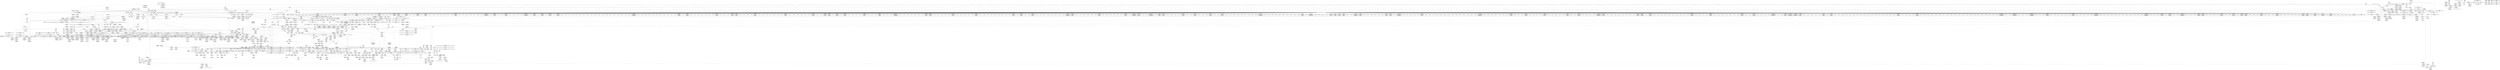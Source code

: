 digraph {
	CE0x4251990 [shape=record,shape=Mrecord,label="{CE0x4251990|i64_4|*Constant*|*SummSink*}"]
	CE0x4254810 [shape=record,shape=Mrecord,label="{CE0x4254810|GLOBAL:__llvm_gcov_ctr241|Global_var:__llvm_gcov_ctr241}"]
	CE0x42d9d00 [shape=record,shape=Mrecord,label="{CE0x42d9d00|inode_has_perm:adp|Function::inode_has_perm&Arg::adp::|*SummSink*}"]
	CE0x428fc70 [shape=record,shape=Mrecord,label="{CE0x428fc70|selinux_inode_setotherxattr:tmp17|security/selinux/hooks.c,2915|*SummSink*}"]
	CE0x42d5120 [shape=record,shape=Mrecord,label="{CE0x42d5120|cred_sid:tmp1}"]
	CE0x4277da0 [shape=record,shape=Mrecord,label="{CE0x4277da0|i64*_getelementptr_inbounds_(_2_x_i64_,_2_x_i64_*___llvm_gcov_ctr98,_i64_0,_i64_0)|*Constant*|*SummSource*}"]
	CE0x42afca0 [shape=record,shape=Mrecord,label="{CE0x42afca0|GLOBAL:llvm.expect.i64|*Constant*}"]
	CE0x432c0e0 [shape=record,shape=Mrecord,label="{CE0x432c0e0|i64*_getelementptr_inbounds_(_5_x_i64_,_5_x_i64_*___llvm_gcov_ctr155,_i64_0,_i64_3)|*Constant*|*SummSink*}"]
	CE0x42fe960 [shape=record,shape=Mrecord,label="{CE0x42fe960|12:_i32,_56:_i8*,_:_CRE_480,481_}"]
	CE0x4265190 [shape=record,shape=Mrecord,label="{CE0x4265190|_call_void_mcount()_#3|*SummSink*}"]
	CE0x42d5510 [shape=record,shape=Mrecord,label="{CE0x42d5510|i64*_getelementptr_inbounds_(_8_x_i64_,_8_x_i64_*___llvm_gcov_ctr154,_i64_0,_i64_1)|*Constant*}"]
	CE0x430eaf0 [shape=record,shape=Mrecord,label="{CE0x430eaf0|12:_i32,_56:_i8*,_:_CRE_929,930_}"]
	CE0x4321d40 [shape=record,shape=Mrecord,label="{CE0x4321d40|inode_has_perm:tmp8|security/selinux/hooks.c,1611|*SummSink*}"]
	CE0x4278ed0 [shape=record,shape=Mrecord,label="{CE0x4278ed0|12:_i32,_56:_i8*,_:_CRE_311,312_}"]
	CE0x42d5f00 [shape=record,shape=Mrecord,label="{CE0x42d5f00|__validate_creds:line|Function::__validate_creds&Arg::line::}"]
	CE0x42f5c00 [shape=record,shape=Mrecord,label="{CE0x42f5c00|12:_i32,_56:_i8*,_:_CRE_262,263_}"]
	CE0x42ef7a0 [shape=record,shape=Mrecord,label="{CE0x42ef7a0|12:_i32,_56:_i8*,_:_CRE_158,159_}"]
	CE0x425fc10 [shape=record,shape=Mrecord,label="{CE0x425fc10|i64_13|*Constant*|*SummSource*}"]
	CE0x432b870 [shape=record,shape=Mrecord,label="{CE0x432b870|__validate_creds:tmp5|include/linux/cred.h,173|*SummSource*}"]
	CE0x4321860 [shape=record,shape=Mrecord,label="{CE0x4321860|GLOBAL:__llvm_gcov_ctr154|Global_var:__llvm_gcov_ctr154}"]
	CE0x4324560 [shape=record,shape=Mrecord,label="{CE0x4324560|i32_512|*Constant*|*SummSource*}"]
	CE0x422e1e0 [shape=record,shape=Mrecord,label="{CE0x422e1e0|selinux_inode_removexattr:if.then|*SummSource*}"]
	CE0x42d0330 [shape=record,shape=Mrecord,label="{CE0x42d0330|inode_has_perm:cred|Function::inode_has_perm&Arg::cred::|*SummSink*}"]
	CE0x4233340 [shape=record,shape=Mrecord,label="{CE0x4233340|selinux_inode_setotherxattr:tmp33|security/selinux/hooks.c,2921}"]
	CE0x42eb170 [shape=record,shape=Mrecord,label="{CE0x42eb170|12:_i32,_56:_i8*,_:_CRE_24,32_|*MultipleSource*|Function::inode_has_perm&Arg::inode::|*LoadInst*|security/selinux/hooks.c,1627|security/selinux/hooks.c,1611}"]
	CE0x4279000 [shape=record,shape=Mrecord,label="{CE0x4279000|12:_i32,_56:_i8*,_:_CRE_312,320_|*MultipleSource*|Function::inode_has_perm&Arg::inode::|*LoadInst*|security/selinux/hooks.c,1627|security/selinux/hooks.c,1611}"]
	CE0x428cda0 [shape=record,shape=Mrecord,label="{CE0x428cda0|selinux_inode_setotherxattr:if.then7|*SummSource*}"]
	CE0x430dde0 [shape=record,shape=Mrecord,label="{CE0x430dde0|12:_i32,_56:_i8*,_:_CRE_918,919_}"]
	CE0x42de120 [shape=record,shape=Mrecord,label="{CE0x42de120|104:_%struct.inode*,_:_CRE_96,104_|*MultipleSource*|Function::selinux_inode_removexattr&Arg::dentry::|Function::selinux_inode_setotherxattr&Arg::dentry::|Function::dentry_has_perm&Arg::dentry::|security/selinux/hooks.c,1627}"]
	CE0x4222720 [shape=record,shape=Mrecord,label="{CE0x4222720|selinux_inode_setotherxattr:if.end|*SummSink*}"]
	CE0x42ec710 [shape=record,shape=Mrecord,label="{CE0x42ec710|cred_sid:tmp}"]
	CE0x42e8ed0 [shape=record,shape=Mrecord,label="{CE0x42e8ed0|cred_sid:security|security/selinux/hooks.c,196|*SummSink*}"]
	CE0x42d8c00 [shape=record,shape=Mrecord,label="{CE0x42d8c00|inode_has_perm:return}"]
	CE0x42556d0 [shape=record,shape=Mrecord,label="{CE0x42556d0|i32_0|*Constant*|*SummSink*}"]
	CE0x425b600 [shape=record,shape=Mrecord,label="{CE0x425b600|_call_void_mcount()_#3}"]
	CE0x432e150 [shape=record,shape=Mrecord,label="{CE0x432e150|__validate_creds:tmp3|include/linux/cred.h,173|*SummSource*}"]
	CE0x4319940 [shape=record,shape=Mrecord,label="{CE0x4319940|__validate_creds:if.then}"]
	CE0x42ba360 [shape=record,shape=Mrecord,label="{CE0x42ba360|i64*_getelementptr_inbounds_(_25_x_i64_,_25_x_i64_*___llvm_gcov_ctr237,_i64_0,_i64_23)|*Constant*}"]
	CE0x42ff080 [shape=record,shape=Mrecord,label="{CE0x42ff080|12:_i32,_56:_i8*,_:_CRE_486,487_}"]
	CE0x42aed10 [shape=record,shape=Mrecord,label="{CE0x42aed10|cred_sid:tmp1|*SummSource*}"]
	CE0x42bc860 [shape=record,shape=Mrecord,label="{CE0x42bc860|i32_32|*Constant*}"]
	CE0x42f1e20 [shape=record,shape=Mrecord,label="{CE0x42f1e20|12:_i32,_56:_i8*,_:_CRE_187,188_}"]
	CE0x425f7d0 [shape=record,shape=Mrecord,label="{CE0x425f7d0|i64_12|*Constant*}"]
	CE0x42f61f0 [shape=record,shape=Mrecord,label="{CE0x42f61f0|12:_i32,_56:_i8*,_:_CRE_267,268_}"]
	CE0x42bbb00 [shape=record,shape=Mrecord,label="{CE0x42bbb00|selinux_inode_setotherxattr:call19|security/selinux/hooks.c,2931|*SummSink*}"]
	CE0x4302e40 [shape=record,shape=Mrecord,label="{CE0x4302e40|12:_i32,_56:_i8*,_:_CRE_582,583_}"]
	CE0x42373d0 [shape=record,shape=Mrecord,label="{CE0x42373d0|_ret_i32_%retval.0,_!dbg_!27720|security/selinux/hooks.c,3061|*SummSource*}"]
	CE0x42f27a0 [shape=record,shape=Mrecord,label="{CE0x42f27a0|12:_i32,_56:_i8*,_:_CRE_195,196_}"]
	CE0x4309790 [shape=record,shape=Mrecord,label="{CE0x4309790|12:_i32,_56:_i8*,_:_CRE_848,856_|*MultipleSource*|Function::inode_has_perm&Arg::inode::|*LoadInst*|security/selinux/hooks.c,1627|security/selinux/hooks.c,1611}"]
	CE0x428ddf0 [shape=record,shape=Mrecord,label="{CE0x428ddf0|selinux_inode_setotherxattr:return|*SummSink*}"]
	CE0x42cdcc0 [shape=record,shape=Mrecord,label="{CE0x42cdcc0|104:_%struct.inode*,_:_CRE_306,307_}"]
	CE0x4302ab0 [shape=record,shape=Mrecord,label="{CE0x4302ab0|12:_i32,_56:_i8*,_:_CRE_579,580_}"]
	CE0x4322f50 [shape=record,shape=Mrecord,label="{CE0x4322f50|inode_has_perm:tmp10|security/selinux/hooks.c,1611|*SummSource*}"]
	CE0x43057d0 [shape=record,shape=Mrecord,label="{CE0x43057d0|12:_i32,_56:_i8*,_:_CRE_617,618_}"]
	CE0x42d6550 [shape=record,shape=Mrecord,label="{CE0x42d6550|inode_has_perm:tmp1}"]
	CE0x42f4dc0 [shape=record,shape=Mrecord,label="{CE0x42f4dc0|12:_i32,_56:_i8*,_:_CRE_250,251_}"]
	CE0x42b3aa0 [shape=record,shape=Mrecord,label="{CE0x42b3aa0|selinux_inode_setotherxattr:tmp35|security/selinux/hooks.c,2922|*SummSink*}"]
	CE0x42b2cb0 [shape=record,shape=Mrecord,label="{CE0x42b2cb0|i64*_getelementptr_inbounds_(_25_x_i64_,_25_x_i64_*___llvm_gcov_ctr237,_i64_0,_i64_17)|*Constant*}"]
	CE0x4284c40 [shape=record,shape=Mrecord,label="{CE0x4284c40|_ret_%struct.task_struct*_%tmp4,_!dbg_!27714|./arch/x86/include/asm/current.h,14|*SummSource*}"]
	CE0x4330d60 [shape=record,shape=Mrecord,label="{CE0x4330d60|cred_sid:bb|*SummSource*}"]
	CE0x4238810 [shape=record,shape=Mrecord,label="{CE0x4238810|i64*_getelementptr_inbounds_(_25_x_i64_,_25_x_i64_*___llvm_gcov_ctr237,_i64_0,_i64_6)|*Constant*|*SummSource*}"]
	CE0x4242600 [shape=record,shape=Mrecord,label="{CE0x4242600|i32_-13|*Constant*|*SummSink*}"]
	CE0x4315400 [shape=record,shape=Mrecord,label="{CE0x4315400|cred_sid:entry}"]
	CE0x42d1310 [shape=record,shape=Mrecord,label="{CE0x42d1310|104:_%struct.inode*,_:_CRE_175,176_}"]
	CE0x428d9b0 [shape=record,shape=Mrecord,label="{CE0x428d9b0|%struct.task_struct*_(%struct.task_struct**)*_asm_movq_%gs:$_1:P_,$0_,_r,im,_dirflag_,_fpsr_,_flags_|*SummSink*}"]
	CE0x423cbf0 [shape=record,shape=Mrecord,label="{CE0x423cbf0|selinux_inode_removexattr:tmp9|security/selinux/hooks.c,3060|*SummSource*}"]
	CE0x4310220 [shape=record,shape=Mrecord,label="{CE0x4310220|12:_i32,_56:_i8*,_:_CRE_979,980_}"]
	CE0x42d1f40 [shape=record,shape=Mrecord,label="{CE0x42d1f40|104:_%struct.inode*,_:_CRE_188,189_}"]
	CE0x42ce040 [shape=record,shape=Mrecord,label="{CE0x42ce040|104:_%struct.inode*,_:_CRE_309,310_}"]
	CE0x42b5090 [shape=record,shape=Mrecord,label="{CE0x42b5090|selinux_inode_setotherxattr:tmp36|security/selinux/hooks.c,2922|*SummSource*}"]
	CE0x4301680 [shape=record,shape=Mrecord,label="{CE0x4301680|12:_i32,_56:_i8*,_:_CRE_562,563_}"]
	CE0x43010c0 [shape=record,shape=Mrecord,label="{CE0x43010c0|12:_i32,_56:_i8*,_:_CRE_557,558_}"]
	CE0x42517f0 [shape=record,shape=Mrecord,label="{CE0x42517f0|i64_4|*Constant*}"]
	CE0x4233ee0 [shape=record,shape=Mrecord,label="{CE0x4233ee0|selinux_inode_setotherxattr:name|Function::selinux_inode_setotherxattr&Arg::name::}"]
	CE0x42d00b0 [shape=record,shape=Mrecord,label="{CE0x42d00b0|inode_has_perm:cred|Function::inode_has_perm&Arg::cred::}"]
	CE0x42b1200 [shape=record,shape=Mrecord,label="{CE0x42b1200|__validate_creds:file|Function::__validate_creds&Arg::file::|*SummSink*}"]
	CE0x4266fa0 [shape=record,shape=Mrecord,label="{CE0x4266fa0|_ret_%struct.task_struct*_%tmp4,_!dbg_!27714|./arch/x86/include/asm/current.h,14}"]
	CE0x428a2b0 [shape=record,shape=Mrecord,label="{CE0x428a2b0|selinux_inode_setotherxattr:tmp24|security/selinux/hooks.c,2919|*SummSource*}"]
	CE0x4323d60 [shape=record,shape=Mrecord,label="{CE0x4323d60|inode_has_perm:tmp11|security/selinux/hooks.c,1612|*SummSink*}"]
	CE0x4315870 [shape=record,shape=Mrecord,label="{CE0x4315870|cred_sid:cred|Function::cred_sid&Arg::cred::|*SummSource*}"]
	CE0x42a9b70 [shape=record,shape=Mrecord,label="{CE0x42a9b70|104:_%struct.inode*,_:_CRE_206,207_}"]
	CE0x425bae0 [shape=record,shape=Mrecord,label="{CE0x425bae0|selinux_inode_setotherxattr:call3|security/selinux/hooks.c,2915|*SummSink*}"]
	CE0x430ce70 [shape=record,shape=Mrecord,label="{CE0x430ce70|12:_i32,_56:_i8*,_:_CRE_905,906_}"]
	CE0x42dea60 [shape=record,shape=Mrecord,label="{CE0x42dea60|104:_%struct.inode*,_:_CRE_146,147_}"]
	CE0x430d920 [shape=record,shape=Mrecord,label="{CE0x430d920|12:_i32,_56:_i8*,_:_CRE_914,915_}"]
	CE0x4253200 [shape=record,shape=Mrecord,label="{CE0x4253200|selinux_inode_removexattr:tmp2|security/selinux/hooks.c,3055|*SummSink*}"]
	CE0x42a8910 [shape=record,shape=Mrecord,label="{CE0x42a8910|104:_%struct.inode*,_:_CRE_56,64_|*MultipleSource*|Function::selinux_inode_removexattr&Arg::dentry::|Function::selinux_inode_setotherxattr&Arg::dentry::|Function::dentry_has_perm&Arg::dentry::|security/selinux/hooks.c,1627}"]
	CE0x42f80d0 [shape=record,shape=Mrecord,label="{CE0x42f80d0|12:_i32,_56:_i8*,_:_CRE_293,294_}"]
	CE0x430e500 [shape=record,shape=Mrecord,label="{CE0x430e500|12:_i32,_56:_i8*,_:_CRE_924,925_}"]
	CE0x42765e0 [shape=record,shape=Mrecord,label="{CE0x42765e0|i32_-1|*Constant*|*SummSource*}"]
	CE0x422ca20 [shape=record,shape=Mrecord,label="{CE0x422ca20|selinux_inode_setotherxattr:tmp1|*SummSink*}"]
	CE0x423c6e0 [shape=record,shape=Mrecord,label="{CE0x423c6e0|selinux_inode_removexattr:tmp8|security/selinux/hooks.c,3060|*SummSink*}"]
	CE0x42b8c10 [shape=record,shape=Mrecord,label="{CE0x42b8c10|selinux_inode_setotherxattr:tmp44|security/selinux/hooks.c,2927|*SummSource*}"]
	CE0x4312070 [shape=record,shape=Mrecord,label="{CE0x4312070|inode_has_perm:tmp15|*LoadInst*|security/selinux/hooks.c,1615}"]
	CE0x42b5eb0 [shape=record,shape=Mrecord,label="{CE0x42b5eb0|selinux_inode_setotherxattr:tmp39|security/selinux/hooks.c,2922}"]
	CE0x42d9800 [shape=record,shape=Mrecord,label="{CE0x42d9800|inode_has_perm:perms|Function::inode_has_perm&Arg::perms::|*SummSink*}"]
	CE0x42675f0 [shape=record,shape=Mrecord,label="{CE0x42675f0|selinux_inode_setotherxattr:cred4|security/selinux/hooks.c,2915}"]
	CE0x4239f30 [shape=record,shape=Mrecord,label="{CE0x4239f30|dentry_has_perm:tmp2|*SummSink*}"]
	CE0x422e610 [shape=record,shape=Mrecord,label="{CE0x422e610|selinux_inode_removexattr:bb}"]
	CE0x430ec20 [shape=record,shape=Mrecord,label="{CE0x430ec20|12:_i32,_56:_i8*,_:_CRE_930,931_}"]
	CE0x42ae100 [shape=record,shape=Mrecord,label="{CE0x42ae100|i64*_getelementptr_inbounds_(_8_x_i64_,_8_x_i64_*___llvm_gcov_ctr154,_i64_0,_i64_1)|*Constant*|*SummSource*}"]
	CE0x42ce340 [shape=record,shape=Mrecord,label="{CE0x42ce340|104:_%struct.inode*,_:_CRE_312,313_}"]
	CE0x428da40 [shape=record,shape=Mrecord,label="{CE0x428da40|GLOBAL:current_task|Global_var:current_task}"]
	CE0x42d24e0 [shape=record,shape=Mrecord,label="{CE0x42d24e0|104:_%struct.inode*,_:_CRE_194,195_}"]
	CE0x430c3c0 [shape=record,shape=Mrecord,label="{CE0x430c3c0|12:_i32,_56:_i8*,_:_CRE_896,897_}"]
	CE0x42d6df0 [shape=record,shape=Mrecord,label="{CE0x42d6df0|inode_has_perm:do.body|*SummSource*}"]
	CE0x42bc570 [shape=record,shape=Mrecord,label="{CE0x42bc570|dentry_has_perm:cred|Function::dentry_has_perm&Arg::cred::|*SummSource*}"]
	CE0x4304e50 [shape=record,shape=Mrecord,label="{CE0x4304e50|12:_i32,_56:_i8*,_:_CRE_609,610_}"]
	CE0x42798b0 [shape=record,shape=Mrecord,label="{CE0x42798b0|12:_i32,_56:_i8*,_:_CRE_352,360_|*MultipleSource*|Function::inode_has_perm&Arg::inode::|*LoadInst*|security/selinux/hooks.c,1627|security/selinux/hooks.c,1611}"]
	CE0x4305310 [shape=record,shape=Mrecord,label="{CE0x4305310|12:_i32,_56:_i8*,_:_CRE_613,614_}"]
	CE0x4236c70 [shape=record,shape=Mrecord,label="{CE0x4236c70|selinux_inode_removexattr:tmp11|security/selinux/hooks.c,3061|*SummSink*}"]
	CE0x428d570 [shape=record,shape=Mrecord,label="{CE0x428d570|selinux_inode_setotherxattr:if.then15|*SummSource*}"]
	CE0x42441d0 [shape=record,shape=Mrecord,label="{CE0x42441d0|i8_1|*Constant*|*SummSink*}"]
	CE0x42f2c60 [shape=record,shape=Mrecord,label="{CE0x42f2c60|12:_i32,_56:_i8*,_:_CRE_199,200_}"]
	CE0x430b580 [shape=record,shape=Mrecord,label="{CE0x430b580|12:_i32,_56:_i8*,_:_CRE_884,885_}"]
	CE0x42b6a90 [shape=record,shape=Mrecord,label="{CE0x42b6a90|selinux_inode_setotherxattr:tmp40|security/selinux/hooks.c,2925|*SummSource*}"]
	CE0x42b4040 [shape=record,shape=Mrecord,label="{CE0x42b4040|selinux_inode_setotherxattr:call14|security/selinux/hooks.c,2922|*SummSink*}"]
	CE0x4330760 [shape=record,shape=Mrecord,label="{CE0x4330760|__validate_creds:tmp9|include/linux/cred.h,175}"]
	CE0x428d780 [shape=record,shape=Mrecord,label="{CE0x428d780|selinux_inode_setotherxattr:if.then|*SummSink*}"]
	CE0x4251600 [shape=record,shape=Mrecord,label="{CE0x4251600|selinux_inode_removexattr:tmp1}"]
	CE0x4308b00 [shape=record,shape=Mrecord,label="{CE0x4308b00|12:_i32,_56:_i8*,_:_CRE_800,804_|*MultipleSource*|Function::inode_has_perm&Arg::inode::|*LoadInst*|security/selinux/hooks.c,1627|security/selinux/hooks.c,1611}"]
	CE0x42b99b0 [shape=record,shape=Mrecord,label="{CE0x42b99b0|selinux_inode_setotherxattr:tmp45|security/selinux/hooks.c,2927|*SummSink*}"]
	CE0x42f4800 [shape=record,shape=Mrecord,label="{CE0x42f4800|12:_i32,_56:_i8*,_:_CRE_245,246_}"]
	CE0x42b7c10 [shape=record,shape=Mrecord,label="{CE0x42b7c10|i64*_getelementptr_inbounds_(_25_x_i64_,_25_x_i64_*___llvm_gcov_ctr237,_i64_0,_i64_21)|*Constant*}"]
	CE0x42dc990 [shape=record,shape=Mrecord,label="{CE0x42dc990|_call_void_mcount()_#3|*SummSink*}"]
	CE0x4251b30 [shape=record,shape=Mrecord,label="{CE0x4251b30|selinux_inode_setotherxattr:tmp9|security/selinux/hooks.c,2915|*SummSource*}"]
	CE0x425a890 [shape=record,shape=Mrecord,label="{CE0x425a890|dentry_has_perm:u|security/selinux/hooks.c,1631}"]
	CE0x4305440 [shape=record,shape=Mrecord,label="{CE0x4305440|12:_i32,_56:_i8*,_:_CRE_614,615_}"]
	CE0x42927b0 [shape=record,shape=Mrecord,label="{CE0x42927b0|inode_has_perm:if.end|*SummSink*}"]
	CE0x42f4900 [shape=record,shape=Mrecord,label="{CE0x42f4900|12:_i32,_56:_i8*,_:_CRE_246,247_}"]
	CE0x430a2b0 [shape=record,shape=Mrecord,label="{CE0x430a2b0|12:_i32,_56:_i8*,_:_CRE_868,869_}"]
	CE0x4266aa0 [shape=record,shape=Mrecord,label="{CE0x4266aa0|selinux_inode_setotherxattr:tmp18|security/selinux/hooks.c,2915}"]
	CE0x42ff2e0 [shape=record,shape=Mrecord,label="{CE0x42ff2e0|12:_i32,_56:_i8*,_:_CRE_488,496_|*MultipleSource*|Function::inode_has_perm&Arg::inode::|*LoadInst*|security/selinux/hooks.c,1627|security/selinux/hooks.c,1611}"]
	CE0x431b220 [shape=record,shape=Mrecord,label="{CE0x431b220|avc_has_perm:ssid|Function::avc_has_perm&Arg::ssid::|*SummSource*}"]
	CE0x42f6dd0 [shape=record,shape=Mrecord,label="{CE0x42f6dd0|12:_i32,_56:_i8*,_:_CRE_277,278_}"]
	CE0x4241b50 [shape=record,shape=Mrecord,label="{CE0x4241b50|selinux_inode_removexattr:tmp6|security/selinux/hooks.c,3056}"]
	CE0x42ff1b0 [shape=record,shape=Mrecord,label="{CE0x42ff1b0|12:_i32,_56:_i8*,_:_CRE_487,488_}"]
	CE0x4317ab0 [shape=record,shape=Mrecord,label="{CE0x4317ab0|avc_has_perm:auditdata|Function::avc_has_perm&Arg::auditdata::|*SummSink*}"]
	CE0x42f8cb0 [shape=record,shape=Mrecord,label="{CE0x42f8cb0|12:_i32,_56:_i8*,_:_CRE_303,304_}"]
	CE0x42d30b0 [shape=record,shape=Mrecord,label="{CE0x42d30b0|104:_%struct.inode*,_:_CRE_205,206_}"]
	CE0x424db50 [shape=record,shape=Mrecord,label="{CE0x424db50|i64_10|*Constant*|*SummSink*}"]
	CE0x425b430 [shape=record,shape=Mrecord,label="{CE0x425b430|dentry_has_perm:tmp2}"]
	CE0x42d3cd0 [shape=record,shape=Mrecord,label="{CE0x42d3cd0|inode_has_perm:tmp2}"]
	CE0x4268950 [shape=record,shape=Mrecord,label="{CE0x4268950|VOIDTB_TE:_CRE:_elem_0:default:}"]
	CE0x431f220 [shape=record,shape=Mrecord,label="{CE0x431f220|inode_has_perm:lnot1|security/selinux/hooks.c,1611|*SummSink*}"]
	CE0x4278590 [shape=record,shape=Mrecord,label="{CE0x4278590|%struct.task_struct*_(%struct.task_struct**)*_asm_movq_%gs:$_1:P_,$0_,_r,im,_dirflag_,_fpsr_,_flags_|*SummSource*}"]
	CE0x42f3120 [shape=record,shape=Mrecord,label="{CE0x42f3120|12:_i32,_56:_i8*,_:_CRE_203,204_}"]
	CE0x4284d50 [shape=record,shape=Mrecord,label="{CE0x4284d50|get_current:tmp2|*SummSink*}"]
	CE0x4268630 [shape=record,shape=Mrecord,label="{CE0x4268630|selinux_inode_setotherxattr:if.end17|*SummSink*}"]
	CE0x54ef8f0 [shape=record,shape=Mrecord,label="{CE0x54ef8f0|selinux_inode_removexattr:tmp1|*SummSource*}"]
	CE0x42dae60 [shape=record,shape=Mrecord,label="{CE0x42dae60|cred_sid:tmp2|*SummSource*}"]
	CE0x428d710 [shape=record,shape=Mrecord,label="{CE0x428d710|selinux_inode_setotherxattr:if.then}"]
	CE0x430f9d0 [shape=record,shape=Mrecord,label="{CE0x430f9d0|12:_i32,_56:_i8*,_:_CRE_968,976_|*MultipleSource*|Function::inode_has_perm&Arg::inode::|*LoadInst*|security/selinux/hooks.c,1627|security/selinux/hooks.c,1611}"]
	CE0x42d3620 [shape=record,shape=Mrecord,label="{CE0x42d3620|get_current:tmp|*SummSource*}"]
	CE0x4243cd0 [shape=record,shape=Mrecord,label="{CE0x4243cd0|i8_1|*Constant*}"]
	CE0x42f8a50 [shape=record,shape=Mrecord,label="{CE0x42f8a50|12:_i32,_56:_i8*,_:_CRE_301,302_}"]
	CE0x42f3f90 [shape=record,shape=Mrecord,label="{CE0x42f3f90|12:_i32,_56:_i8*,_:_CRE_240,241_}"]
	CE0x42ffbc0 [shape=record,shape=Mrecord,label="{CE0x42ffbc0|12:_i32,_56:_i8*,_:_CRE_512,520_|*MultipleSource*|Function::inode_has_perm&Arg::inode::|*LoadInst*|security/selinux/hooks.c,1627|security/selinux/hooks.c,1611}"]
	CE0x42f5150 [shape=record,shape=Mrecord,label="{CE0x42f5150|12:_i32,_56:_i8*,_:_CRE_253,254_}"]
	CE0x42f53b0 [shape=record,shape=Mrecord,label="{CE0x42f53b0|12:_i32,_56:_i8*,_:_CRE_255,256_}"]
	CE0x42d5930 [shape=record,shape=Mrecord,label="{CE0x42d5930|_call_void_mcount()_#3|*SummSource*}"]
	CE0x42903a0 [shape=record,shape=Mrecord,label="{CE0x42903a0|selinux_inode_setotherxattr:if.end13|*SummSink*}"]
	CE0x42df740 [shape=record,shape=Mrecord,label="{CE0x42df740|104:_%struct.inode*,_:_CRE_160,161_}"]
	CE0x4232690 [shape=record,shape=Mrecord,label="{CE0x4232690|selinux_inode_setotherxattr:tmp32|security/selinux/hooks.c,2921}"]
	CE0x42f0d80 [shape=record,shape=Mrecord,label="{CE0x42f0d80|12:_i32,_56:_i8*,_:_CRE_173,174_}"]
	CE0x4315290 [shape=record,shape=Mrecord,label="{CE0x4315290|GLOBAL:cred_sid|*Constant*|*SummSink*}"]
	CE0x43297f0 [shape=record,shape=Mrecord,label="{CE0x43297f0|inode_has_perm:tmp18|security/selinux/hooks.c,1617}"]
	CE0x42549d0 [shape=record,shape=Mrecord,label="{CE0x42549d0|GLOBAL:__llvm_gcov_ctr241|Global_var:__llvm_gcov_ctr241|*SummSource*}"]
	CE0x42ab090 [shape=record,shape=Mrecord,label="{CE0x42ab090|104:_%struct.inode*,_:_CRE_224,232_|*MultipleSource*|Function::selinux_inode_removexattr&Arg::dentry::|Function::selinux_inode_setotherxattr&Arg::dentry::|Function::dentry_has_perm&Arg::dentry::|security/selinux/hooks.c,1627}"]
	CE0x43095a0 [shape=record,shape=Mrecord,label="{CE0x43095a0|12:_i32,_56:_i8*,_:_CRE_840,848_|*MultipleSource*|Function::inode_has_perm&Arg::inode::|*LoadInst*|security/selinux/hooks.c,1627|security/selinux/hooks.c,1611}"]
	CE0x42aaf60 [shape=record,shape=Mrecord,label="{CE0x42aaf60|104:_%struct.inode*,_:_CRE_223,224_}"]
	CE0x4267760 [shape=record,shape=Mrecord,label="{CE0x4267760|selinux_inode_setotherxattr:cred4|security/selinux/hooks.c,2915|*SummSource*}"]
	CE0x4265270 [shape=record,shape=Mrecord,label="{CE0x4265270|selinux_inode_setotherxattr:call|security/selinux/hooks.c,2915|*SummSource*}"]
	CE0x425c3e0 [shape=record,shape=Mrecord,label="{CE0x425c3e0|i64_3|*Constant*}"]
	CE0x4241bc0 [shape=record,shape=Mrecord,label="{CE0x4241bc0|selinux_inode_removexattr:tmp6|security/selinux/hooks.c,3056|*SummSource*}"]
	CE0x42d0e60 [shape=record,shape=Mrecord,label="{CE0x42d0e60|104:_%struct.inode*,_:_CRE_170,171_}"]
	CE0x42e9430 [shape=record,shape=Mrecord,label="{CE0x42e9430|__validate_creds:call|include/linux/cred.h,173|*SummSource*}"]
	CE0x430fde0 [shape=record,shape=Mrecord,label="{CE0x430fde0|12:_i32,_56:_i8*,_:_CRE_977,978_}"]
	"CONST[source:0(mediator),value:2(dynamic)][purpose:{subject}][SnkIdx:0]"
	CE0x4292820 [shape=record,shape=Mrecord,label="{CE0x4292820|selinux_inode_setotherxattr:if.else}"]
	CE0x430b1f0 [shape=record,shape=Mrecord,label="{CE0x430b1f0|12:_i32,_56:_i8*,_:_CRE_881,882_}"]
	CE0x42b8ff0 [shape=record,shape=Mrecord,label="{CE0x42b8ff0|i64*_getelementptr_inbounds_(_25_x_i64_,_25_x_i64_*___llvm_gcov_ctr237,_i64_0,_i64_22)|*Constant*|*SummSink*}"]
	CE0x42debf0 [shape=record,shape=Mrecord,label="{CE0x42debf0|104:_%struct.inode*,_:_CRE_147,148_}"]
	CE0x42917e0 [shape=record,shape=Mrecord,label="{CE0x42917e0|selinux_inode_setotherxattr:if.then10|*SummSink*}"]
	CE0x4312250 [shape=record,shape=Mrecord,label="{CE0x4312250|inode_has_perm:i_security|security/selinux/hooks.c,1615|*SummSource*}"]
	CE0x42f08c0 [shape=record,shape=Mrecord,label="{CE0x42f08c0|12:_i32,_56:_i8*,_:_CRE_169,170_}"]
	CE0x430a9a0 [shape=record,shape=Mrecord,label="{CE0x430a9a0|12:_i32,_56:_i8*,_:_CRE_874,875_}"]
	CE0x4275fe0 [shape=record,shape=Mrecord,label="{CE0x4275fe0|_ret_i32_%call,_!dbg_!27723|security/selinux/hooks.c,1632|*SummSource*}"]
	CE0x43175d0 [shape=record,shape=Mrecord,label="{CE0x43175d0|avc_has_perm:requested|Function::avc_has_perm&Arg::requested::}"]
	CE0x42b4ae0 [shape=record,shape=Mrecord,label="{CE0x42b4ae0|i64_19|*Constant*|*SummSource*}"]
	CE0x43197a0 [shape=record,shape=Mrecord,label="{CE0x43197a0|__validate_creds:bb|*SummSource*}"]
	CE0x432f3e0 [shape=record,shape=Mrecord,label="{CE0x432f3e0|_call_void___invalid_creds(%struct.cred*_%cred,_i8*_%file,_i32_%line)_#10,_!dbg_!27721|include/linux/cred.h,174|*SummSink*}"]
	CE0x4233260 [shape=record,shape=Mrecord,label="{CE0x4233260|selinux_inode_setotherxattr:tmp32|security/selinux/hooks.c,2921|*SummSink*}"]
	CE0x4321cd0 [shape=record,shape=Mrecord,label="{CE0x4321cd0|inode_has_perm:tmp8|security/selinux/hooks.c,1611|*SummSource*}"]
	CE0x4302130 [shape=record,shape=Mrecord,label="{CE0x4302130|12:_i32,_56:_i8*,_:_CRE_571,572_}"]
	CE0x4264710 [shape=record,shape=Mrecord,label="{CE0x4264710|selinux_inode_setotherxattr:tmp23|security/selinux/hooks.c,2917|*SummSource*}"]
	CE0x424f570 [shape=record,shape=Mrecord,label="{CE0x424f570|selinux_inode_setotherxattr:tmp5|security/selinux/hooks.c,2915}"]
	CE0x4246d40 [shape=record,shape=Mrecord,label="{CE0x4246d40|selinux_inode_setotherxattr:tmp19|security/selinux/hooks.c,2915|*SummSource*}"]
	CE0x42be800 [shape=record,shape=Mrecord,label="{CE0x42be800|0:_i32,_4:_i32,_8:_i32,_12:_i32,_:_CMRE_0,4_|*MultipleSource*|security/selinux/hooks.c,196|security/selinux/hooks.c,197|*LoadInst*|security/selinux/hooks.c,196}"]
	CE0x425fee0 [shape=record,shape=Mrecord,label="{CE0x425fee0|selinux_inode_setotherxattr:tmp3|*SummSink*}"]
	CE0x42539d0 [shape=record,shape=Mrecord,label="{CE0x42539d0|selinux_inode_removexattr:if.end|*SummSink*}"]
	CE0x42ba8c0 [shape=record,shape=Mrecord,label="{CE0x42ba8c0|i64*_getelementptr_inbounds_(_25_x_i64_,_25_x_i64_*___llvm_gcov_ctr237,_i64_0,_i64_23)|*Constant*|*SummSink*}"]
	CE0x423c600 [shape=record,shape=Mrecord,label="{CE0x423c600|selinux_inode_removexattr:tmp8|security/selinux/hooks.c,3060}"]
	CE0x42b6290 [shape=record,shape=Mrecord,label="{CE0x42b6290|selinux_inode_setotherxattr:tmp39|security/selinux/hooks.c,2922|*SummSink*}"]
	CE0x42d3b40 [shape=record,shape=Mrecord,label="{CE0x42d3b40|__validate_creds:tmp1|*SummSink*}"]
	CE0x4310b70 [shape=record,shape=Mrecord,label="{CE0x4310b70|12:_i32,_56:_i8*,_:_CRE_1000,1008_|*MultipleSource*|Function::inode_has_perm&Arg::inode::|*LoadInst*|security/selinux/hooks.c,1627|security/selinux/hooks.c,1611}"]
	CE0x4243770 [shape=record,shape=Mrecord,label="{CE0x4243770|selinux_inode_setotherxattr:tmp16|security/selinux/hooks.c,2915}"]
	CE0x4233d40 [shape=record,shape=Mrecord,label="{CE0x4233d40|selinux_inode_removexattr:name|Function::selinux_inode_removexattr&Arg::name::|*SummSink*}"]
	CE0x42cfe00 [shape=record,shape=Mrecord,label="{CE0x42cfe00|inode_has_perm:entry}"]
	CE0x432f5e0 [shape=record,shape=Mrecord,label="{CE0x432f5e0|GLOBAL:__invalid_creds|*Constant*|*SummSink*}"]
	CE0x4286a20 [shape=record,shape=Mrecord,label="{CE0x4286a20|i64_1|*Constant*}"]
	CE0x4279470 [shape=record,shape=Mrecord,label="{CE0x4279470|12:_i32,_56:_i8*,_:_CRE_336,344_|*MultipleSource*|Function::inode_has_perm&Arg::inode::|*LoadInst*|security/selinux/hooks.c,1627|security/selinux/hooks.c,1611}"]
	CE0x4233870 [shape=record,shape=Mrecord,label="{CE0x4233870|selinux_inode_removexattr:tobool|security/selinux/hooks.c,3055|*SummSink*}"]
	CE0x42648d0 [shape=record,shape=Mrecord,label="{CE0x42648d0|selinux_inode_setotherxattr:tmp23|security/selinux/hooks.c,2917|*SummSink*}"]
	CE0x42d1e50 [shape=record,shape=Mrecord,label="{CE0x42d1e50|104:_%struct.inode*,_:_CRE_187,188_}"]
	CE0x4268110 [shape=record,shape=Mrecord,label="{CE0x4268110|selinux_inode_setotherxattr:tobool|security/selinux/hooks.c,2915}"]
	CE0x432d220 [shape=record,shape=Mrecord,label="{CE0x432d220|_call_void___invalid_creds(%struct.cred*_%cred,_i8*_%file,_i32_%line)_#10,_!dbg_!27721|include/linux/cred.h,174}"]
	CE0x42fd3a0 [shape=record,shape=Mrecord,label="{CE0x42fd3a0|12:_i32,_56:_i8*,_:_CRE_432,440_|*MultipleSource*|Function::inode_has_perm&Arg::inode::|*LoadInst*|security/selinux/hooks.c,1627|security/selinux/hooks.c,1611}"]
	CE0x42b0db0 [shape=record,shape=Mrecord,label="{CE0x42b0db0|i64_2|*Constant*}"]
	CE0x4252240 [shape=record,shape=Mrecord,label="{CE0x4252240|selinux_inode_setotherxattr:tmp11|security/selinux/hooks.c,2915}"]
	CE0x4312600 [shape=record,shape=Mrecord,label="{CE0x4312600|inode_has_perm:tmp15|*LoadInst*|security/selinux/hooks.c,1615|*SummSink*}"]
	CE0x4282780 [shape=record,shape=Mrecord,label="{CE0x4282780|GLOBAL:capable|*Constant*}"]
	CE0x4277cc0 [shape=record,shape=Mrecord,label="{CE0x4277cc0|get_current:bb}"]
	CE0x42b6fb0 [shape=record,shape=Mrecord,label="{CE0x42b6fb0|selinux_inode_setotherxattr:tmp41|security/selinux/hooks.c,2925}"]
	CE0x4263b60 [shape=record,shape=Mrecord,label="{CE0x4263b60|selinux_inode_setotherxattr:tmp21|security/selinux/hooks.c,2917|*SummSource*}"]
	CE0x4233460 [shape=record,shape=Mrecord,label="{CE0x4233460|selinux_inode_setotherxattr:tmp33|security/selinux/hooks.c,2921|*SummSource*}"]
	CE0x431fe00 [shape=record,shape=Mrecord,label="{CE0x431fe00|i64_0|*Constant*}"]
	CE0x4321b00 [shape=record,shape=Mrecord,label="{CE0x4321b00|GLOBAL:__llvm_gcov_ctr154|Global_var:__llvm_gcov_ctr154|*SummSink*}"]
	CE0x4303a20 [shape=record,shape=Mrecord,label="{CE0x4303a20|12:_i32,_56:_i8*,_:_CRE_592,593_}"]
	CE0x4290530 [shape=record,shape=Mrecord,label="{CE0x4290530|selinux_inode_setotherxattr:land.lhs.true}"]
	CE0x4256430 [shape=record,shape=Mrecord,label="{CE0x4256430|selinux_inode_removexattr:call|security/selinux/hooks.c,3055|*SummSource*}"]
	CE0x42f4a30 [shape=record,shape=Mrecord,label="{CE0x42f4a30|12:_i32,_56:_i8*,_:_CRE_247,248_}"]
	CE0x42d1130 [shape=record,shape=Mrecord,label="{CE0x42d1130|104:_%struct.inode*,_:_CRE_173,174_}"]
	CE0x42d59a0 [shape=record,shape=Mrecord,label="{CE0x42d59a0|_call_void_mcount()_#3|*SummSink*}"]
	CE0x4328d40 [shape=record,shape=Mrecord,label="{CE0x4328d40|_ret_i32_%retval.0,_!dbg_!27728|security/selinux/avc.c,775}"]
	CE0x4277d30 [shape=record,shape=Mrecord,label="{CE0x4277d30|get_current:bb|*SummSource*}"]
	CE0x4302850 [shape=record,shape=Mrecord,label="{CE0x4302850|12:_i32,_56:_i8*,_:_CRE_577,578_}"]
	CE0x4303430 [shape=record,shape=Mrecord,label="{CE0x4303430|12:_i32,_56:_i8*,_:_CRE_587,588_}"]
	CE0x42f8330 [shape=record,shape=Mrecord,label="{CE0x42f8330|12:_i32,_56:_i8*,_:_CRE_295,296_}"]
	CE0x42456e0 [shape=record,shape=Mrecord,label="{CE0x42456e0|i64_2|*Constant*}"]
	CE0x42d6fb0 [shape=record,shape=Mrecord,label="{CE0x42d6fb0|__validate_creds:expval|include/linux/cred.h,173|*SummSink*}"]
	CE0x42ad260 [shape=record,shape=Mrecord,label="{CE0x42ad260|_call_void_mcount()_#3|*SummSource*}"]
	CE0x42d1b80 [shape=record,shape=Mrecord,label="{CE0x42d1b80|104:_%struct.inode*,_:_CRE_184,185_}"]
	CE0x428bc50 [shape=record,shape=Mrecord,label="{CE0x428bc50|selinux_inode_setotherxattr:tmp14|security/selinux/hooks.c,2915}"]
	CE0x42aabd0 [shape=record,shape=Mrecord,label="{CE0x42aabd0|104:_%struct.inode*,_:_CRE_220,221_}"]
	CE0x4310d90 [shape=record,shape=Mrecord,label="{CE0x4310d90|inode_has_perm:tmp6|*LoadInst*|security/selinux/hooks.c,1611}"]
	CE0x42f41b0 [shape=record,shape=Mrecord,label="{CE0x42f41b0|12:_i32,_56:_i8*,_:_CRE_241,242_}"]
	CE0x42ad410 [shape=record,shape=Mrecord,label="{CE0x42ad410|i64*_getelementptr_inbounds_(_8_x_i64_,_8_x_i64_*___llvm_gcov_ctr154,_i64_0,_i64_2)|*Constant*}"]
	CE0x4267460 [shape=record,shape=Mrecord,label="{CE0x4267460|i32_78|*Constant*|*SummSink*}"]
	CE0x4276880 [shape=record,shape=Mrecord,label="{CE0x4276880|selinux_inode_setotherxattr:retval.0|*SummSource*}"]
	CE0x42db570 [shape=record,shape=Mrecord,label="{CE0x42db570|__validate_creds:tmp|*SummSource*}"]
	CE0x4329c90 [shape=record,shape=Mrecord,label="{CE0x4329c90|inode_has_perm:call4|security/selinux/hooks.c,1617}"]
	CE0x42cedf0 [shape=record,shape=Mrecord,label="{CE0x42cedf0|dentry_has_perm:tmp4|*LoadInst*|security/selinux/hooks.c,1627|*SummSource*}"]
	CE0x4262f90 [shape=record,shape=Mrecord,label="{CE0x4262f90|selinux_inode_setotherxattr:tmp8|security/selinux/hooks.c,2915|*SummSource*}"]
	CE0x4292470 [shape=record,shape=Mrecord,label="{CE0x4292470|inode_has_perm:if.then|*SummSource*}"]
	CE0x428ccc0 [shape=record,shape=Mrecord,label="{CE0x428ccc0|selinux_inode_setotherxattr:if.then7}"]
	CE0x4268290 [shape=record,shape=Mrecord,label="{CE0x4268290|selinux_inode_setotherxattr:tobool|security/selinux/hooks.c,2915|*SummSink*}"]
	CE0x42f14a0 [shape=record,shape=Mrecord,label="{CE0x42f14a0|12:_i32,_56:_i8*,_:_CRE_179,180_}"]
	CE0x428f7d0 [shape=record,shape=Mrecord,label="{CE0x428f7d0|i64*_getelementptr_inbounds_(_25_x_i64_,_25_x_i64_*___llvm_gcov_ctr237,_i64_0,_i64_9)|*Constant*|*SummSink*}"]
	CE0x425a820 [shape=record,shape=Mrecord,label="{CE0x425a820|dentry_has_perm:u|security/selinux/hooks.c,1631|*SummSink*}"]
	CE0x42b6d30 [shape=record,shape=Mrecord,label="{CE0x42b6d30|i64*_getelementptr_inbounds_(_25_x_i64_,_25_x_i64_*___llvm_gcov_ctr237,_i64_0,_i64_20)|*Constant*|*SummSource*}"]
	CE0x4306f60 [shape=record,shape=Mrecord,label="{CE0x4306f60|12:_i32,_56:_i8*,_:_CRE_684,688_|*MultipleSource*|Function::inode_has_perm&Arg::inode::|*LoadInst*|security/selinux/hooks.c,1627|security/selinux/hooks.c,1611}"]
	CE0x42f7e70 [shape=record,shape=Mrecord,label="{CE0x42f7e70|12:_i32,_56:_i8*,_:_CRE_291,292_}"]
	CE0x4304990 [shape=record,shape=Mrecord,label="{CE0x4304990|12:_i32,_56:_i8*,_:_CRE_605,606_}"]
	CE0x42427a0 [shape=record,shape=Mrecord,label="{CE0x42427a0|i64*_getelementptr_inbounds_(_6_x_i64_,_6_x_i64_*___llvm_gcov_ctr241,_i64_0,_i64_5)|*Constant*}"]
	CE0x42b09b0 [shape=record,shape=Mrecord,label="{CE0x42b09b0|__validate_creds:entry|*SummSink*}"]
	CE0x428be20 [shape=record,shape=Mrecord,label="{CE0x428be20|selinux_inode_setotherxattr:tmp14|security/selinux/hooks.c,2915|*SummSource*}"]
	CE0x42f8200 [shape=record,shape=Mrecord,label="{CE0x42f8200|12:_i32,_56:_i8*,_:_CRE_294,295_}"]
	CE0x4320570 [shape=record,shape=Mrecord,label="{CE0x4320570|inode_has_perm:expval|security/selinux/hooks.c,1611|*SummSource*}"]
	CE0x424f6f0 [shape=record,shape=Mrecord,label="{CE0x424f6f0|selinux_inode_setotherxattr:tmp6|security/selinux/hooks.c,2915}"]
	CE0x43104d0 [shape=record,shape=Mrecord,label="{CE0x43104d0|12:_i32,_56:_i8*,_:_CRE_982,983_}"]
	CE0x4238420 [shape=record,shape=Mrecord,label="{CE0x4238420|selinux_inode_setotherxattr:tmp12|security/selinux/hooks.c,2915}"]
	CE0x4284750 [shape=record,shape=Mrecord,label="{CE0x4284750|GLOBAL:get_current|*Constant*|*SummSink*}"]
	CE0x4236770 [shape=record,shape=Mrecord,label="{CE0x4236770|dentry_has_perm:tmp|*SummSource*}"]
	CE0x4308910 [shape=record,shape=Mrecord,label="{CE0x4308910|12:_i32,_56:_i8*,_:_CRE_792,800_|*MultipleSource*|Function::inode_has_perm&Arg::inode::|*LoadInst*|security/selinux/hooks.c,1627|security/selinux/hooks.c,1611}"]
	CE0x42db500 [shape=record,shape=Mrecord,label="{CE0x42db500|COLLAPSED:_GCMRE___llvm_gcov_ctr155_internal_global_5_x_i64_zeroinitializer:_elem_0:default:}"]
	CE0x4305dc0 [shape=record,shape=Mrecord,label="{CE0x4305dc0|12:_i32,_56:_i8*,_:_CRE_622,623_}"]
	CE0x4323590 [shape=record,shape=Mrecord,label="{CE0x4323590|i64*_getelementptr_inbounds_(_8_x_i64_,_8_x_i64_*___llvm_gcov_ctr154,_i64_0,_i64_5)|*Constant*|*SummSource*}"]
	CE0x42bf410 [shape=record,shape=Mrecord,label="{CE0x42bf410|cred_sid:tmp6|security/selinux/hooks.c,197}"]
	CE0x42cdf40 [shape=record,shape=Mrecord,label="{CE0x42cdf40|104:_%struct.inode*,_:_CRE_308,309_}"]
	CE0x42bf130 [shape=record,shape=Mrecord,label="{CE0x42bf130|0:_i32,_4:_i32,_8:_i32,_12:_i32,_:_CMRE_16,20_|*MultipleSource*|security/selinux/hooks.c,196|security/selinux/hooks.c,197|*LoadInst*|security/selinux/hooks.c,196}"]
	CE0x4312000 [shape=record,shape=Mrecord,label="{CE0x4312000|inode_has_perm:i_security|security/selinux/hooks.c,1615|*SummSink*}"]
	CE0x42d2d20 [shape=record,shape=Mrecord,label="{CE0x42d2d20|104:_%struct.inode*,_:_CRE_202,203_}"]
	CE0x4313e80 [shape=record,shape=Mrecord,label="{CE0x4313e80|inode_has_perm:tmp13|security/selinux/hooks.c,1614}"]
	CE0x42d5090 [shape=record,shape=Mrecord,label="{CE0x42d5090|cred_sid:tmp|*SummSink*}"]
	CE0x4282100 [shape=record,shape=Mrecord,label="{CE0x4282100|selinux_inode_setotherxattr:call11|security/selinux/hooks.c,2920}"]
	CE0x423a990 [shape=record,shape=Mrecord,label="{CE0x423a990|selinux_inode_setotherxattr:if.then12|*SummSink*}"]
	CE0x42aa380 [shape=record,shape=Mrecord,label="{CE0x42aa380|104:_%struct.inode*,_:_CRE_213,214_}"]
	CE0x42d68f0 [shape=record,shape=Mrecord,label="{CE0x42d68f0|GLOBAL:creds_are_invalid|*Constant*}"]
	CE0x42b0ee0 [shape=record,shape=Mrecord,label="{CE0x42b0ee0|__validate_creds:expval|include/linux/cred.h,173}"]
	CE0x42dde80 [shape=record,shape=Mrecord,label="{CE0x42dde80|104:_%struct.inode*,_:_CRE_93,94_}"]
	CE0x42bc280 [shape=record,shape=Mrecord,label="{CE0x42bc280|GLOBAL:dentry_has_perm|*Constant*|*SummSink*}"]
	CE0x42b46a0 [shape=record,shape=Mrecord,label="{CE0x42b46a0|i32_21|*Constant*|*SummSink*}"]
	CE0x42b4f70 [shape=record,shape=Mrecord,label="{CE0x42b4f70|selinux_inode_setotherxattr:tmp36|security/selinux/hooks.c,2922}"]
	CE0x42d4e00 [shape=record,shape=Mrecord,label="{CE0x42d4e00|i32_1609|*Constant*|*SummSource*}"]
	CE0x4283260 [shape=record,shape=Mrecord,label="{CE0x4283260|i64_14|*Constant*}"]
	CE0x42d2bf0 [shape=record,shape=Mrecord,label="{CE0x42d2bf0|104:_%struct.inode*,_:_CRE_201,202_}"]
	CE0x42b4d00 [shape=record,shape=Mrecord,label="{CE0x42b4d00|i64_18|*Constant*}"]
	CE0x42be990 [shape=record,shape=Mrecord,label="{CE0x42be990|0:_i32,_4:_i32,_8:_i32,_12:_i32,_:_CMRE_8,12_|*MultipleSource*|security/selinux/hooks.c,196|security/selinux/hooks.c,197|*LoadInst*|security/selinux/hooks.c,196}"]
	CE0x56d0460 [shape=record,shape=Mrecord,label="{CE0x56d0460|i64_0|*Constant*|*SummSource*}"]
	CE0x425a720 [shape=record,shape=Mrecord,label="{CE0x425a720|i8_10|*Constant*|*SummSink*}"]
	CE0x42f0fe0 [shape=record,shape=Mrecord,label="{CE0x42f0fe0|12:_i32,_56:_i8*,_:_CRE_175,176_}"]
	CE0x42d8ce0 [shape=record,shape=Mrecord,label="{CE0x42d8ce0|inode_has_perm:return|*SummSource*}"]
	CE0x4247480 [shape=record,shape=Mrecord,label="{CE0x4247480|selinux_inode_setotherxattr:call5|security/selinux/hooks.c,2917|*SummSink*}"]
	CE0x42b5d30 [shape=record,shape=Mrecord,label="{CE0x42b5d30|selinux_inode_setotherxattr:tmp38|security/selinux/hooks.c,2922|*SummSink*}"]
	CE0x42bb150 [shape=record,shape=Mrecord,label="{CE0x42bb150|selinux_inode_setotherxattr:tmp47|security/selinux/hooks.c,2931|*SummSink*}"]
	CE0x4306d10 [shape=record,shape=Mrecord,label="{CE0x4306d10|12:_i32,_56:_i8*,_:_CRE_680,684_|*MultipleSource*|Function::inode_has_perm&Arg::inode::|*LoadInst*|security/selinux/hooks.c,1627|security/selinux/hooks.c,1611}"]
	CE0x43155d0 [shape=record,shape=Mrecord,label="{CE0x43155d0|cred_sid:entry|*SummSink*}"]
	CE0x4287730 [shape=record,shape=Mrecord,label="{CE0x4287730|GLOBAL:__validate_creds|*Constant*}"]
	CE0x42f7290 [shape=record,shape=Mrecord,label="{CE0x42f7290|12:_i32,_56:_i8*,_:_CRE_281,282_}"]
	CE0x42d1220 [shape=record,shape=Mrecord,label="{CE0x42d1220|104:_%struct.inode*,_:_CRE_174,175_}"]
	CE0x431bbe0 [shape=record,shape=Mrecord,label="{CE0x431bbe0|28:_i32,_32:_i16,_:_CRE_28,32_|*MultipleSource*|*LoadInst*|security/selinux/hooks.c,1615|security/selinux/hooks.c,1615|security/selinux/hooks.c,1617}"]
	CE0x4307810 [shape=record,shape=Mrecord,label="{CE0x4307810|12:_i32,_56:_i8*,_:_CRE_712,728_|*MultipleSource*|Function::inode_has_perm&Arg::inode::|*LoadInst*|security/selinux/hooks.c,1627|security/selinux/hooks.c,1611}"]
	CE0x4285080 [shape=record,shape=Mrecord,label="{CE0x4285080|get_current:tmp3|*SummSource*}"]
	CE0x42f7ae0 [shape=record,shape=Mrecord,label="{CE0x42f7ae0|12:_i32,_56:_i8*,_:_CRE_288,289_}"]
	CE0x423f140 [shape=record,shape=Mrecord,label="{CE0x423f140|selinux_inode_removexattr:tmp5|security/selinux/hooks.c,3055|*SummSource*}"]
	CE0x42da880 [shape=record,shape=Mrecord,label="{CE0x42da880|i32_4|*Constant*|*SummSource*}"]
	CE0x42f4c90 [shape=record,shape=Mrecord,label="{CE0x42f4c90|12:_i32,_56:_i8*,_:_CRE_249,250_}"]
	CE0x4321520 [shape=record,shape=Mrecord,label="{CE0x4321520|inode_has_perm:tmp7|security/selinux/hooks.c,1611|*SummSink*}"]
	CE0x42656d0 [shape=record,shape=Mrecord,label="{CE0x42656d0|selinux_inode_setotherxattr:call|security/selinux/hooks.c,2915}"]
	CE0x43037c0 [shape=record,shape=Mrecord,label="{CE0x43037c0|12:_i32,_56:_i8*,_:_CRE_590,591_}"]
	CE0x4290fc0 [shape=record,shape=Mrecord,label="{CE0x4290fc0|selinux_inode_setotherxattr:if.then|*SummSource*}"]
	CE0x425d730 [shape=record,shape=Mrecord,label="{CE0x425d730|__validate_creds:tmp2|include/linux/cred.h,173|*SummSource*}"]
	CE0x43011c0 [shape=record,shape=Mrecord,label="{CE0x43011c0|12:_i32,_56:_i8*,_:_CRE_558,559_}"]
	CE0x42ab580 [shape=record,shape=Mrecord,label="{CE0x42ab580|104:_%struct.inode*,_:_CRE_248,256_|*MultipleSource*|Function::selinux_inode_removexattr&Arg::dentry::|Function::selinux_inode_setotherxattr&Arg::dentry::|Function::dentry_has_perm&Arg::dentry::|security/selinux/hooks.c,1627}"]
	CE0x42eecf0 [shape=record,shape=Mrecord,label="{CE0x42eecf0|12:_i32,_56:_i8*,_:_CRE_149,150_}"]
	CE0x430efb0 [shape=record,shape=Mrecord,label="{CE0x430efb0|12:_i32,_56:_i8*,_:_CRE_933,934_}"]
	CE0x42ff410 [shape=record,shape=Mrecord,label="{CE0x42ff410|12:_i32,_56:_i8*,_:_CRE_496,500_|*MultipleSource*|Function::inode_has_perm&Arg::inode::|*LoadInst*|security/selinux/hooks.c,1627|security/selinux/hooks.c,1611}"]
	CE0x42a82a0 [shape=record,shape=Mrecord,label="{CE0x42a82a0|104:_%struct.inode*,_:_CRE_24,40_|*MultipleSource*|Function::selinux_inode_removexattr&Arg::dentry::|Function::selinux_inode_setotherxattr&Arg::dentry::|Function::dentry_has_perm&Arg::dentry::|security/selinux/hooks.c,1627}"]
	CE0x42a8dd0 [shape=record,shape=Mrecord,label="{CE0x42a8dd0|104:_%struct.inode*,_:_CRE_72,80_|*MultipleSource*|Function::selinux_inode_removexattr&Arg::dentry::|Function::selinux_inode_setotherxattr&Arg::dentry::|Function::dentry_has_perm&Arg::dentry::|security/selinux/hooks.c,1627}"]
	CE0x42ff540 [shape=record,shape=Mrecord,label="{CE0x42ff540|12:_i32,_56:_i8*,_:_CRE_500,504_|*MultipleSource*|Function::inode_has_perm&Arg::inode::|*LoadInst*|security/selinux/hooks.c,1627|security/selinux/hooks.c,1611}"]
	CE0x42343e0 [shape=record,shape=Mrecord,label="{CE0x42343e0|_ret_i32_%retval.0,_!dbg_!27762|security/selinux/hooks.c,2932}"]
	CE0x42341d0 [shape=record,shape=Mrecord,label="{CE0x42341d0|selinux_inode_setotherxattr:name|Function::selinux_inode_setotherxattr&Arg::name::|*SummSource*}"]
	CE0x4255830 [shape=record,shape=Mrecord,label="{CE0x4255830|selinux_inode_removexattr:tobool|security/selinux/hooks.c,3055|*SummSource*}"]
	CE0x425e290 [shape=record,shape=Mrecord,label="{CE0x425e290|selinux_inode_setotherxattr:tmp7|security/selinux/hooks.c,2915}"]
	CE0x430f0e0 [shape=record,shape=Mrecord,label="{CE0x430f0e0|12:_i32,_56:_i8*,_:_CRE_934,935_}"]
	CE0x42b4d70 [shape=record,shape=Mrecord,label="{CE0x42b4d70|i64_18|*Constant*|*SummSource*}"]
	CE0x4236690 [shape=record,shape=Mrecord,label="{CE0x4236690|dentry_has_perm:tmp}"]
	CE0x4223110 [shape=record,shape=Mrecord,label="{CE0x4223110|GLOBAL:selinux_inode_setotherxattr.__warned|Global_var:selinux_inode_setotherxattr.__warned|*SummSource*}"]
	CE0x42d0f50 [shape=record,shape=Mrecord,label="{CE0x42d0f50|104:_%struct.inode*,_:_CRE_171,172_}"]
	CE0x42d18b0 [shape=record,shape=Mrecord,label="{CE0x42d18b0|104:_%struct.inode*,_:_CRE_181,182_}"]
	CE0x431e2d0 [shape=record,shape=Mrecord,label="{CE0x431e2d0|inode_has_perm:and|security/selinux/hooks.c,1611}"]
	CE0x4222a40 [shape=record,shape=Mrecord,label="{CE0x4222a40|selinux_inode_setotherxattr:tmp6|security/selinux/hooks.c,2915|*SummSource*}"]
	CE0x42628d0 [shape=record,shape=Mrecord,label="{CE0x42628d0|GLOBAL:selinux_inode_setotherxattr.__warned|Global_var:selinux_inode_setotherxattr.__warned|*SummSink*}"]
	CE0x431abd0 [shape=record,shape=Mrecord,label="{CE0x431abd0|avc_has_perm:ssid|Function::avc_has_perm&Arg::ssid::|*SummSink*}"]
	CE0x4304730 [shape=record,shape=Mrecord,label="{CE0x4304730|12:_i32,_56:_i8*,_:_CRE_603,604_}"]
	CE0x432a6f0 [shape=record,shape=Mrecord,label="{CE0x432a6f0|avc_has_perm:entry}"]
	CE0x423f7b0 [shape=record,shape=Mrecord,label="{CE0x423f7b0|selinux_inode_removexattr:tmp|*SummSink*}"]
	CE0x4276810 [shape=record,shape=Mrecord,label="{CE0x4276810|selinux_inode_setotherxattr:retval.0}"]
	CE0x42dd970 [shape=record,shape=Mrecord,label="{CE0x42dd970|get_current:tmp4|./arch/x86/include/asm/current.h,14|*SummSource*}"]
	CE0x42f4650 [shape=record,shape=Mrecord,label="{CE0x42f4650|12:_i32,_56:_i8*,_:_CRE_243,244_}"]
	CE0x430f7b0 [shape=record,shape=Mrecord,label="{CE0x430f7b0|12:_i32,_56:_i8*,_:_CRE_960,968_|*MultipleSource*|Function::inode_has_perm&Arg::inode::|*LoadInst*|security/selinux/hooks.c,1627|security/selinux/hooks.c,1611}"]
	CE0x4283ef0 [shape=record,shape=Mrecord,label="{CE0x4283ef0|i64_1|*Constant*}"]
	CE0x425fba0 [shape=record,shape=Mrecord,label="{CE0x425fba0|i64_13|*Constant*}"]
	CE0x4237360 [shape=record,shape=Mrecord,label="{CE0x4237360|_ret_i32_%retval.0,_!dbg_!27720|security/selinux/hooks.c,3061}"]
	CE0x4330330 [shape=record,shape=Mrecord,label="{CE0x4330330|__validate_creds:tmp8|include/linux/cred.h,175|*SummSink*}"]
	CE0x423a140 [shape=record,shape=Mrecord,label="{CE0x423a140|get_current:tmp4|./arch/x86/include/asm/current.h,14}"]
	CE0x431f0f0 [shape=record,shape=Mrecord,label="{CE0x431f0f0|inode_has_perm:lnot1|security/selinux/hooks.c,1611|*SummSource*}"]
	CE0x4303300 [shape=record,shape=Mrecord,label="{CE0x4303300|12:_i32,_56:_i8*,_:_CRE_586,587_}"]
	CE0x432f300 [shape=record,shape=Mrecord,label="{CE0x432f300|_call_void___invalid_creds(%struct.cred*_%cred,_i8*_%file,_i32_%line)_#10,_!dbg_!27721|include/linux/cred.h,174|*SummSource*}"]
	CE0x4307180 [shape=record,shape=Mrecord,label="{CE0x4307180|12:_i32,_56:_i8*,_:_CRE_688,692_|*MultipleSource*|Function::inode_has_perm&Arg::inode::|*LoadInst*|security/selinux/hooks.c,1627|security/selinux/hooks.c,1611}"]
	CE0x43050b0 [shape=record,shape=Mrecord,label="{CE0x43050b0|12:_i32,_56:_i8*,_:_CRE_611,612_}"]
	CE0x42d6a40 [shape=record,shape=Mrecord,label="{CE0x42d6a40|GLOBAL:creds_are_invalid|*Constant*|*SummSink*}"]
	CE0x423d6c0 [shape=record,shape=Mrecord,label="{CE0x423d6c0|selinux_inode_removexattr:tmp10|security/selinux/hooks.c,3061|*SummSink*}"]
	CE0x4305570 [shape=record,shape=Mrecord,label="{CE0x4305570|12:_i32,_56:_i8*,_:_CRE_615,616_}"]
	"CONST[source:2(external),value:0(static)][purpose:{operation}][SrcIdx:6]"
	CE0x4312140 [shape=record,shape=Mrecord,label="{CE0x4312140|inode_has_perm:i_security|security/selinux/hooks.c,1615}"]
	CE0x4275dc0 [shape=record,shape=Mrecord,label="{CE0x4275dc0|dentry_has_perm:av|Function::dentry_has_perm&Arg::av::|*SummSource*}"]
	CE0x42cd780 [shape=record,shape=Mrecord,label="{CE0x42cd780|104:_%struct.inode*,_:_CRE_304,305_}"]
	CE0x4260f20 [shape=record,shape=Mrecord,label="{CE0x4260f20|i64_5|*Constant*|*SummSource*}"]
	CE0x42be510 [shape=record,shape=Mrecord,label="{CE0x42be510|cred_sid:sid|security/selinux/hooks.c,197|*SummSource*}"]
	CE0x42423d0 [shape=record,shape=Mrecord,label="{CE0x42423d0|i32_-13|*Constant*}"]
	CE0x427ea00 [shape=record,shape=Mrecord,label="{CE0x427ea00|__validate_creds:lnot|include/linux/cred.h,173|*SummSource*}"]
	CE0x4246470 [shape=record,shape=Mrecord,label="{CE0x4246470|selinux_inode_setotherxattr:if.end13|*SummSource*}"]
	CE0x42f2ec0 [shape=record,shape=Mrecord,label="{CE0x42f2ec0|12:_i32,_56:_i8*,_:_CRE_201,202_}"]
	CE0x4304f80 [shape=record,shape=Mrecord,label="{CE0x4304f80|12:_i32,_56:_i8*,_:_CRE_610,611_}"]
	CE0x422c840 [shape=record,shape=Mrecord,label="{CE0x422c840|i64*_getelementptr_inbounds_(_25_x_i64_,_25_x_i64_*___llvm_gcov_ctr237,_i64_0,_i64_1)|*Constant*}"]
	CE0x42b8250 [shape=record,shape=Mrecord,label="{CE0x42b8250|selinux_inode_setotherxattr:tmp43}"]
	CE0x42f5740 [shape=record,shape=Mrecord,label="{CE0x42f5740|12:_i32,_56:_i8*,_:_CRE_258,259_}"]
	CE0x425de50 [shape=record,shape=Mrecord,label="{CE0x425de50|selinux_inode_setotherxattr:tmp26|security/selinux/hooks.c,2919|*SummSink*}"]
	CE0x430c620 [shape=record,shape=Mrecord,label="{CE0x430c620|12:_i32,_56:_i8*,_:_CRE_898,899_}"]
	CE0x42f1f50 [shape=record,shape=Mrecord,label="{CE0x42f1f50|12:_i32,_56:_i8*,_:_CRE_188,189_}"]
	CE0x4303db0 [shape=record,shape=Mrecord,label="{CE0x4303db0|12:_i32,_56:_i8*,_:_CRE_595,596_}"]
	CE0x42d23f0 [shape=record,shape=Mrecord,label="{CE0x42d23f0|104:_%struct.inode*,_:_CRE_193,194_}"]
	CE0x42f7c10 [shape=record,shape=Mrecord,label="{CE0x42f7c10|12:_i32,_56:_i8*,_:_CRE_289,290_}"]
	CE0x42dbea0 [shape=record,shape=Mrecord,label="{CE0x42dbea0|__validate_creds:tmp2|include/linux/cred.h,173}"]
	CE0x42b7150 [shape=record,shape=Mrecord,label="{CE0x42b7150|selinux_inode_setotherxattr:tmp41|security/selinux/hooks.c,2925|*SummSource*}"]
	CE0x43038f0 [shape=record,shape=Mrecord,label="{CE0x43038f0|12:_i32,_56:_i8*,_:_CRE_591,592_}"]
	CE0x42688e0 [shape=record,shape=Mrecord,label="{CE0x42688e0|selinux_inode_setotherxattr:do.end|*SummSink*}"]
	CE0x4301550 [shape=record,shape=Mrecord,label="{CE0x4301550|12:_i32,_56:_i8*,_:_CRE_561,562_}"]
	CE0x42f5f90 [shape=record,shape=Mrecord,label="{CE0x42f5f90|12:_i32,_56:_i8*,_:_CRE_265,266_}"]
	CE0x428c470 [shape=record,shape=Mrecord,label="{CE0x428c470|i1_true|*Constant*|*SummSource*}"]
	CE0x4291310 [shape=record,shape=Mrecord,label="{CE0x4291310|selinux_inode_setotherxattr:if.end16|*SummSink*}"]
	CE0x42b6410 [shape=record,shape=Mrecord,label="{CE0x42b6410|selinux_inode_setotherxattr:tmp40|security/selinux/hooks.c,2925}"]
	CE0x430cd40 [shape=record,shape=Mrecord,label="{CE0x430cd40|12:_i32,_56:_i8*,_:_CRE_904,905_}"]
	CE0x4242b10 [shape=record,shape=Mrecord,label="{CE0x4242b10|_call_void_mcount()_#3|*SummSource*}"]
	CE0x4291bf0 [shape=record,shape=Mrecord,label="{CE0x4291bf0|i32_1|*Constant*}"]
	CE0x4286da0 [shape=record,shape=Mrecord,label="{CE0x4286da0|dentry_has_perm:bb|*SummSource*}"]
	CE0x4251c00 [shape=record,shape=Mrecord,label="{CE0x4251c00|selinux_inode_setotherxattr:tmp9|security/selinux/hooks.c,2915|*SummSink*}"]
	CE0x42bde70 [shape=record,shape=Mrecord,label="{CE0x42bde70|i32_1|*Constant*}"]
	CE0x4262f20 [shape=record,shape=Mrecord,label="{CE0x4262f20|selinux_inode_setotherxattr:tmp8|security/selinux/hooks.c,2915}"]
	CE0x42da9e0 [shape=record,shape=Mrecord,label="{CE0x42da9e0|inode_has_perm:i_flags|security/selinux/hooks.c,1611|*SummSink*}"]
	CE0x4300ad0 [shape=record,shape=Mrecord,label="{CE0x4300ad0|12:_i32,_56:_i8*,_:_CRE_553,554_}"]
	CE0x42df650 [shape=record,shape=Mrecord,label="{CE0x42df650|104:_%struct.inode*,_:_CRE_159,160_}"]
	CE0x4279130 [shape=record,shape=Mrecord,label="{CE0x4279130|12:_i32,_56:_i8*,_:_CRE_320,328_|*MultipleSource*|Function::inode_has_perm&Arg::inode::|*LoadInst*|security/selinux/hooks.c,1627|security/selinux/hooks.c,1611}"]
	CE0x42a94f0 [shape=record,shape=Mrecord,label="{CE0x42a94f0|104:_%struct.inode*,_:_CRE_89,90_}"]
	"CONST[source:1(input),value:2(dynamic)][purpose:{object}][SrcIdx:11]"
	CE0x4304bf0 [shape=record,shape=Mrecord,label="{CE0x4304bf0|12:_i32,_56:_i8*,_:_CRE_607,608_}"]
	CE0x430f210 [shape=record,shape=Mrecord,label="{CE0x430f210|12:_i32,_56:_i8*,_:_CRE_935,936_}"]
	CE0x4311420 [shape=record,shape=Mrecord,label="{CE0x4311420|inode_has_perm:tmp12|security/selinux/hooks.c,1612|*SummSink*}"]
	CE0x42b60d0 [shape=record,shape=Mrecord,label="{CE0x42b60d0|selinux_inode_setotherxattr:tmp39|security/selinux/hooks.c,2922|*SummSource*}"]
	CE0x42dbb40 [shape=record,shape=Mrecord,label="{CE0x42dbb40|__validate_creds:tobool|include/linux/cred.h,173}"]
	CE0x42f1110 [shape=record,shape=Mrecord,label="{CE0x42f1110|12:_i32,_56:_i8*,_:_CRE_176,177_}"]
	CE0x42d7e60 [shape=record,shape=Mrecord,label="{CE0x42d7e60|12:_i32,_56:_i8*,_:_CRE_8,12_|*MultipleSource*|Function::inode_has_perm&Arg::inode::|*LoadInst*|security/selinux/hooks.c,1627|security/selinux/hooks.c,1611}"]
	CE0x42f6910 [shape=record,shape=Mrecord,label="{CE0x42f6910|12:_i32,_56:_i8*,_:_CRE_273,274_}"]
	CE0x42f3380 [shape=record,shape=Mrecord,label="{CE0x42f3380|12:_i32,_56:_i8*,_:_CRE_205,206_}"]
	CE0x43170a0 [shape=record,shape=Mrecord,label="{CE0x43170a0|inode_has_perm:tmp17|security/selinux/hooks.c,1617}"]
	CE0x428b020 [shape=record,shape=Mrecord,label="{CE0x428b020|12:_i32,_56:_i8*,_:_CRE_143,144_}"]
	CE0x42df290 [shape=record,shape=Mrecord,label="{CE0x42df290|104:_%struct.inode*,_:_CRE_155,156_}"]
	CE0x42af230 [shape=record,shape=Mrecord,label="{CE0x42af230|_ret_void,_!dbg_!27722|include/linux/cred.h,175}"]
	CE0x42902a0 [shape=record,shape=Mrecord,label="{CE0x42902a0|selinux_inode_setotherxattr:if.end13}"]
	CE0x4300fc0 [shape=record,shape=Mrecord,label="{CE0x4300fc0|12:_i32,_56:_i8*,_:_CRE_556,557_}"]
	CE0x42ef670 [shape=record,shape=Mrecord,label="{CE0x42ef670|12:_i32,_56:_i8*,_:_CRE_157,158_}"]
	CE0x4257640 [shape=record,shape=Mrecord,label="{CE0x4257640|i32_0|*Constant*}"]
	CE0x42d14f0 [shape=record,shape=Mrecord,label="{CE0x42d14f0|104:_%struct.inode*,_:_CRE_177,178_}"]
	CE0x42d0910 [shape=record,shape=Mrecord,label="{CE0x42d0910|104:_%struct.inode*,_:_CRE_164,165_}"]
	CE0x42dbbb0 [shape=record,shape=Mrecord,label="{CE0x42dbbb0|__validate_creds:tobool|include/linux/cred.h,173|*SummSource*}"]
	CE0x423f510 [shape=record,shape=Mrecord,label="{CE0x423f510|i64*_getelementptr_inbounds_(_6_x_i64_,_6_x_i64_*___llvm_gcov_ctr241,_i64_0,_i64_3)|*Constant*|*SummSource*}"]
	CE0x43189a0 [shape=record,shape=Mrecord,label="{CE0x43189a0|i64*_getelementptr_inbounds_(_8_x_i64_,_8_x_i64_*___llvm_gcov_ctr154,_i64_0,_i64_7)|*Constant*|*SummSink*}"]
	CE0x42783d0 [shape=record,shape=Mrecord,label="{CE0x42783d0|get_current:tmp4|./arch/x86/include/asm/current.h,14|*SummSink*}"]
	CE0x4233cd0 [shape=record,shape=Mrecord,label="{CE0x4233cd0|selinux_inode_removexattr:name|Function::selinux_inode_removexattr&Arg::name::|*SummSource*}"]
	CE0x4305900 [shape=record,shape=Mrecord,label="{CE0x4305900|12:_i32,_56:_i8*,_:_CRE_618,619_}"]
	CE0x424e090 [shape=record,shape=Mrecord,label="{CE0x424e090|selinux_inode_setotherxattr:tmp20|security/selinux/hooks.c,2917|*SummSource*}"]
	CE0x42aa250 [shape=record,shape=Mrecord,label="{CE0x42aa250|104:_%struct.inode*,_:_CRE_212,213_}"]
	CE0x43284d0 [shape=record,shape=Mrecord,label="{CE0x43284d0|avc_has_perm:tsid|Function::avc_has_perm&Arg::tsid::}"]
	CE0x428f640 [shape=record,shape=Mrecord,label="{CE0x428f640|i64*_getelementptr_inbounds_(_25_x_i64_,_25_x_i64_*___llvm_gcov_ctr237,_i64_0,_i64_9)|*Constant*|*SummSource*}"]
	CE0x4330cf0 [shape=record,shape=Mrecord,label="{CE0x4330cf0|cred_sid:bb}"]
	CE0x42dede0 [shape=record,shape=Mrecord,label="{CE0x42dede0|104:_%struct.inode*,_:_CRE_150,151_}"]
	CE0x4264a50 [shape=record,shape=Mrecord,label="{CE0x4264a50|selinux_inode_setotherxattr:call8|security/selinux/hooks.c,2919}"]
	CE0x4291220 [shape=record,shape=Mrecord,label="{CE0x4291220|selinux_inode_setotherxattr:if.end16|*SummSource*}"]
	CE0x42dca80 [shape=record,shape=Mrecord,label="{CE0x42dca80|i32_5|*Constant*}"]
	CE0x42ceb90 [shape=record,shape=Mrecord,label="{CE0x42ceb90|104:_%struct.inode*,_:_CRE_319,320_}"]
	CE0x42918f0 [shape=record,shape=Mrecord,label="{CE0x42918f0|i64*_getelementptr_inbounds_(_25_x_i64_,_25_x_i64_*___llvm_gcov_ctr237,_i64_0,_i64_0)|*Constant*}"]
	CE0x42d17c0 [shape=record,shape=Mrecord,label="{CE0x42d17c0|104:_%struct.inode*,_:_CRE_180,181_}"]
	CE0x42d5750 [shape=record,shape=Mrecord,label="{CE0x42d5750|inode_has_perm:tmp1|*SummSink*}"]
	CE0x42f2d90 [shape=record,shape=Mrecord,label="{CE0x42f2d90|12:_i32,_56:_i8*,_:_CRE_200,201_}"]
	CE0x42331f0 [shape=record,shape=Mrecord,label="{CE0x42331f0|i64*_getelementptr_inbounds_(_25_x_i64_,_25_x_i64_*___llvm_gcov_ctr237,_i64_0,_i64_16)|*Constant*|*SummSink*}"]
	CE0x432a1f0 [shape=record,shape=Mrecord,label="{CE0x432a1f0|i32_(i32,_i32,_i16,_i32,_%struct.common_audit_data*)*_bitcast_(i32_(i32,_i32,_i16,_i32,_%struct.common_audit_data.495*)*_avc_has_perm_to_i32_(i32,_i32,_i16,_i32,_%struct.common_audit_data*)*)|*Constant*}"]
	CE0x42efc60 [shape=record,shape=Mrecord,label="{CE0x42efc60|12:_i32,_56:_i8*,_:_CRE_162,163_}"]
	CE0x4266d10 [shape=record,shape=Mrecord,label="{CE0x4266d10|selinux_inode_setotherxattr:tmp18|security/selinux/hooks.c,2915|*SummSource*}"]
	CE0x42d6010 [shape=record,shape=Mrecord,label="{CE0x42d6010|__validate_creds:line|Function::__validate_creds&Arg::line::|*SummSink*}"]
	CE0x42f21b0 [shape=record,shape=Mrecord,label="{CE0x42f21b0|12:_i32,_56:_i8*,_:_CRE_190,191_}"]
	CE0x425ca00 [shape=record,shape=Mrecord,label="{CE0x425ca00|selinux_inode_setotherxattr:tmp4|security/selinux/hooks.c,2915|*SummSource*}"]
	CE0x4238d30 [shape=record,shape=Mrecord,label="{CE0x4238d30|dentry_has_perm:bb}"]
	CE0x42d3db0 [shape=record,shape=Mrecord,label="{CE0x42d3db0|inode_has_perm:tmp2|*SummSink*}"]
	CE0x42df830 [shape=record,shape=Mrecord,label="{CE0x42df830|104:_%struct.inode*,_:_CRE_161,162_}"]
	CE0x425dc90 [shape=record,shape=Mrecord,label="{CE0x425dc90|selinux_inode_setotherxattr:tmp26|security/selinux/hooks.c,2919|*SummSource*}"]
	CE0x4302be0 [shape=record,shape=Mrecord,label="{CE0x4302be0|12:_i32,_56:_i8*,_:_CRE_580,581_}"]
	CE0x4244a70 [shape=record,shape=Mrecord,label="{CE0x4244a70|__validate_creds:conv|include/linux/cred.h,173|*SummSink*}"]
	"CONST[source:1(input),value:2(dynamic)][purpose:{object}][SrcIdx:10]"
	CE0x42f1830 [shape=record,shape=Mrecord,label="{CE0x42f1830|12:_i32,_56:_i8*,_:_CRE_182,183_}"]
	CE0x4319140 [shape=record,shape=Mrecord,label="{CE0x4319140|inode_has_perm:tmp20|security/selinux/hooks.c,1618}"]
	CE0x4330a10 [shape=record,shape=Mrecord,label="{CE0x4330a10|__validate_creds:tmp9|include/linux/cred.h,175|*SummSink*}"]
	CE0x42d7cf0 [shape=record,shape=Mrecord,label="{CE0x42d7cf0|i32_512|*Constant*}"]
	CE0x42ef2e0 [shape=record,shape=Mrecord,label="{CE0x42ef2e0|12:_i32,_56:_i8*,_:_CRE_154,155_}"]
	CE0x42ba930 [shape=record,shape=Mrecord,label="{CE0x42ba930|selinux_inode_setotherxattr:tmp46|security/selinux/hooks.c,2931|*SummSink*}"]
	CE0x4244820 [shape=record,shape=Mrecord,label="{CE0x4244820|__validate_creds:lnot.ext|include/linux/cred.h,173|*SummSink*}"]
	CE0x4317fd0 [shape=record,shape=Mrecord,label="{CE0x4317fd0|i64*_getelementptr_inbounds_(_8_x_i64_,_8_x_i64_*___llvm_gcov_ctr154,_i64_0,_i64_7)|*Constant*}"]
	CE0x4301c70 [shape=record,shape=Mrecord,label="{CE0x4301c70|12:_i32,_56:_i8*,_:_CRE_567,568_}"]
	CE0x425a580 [shape=record,shape=Mrecord,label="{CE0x425a580|i8_10|*Constant*|*SummSource*}"]
	CE0x431f650 [shape=record,shape=Mrecord,label="{CE0x431f650|inode_has_perm:lnot.ext|security/selinux/hooks.c,1611}"]
	CE0x42bc3e0 [shape=record,shape=Mrecord,label="{CE0x42bc3e0|dentry_has_perm:entry|*SummSource*}"]
	CE0x4311aa0 [shape=record,shape=Mrecord,label="{CE0x4311aa0|i64*_getelementptr_inbounds_(_8_x_i64_,_8_x_i64_*___llvm_gcov_ctr154,_i64_0,_i64_6)|*Constant*|*SummSink*}"]
	CE0x4240ef0 [shape=record,shape=Mrecord,label="{CE0x4240ef0|i64*_getelementptr_inbounds_(_25_x_i64_,_25_x_i64_*___llvm_gcov_ctr237,_i64_0,_i64_6)|*Constant*}"]
	CE0x42cd4e0 [shape=record,shape=Mrecord,label="{CE0x42cd4e0|104:_%struct.inode*,_:_CRE_296,304_|*MultipleSource*|Function::selinux_inode_removexattr&Arg::dentry::|Function::selinux_inode_setotherxattr&Arg::dentry::|Function::dentry_has_perm&Arg::dentry::|security/selinux/hooks.c,1627}"]
	CE0x423b870 [shape=record,shape=Mrecord,label="{CE0x423b870|dentry_has_perm:tmp3}"]
	CE0x4268540 [shape=record,shape=Mrecord,label="{CE0x4268540|selinux_inode_setotherxattr:if.end17|*SummSource*}"]
	CE0x4247090 [shape=record,shape=Mrecord,label="{CE0x4247090|selinux_inode_setotherxattr:tmp19|security/selinux/hooks.c,2915|*SummSink*}"]
	CE0x42673f0 [shape=record,shape=Mrecord,label="{CE0x42673f0|i32_78|*Constant*}"]
	CE0x42aea90 [shape=record,shape=Mrecord,label="{CE0x42aea90|inode_has_perm:tmp3|*SummSource*}"]
	CE0x42ad5b0 [shape=record,shape=Mrecord,label="{CE0x42ad5b0|__validate_creds:tmp1}"]
	CE0x4262350 [shape=record,shape=Mrecord,label="{CE0x4262350|selinux_inode_setotherxattr:tmp13|security/selinux/hooks.c,2915}"]
	CE0x42efa00 [shape=record,shape=Mrecord,label="{CE0x42efa00|12:_i32,_56:_i8*,_:_CRE_160,161_}"]
	CE0x4313160 [shape=record,shape=Mrecord,label="{CE0x4313160|inode_has_perm:sclass|security/selinux/hooks.c,1617}"]
	CE0x4280bf0 [shape=record,shape=Mrecord,label="{CE0x4280bf0|i64*_getelementptr_inbounds_(_8_x_i64_,_8_x_i64_*___llvm_gcov_ctr154,_i64_0,_i64_2)|*Constant*|*SummSink*}"]
	CE0x425ce50 [shape=record,shape=Mrecord,label="{CE0x425ce50|i64*_getelementptr_inbounds_(_25_x_i64_,_25_x_i64_*___llvm_gcov_ctr237,_i64_0,_i64_8)|*Constant*}"]
	CE0x42cda20 [shape=record,shape=Mrecord,label="{CE0x42cda20|104:_%struct.inode*,_:_CRE_305,306_}"]
	CE0x42687f0 [shape=record,shape=Mrecord,label="{CE0x42687f0|selinux_inode_setotherxattr:do.end|*SummSource*}"]
	CE0x42de300 [shape=record,shape=Mrecord,label="{CE0x42de300|104:_%struct.inode*,_:_CRE_112,144_|*MultipleSource*|Function::selinux_inode_removexattr&Arg::dentry::|Function::selinux_inode_setotherxattr&Arg::dentry::|Function::dentry_has_perm&Arg::dentry::|security/selinux/hooks.c,1627}"]
	CE0x42e8120 [shape=record,shape=Mrecord,label="{CE0x42e8120|i64*_getelementptr_inbounds_(_5_x_i64_,_5_x_i64_*___llvm_gcov_ctr155,_i64_0,_i64_0)|*Constant*|*SummSource*}"]
	CE0x42f1700 [shape=record,shape=Mrecord,label="{CE0x42f1700|12:_i32,_56:_i8*,_:_CRE_181,182_}"]
	CE0x42b5b70 [shape=record,shape=Mrecord,label="{CE0x42b5b70|selinux_inode_setotherxattr:tmp38|security/selinux/hooks.c,2922|*SummSource*}"]
	CE0x4321990 [shape=record,shape=Mrecord,label="{CE0x4321990|GLOBAL:__llvm_gcov_ctr154|Global_var:__llvm_gcov_ctr154|*SummSource*}"]
	CE0x424e920 [shape=record,shape=Mrecord,label="{CE0x424e920|selinux_inode_removexattr:dentry|Function::selinux_inode_removexattr&Arg::dentry::|*SummSource*}"]
	CE0x428d2e0 [shape=record,shape=Mrecord,label="{CE0x428d2e0|_call_void_mcount()_#3|*SummSource*}"]
	CE0x42bbfd0 [shape=record,shape=Mrecord,label="{CE0x42bbfd0|dentry_has_perm:entry}"]
	CE0x42b06d0 [shape=record,shape=Mrecord,label="{CE0x42b06d0|cred_sid:tmp3|*SummSource*}"]
	CE0x42dec60 [shape=record,shape=Mrecord,label="{CE0x42dec60|104:_%struct.inode*,_:_CRE_148,149_}"]
	CE0x42dfa10 [shape=record,shape=Mrecord,label="{CE0x42dfa10|104:_%struct.inode*,_:_CRE_163,164_}"]
	CE0x42ab1c0 [shape=record,shape=Mrecord,label="{CE0x42ab1c0|104:_%struct.inode*,_:_CRE_232,240_|*MultipleSource*|Function::selinux_inode_removexattr&Arg::dentry::|Function::selinux_inode_setotherxattr&Arg::dentry::|Function::dentry_has_perm&Arg::dentry::|security/selinux/hooks.c,1627}"]
	CE0x42ad300 [shape=record,shape=Mrecord,label="{CE0x42ad300|_call_void_mcount()_#3|*SummSink*}"]
	CE0x42f8f10 [shape=record,shape=Mrecord,label="{CE0x42f8f10|12:_i32,_56:_i8*,_:_CRE_305,306_}"]
	CE0x42aca30 [shape=record,shape=Mrecord,label="{CE0x42aca30|i64*_getelementptr_inbounds_(_8_x_i64_,_8_x_i64_*___llvm_gcov_ctr154,_i64_0,_i64_0)|*Constant*|*SummSink*}"]
	CE0x42413d0 [shape=record,shape=Mrecord,label="{CE0x42413d0|selinux_inode_setotherxattr:dentry|Function::selinux_inode_setotherxattr&Arg::dentry::|*SummSink*}"]
	CE0x4234940 [shape=record,shape=Mrecord,label="{CE0x4234940|i64*_getelementptr_inbounds_(_6_x_i64_,_6_x_i64_*___llvm_gcov_ctr241,_i64_0,_i64_4)|*Constant*}"]
	CE0x430c290 [shape=record,shape=Mrecord,label="{CE0x430c290|12:_i32,_56:_i8*,_:_CRE_895,896_}"]
	CE0x4303ee0 [shape=record,shape=Mrecord,label="{CE0x4303ee0|12:_i32,_56:_i8*,_:_CRE_596,597_}"]
	CE0x42b1080 [shape=record,shape=Mrecord,label="{CE0x42b1080|__validate_creds:file|Function::__validate_creds&Arg::file::|*SummSource*}"]
	CE0x431fb60 [shape=record,shape=Mrecord,label="{CE0x431fb60|inode_has_perm:conv|security/selinux/hooks.c,1611|*SummSink*}"]
	CE0x4307c50 [shape=record,shape=Mrecord,label="{CE0x4307c50|12:_i32,_56:_i8*,_:_CRE_736,740_|*MultipleSource*|Function::inode_has_perm&Arg::inode::|*LoadInst*|security/selinux/hooks.c,1627|security/selinux/hooks.c,1611}"]
	CE0x4318590 [shape=record,shape=Mrecord,label="{CE0x4318590|inode_has_perm:retval.0|*SummSink*}"]
	CE0x4302980 [shape=record,shape=Mrecord,label="{CE0x4302980|12:_i32,_56:_i8*,_:_CRE_578,579_}"]
	CE0x43043a0 [shape=record,shape=Mrecord,label="{CE0x43043a0|12:_i32,_56:_i8*,_:_CRE_600,601_}"]
	CE0x427ddd0 [shape=record,shape=Mrecord,label="{CE0x427ddd0|i64*_getelementptr_inbounds_(_8_x_i64_,_8_x_i64_*___llvm_gcov_ctr154,_i64_0,_i64_2)|*Constant*|*SummSource*}"]
	CE0x42efb30 [shape=record,shape=Mrecord,label="{CE0x42efb30|12:_i32,_56:_i8*,_:_CRE_161,162_}"]
	CE0x428aef0 [shape=record,shape=Mrecord,label="{CE0x428aef0|12:_i32,_56:_i8*,_:_CRE_142,143_}"]
	CE0x42d6bc0 [shape=record,shape=Mrecord,label="{CE0x42d6bc0|GLOBAL:creds_are_invalid|*Constant*|*SummSource*}"]
	CE0x4304270 [shape=record,shape=Mrecord,label="{CE0x4304270|12:_i32,_56:_i8*,_:_CRE_599,600_}"]
	CE0x42f4ef0 [shape=record,shape=Mrecord,label="{CE0x42f4ef0|12:_i32,_56:_i8*,_:_CRE_251,252_}"]
	CE0x42d5e00 [shape=record,shape=Mrecord,label="{CE0x42d5e00|i32_0|*Constant*}"]
	CE0x423ef10 [shape=record,shape=Mrecord,label="{CE0x423ef10|selinux_inode_removexattr:bb|*SummSource*}"]
	CE0x42daa50 [shape=record,shape=Mrecord,label="{CE0x42daa50|12:_i32,_56:_i8*,_:_CRE_0,2_|*MultipleSource*|Function::inode_has_perm&Arg::inode::|*LoadInst*|security/selinux/hooks.c,1627|security/selinux/hooks.c,1611}"]
	CE0x430d7f0 [shape=record,shape=Mrecord,label="{CE0x430d7f0|12:_i32,_56:_i8*,_:_CRE_913,914_}"]
	CE0x42b8b30 [shape=record,shape=Mrecord,label="{CE0x42b8b30|i64*_getelementptr_inbounds_(_25_x_i64_,_25_x_i64_*___llvm_gcov_ctr237,_i64_0,_i64_22)|*Constant*}"]
	CE0x4320b00 [shape=record,shape=Mrecord,label="{CE0x4320b00|inode_has_perm:tobool2|security/selinux/hooks.c,1611}"]
	CE0x43247a0 [shape=record,shape=Mrecord,label="{CE0x43247a0|inode_has_perm:tobool|security/selinux/hooks.c,1611}"]
	CE0x42da010 [shape=record,shape=Mrecord,label="{CE0x42da010|_ret_i32_%retval.0,_!dbg_!27739|security/selinux/hooks.c,1618|*SummSource*}"]
	CE0x42f66b0 [shape=record,shape=Mrecord,label="{CE0x42f66b0|12:_i32,_56:_i8*,_:_CRE_271,272_}"]
	CE0x42b3210 [shape=record,shape=Mrecord,label="{CE0x42b3210|i64*_getelementptr_inbounds_(_25_x_i64_,_25_x_i64_*___llvm_gcov_ctr237,_i64_0,_i64_17)|*Constant*|*SummSink*}"]
	CE0x4263180 [shape=record,shape=Mrecord,label="{CE0x4263180|selinux_inode_setotherxattr:tmp8|security/selinux/hooks.c,2915|*SummSink*}"]
	CE0x42761a0 [shape=record,shape=Mrecord,label="{CE0x42761a0|_ret_i32_%call,_!dbg_!27723|security/selinux/hooks.c,1632|*SummSink*}"]
	CE0x425c5a0 [shape=record,shape=Mrecord,label="{CE0x425c5a0|i64_3|*Constant*|*SummSource*}"]
	CE0x42f6b70 [shape=record,shape=Mrecord,label="{CE0x42f6b70|12:_i32,_56:_i8*,_:_CRE_275,276_}"]
	CE0x4291ef0 [shape=record,shape=Mrecord,label="{CE0x4291ef0|i32_1|*Constant*|*SummSink*}"]
	CE0x428e050 [shape=record,shape=Mrecord,label="{CE0x428e050|selinux_inode_setotherxattr:if.then10|*SummSource*}"]
	CE0x4276480 [shape=record,shape=Mrecord,label="{CE0x4276480|i32_-1|*Constant*}"]
	CE0x430ed50 [shape=record,shape=Mrecord,label="{CE0x430ed50|12:_i32,_56:_i8*,_:_CRE_931,932_}"]
	"CONST[source:2(external),value:0(static)][purpose:{operation}][SrcIdx:2]"
	CE0x43211b0 [shape=record,shape=Mrecord,label="{CE0x43211b0|inode_has_perm:tmp8|security/selinux/hooks.c,1611}"]
	CE0x42b07e0 [shape=record,shape=Mrecord,label="{CE0x42b07e0|GLOBAL:__validate_creds|*Constant*|*SummSource*}"]
	CE0x430aad0 [shape=record,shape=Mrecord,label="{CE0x430aad0|12:_i32,_56:_i8*,_:_CRE_875,876_}"]
	CE0x425c1c0 [shape=record,shape=Mrecord,label="{CE0x425c1c0|i64*_getelementptr_inbounds_(_2_x_i64_,_2_x_i64_*___llvm_gcov_ctr153,_i64_0,_i64_0)|*Constant*|*SummSink*}"]
	CE0x4320300 [shape=record,shape=Mrecord,label="{CE0x4320300|GLOBAL:llvm.expect.i64|*Constant*|*SummSink*}"]
	CE0x431e890 [shape=record,shape=Mrecord,label="{CE0x431e890|i1_true|*Constant*}"]
	CE0x425c8c0 [shape=record,shape=Mrecord,label="{CE0x425c8c0|i64_3|*Constant*|*SummSink*}"]
	CE0x42ab2f0 [shape=record,shape=Mrecord,label="{CE0x42ab2f0|104:_%struct.inode*,_:_CRE_240,248_|*MultipleSource*|Function::selinux_inode_removexattr&Arg::dentry::|Function::selinux_inode_setotherxattr&Arg::dentry::|Function::dentry_has_perm&Arg::dentry::|security/selinux/hooks.c,1627}"]
	CE0x42fe830 [shape=record,shape=Mrecord,label="{CE0x42fe830|12:_i32,_56:_i8*,_:_CRE_479,480_}"]
	CE0x42b4820 [shape=record,shape=Mrecord,label="{CE0x42b4820|selinux_inode_setotherxattr:tmp37|security/selinux/hooks.c,2922}"]
	CE0x42319c0 [shape=record,shape=Mrecord,label="{CE0x42319c0|selinux_inode_setotherxattr:tmp29|security/selinux/hooks.c,2920|*SummSink*}"]
	CE0x42bac30 [shape=record,shape=Mrecord,label="{CE0x42bac30|selinux_inode_setotherxattr:tmp47|security/selinux/hooks.c,2931|*SummSource*}"]
	CE0x432dc70 [shape=record,shape=Mrecord,label="{CE0x432dc70|__validate_creds:tmp3|include/linux/cred.h,173|*SummSink*}"]
	CE0x42f8920 [shape=record,shape=Mrecord,label="{CE0x42f8920|12:_i32,_56:_i8*,_:_CRE_300,301_}"]
	CE0x42f0790 [shape=record,shape=Mrecord,label="{CE0x42f0790|12:_i32,_56:_i8*,_:_CRE_168,169_}"]
	CE0x42d0aa0 [shape=record,shape=Mrecord,label="{CE0x42d0aa0|104:_%struct.inode*,_:_CRE_166,167_}"]
	CE0x425b540 [shape=record,shape=Mrecord,label="{CE0x425b540|get_current:tmp3|*SummSink*}"]
	CE0x4242a30 [shape=record,shape=Mrecord,label="{CE0x4242a30|selinux_inode_removexattr:retval.0|*SummSource*}"]
	CE0x42f4700 [shape=record,shape=Mrecord,label="{CE0x42f4700|12:_i32,_56:_i8*,_:_CRE_244,245_}"]
	CE0x42b6e50 [shape=record,shape=Mrecord,label="{CE0x42b6e50|selinux_inode_setotherxattr:tmp40|security/selinux/hooks.c,2925|*SummSink*}"]
	CE0x42f1240 [shape=record,shape=Mrecord,label="{CE0x42f1240|12:_i32,_56:_i8*,_:_CRE_177,178_}"]
	CE0x432a450 [shape=record,shape=Mrecord,label="{CE0x432a450|i32_(i32,_i32,_i16,_i32,_%struct.common_audit_data*)*_bitcast_(i32_(i32,_i32,_i16,_i32,_%struct.common_audit_data.495*)*_avc_has_perm_to_i32_(i32,_i32,_i16,_i32,_%struct.common_audit_data*)*)|*Constant*|*SummSource*}"]
	CE0x42859c0 [shape=record,shape=Mrecord,label="{CE0x42859c0|selinux_inode_setotherxattr:tmp}"]
	CE0x42520c0 [shape=record,shape=Mrecord,label="{CE0x42520c0|selinux_inode_setotherxattr:tmp10|security/selinux/hooks.c,2915|*SummSink*}"]
	CE0x425abe0 [shape=record,shape=Mrecord,label="{CE0x425abe0|dentry_has_perm:u|security/selinux/hooks.c,1631|*SummSource*}"]
	CE0x42d2210 [shape=record,shape=Mrecord,label="{CE0x42d2210|104:_%struct.inode*,_:_CRE_191,192_}"]
	CE0x42a99f0 [shape=record,shape=Mrecord,label="{CE0x42a99f0|i64*_getelementptr_inbounds_(_2_x_i64_,_2_x_i64_*___llvm_gcov_ctr98,_i64_0,_i64_1)|*Constant*}"]
	CE0x42d8640 [shape=record,shape=Mrecord,label="{CE0x42d8640|_call_void___validate_creds(%struct.cred*_%cred,_i8*_getelementptr_inbounds_(_25_x_i8_,_25_x_i8_*_.str3,_i32_0,_i32_0),_i32_1609)_#10,_!dbg_!27719|security/selinux/hooks.c,1609|*SummSink*}"]
	CE0x4328bd0 [shape=record,shape=Mrecord,label="{CE0x4328bd0|avc_has_perm:tclass|Function::avc_has_perm&Arg::tclass::|*SummSink*}"]
	CE0x42bbc80 [shape=record,shape=Mrecord,label="{CE0x42bbc80|GLOBAL:dentry_has_perm|*Constant*}"]
	CE0x425d3a0 [shape=record,shape=Mrecord,label="{CE0x425d3a0|selinux_inode_setotherxattr:tmp15|security/selinux/hooks.c,2915|*SummSource*}"]
	CE0x430a610 [shape=record,shape=Mrecord,label="{CE0x430a610|12:_i32,_56:_i8*,_:_CRE_871,872_}"]
	CE0x42d0b90 [shape=record,shape=Mrecord,label="{CE0x42d0b90|104:_%struct.inode*,_:_CRE_167,168_}"]
	CE0x4315ce0 [shape=record,shape=Mrecord,label="{CE0x4315ce0|_ret_i32_%tmp6,_!dbg_!27716|security/selinux/hooks.c,197|*SummSink*}"]
	CE0x42b8170 [shape=record,shape=Mrecord,label="{CE0x42b8170|i64*_getelementptr_inbounds_(_25_x_i64_,_25_x_i64_*___llvm_gcov_ctr237,_i64_0,_i64_21)|*Constant*|*SummSink*}"]
	CE0x4268ae0 [shape=record,shape=Mrecord,label="{CE0x4268ae0|COLLAPSED:_GIRE_selinux_xfrm_refcount_global_%struct.atomic_t_zeroinitializer,_align_4:_elem_0:default:}"]
	CE0x42ad8c0 [shape=record,shape=Mrecord,label="{CE0x42ad8c0|__validate_creds:cred|Function::__validate_creds&Arg::cred::}"]
	CE0x42bd0d0 [shape=record,shape=Mrecord,label="{CE0x42bd0d0|i32_32|*Constant*|*SummSink*}"]
	CE0x4328aa0 [shape=record,shape=Mrecord,label="{CE0x4328aa0|avc_has_perm:tclass|Function::avc_has_perm&Arg::tclass::|*SummSource*}"]
	CE0x424efd0 [shape=record,shape=Mrecord,label="{CE0x424efd0|GLOBAL:__llvm_gcov_ctr237|Global_var:__llvm_gcov_ctr237}"]
	CE0x427e8e0 [shape=record,shape=Mrecord,label="{CE0x427e8e0|__validate_creds:file|Function::__validate_creds&Arg::file::}"]
	CE0x4329b20 [shape=record,shape=Mrecord,label="{CE0x4329b20|inode_has_perm:tmp18|security/selinux/hooks.c,1617|*SummSink*}"]
	CE0x42b3280 [shape=record,shape=Mrecord,label="{CE0x42b3280|selinux_inode_setotherxattr:tmp34|security/selinux/hooks.c,2922|*SummSink*}"]
	CE0x42f74f0 [shape=record,shape=Mrecord,label="{CE0x42f74f0|12:_i32,_56:_i8*,_:_CRE_283,284_}"]
	CE0x4232350 [shape=record,shape=Mrecord,label="{CE0x4232350|selinux_inode_setotherxattr:tmp31|security/selinux/hooks.c,2920|*SummSource*}"]
	CE0x43103d0 [shape=record,shape=Mrecord,label="{CE0x43103d0|12:_i32,_56:_i8*,_:_CRE_981,982_}"]
	CE0x424f5e0 [shape=record,shape=Mrecord,label="{CE0x424f5e0|selinux_inode_setotherxattr:tmp5|security/selinux/hooks.c,2915|*SummSource*}"]
	CE0x4283630 [shape=record,shape=Mrecord,label="{CE0x4283630|i64_15|*Constant*|*SummSink*}"]
	CE0x424ed20 [shape=record,shape=Mrecord,label="{CE0x424ed20|selinux_inode_removexattr:tmp4|security/selinux/hooks.c,3055|*SummSink*}"]
	CE0x4241c30 [shape=record,shape=Mrecord,label="{CE0x4241c30|selinux_inode_removexattr:tmp6|security/selinux/hooks.c,3056|*SummSink*}"]
	CE0x42ee960 [shape=record,shape=Mrecord,label="{CE0x42ee960|12:_i32,_56:_i8*,_:_CRE_146,147_}"]
	CE0x42a8550 [shape=record,shape=Mrecord,label="{CE0x42a8550|104:_%struct.inode*,_:_CRE_40,48_|*MultipleSource*|Function::selinux_inode_removexattr&Arg::dentry::|Function::selinux_inode_setotherxattr&Arg::dentry::|Function::dentry_has_perm&Arg::dentry::|security/selinux/hooks.c,1627}"]
	CE0x4246550 [shape=record,shape=Mrecord,label="{CE0x4246550|selinux_inode_setotherxattr:land.lhs.true2}"]
	CE0x42b4570 [shape=record,shape=Mrecord,label="{CE0x42b4570|i32_21|*Constant*|*SummSource*}"]
	CE0x42d02c0 [shape=record,shape=Mrecord,label="{CE0x42d02c0|inode_has_perm:cred|Function::inode_has_perm&Arg::cred::|*SummSource*}"]
	CE0x428ea90 [shape=record,shape=Mrecord,label="{CE0x428ea90|inode_has_perm:tmp5|security/selinux/hooks.c,1609|*SummSource*}"]
	CE0x42f9040 [shape=record,shape=Mrecord,label="{CE0x42f9040|12:_i32,_56:_i8*,_:_CRE_306,307_}"]
	CE0x42234d0 [shape=record,shape=Mrecord,label="{CE0x42234d0|selinux_inode_removexattr:tmp3|security/selinux/hooks.c,3055}"]
	CE0x428b280 [shape=record,shape=Mrecord,label="{CE0x428b280|12:_i32,_56:_i8*,_:_CRE_145,146_}"]
	CE0x432bb20 [shape=record,shape=Mrecord,label="{CE0x432bb20|i64*_getelementptr_inbounds_(_5_x_i64_,_5_x_i64_*___llvm_gcov_ctr155,_i64_0,_i64_3)|*Constant*}"]
	CE0x42b3e80 [shape=record,shape=Mrecord,label="{CE0x42b3e80|selinux_inode_setotherxattr:call14|security/selinux/hooks.c,2922|*SummSource*}"]
	CE0x42ef1b0 [shape=record,shape=Mrecord,label="{CE0x42ef1b0|12:_i32,_56:_i8*,_:_CRE_153,154_}"]
	CE0x42b7d90 [shape=record,shape=Mrecord,label="{CE0x42b7d90|selinux_inode_setotherxattr:tmp42|*SummSource*}"]
	CE0x43084d0 [shape=record,shape=Mrecord,label="{CE0x43084d0|12:_i32,_56:_i8*,_:_CRE_768,776_|*MultipleSource*|Function::inode_has_perm&Arg::inode::|*LoadInst*|security/selinux/hooks.c,1627|security/selinux/hooks.c,1611}"]
	CE0x4285950 [shape=record,shape=Mrecord,label="{CE0x4285950|i64*_getelementptr_inbounds_(_25_x_i64_,_25_x_i64_*___llvm_gcov_ctr237,_i64_0,_i64_0)|*Constant*|*SummSink*}"]
	CE0x4309fe0 [shape=record,shape=Mrecord,label="{CE0x4309fe0|12:_i32,_56:_i8*,_:_CRE_866,867_}"]
	CE0x428d630 [shape=record,shape=Mrecord,label="{CE0x428d630|selinux_inode_setotherxattr:if.then15|*SummSink*}"]
	CE0x423caf0 [shape=record,shape=Mrecord,label="{CE0x423caf0|selinux_inode_removexattr:tmp9|security/selinux/hooks.c,3060}"]
	CE0x42dbd30 [shape=record,shape=Mrecord,label="{CE0x42dbd30|__validate_creds:tobool|include/linux/cred.h,173|*SummSink*}"]
	CE0x4279260 [shape=record,shape=Mrecord,label="{CE0x4279260|12:_i32,_56:_i8*,_:_CRE_328,336_|*MultipleSource*|Function::inode_has_perm&Arg::inode::|*LoadInst*|security/selinux/hooks.c,1627|security/selinux/hooks.c,1611}"]
	CE0x4262e00 [shape=record,shape=Mrecord,label="{CE0x4262e00|0:_i8,_:_GCMR_selinux_inode_setotherxattr.__warned_internal_global_i8_0,_section_.data.unlikely_,_align_1:_elem_0:default:}"]
	CE0x4314730 [shape=record,shape=Mrecord,label="{CE0x4314730|inode_has_perm:tmp14|security/selinux/hooks.c,1614|*SummSink*}"]
	CE0x4267660 [shape=record,shape=Mrecord,label="{CE0x4267660|COLLAPSED:_GCMRE_current_task_external_global_%struct.task_struct*:_elem_0::|security/selinux/hooks.c,2915}"]
	CE0x4236b10 [shape=record,shape=Mrecord,label="{CE0x4236b10|selinux_inode_removexattr:tmp11|security/selinux/hooks.c,3061|*SummSource*}"]
	CE0x425c060 [shape=record,shape=Mrecord,label="{CE0x425c060|i64*_getelementptr_inbounds_(_2_x_i64_,_2_x_i64_*___llvm_gcov_ctr153,_i64_0,_i64_0)|*Constant*|*SummSource*}"]
	CE0x4312c00 [shape=record,shape=Mrecord,label="{CE0x4312c00|inode_has_perm:sid3|security/selinux/hooks.c,1617|*SummSink*}"]
	CE0x428ce40 [shape=record,shape=Mrecord,label="{CE0x428ce40|selinux_inode_setotherxattr:if.then7|*SummSink*}"]
	CE0x428e110 [shape=record,shape=Mrecord,label="{CE0x428e110|dentry_has_perm:tmp1}"]
	CE0x425b7c0 [shape=record,shape=Mrecord,label="{CE0x425b7c0|selinux_inode_setotherxattr:call3|security/selinux/hooks.c,2915}"]
	CE0x42d41b0 [shape=record,shape=Mrecord,label="{CE0x42d41b0|cred_sid:security|security/selinux/hooks.c,196|*SummSource*}"]
	CE0x42daed0 [shape=record,shape=Mrecord,label="{CE0x42daed0|cred_sid:tmp2|*SummSink*}"]
	CE0x42397c0 [shape=record,shape=Mrecord,label="{CE0x42397c0|GLOBAL:lockdep_rcu_suspicious|*Constant*|*SummSource*}"]
	CE0x4253900 [shape=record,shape=Mrecord,label="{CE0x4253900|GLOBAL:selinux_inode_setotherxattr|*Constant*}"]
	CE0x4264d90 [shape=record,shape=Mrecord,label="{CE0x4264d90|selinux_inode_setotherxattr:call8|security/selinux/hooks.c,2919|*SummSource*}"]
	CE0x4301a10 [shape=record,shape=Mrecord,label="{CE0x4301a10|12:_i32,_56:_i8*,_:_CRE_565,566_}"]
	CE0x423ba80 [shape=record,shape=Mrecord,label="{CE0x423ba80|dentry_has_perm:tmp3|*SummSource*}"]
	CE0x4268410 [shape=record,shape=Mrecord,label="{CE0x4268410|selinux_inode_setotherxattr:tobool|security/selinux/hooks.c,2915|*SummSource*}"]
	CE0x431e3d0 [shape=record,shape=Mrecord,label="{CE0x431e3d0|inode_has_perm:and|security/selinux/hooks.c,1611|*SummSink*}"]
	CE0x42518c0 [shape=record,shape=Mrecord,label="{CE0x42518c0|i64_4|*Constant*|*SummSource*}"]
	CE0x43242f0 [shape=record,shape=Mrecord,label="{CE0x43242f0|inode_has_perm:tmp12|security/selinux/hooks.c,1612|*SummSource*}"]
	CE0x42dab50 [shape=record,shape=Mrecord,label="{CE0x42dab50|inode_has_perm:i_flags|security/selinux/hooks.c,1611}"]
	CE0x42aa120 [shape=record,shape=Mrecord,label="{CE0x42aa120|104:_%struct.inode*,_:_CRE_211,212_}"]
	CE0x4266260 [shape=record,shape=Mrecord,label="{CE0x4266260|selinux_inode_setotherxattr:if.end18|*SummSource*}"]
	CE0x425afb0 [shape=record,shape=Mrecord,label="{CE0x425afb0|inode_has_perm:bb|*SummSource*}"]
	CE0x42ac2c0 [shape=record,shape=Mrecord,label="{CE0x42ac2c0|104:_%struct.inode*,_:_CRE_288,296_|*MultipleSource*|Function::selinux_inode_removexattr&Arg::dentry::|Function::selinux_inode_setotherxattr&Arg::dentry::|Function::dentry_has_perm&Arg::dentry::|security/selinux/hooks.c,1627}"]
	CE0x42f2b30 [shape=record,shape=Mrecord,label="{CE0x42f2b30|12:_i32,_56:_i8*,_:_CRE_198,199_}"]
	CE0x4261580 [shape=record,shape=Mrecord,label="{CE0x4261580|dentry_has_perm:ad|security/selinux/hooks.c, 1628|*SummSink*}"]
	CE0x4321320 [shape=record,shape=Mrecord,label="{CE0x4321320|inode_has_perm:tmp7|security/selinux/hooks.c,1611|*SummSource*}"]
	CE0x4239da0 [shape=record,shape=Mrecord,label="{CE0x4239da0|i32_2915|*Constant*|*SummSource*}"]
	CE0x42919d0 [shape=record,shape=Mrecord,label="{CE0x42919d0|i64*_getelementptr_inbounds_(_25_x_i64_,_25_x_i64_*___llvm_gcov_ctr237,_i64_0,_i64_0)|*Constant*|*SummSource*}"]
	CE0x4239970 [shape=record,shape=Mrecord,label="{CE0x4239970|i8*_getelementptr_inbounds_(_25_x_i8_,_25_x_i8_*_.str3,_i32_0,_i32_0)|*Constant*|*SummSink*}"]
	CE0x42cffd0 [shape=record,shape=Mrecord,label="{CE0x42cffd0|inode_has_perm:entry|*SummSink*}"]
	CE0x42deed0 [shape=record,shape=Mrecord,label="{CE0x42deed0|104:_%struct.inode*,_:_CRE_151,152_}"]
	CE0x4323cf0 [shape=record,shape=Mrecord,label="{CE0x4323cf0|inode_has_perm:tmp11|security/selinux/hooks.c,1612|*SummSource*}"]
	CE0x428edb0 [shape=record,shape=Mrecord,label="{CE0x428edb0|i8*_getelementptr_inbounds_(_45_x_i8_,_45_x_i8_*_.str12,_i32_0,_i32_0)|*Constant*}"]
	CE0x42aa5e0 [shape=record,shape=Mrecord,label="{CE0x42aa5e0|104:_%struct.inode*,_:_CRE_215,216_}"]
	CE0x42bf7a0 [shape=record,shape=Mrecord,label="{CE0x42bf7a0|cred_sid:tmp6|security/selinux/hooks.c,197|*SummSink*}"]
	CE0x42baa90 [shape=record,shape=Mrecord,label="{CE0x42baa90|selinux_inode_setotherxattr:tmp47|security/selinux/hooks.c,2931}"]
	CE0x42f06b0 [shape=record,shape=Mrecord,label="{CE0x42f06b0|_call_void_mcount()_#3|*SummSink*}"]
	CE0x42b02e0 [shape=record,shape=Mrecord,label="{CE0x42b02e0|12:_i32,_56:_i8*,_:_CRE_4,8_|*MultipleSource*|Function::inode_has_perm&Arg::inode::|*LoadInst*|security/selinux/hooks.c,1627|security/selinux/hooks.c,1611}"]
	CE0x42fd5c0 [shape=record,shape=Mrecord,label="{CE0x42fd5c0|12:_i32,_56:_i8*,_:_CRE_440,448_|*MultipleSource*|Function::inode_has_perm&Arg::inode::|*LoadInst*|security/selinux/hooks.c,1627|security/selinux/hooks.c,1611}"]
	CE0x43056a0 [shape=record,shape=Mrecord,label="{CE0x43056a0|12:_i32,_56:_i8*,_:_CRE_616,617_}"]
	CE0x423efe0 [shape=record,shape=Mrecord,label="{CE0x423efe0|get_current:tmp1|*SummSink*}"]
	CE0x42f6f00 [shape=record,shape=Mrecord,label="{CE0x42f6f00|12:_i32,_56:_i8*,_:_CRE_278,279_}"]
	CE0x43308e0 [shape=record,shape=Mrecord,label="{CE0x43308e0|__validate_creds:tmp9|include/linux/cred.h,175|*SummSource*}"]
	CE0x431bd10 [shape=record,shape=Mrecord,label="{CE0x431bd10|28:_i32,_32:_i16,_:_CRE_32,34_|*MultipleSource*|*LoadInst*|security/selinux/hooks.c,1615|security/selinux/hooks.c,1615|security/selinux/hooks.c,1617}"]
	CE0x4305a30 [shape=record,shape=Mrecord,label="{CE0x4305a30|12:_i32,_56:_i8*,_:_CRE_619,620_}"]
	CE0x430bf00 [shape=record,shape=Mrecord,label="{CE0x430bf00|12:_i32,_56:_i8*,_:_CRE_892,893_}"]
	CE0x42cf8f0 [shape=record,shape=Mrecord,label="{CE0x42cf8f0|GLOBAL:inode_has_perm|*Constant*|*SummSource*}"]
	CE0x4239010 [shape=record,shape=Mrecord,label="{CE0x4239010|_call_void_lockdep_rcu_suspicious(i8*_getelementptr_inbounds_(_25_x_i8_,_25_x_i8_*_.str3,_i32_0,_i32_0),_i32_2915,_i8*_getelementptr_inbounds_(_45_x_i8_,_45_x_i8_*_.str12,_i32_0,_i32_0))_#10,_!dbg_!27729|security/selinux/hooks.c,2915|*SummSink*}"]
	CE0x427a570 [shape=record,shape=Mrecord,label="{CE0x427a570|12:_i32,_56:_i8*,_:_CRE_408,416_|*MultipleSource*|Function::inode_has_perm&Arg::inode::|*LoadInst*|security/selinux/hooks.c,1627|security/selinux/hooks.c,1611}"]
	CE0x42ded20 [shape=record,shape=Mrecord,label="{CE0x42ded20|104:_%struct.inode*,_:_CRE_149,150_}"]
	CE0x42b80c0 [shape=record,shape=Mrecord,label="{CE0x42b80c0|i64*_getelementptr_inbounds_(_25_x_i64_,_25_x_i64_*___llvm_gcov_ctr237,_i64_0,_i64_21)|*Constant*|*SummSource*}"]
	CE0x425d330 [shape=record,shape=Mrecord,label="{CE0x425d330|selinux_inode_setotherxattr:tmp15|security/selinux/hooks.c,2915}"]
	CE0x4276950 [shape=record,shape=Mrecord,label="{CE0x4276950|selinux_inode_setotherxattr:retval.0|*SummSink*}"]
	CE0x425fdf0 [shape=record,shape=Mrecord,label="{CE0x425fdf0|selinux_inode_setotherxattr:tmp3|*SummSource*}"]
	CE0x4331010 [shape=record,shape=Mrecord,label="{CE0x4331010|i64*_getelementptr_inbounds_(_2_x_i64_,_2_x_i64_*___llvm_gcov_ctr131,_i64_0,_i64_0)|*Constant*}"]
	CE0x4302390 [shape=record,shape=Mrecord,label="{CE0x4302390|12:_i32,_56:_i8*,_:_CRE_573,574_}"]
	CE0x432cc20 [shape=record,shape=Mrecord,label="{CE0x432cc20|__validate_creds:tmp7|include/linux/cred.h,174|*SummSource*}"]
	CE0x430f5a0 [shape=record,shape=Mrecord,label="{CE0x430f5a0|12:_i32,_56:_i8*,_:_CRE_952,960_|*MultipleSource*|Function::inode_has_perm&Arg::inode::|*LoadInst*|security/selinux/hooks.c,1627|security/selinux/hooks.c,1611}"]
	CE0x423fe70 [shape=record,shape=Mrecord,label="{CE0x423fe70|selinux_inode_removexattr:entry}"]
	CE0x431e720 [shape=record,shape=Mrecord,label="{CE0x431e720|inode_has_perm:tobool|security/selinux/hooks.c,1611|*SummSink*}"]
	CE0x4240960 [shape=record,shape=Mrecord,label="{CE0x4240960|GLOBAL:selinux_inode_setotherxattr|*Constant*|*SummSink*}"]
	CE0x4320c80 [shape=record,shape=Mrecord,label="{CE0x4320c80|inode_has_perm:tobool2|security/selinux/hooks.c,1611|*SummSource*}"]
	CE0x42aa710 [shape=record,shape=Mrecord,label="{CE0x42aa710|104:_%struct.inode*,_:_CRE_216,217_}"]
	CE0x4309980 [shape=record,shape=Mrecord,label="{CE0x4309980|12:_i32,_56:_i8*,_:_CRE_856,864_|*MultipleSource*|Function::inode_has_perm&Arg::inode::|*LoadInst*|security/selinux/hooks.c,1627|security/selinux/hooks.c,1611}"]
	CE0x425d410 [shape=record,shape=Mrecord,label="{CE0x425d410|selinux_inode_setotherxattr:tmp15|security/selinux/hooks.c,2915|*SummSink*}"]
	CE0x4238640 [shape=record,shape=Mrecord,label="{CE0x4238640|selinux_inode_setotherxattr:tmp12|security/selinux/hooks.c,2915|*SummSource*}"]
	CE0x42d6d00 [shape=record,shape=Mrecord,label="{CE0x42d6d00|inode_has_perm:do.end|*SummSink*}"]
	CE0x4320190 [shape=record,shape=Mrecord,label="{CE0x4320190|GLOBAL:llvm.expect.i64|*Constant*|*SummSource*}"]
	CE0x427f860 [shape=record,shape=Mrecord,label="{CE0x427f860|12:_i32,_56:_i8*,_:_CRE_104,112_|*MultipleSource*|Function::inode_has_perm&Arg::inode::|*LoadInst*|security/selinux/hooks.c,1627|security/selinux/hooks.c,1611}"]
	CE0x42d15e0 [shape=record,shape=Mrecord,label="{CE0x42d15e0|104:_%struct.inode*,_:_CRE_178,179_}"]
	CE0x43159b0 [shape=record,shape=Mrecord,label="{CE0x43159b0|_ret_i32_%tmp6,_!dbg_!27716|security/selinux/hooks.c,197}"]
	CE0x4318d50 [shape=record,shape=Mrecord,label="{CE0x4318d50|inode_has_perm:tmp19|security/selinux/hooks.c,1618|*SummSink*}"]
	CE0x4244b20 [shape=record,shape=Mrecord,label="{CE0x4244b20|i64*_getelementptr_inbounds_(_6_x_i64_,_6_x_i64_*___llvm_gcov_ctr241,_i64_0,_i64_0)|*Constant*|*SummSink*}"]
	CE0x425f050 [shape=record,shape=Mrecord,label="{CE0x425f050|selinux_inode_setotherxattr:tobool9|security/selinux/hooks.c,2919}"]
	CE0x42bd220 [shape=record,shape=Mrecord,label="{CE0x42bd220|_ret_i32_%call,_!dbg_!27723|security/selinux/hooks.c,1632}"]
	CE0x42d0440 [shape=record,shape=Mrecord,label="{CE0x42d0440|inode_has_perm:inode|Function::inode_has_perm&Arg::inode::}"]
	CE0x430c4f0 [shape=record,shape=Mrecord,label="{CE0x430c4f0|12:_i32,_56:_i8*,_:_CRE_897,898_}"]
	CE0x42e9050 [shape=record,shape=Mrecord,label="{CE0x42e9050|COLLAPSED:_GCMRE___llvm_gcov_ctr154_internal_global_8_x_i64_zeroinitializer:_elem_0:default:}"]
	CE0x42f6450 [shape=record,shape=Mrecord,label="{CE0x42f6450|12:_i32,_56:_i8*,_:_CRE_269,270_}"]
	CE0x4239850 [shape=record,shape=Mrecord,label="{CE0x4239850|GLOBAL:lockdep_rcu_suspicious|*Constant*|*SummSink*}"]
	CE0x42b8730 [shape=record,shape=Mrecord,label="{CE0x42b8730|selinux_inode_setotherxattr:tmp44|security/selinux/hooks.c,2927}"]
	CE0x42d5ab0 [shape=record,shape=Mrecord,label="{CE0x42d5ab0|__validate_creds:call|include/linux/cred.h,173}"]
	CE0x43068d0 [shape=record,shape=Mrecord,label="{CE0x43068d0|12:_i32,_56:_i8*,_:_CRE_664,672_|*MultipleSource*|Function::inode_has_perm&Arg::inode::|*LoadInst*|security/selinux/hooks.c,1627|security/selinux/hooks.c,1611}"]
	CE0x42a9750 [shape=record,shape=Mrecord,label="{CE0x42a9750|104:_%struct.inode*,_:_CRE_90,91_}"]
	CE0x423f300 [shape=record,shape=Mrecord,label="{CE0x423f300|selinux_inode_removexattr:tmp5|security/selinux/hooks.c,3055|*SummSink*}"]
	CE0x42fe2b0 [shape=record,shape=Mrecord,label="{CE0x42fe2b0|12:_i32,_56:_i8*,_:_CRE_474,475_}"]
	CE0x428ec00 [shape=record,shape=Mrecord,label="{CE0x428ec00|inode_has_perm:tmp5|security/selinux/hooks.c,1609|*SummSink*}"]
	CE0x42ce800 [shape=record,shape=Mrecord,label="{CE0x42ce800|104:_%struct.inode*,_:_CRE_316,317_}"]
	CE0x4281fa0 [shape=record,shape=Mrecord,label="{CE0x4281fa0|selinux_inode_setotherxattr:tmp27|security/selinux/hooks.c,2919|*SummSink*}"]
	CE0x42e8370 [shape=record,shape=Mrecord,label="{CE0x42e8370|GLOBAL:__validate_creds|*Constant*|*SummSink*}"]
	CE0x4306af0 [shape=record,shape=Mrecord,label="{CE0x4306af0|12:_i32,_56:_i8*,_:_CRE_672,680_|*MultipleSource*|Function::inode_has_perm&Arg::inode::|*LoadInst*|security/selinux/hooks.c,1627|security/selinux/hooks.c,1611}"]
	CE0x42f1370 [shape=record,shape=Mrecord,label="{CE0x42f1370|12:_i32,_56:_i8*,_:_CRE_178,179_}"]
	CE0x430a200 [shape=record,shape=Mrecord,label="{CE0x430a200|12:_i32,_56:_i8*,_:_CRE_867,868_}"]
	CE0x4305b60 [shape=record,shape=Mrecord,label="{CE0x4305b60|12:_i32,_56:_i8*,_:_CRE_620,621_}"]
	CE0x4311800 [shape=record,shape=Mrecord,label="{CE0x4311800|i64*_getelementptr_inbounds_(_8_x_i64_,_8_x_i64_*___llvm_gcov_ctr154,_i64_0,_i64_6)|*Constant*|*SummSource*}"]
	CE0x428b870 [shape=record,shape=Mrecord,label="{CE0x428b870|selinux_inode_setotherxattr:tmp25|security/selinux/hooks.c,2919|*SummSink*}"]
	CE0x42e8fe0 [shape=record,shape=Mrecord,label="{CE0x42e8fe0|inode_has_perm:tmp}"]
	CE0x42acbf0 [shape=record,shape=Mrecord,label="{CE0x42acbf0|i64*_getelementptr_inbounds_(_2_x_i64_,_2_x_i64_*___llvm_gcov_ctr153,_i64_0,_i64_0)|*Constant*}"]
	CE0x42b1a20 [shape=record,shape=Mrecord,label="{CE0x42b1a20|i64*_getelementptr_inbounds_(_2_x_i64_,_2_x_i64_*___llvm_gcov_ctr153,_i64_0,_i64_1)|*Constant*}"]
	CE0x4276eb0 [shape=record,shape=Mrecord,label="{CE0x4276eb0|i64*_getelementptr_inbounds_(_25_x_i64_,_25_x_i64_*___llvm_gcov_ctr237,_i64_0,_i64_24)|*Constant*|*SummSource*}"]
	CE0x425cad0 [shape=record,shape=Mrecord,label="{CE0x425cad0|selinux_inode_setotherxattr:tmp4|security/selinux/hooks.c,2915|*SummSink*}"]
	CE0x4317960 [shape=record,shape=Mrecord,label="{CE0x4317960|avc_has_perm:auditdata|Function::avc_has_perm&Arg::auditdata::|*SummSource*}"]
	CE0x428a800 [shape=record,shape=Mrecord,label="{CE0x428a800|12:_i32,_56:_i8*,_:_CRE_137,138_}"]
	CE0x43025f0 [shape=record,shape=Mrecord,label="{CE0x43025f0|12:_i32,_56:_i8*,_:_CRE_575,576_}"]
	CE0x430a870 [shape=record,shape=Mrecord,label="{CE0x430a870|12:_i32,_56:_i8*,_:_CRE_873,874_}"]
	CE0x424d3d0 [shape=record,shape=Mrecord,label="{CE0x424d3d0|selinux_inode_setotherxattr:tobool6|security/selinux/hooks.c,2917|*SummSource*}"]
	CE0x42836d0 [shape=record,shape=Mrecord,label="{CE0x42836d0|selinux_inode_setotherxattr:tmp28|security/selinux/hooks.c,2920}"]
	CE0x4238fa0 [shape=record,shape=Mrecord,label="{CE0x4238fa0|_call_void_lockdep_rcu_suspicious(i8*_getelementptr_inbounds_(_25_x_i8_,_25_x_i8_*_.str3,_i32_0,_i32_0),_i32_2915,_i8*_getelementptr_inbounds_(_45_x_i8_,_45_x_i8_*_.str12,_i32_0,_i32_0))_#10,_!dbg_!27729|security/selinux/hooks.c,2915|*SummSource*}"]
	CE0x4306150 [shape=record,shape=Mrecord,label="{CE0x4306150|12:_i32,_56:_i8*,_:_CRE_632,640_|*MultipleSource*|Function::inode_has_perm&Arg::inode::|*LoadInst*|security/selinux/hooks.c,1627|security/selinux/hooks.c,1611}"]
	CE0x42f3840 [shape=record,shape=Mrecord,label="{CE0x42f3840|12:_i32,_56:_i8*,_:_CRE_212,216_|*MultipleSource*|Function::inode_has_perm&Arg::inode::|*LoadInst*|security/selinux/hooks.c,1627|security/selinux/hooks.c,1611}"]
	CE0x4323080 [shape=record,shape=Mrecord,label="{CE0x4323080|inode_has_perm:tmp10|security/selinux/hooks.c,1611|*SummSink*}"]
	CE0x4302000 [shape=record,shape=Mrecord,label="{CE0x4302000|12:_i32,_56:_i8*,_:_CRE_570,571_}"]
	CE0x4232d10 [shape=record,shape=Mrecord,label="{CE0x4232d10|selinux_inode_setotherxattr:tmp32|security/selinux/hooks.c,2921|*SummSource*}"]
	CE0x42dc600 [shape=record,shape=Mrecord,label="{CE0x42dc600|12:_i32,_56:_i8*,_:_CRE_72,76_|*MultipleSource*|Function::inode_has_perm&Arg::inode::|*LoadInst*|security/selinux/hooks.c,1627|security/selinux/hooks.c,1611}"]
	CE0x42f0250 [shape=record,shape=Mrecord,label="{CE0x42f0250|12:_i32,_56:_i8*,_:_CRE_167,168_}"]
	CE0x42ff750 [shape=record,shape=Mrecord,label="{CE0x42ff750|12:_i32,_56:_i8*,_:_CRE_504,508_|*MultipleSource*|Function::inode_has_perm&Arg::inode::|*LoadInst*|security/selinux/hooks.c,1627|security/selinux/hooks.c,1611}"]
	CE0x430b320 [shape=record,shape=Mrecord,label="{CE0x430b320|12:_i32,_56:_i8*,_:_CRE_882,883_}"]
	CE0x42819b0 [shape=record,shape=Mrecord,label="{CE0x42819b0|12:_i32,_56:_i8*,_:_CRE_88,96_|*MultipleSource*|Function::inode_has_perm&Arg::inode::|*LoadInst*|security/selinux/hooks.c,1627|security/selinux/hooks.c,1611}"]
	CE0x42d85d0 [shape=record,shape=Mrecord,label="{CE0x42d85d0|_call_void___validate_creds(%struct.cred*_%cred,_i8*_getelementptr_inbounds_(_25_x_i8_,_25_x_i8_*_.str3,_i32_0,_i32_0),_i32_1609)_#10,_!dbg_!27719|security/selinux/hooks.c,1609}"]
	CE0x430d330 [shape=record,shape=Mrecord,label="{CE0x430d330|12:_i32,_56:_i8*,_:_CRE_909,910_}"]
	CE0x42780a0 [shape=record,shape=Mrecord,label="{CE0x42780a0|i64*_getelementptr_inbounds_(_2_x_i64_,_2_x_i64_*___llvm_gcov_ctr98,_i64_0,_i64_0)|*Constant*}"]
	CE0x42aa4b0 [shape=record,shape=Mrecord,label="{CE0x42aa4b0|104:_%struct.inode*,_:_CRE_214,215_}"]
	CE0x4276cb0 [shape=record,shape=Mrecord,label="{CE0x4276cb0|i64*_getelementptr_inbounds_(_25_x_i64_,_25_x_i64_*___llvm_gcov_ctr237,_i64_0,_i64_24)|*Constant*}"]
	CE0x42db490 [shape=record,shape=Mrecord,label="{CE0x42db490|__validate_creds:tmp}"]
	CE0x4285a30 [shape=record,shape=Mrecord,label="{CE0x4285a30|COLLAPSED:_GCMRE___llvm_gcov_ctr237_internal_global_25_x_i64_zeroinitializer:_elem_0:default:}"]
	CE0x43105d0 [shape=record,shape=Mrecord,label="{CE0x43105d0|12:_i32,_56:_i8*,_:_CRE_983,984_}"]
	CE0x42f54e0 [shape=record,shape=Mrecord,label="{CE0x42f54e0|12:_i32,_56:_i8*,_:_CRE_256,257_}"]
	CE0x428aa20 [shape=record,shape=Mrecord,label="{CE0x428aa20|12:_i32,_56:_i8*,_:_CRE_138,139_}"]
	CE0x4260a20 [shape=record,shape=Mrecord,label="{CE0x4260a20|selinux_inode_setotherxattr:tobool1|security/selinux/hooks.c,2915|*SummSource*}"]
	CE0x432e8a0 [shape=record,shape=Mrecord,label="{CE0x432e8a0|inode_has_perm:tmp16|security/selinux/hooks.c,1615|*SummSink*}"]
	CE0x56221d0 [shape=record,shape=Mrecord,label="{CE0x56221d0|selinux_inode_removexattr:return|*SummSink*}"]
	CE0x42ec780 [shape=record,shape=Mrecord,label="{CE0x42ec780|COLLAPSED:_GCMRE___llvm_gcov_ctr131_internal_global_2_x_i64_zeroinitializer:_elem_0:default:}"]
	CE0x42aeb30 [shape=record,shape=Mrecord,label="{CE0x42aeb30|inode_has_perm:tmp3|*SummSink*}"]
	CE0x4222df0 [shape=record,shape=Mrecord,label="{CE0x4222df0|selinux_inode_setotherxattr:tmp7|security/selinux/hooks.c,2915|*SummSource*}"]
	CE0x432fcf0 [shape=record,shape=Mrecord,label="{CE0x432fcf0|__validate_creds:tmp8|include/linux/cred.h,175}"]
	CE0x4264f50 [shape=record,shape=Mrecord,label="{CE0x4264f50|selinux_inode_setotherxattr:land.lhs.true|*SummSink*}"]
	CE0x42fe580 [shape=record,shape=Mrecord,label="{CE0x42fe580|12:_i32,_56:_i8*,_:_CRE_476,477_}"]
	CE0x423f920 [shape=record,shape=Mrecord,label="{CE0x423f920|get_current:tmp1|*SummSource*}"]
	CE0x425f970 [shape=record,shape=Mrecord,label="{CE0x425f970|i64_12|*Constant*|*SummSink*}"]
	CE0x431f780 [shape=record,shape=Mrecord,label="{CE0x431f780|inode_has_perm:lnot.ext|security/selinux/hooks.c,1611|*SummSource*}"]
	CE0x432a580 [shape=record,shape=Mrecord,label="{CE0x432a580|i32_(i32,_i32,_i16,_i32,_%struct.common_audit_data*)*_bitcast_(i32_(i32,_i32,_i16,_i32,_%struct.common_audit_data.495*)*_avc_has_perm_to_i32_(i32,_i32,_i16,_i32,_%struct.common_audit_data*)*)|*Constant*|*SummSink*}"]
	CE0x430e9c0 [shape=record,shape=Mrecord,label="{CE0x430e9c0|12:_i32,_56:_i8*,_:_CRE_928,929_}"]
	CE0x4260b50 [shape=record,shape=Mrecord,label="{CE0x4260b50|selinux_inode_setotherxattr:tobool1|security/selinux/hooks.c,2915|*SummSink*}"]
	"CONST[source:0(mediator),value:2(dynamic)][purpose:{object}][SnkIdx:2]"
	CE0x428e180 [shape=record,shape=Mrecord,label="{CE0x428e180|dentry_has_perm:tmp1|*SummSource*}"]
	CE0x424e6a0 [shape=record,shape=Mrecord,label="{CE0x424e6a0|selinux_inode_setotherxattr:entry|*SummSink*}"]
	CE0x4282600 [shape=record,shape=Mrecord,label="{CE0x4282600|selinux_inode_setotherxattr:call11|security/selinux/hooks.c,2920|*SummSink*}"]
	CE0x42ac880 [shape=record,shape=Mrecord,label="{CE0x42ac880|i64*_getelementptr_inbounds_(_8_x_i64_,_8_x_i64_*___llvm_gcov_ctr154,_i64_0,_i64_0)|*Constant*|*SummSource*}"]
	CE0x4292540 [shape=record,shape=Mrecord,label="{CE0x4292540|inode_has_perm:if.then|*SummSink*}"]
	CE0x42fecf0 [shape=record,shape=Mrecord,label="{CE0x42fecf0|12:_i32,_56:_i8*,_:_CRE_483,484_}"]
	CE0x4263db0 [shape=record,shape=Mrecord,label="{CE0x4263db0|selinux_inode_setotherxattr:tmp21|security/selinux/hooks.c,2917|*SummSink*}"]
	CE0x42d8e90 [shape=record,shape=Mrecord,label="{CE0x42d8e90|inode_has_perm:if.then}"]
	CE0x432eda0 [shape=record,shape=Mrecord,label="{CE0x432eda0|i32_3|*Constant*}"]
	CE0x42f34b0 [shape=record,shape=Mrecord,label="{CE0x42f34b0|12:_i32,_56:_i8*,_:_CRE_206,207_}"]
	CE0x42439c0 [shape=record,shape=Mrecord,label="{CE0x42439c0|selinux_inode_setotherxattr:tmp16|security/selinux/hooks.c,2915|*SummSource*}"]
	CE0x42d5f70 [shape=record,shape=Mrecord,label="{CE0x42d5f70|__validate_creds:line|Function::__validate_creds&Arg::line::|*SummSource*}"]
	CE0x4302d10 [shape=record,shape=Mrecord,label="{CE0x4302d10|12:_i32,_56:_i8*,_:_CRE_581,582_}"]
	CE0x427a790 [shape=record,shape=Mrecord,label="{CE0x427a790|12:_i32,_56:_i8*,_:_CRE_416,424_|*MultipleSource*|Function::inode_has_perm&Arg::inode::|*LoadInst*|security/selinux/hooks.c,1627|security/selinux/hooks.c,1611}"]
	CE0x4222fb0 [shape=record,shape=Mrecord,label="{CE0x4222fb0|selinux_inode_setotherxattr:tmp7|security/selinux/hooks.c,2915|*SummSink*}"]
	CE0x4282e90 [shape=record,shape=Mrecord,label="{CE0x4282e90|i32_31|*Constant*|*SummSource*}"]
	CE0x42ad4b0 [shape=record,shape=Mrecord,label="{CE0x42ad4b0|__validate_creds:tmp|*SummSink*}"]
	CE0x4328660 [shape=record,shape=Mrecord,label="{CE0x4328660|avc_has_perm:tsid|Function::avc_has_perm&Arg::tsid::|*SummSource*}"]
	CE0x4231df0 [shape=record,shape=Mrecord,label="{CE0x4231df0|selinux_inode_setotherxattr:tmp30|security/selinux/hooks.c,2920|*SummSource*}"]
	CE0x432f040 [shape=record,shape=Mrecord,label="{CE0x432f040|i32_3|*Constant*|*SummSink*}"]
	CE0x4300f10 [shape=record,shape=Mrecord,label="{CE0x4300f10|12:_i32,_56:_i8*,_:_CRE_555,556_}"]
	CE0x428ca10 [shape=record,shape=Mrecord,label="{CE0x428ca10|i64*_getelementptr_inbounds_(_2_x_i64_,_2_x_i64_*___llvm_gcov_ctr98,_i64_0,_i64_0)|*Constant*|*SummSink*}"]
	CE0x4290d40 [shape=record,shape=Mrecord,label="{CE0x4290d40|dentry_has_perm:tmp|*SummSink*}"]
	CE0x4328fb0 [shape=record,shape=Mrecord,label="{CE0x4328fb0|avc_has_perm:requested|Function::avc_has_perm&Arg::requested::|*SummSource*}"]
	CE0x42b8340 [shape=record,shape=Mrecord,label="{CE0x42b8340|selinux_inode_setotherxattr:tmp43|*SummSource*}"]
	CE0x42aaaa0 [shape=record,shape=Mrecord,label="{CE0x42aaaa0|104:_%struct.inode*,_:_CRE_219,220_}"]
	CE0x42df920 [shape=record,shape=Mrecord,label="{CE0x42df920|104:_%struct.inode*,_:_CRE_162,163_}"]
	CE0x42de830 [shape=record,shape=Mrecord,label="{CE0x42de830|104:_%struct.inode*,_:_CRE_145,146_}"]
	CE0x425b8c0 [shape=record,shape=Mrecord,label="{CE0x425b8c0|selinux_inode_setotherxattr:call3|security/selinux/hooks.c,2915|*SummSource*}"]
	CE0x4321010 [shape=record,shape=Mrecord,label="{CE0x4321010|i64_4|*Constant*}"]
	CE0x425b4a0 [shape=record,shape=Mrecord,label="{CE0x425b4a0|dentry_has_perm:tmp2|*SummSource*}"]
	CE0x4245750 [shape=record,shape=Mrecord,label="{CE0x4245750|i64_2|*Constant*|*SummSource*}"]
	CE0x430e890 [shape=record,shape=Mrecord,label="{CE0x430e890|12:_i32,_56:_i8*,_:_CRE_927,928_}"]
	CE0x42be3b0 [shape=record,shape=Mrecord,label="{CE0x42be3b0|cred_sid:sid|security/selinux/hooks.c,197|*SummSink*}"]
	CE0x42d2300 [shape=record,shape=Mrecord,label="{CE0x42d2300|104:_%struct.inode*,_:_CRE_192,193_}"]
	CE0x4306280 [shape=record,shape=Mrecord,label="{CE0x4306280|12:_i32,_56:_i8*,_:_CRE_640,648_|*MultipleSource*|Function::inode_has_perm&Arg::inode::|*LoadInst*|security/selinux/hooks.c,1627|security/selinux/hooks.c,1611}"]
	CE0x4323830 [shape=record,shape=Mrecord,label="{CE0x4323830|i64*_getelementptr_inbounds_(_8_x_i64_,_8_x_i64_*___llvm_gcov_ctr154,_i64_0,_i64_5)|*Constant*|*SummSink*}"]
	CE0x4239570 [shape=record,shape=Mrecord,label="{CE0x4239570|GLOBAL:lockdep_rcu_suspicious|*Constant*}"]
	CE0x430cc10 [shape=record,shape=Mrecord,label="{CE0x430cc10|12:_i32,_56:_i8*,_:_CRE_903,904_}"]
	CE0x42aef30 [shape=record,shape=Mrecord,label="{CE0x42aef30|i64*_getelementptr_inbounds_(_2_x_i64_,_2_x_i64_*___llvm_gcov_ctr131,_i64_0,_i64_1)|*Constant*}"]
	CE0x423f6a0 [shape=record,shape=Mrecord,label="{CE0x423f6a0|COLLAPSED:_GCMRE___llvm_gcov_ctr241_internal_global_6_x_i64_zeroinitializer:_elem_0:default:}"]
	CE0x4278c70 [shape=record,shape=Mrecord,label="{CE0x4278c70|12:_i32,_56:_i8*,_:_CRE_309,310_}"]
	CE0x424ee80 [shape=record,shape=Mrecord,label="{CE0x424ee80|selinux_inode_removexattr:tmp5|security/selinux/hooks.c,3055}"]
	CE0x42f3d70 [shape=record,shape=Mrecord,label="{CE0x42f3d70|12:_i32,_56:_i8*,_:_CRE_232,236_|*MultipleSource*|Function::inode_has_perm&Arg::inode::|*LoadInst*|security/selinux/hooks.c,1627|security/selinux/hooks.c,1611}"]
	CE0x4312a30 [shape=record,shape=Mrecord,label="{CE0x4312a30|inode_has_perm:sid3|security/selinux/hooks.c,1617}"]
	CE0x42bcb00 [shape=record,shape=Mrecord,label="{CE0x42bcb00|dentry_has_perm:dentry|Function::dentry_has_perm&Arg::dentry::}"]
	CE0x4318c70 [shape=record,shape=Mrecord,label="{CE0x4318c70|inode_has_perm:tmp19|security/selinux/hooks.c,1618}"]
	CE0x4304010 [shape=record,shape=Mrecord,label="{CE0x4304010|12:_i32,_56:_i8*,_:_CRE_597,598_}"]
	CE0x42eb970 [shape=record,shape=Mrecord,label="{CE0x42eb970|i32_4|*Constant*}"]
	CE0x42de210 [shape=record,shape=Mrecord,label="{CE0x42de210|104:_%struct.inode*,_:_CRE_104,112_|*MultipleSource*|Function::selinux_inode_removexattr&Arg::dentry::|Function::selinux_inode_setotherxattr&Arg::dentry::|Function::dentry_has_perm&Arg::dentry::|security/selinux/hooks.c,1627}"]
	CE0x4222800 [shape=record,shape=Mrecord,label="{CE0x4222800|selinux_inode_setotherxattr:if.end17}"]
	CE0x42b0740 [shape=record,shape=Mrecord,label="{CE0x42b0740|cred_sid:tmp3|*SummSink*}"]
	CE0x42dfd10 [shape=record,shape=Mrecord,label="{CE0x42dfd10|get_current:tmp2}"]
	CE0x425f840 [shape=record,shape=Mrecord,label="{CE0x425f840|i64_12|*Constant*|*SummSource*}"]
	CE0x4256bc0 [shape=record,shape=Mrecord,label="{CE0x4256bc0|selinux_inode_removexattr:tmp}"]
	CE0x4278490 [shape=record,shape=Mrecord,label="{CE0x4278490|%struct.task_struct*_(%struct.task_struct**)*_asm_movq_%gs:$_1:P_,$0_,_r,im,_dirflag_,_fpsr_,_flags_}"]
	CE0x4265880 [shape=record,shape=Mrecord,label="{CE0x4265880|i32_0|*Constant*}"]
	CE0x4244010 [shape=record,shape=Mrecord,label="{CE0x4244010|i8_1|*Constant*|*SummSource*}"]
	CE0x4232b90 [shape=record,shape=Mrecord,label="{CE0x4232b90|i64*_getelementptr_inbounds_(_25_x_i64_,_25_x_i64_*___llvm_gcov_ctr237,_i64_0,_i64_16)|*Constant*}"]
	CE0x42a9c60 [shape=record,shape=Mrecord,label="{CE0x42a9c60|104:_%struct.inode*,_:_CRE_207,208_}"]
	CE0x430a3b0 [shape=record,shape=Mrecord,label="{CE0x430a3b0|12:_i32,_56:_i8*,_:_CRE_869,870_}"]
	CE0x42b54f0 [shape=record,shape=Mrecord,label="{CE0x42b54f0|selinux_inode_setotherxattr:tmp37|security/selinux/hooks.c,2922|*SummSource*}"]
	CE0x42d92d0 [shape=record,shape=Mrecord,label="{CE0x42d92d0|inode_has_perm:inode|Function::inode_has_perm&Arg::inode::|*SummSink*}"]
	CE0x4284af0 [shape=record,shape=Mrecord,label="{CE0x4284af0|get_current:entry|*SummSource*}"]
	CE0x4280f20 [shape=record,shape=Mrecord,label="{CE0x4280f20|inode_has_perm:tmp4|security/selinux/hooks.c,1609|*SummSink*}"]
	CE0x4303560 [shape=record,shape=Mrecord,label="{CE0x4303560|12:_i32,_56:_i8*,_:_CRE_588,589_}"]
	CE0x4304860 [shape=record,shape=Mrecord,label="{CE0x4304860|12:_i32,_56:_i8*,_:_CRE_604,605_}"]
	CE0x42eaa40 [shape=record,shape=Mrecord,label="{CE0x42eaa40|12:_i32,_56:_i8*,_:_CRE_12,16_|*MultipleSource*|Function::inode_has_perm&Arg::inode::|*LoadInst*|security/selinux/hooks.c,1627|security/selinux/hooks.c,1611}"]
	CE0x4284590 [shape=record,shape=Mrecord,label="{CE0x4284590|GLOBAL:get_current|*Constant*|*SummSource*}"]
	CE0x4321e50 [shape=record,shape=Mrecord,label="{CE0x4321e50|inode_has_perm:tmp9|security/selinux/hooks.c,1611}"]
	CE0x42d70d0 [shape=record,shape=Mrecord,label="{CE0x42d70d0|__validate_creds:expval|include/linux/cred.h,173|*SummSource*}"]
	CE0x42e8c90 [shape=record,shape=Mrecord,label="{CE0x42e8c90|i32_0|*Constant*}"]
	CE0x42407a0 [shape=record,shape=Mrecord,label="{CE0x42407a0|GLOBAL:selinux_inode_setotherxattr|*Constant*|*SummSource*}"]
	CE0x4331390 [shape=record,shape=Mrecord,label="{CE0x4331390|i64*_getelementptr_inbounds_(_2_x_i64_,_2_x_i64_*___llvm_gcov_ctr131,_i64_0,_i64_0)|*Constant*|*SummSource*}"]
	CE0x42b0580 [shape=record,shape=Mrecord,label="{CE0x42b0580|cred_sid:tmp3}"]
	CE0x42d9470 [shape=record,shape=Mrecord,label="{CE0x42d9470|inode_has_perm:perms|Function::inode_has_perm&Arg::perms::}"]
	CE0x5ed1f10 [shape=record,shape=Mrecord,label="{CE0x5ed1f10|selinux_inode_removexattr:call|security/selinux/hooks.c,3055}"]
	CE0x42eaba0 [shape=record,shape=Mrecord,label="{CE0x42eaba0|12:_i32,_56:_i8*,_:_CRE_16,24_|*MultipleSource*|Function::inode_has_perm&Arg::inode::|*LoadInst*|security/selinux/hooks.c,1627|security/selinux/hooks.c,1611}"]
	CE0x430bdd0 [shape=record,shape=Mrecord,label="{CE0x430bdd0|12:_i32,_56:_i8*,_:_CRE_891,892_}"]
	CE0x42f9170 [shape=record,shape=Mrecord,label="{CE0x42f9170|12:_i32,_56:_i8*,_:_CRE_307,308_}"]
	CE0x423a810 [shape=record,shape=Mrecord,label="{CE0x423a810|selinux_inode_setotherxattr:if.then12|*SummSource*}"]
	CE0x4317c30 [shape=record,shape=Mrecord,label="{CE0x4317c30|_ret_i32_%retval.0,_!dbg_!27728|security/selinux/avc.c,775|*SummSource*}"]
	CE0x422dfd0 [shape=record,shape=Mrecord,label="{CE0x422dfd0|i64_1|*Constant*}"]
	CE0x4281de0 [shape=record,shape=Mrecord,label="{CE0x4281de0|selinux_inode_setotherxattr:tmp27|security/selinux/hooks.c,2919|*SummSource*}"]
	CE0x4242aa0 [shape=record,shape=Mrecord,label="{CE0x4242aa0|_call_void_mcount()_#3}"]
	CE0x4320df0 [shape=record,shape=Mrecord,label="{CE0x4320df0|inode_has_perm:tobool2|security/selinux/hooks.c,1611|*SummSink*}"]
	CE0x428a5e0 [shape=record,shape=Mrecord,label="{CE0x428a5e0|12:_i32,_56:_i8*,_:_CRE_136,137_}"]
	CE0x4318380 [shape=record,shape=Mrecord,label="{CE0x4318380|inode_has_perm:retval.0|*SummSource*}"]
	CE0x42b2e30 [shape=record,shape=Mrecord,label="{CE0x42b2e30|selinux_inode_setotherxattr:tmp34|security/selinux/hooks.c,2922|*SummSource*}"]
	CE0x4300220 [shape=record,shape=Mrecord,label="{CE0x4300220|12:_i32,_56:_i8*,_:_CRE_536,540_|*MultipleSource*|Function::inode_has_perm&Arg::inode::|*LoadInst*|security/selinux/hooks.c,1627|security/selinux/hooks.c,1611}"]
	CE0x427f670 [shape=record,shape=Mrecord,label="{CE0x427f670|12:_i32,_56:_i8*,_:_CRE_96,104_|*MultipleSource*|Function::inode_has_perm&Arg::inode::|*LoadInst*|security/selinux/hooks.c,1627|security/selinux/hooks.c,1611}"]
	CE0x4265770 [shape=record,shape=Mrecord,label="{CE0x4265770|selinux_inode_setotherxattr:call|security/selinux/hooks.c,2915|*SummSink*}"]
	CE0x425dfd0 [shape=record,shape=Mrecord,label="{CE0x425dfd0|selinux_inode_setotherxattr:tmp27|security/selinux/hooks.c,2919}"]
	CE0x428fc00 [shape=record,shape=Mrecord,label="{CE0x428fc00|selinux_inode_setotherxattr:tmp17|security/selinux/hooks.c,2915|*SummSource*}"]
	CE0x42f7030 [shape=record,shape=Mrecord,label="{CE0x42f7030|12:_i32,_56:_i8*,_:_CRE_279,280_}"]
	CE0x42d9bb0 [shape=record,shape=Mrecord,label="{CE0x42d9bb0|inode_has_perm:adp|Function::inode_has_perm&Arg::adp::|*SummSource*}"]
	CE0x42fd810 [shape=record,shape=Mrecord,label="{CE0x42fd810|12:_i32,_56:_i8*,_:_CRE_448,456_|*MultipleSource*|Function::inode_has_perm&Arg::inode::|*LoadInst*|security/selinux/hooks.c,1627|security/selinux/hooks.c,1611}"]
	CE0x430c160 [shape=record,shape=Mrecord,label="{CE0x430c160|12:_i32,_56:_i8*,_:_CRE_894,895_}"]
	CE0x428cf20 [shape=record,shape=Mrecord,label="{CE0x428cf20|selinux_inode_setotherxattr:return|*SummSource*}"]
	CE0x42516d0 [shape=record,shape=Mrecord,label="{CE0x42516d0|selinux_inode_setotherxattr:tmp10|security/selinux/hooks.c,2915}"]
	CE0x4240320 [shape=record,shape=Mrecord,label="{CE0x4240320|i64*_getelementptr_inbounds_(_2_x_i64_,_2_x_i64_*___llvm_gcov_ctr98,_i64_0,_i64_1)|*Constant*|*SummSource*}"]
	CE0x430e170 [shape=record,shape=Mrecord,label="{CE0x430e170|12:_i32,_56:_i8*,_:_CRE_921,922_}"]
	CE0x425d8b0 [shape=record,shape=Mrecord,label="{CE0x425d8b0|__validate_creds:tmp3|include/linux/cred.h,173}"]
	CE0x4222cf0 [shape=record,shape=Mrecord,label="{CE0x4222cf0|selinux_inode_setotherxattr:tmp6|security/selinux/hooks.c,2915|*SummSink*}"]
	CE0x427a9b0 [shape=record,shape=Mrecord,label="{CE0x427a9b0|12:_i32,_56:_i8*,_:_CRE_424,432_|*MultipleSource*|Function::inode_has_perm&Arg::inode::|*LoadInst*|security/selinux/hooks.c,1627|security/selinux/hooks.c,1611}"]
	CE0x42b33e0 [shape=record,shape=Mrecord,label="{CE0x42b33e0|selinux_inode_setotherxattr:tmp35|security/selinux/hooks.c,2922}"]
	CE0x43241c0 [shape=record,shape=Mrecord,label="{CE0x43241c0|inode_has_perm:tmp12|security/selinux/hooks.c,1612}"]
	CE0x42fe730 [shape=record,shape=Mrecord,label="{CE0x42fe730|12:_i32,_56:_i8*,_:_CRE_478,479_}"]
	CE0x42cf280 [shape=record,shape=Mrecord,label="{CE0x42cf280|dentry_has_perm:dentry1|security/selinux/hooks.c,1631|*SummSource*}"]
	CE0x4251e70 [shape=record,shape=Mrecord,label="{CE0x4251e70|selinux_inode_setotherxattr:tmp10|security/selinux/hooks.c,2915|*SummSource*}"]
	"CONST[source:0(mediator),value:0(static)][purpose:{operation}][SrcIdx:12]"
	CE0x423f8b0 [shape=record,shape=Mrecord,label="{CE0x423f8b0|get_current:tmp1}"]
	CE0x42dc1c0 [shape=record,shape=Mrecord,label="{CE0x42dc1c0|12:_i32,_56:_i8*,_:_CRE_56,64_|*MultipleSource*|Function::inode_has_perm&Arg::inode::|*LoadInst*|security/selinux/hooks.c,1627|security/selinux/hooks.c,1611}"]
	CE0x42d7bc0 [shape=record,shape=Mrecord,label="{CE0x42d7bc0|12:_i32,_56:_i8*,_:_CRE_2,4_|*MultipleSource*|Function::inode_has_perm&Arg::inode::|*LoadInst*|security/selinux/hooks.c,1627|security/selinux/hooks.c,1611}"]
	CE0x42df0b0 [shape=record,shape=Mrecord,label="{CE0x42df0b0|104:_%struct.inode*,_:_CRE_153,154_}"]
	CE0x42efff0 [shape=record,shape=Mrecord,label="{CE0x42efff0|12:_i32,_56:_i8*,_:_CRE_165,166_}"]
	CE0x4280e40 [shape=record,shape=Mrecord,label="{CE0x4280e40|inode_has_perm:tmp4|security/selinux/hooks.c,1609}"]
	CE0x43156b0 [shape=record,shape=Mrecord,label="{CE0x43156b0|cred_sid:cred|Function::cred_sid&Arg::cred::}"]
	CE0x4314db0 [shape=record,shape=Mrecord,label="{CE0x4314db0|GLOBAL:cred_sid|*Constant*}"]
	CE0x4322ba0 [shape=record,shape=Mrecord,label="{CE0x4322ba0|inode_has_perm:tmp9|security/selinux/hooks.c,1611|*SummSink*}"]
	CE0x42bce50 [shape=record,shape=Mrecord,label="{CE0x42bce50|dentry_has_perm:dentry|Function::dentry_has_perm&Arg::dentry::|*SummSink*}"]
	CE0x430b6b0 [shape=record,shape=Mrecord,label="{CE0x430b6b0|12:_i32,_56:_i8*,_:_CRE_885,886_}"]
	CE0x4252f00 [shape=record,shape=Mrecord,label="{CE0x4252f00|i64_2|*Constant*|*SummSink*}"]
	CE0x4276fb0 [shape=record,shape=Mrecord,label="{CE0x4276fb0|i64*_getelementptr_inbounds_(_25_x_i64_,_25_x_i64_*___llvm_gcov_ctr237,_i64_0,_i64_24)|*Constant*|*SummSink*}"]
	"CONST[source:2(external),value:2(dynamic)][purpose:{subject}][SrcIdx:13]"
	CE0x4261be0 [shape=record,shape=Mrecord,label="{CE0x4261be0|selinux_inode_setotherxattr:tmp34|security/selinux/hooks.c,2922}"]
	CE0x4319ab0 [shape=record,shape=Mrecord,label="{CE0x4319ab0|__validate_creds:if.then|*SummSource*}"]
	CE0x42cf180 [shape=record,shape=Mrecord,label="{CE0x42cf180|dentry_has_perm:call|security/selinux/hooks.c,1632}"]
	CE0x43158e0 [shape=record,shape=Mrecord,label="{CE0x43158e0|cred_sid:cred|Function::cred_sid&Arg::cred::|*SummSink*}"]
	CE0x430a4e0 [shape=record,shape=Mrecord,label="{CE0x430a4e0|12:_i32,_56:_i8*,_:_CRE_870,871_}"]
	CE0x42bc750 [shape=record,shape=Mrecord,label="{CE0x42bc750|dentry_has_perm:cred|Function::dentry_has_perm&Arg::cred::|*SummSink*}"]
	CE0x430c880 [shape=record,shape=Mrecord,label="{CE0x430c880|12:_i32,_56:_i8*,_:_CRE_900,901_}"]
	CE0x42d96b0 [shape=record,shape=Mrecord,label="{CE0x42d96b0|inode_has_perm:perms|Function::inode_has_perm&Arg::perms::|*SummSource*}"]
	CE0x4317df0 [shape=record,shape=Mrecord,label="{CE0x4317df0|_ret_i32_%retval.0,_!dbg_!27728|security/selinux/avc.c,775|*SummSink*}"]
	CE0x4310000 [shape=record,shape=Mrecord,label="{CE0x4310000|12:_i32,_56:_i8*,_:_CRE_978,979_}"]
	CE0x42f5610 [shape=record,shape=Mrecord,label="{CE0x42f5610|12:_i32,_56:_i8*,_:_CRE_257,258_}"]
	CE0x4307620 [shape=record,shape=Mrecord,label="{CE0x4307620|12:_i32,_56:_i8*,_:_CRE_704,712_|*MultipleSource*|Function::inode_has_perm&Arg::inode::|*LoadInst*|security/selinux/hooks.c,1627|security/selinux/hooks.c,1611}"]
	CE0x42cf650 [shape=record,shape=Mrecord,label="{CE0x42cf650|dentry_has_perm:call|security/selinux/hooks.c,1632|*SummSink*}"]
	CE0x430e040 [shape=record,shape=Mrecord,label="{CE0x430e040|12:_i32,_56:_i8*,_:_CRE_920,921_}"]
	CE0x4257870 [shape=record,shape=Mrecord,label="{CE0x4257870|i32_0|*Constant*|*SummSource*}"]
	CE0x430c750 [shape=record,shape=Mrecord,label="{CE0x430c750|12:_i32,_56:_i8*,_:_CRE_899,900_}"]
	CE0x425f1d0 [shape=record,shape=Mrecord,label="{CE0x425f1d0|selinux_inode_setotherxattr:tobool9|security/selinux/hooks.c,2919|*SummSource*}"]
	CE0x4311200 [shape=record,shape=Mrecord,label="{CE0x4311200|inode_has_perm:tmp6|*LoadInst*|security/selinux/hooks.c,1611|*SummSink*}"]
	CE0x42b93f0 [shape=record,shape=Mrecord,label="{CE0x42b93f0|selinux_inode_setotherxattr:tmp45|security/selinux/hooks.c,2927|*SummSource*}"]
	CE0x425eb70 [shape=record,shape=Mrecord,label="{CE0x425eb70|VOIDTB_TE_array:_GCR_.str68_private_unnamed_addr_constant_20_x_i8_c_security.capability_00_,_align_1:_elem_0:default:}"]
	CE0x42e8040 [shape=record,shape=Mrecord,label="{CE0x42e8040|__validate_creds:if.end|*SummSink*}"]
	CE0x4278b40 [shape=record,shape=Mrecord,label="{CE0x4278b40|12:_i32,_56:_i8*,_:_CRE_308,309_}"]
	CE0x42da690 [shape=record,shape=Mrecord,label="{CE0x42da690|inode_has_perm:bb}"]
	CE0x430d590 [shape=record,shape=Mrecord,label="{CE0x430d590|12:_i32,_56:_i8*,_:_CRE_911,912_}"]
	CE0x4264120 [shape=record,shape=Mrecord,label="{CE0x4264120|selinux_inode_setotherxattr:tmp22|security/selinux/hooks.c,2917|*SummSource*}"]
	CE0x4319430 [shape=record,shape=Mrecord,label="{CE0x4319430|inode_has_perm:tmp20|security/selinux/hooks.c,1618|*SummSink*}"]
	CE0x42f2670 [shape=record,shape=Mrecord,label="{CE0x42f2670|12:_i32,_56:_i8*,_:_CRE_194,195_}"]
	CE0x42a9d90 [shape=record,shape=Mrecord,label="{CE0x42a9d90|104:_%struct.inode*,_:_CRE_208,209_}"]
	CE0x4311d10 [shape=record,shape=Mrecord,label="{CE0x4311d10|i32_10|*Constant*|*SummSink*}"]
	CE0x430bb70 [shape=record,shape=Mrecord,label="{CE0x430bb70|12:_i32,_56:_i8*,_:_CRE_889,890_}"]
	CE0x42affc0 [shape=record,shape=Mrecord,label="{CE0x42affc0|inode_has_perm:i_flags|security/selinux/hooks.c,1611|*SummSource*}"]
	CE0x42ac050 [shape=record,shape=Mrecord,label="{CE0x42ac050|104:_%struct.inode*,_:_CRE_280,288_|*MultipleSource*|Function::selinux_inode_removexattr&Arg::dentry::|Function::selinux_inode_setotherxattr&Arg::dentry::|Function::dentry_has_perm&Arg::dentry::|security/selinux/hooks.c,1627}"]
	CE0x42cff40 [shape=record,shape=Mrecord,label="{CE0x42cff40|inode_has_perm:entry|*SummSource*}"]
	CE0x4260c40 [shape=record,shape=Mrecord,label="{CE0x4260c40|i64_5|*Constant*}"]
	CE0x4236980 [shape=record,shape=Mrecord,label="{CE0x4236980|selinux_inode_removexattr:tmp11|security/selinux/hooks.c,3061}"]
	CE0x432f370 [shape=record,shape=Mrecord,label="{CE0x432f370|GLOBAL:__invalid_creds|*Constant*|*SummSource*}"]
	CE0x4253160 [shape=record,shape=Mrecord,label="{CE0x4253160|i64_0|*Constant*}"]
	CE0x4267800 [shape=record,shape=Mrecord,label="{CE0x4267800|selinux_inode_setotherxattr:cred4|security/selinux/hooks.c,2915|*SummSink*}"]
	CE0x42b8f40 [shape=record,shape=Mrecord,label="{CE0x42b8f40|i64*_getelementptr_inbounds_(_25_x_i64_,_25_x_i64_*___llvm_gcov_ctr237,_i64_0,_i64_22)|*Constant*|*SummSource*}"]
	CE0x42cfc90 [shape=record,shape=Mrecord,label="{CE0x42cfc90|GLOBAL:inode_has_perm|*Constant*|*SummSink*}"]
	CE0x42e90c0 [shape=record,shape=Mrecord,label="{CE0x42e90c0|inode_has_perm:tmp|*SummSource*}"]
	CE0x43051e0 [shape=record,shape=Mrecord,label="{CE0x43051e0|12:_i32,_56:_i8*,_:_CRE_612,613_}"]
	CE0x4285aa0 [shape=record,shape=Mrecord,label="{CE0x4285aa0|selinux_inode_setotherxattr:tmp|*SummSource*}"]
	CE0x4237750 [shape=record,shape=Mrecord,label="{CE0x4237750|selinux_inode_setotherxattr:land.lhs.true|*SummSource*}"]
	CE0x427da10 [shape=record,shape=Mrecord,label="{CE0x427da10|dentry_has_perm:type|security/selinux/hooks.c,1630}"]
	CE0x4239900 [shape=record,shape=Mrecord,label="{CE0x4239900|i8*_getelementptr_inbounds_(_25_x_i8_,_25_x_i8_*_.str3,_i32_0,_i32_0)|*Constant*|*SummSource*}"]
	CE0x4277020 [shape=record,shape=Mrecord,label="{CE0x4277020|selinux_inode_setotherxattr:tmp48|security/selinux/hooks.c,2932|*SummSink*}"]
	CE0x42eb600 [shape=record,shape=Mrecord,label="{CE0x42eb600|__validate_creds:lnot1|include/linux/cred.h,173|*SummSink*}"]
	CE0x425a3e0 [shape=record,shape=Mrecord,label="{CE0x425a3e0|i8_10|*Constant*}"]
	CE0x428a400 [shape=record,shape=Mrecord,label="{CE0x428a400|12:_i32,_56:_i8*,_:_CRE_128,136_|*MultipleSource*|Function::inode_has_perm&Arg::inode::|*LoadInst*|security/selinux/hooks.c,1627|security/selinux/hooks.c,1611}"]
	CE0x4318820 [shape=record,shape=Mrecord,label="{CE0x4318820|i64*_getelementptr_inbounds_(_8_x_i64_,_8_x_i64_*___llvm_gcov_ctr154,_i64_0,_i64_7)|*Constant*|*SummSource*}"]
	CE0x4323c80 [shape=record,shape=Mrecord,label="{CE0x4323c80|inode_has_perm:tmp11|security/selinux/hooks.c,1612}"]
	CE0x42f1bc0 [shape=record,shape=Mrecord,label="{CE0x42f1bc0|12:_i32,_56:_i8*,_:_CRE_185,186_}"]
	CE0x4253a60 [shape=record,shape=Mrecord,label="{CE0x4253a60|selinux_inode_removexattr:entry|*SummSink*}"]
	CE0x430d460 [shape=record,shape=Mrecord,label="{CE0x430d460|12:_i32,_56:_i8*,_:_CRE_910,911_}"]
	CE0x42b9060 [shape=record,shape=Mrecord,label="{CE0x42b9060|selinux_inode_setotherxattr:tmp44|security/selinux/hooks.c,2927|*SummSink*}"]
	CE0x42dc3e0 [shape=record,shape=Mrecord,label="{CE0x42dc3e0|12:_i32,_56:_i8*,_:_CRE_64,72_|*MultipleSource*|Function::inode_has_perm&Arg::inode::|*LoadInst*|security/selinux/hooks.c,1627|security/selinux/hooks.c,1611}"]
	CE0x4282aa0 [shape=record,shape=Mrecord,label="{CE0x4282aa0|GLOBAL:capable|*Constant*|*SummSource*}"]
	CE0x431aa70 [shape=record,shape=Mrecord,label="{CE0x431aa70|__validate_creds:if.end}"]
	"CONST[source:0(mediator),value:0(static)][purpose:{operation}][SnkIdx:3]"
	"CONST[source:0(mediator),value:2(dynamic)][purpose:{object}][SnkIdx:1]"
	CE0x428b150 [shape=record,shape=Mrecord,label="{CE0x428b150|12:_i32,_56:_i8*,_:_CRE_144,145_}"]
	CE0x42da140 [shape=record,shape=Mrecord,label="{CE0x42da140|_ret_i32_%retval.0,_!dbg_!27739|security/selinux/hooks.c,1618|*SummSink*}"]
	"CONST[source:2(external),value:0(static)][purpose:{operation}][SrcIdx:8]"
	CE0x42d2990 [shape=record,shape=Mrecord,label="{CE0x42d2990|104:_%struct.inode*,_:_CRE_199,200_}"]
	CE0x42ddd50 [shape=record,shape=Mrecord,label="{CE0x42ddd50|104:_%struct.inode*,_:_CRE_91,92_}"]
	CE0x430c030 [shape=record,shape=Mrecord,label="{CE0x430c030|12:_i32,_56:_i8*,_:_CRE_893,894_}"]
	CE0x4315b80 [shape=record,shape=Mrecord,label="{CE0x4315b80|_ret_i32_%tmp6,_!dbg_!27716|security/selinux/hooks.c,197|*SummSource*}"]
	CE0x42a85f0 [shape=record,shape=Mrecord,label="{CE0x42a85f0|104:_%struct.inode*,_:_CRE_48,52_|*MultipleSource*|Function::selinux_inode_removexattr&Arg::dentry::|Function::selinux_inode_setotherxattr&Arg::dentry::|Function::dentry_has_perm&Arg::dentry::|security/selinux/hooks.c,1627}"]
	CE0x42eebc0 [shape=record,shape=Mrecord,label="{CE0x42eebc0|12:_i32,_56:_i8*,_:_CRE_148,149_}"]
	CE0x42b15e0 [shape=record,shape=Mrecord,label="{CE0x42b15e0|i64*_getelementptr_inbounds_(_2_x_i64_,_2_x_i64_*___llvm_gcov_ctr98,_i64_0,_i64_1)|*Constant*|*SummSink*}"]
	CE0x4310960 [shape=record,shape=Mrecord,label="{CE0x4310960|12:_i32,_56:_i8*,_:_CRE_992,1000_|*MultipleSource*|Function::inode_has_perm&Arg::inode::|*LoadInst*|security/selinux/hooks.c,1627|security/selinux/hooks.c,1611}"]
	CE0x432df60 [shape=record,shape=Mrecord,label="{CE0x432df60|__validate_creds:tmp4|include/linux/cred.h,173|*SummSink*}"]
	CE0x42adaf0 [shape=record,shape=Mrecord,label="{CE0x42adaf0|__validate_creds:cred|Function::__validate_creds&Arg::cred::|*SummSource*}"]
	CE0x430fbf0 [shape=record,shape=Mrecord,label="{CE0x430fbf0|12:_i32,_56:_i8*,_:_CRE_976,977_}"]
	CE0x4231b40 [shape=record,shape=Mrecord,label="{CE0x4231b40|selinux_inode_setotherxattr:tmp30|security/selinux/hooks.c,2920}"]
	CE0x4256670 [shape=record,shape=Mrecord,label="{CE0x4256670|i64*_getelementptr_inbounds_(_25_x_i64_,_25_x_i64_*___llvm_gcov_ctr237,_i64_0,_i64_1)|*Constant*|*SummSink*}"]
	CE0x4328900 [shape=record,shape=Mrecord,label="{CE0x4328900|avc_has_perm:tclass|Function::avc_has_perm&Arg::tclass::}"]
	CE0x4312880 [shape=record,shape=Mrecord,label="{CE0x4312880|inode_has_perm:tmp16|security/selinux/hooks.c,1615|*SummSource*}"]
	CE0x42d3900 [shape=record,shape=Mrecord,label="{CE0x42d3900|_call_void_mcount()_#3}"]
	CE0x4276710 [shape=record,shape=Mrecord,label="{CE0x4276710|i32_-1|*Constant*|*SummSink*}"]
	CE0x42d4050 [shape=record,shape=Mrecord,label="{CE0x42d4050|i32_22|*Constant*|*SummSource*}"]
	CE0x4281570 [shape=record,shape=Mrecord,label="{CE0x4281570|12:_i32,_56:_i8*,_:_CRE_76,80_|*MultipleSource*|Function::inode_has_perm&Arg::inode::|*LoadInst*|security/selinux/hooks.c,1627|security/selinux/hooks.c,1611}"]
	CE0x423a380 [shape=record,shape=Mrecord,label="{CE0x423a380|selinux_inode_setotherxattr:do.body|*SummSink*}"]
	CE0x42b41c0 [shape=record,shape=Mrecord,label="{CE0x42b41c0|i32_21|*Constant*}"]
	CE0x4315520 [shape=record,shape=Mrecord,label="{CE0x4315520|cred_sid:entry|*SummSource*}"]
	CE0x430ba40 [shape=record,shape=Mrecord,label="{CE0x430ba40|12:_i32,_56:_i8*,_:_CRE_888,889_}"]
	CE0x42ac6e0 [shape=record,shape=Mrecord,label="{CE0x42ac6e0|i64*_getelementptr_inbounds_(_8_x_i64_,_8_x_i64_*___llvm_gcov_ctr154,_i64_0,_i64_0)|*Constant*}"]
	CE0x4307a00 [shape=record,shape=Mrecord,label="{CE0x4307a00|12:_i32,_56:_i8*,_:_CRE_728,736_|*MultipleSource*|Function::inode_has_perm&Arg::inode::|*LoadInst*|security/selinux/hooks.c,1627|security/selinux/hooks.c,1611}"]
	CE0x425cd30 [shape=record,shape=Mrecord,label="{CE0x425cd30|selinux_inode_setotherxattr:do.body|*SummSource*}"]
	CE0x431af70 [shape=record,shape=Mrecord,label="{CE0x431af70|avc_has_perm:entry|*SummSink*}"]
	CE0x42a9290 [shape=record,shape=Mrecord,label="{CE0x42a9290|104:_%struct.inode*,_:_CRE_88,89_}"]
	CE0x42b1bb0 [shape=record,shape=Mrecord,label="{CE0x42b1bb0|dentry_has_perm:ad|security/selinux/hooks.c, 1628|*SummSource*}"]
	CE0x4279aa0 [shape=record,shape=Mrecord,label="{CE0x4279aa0|12:_i32,_56:_i8*,_:_CRE_360,376_|*MultipleSource*|Function::inode_has_perm&Arg::inode::|*LoadInst*|security/selinux/hooks.c,1627|security/selinux/hooks.c,1611}"]
	CE0x42b3580 [shape=record,shape=Mrecord,label="{CE0x42b3580|selinux_inode_setotherxattr:tmp35|security/selinux/hooks.c,2922|*SummSource*}"]
	CE0x424d250 [shape=record,shape=Mrecord,label="{CE0x424d250|selinux_inode_setotherxattr:tobool6|security/selinux/hooks.c,2917}"]
	CE0x43031d0 [shape=record,shape=Mrecord,label="{CE0x43031d0|12:_i32,_56:_i8*,_:_CRE_585,586_}"]
	CE0x4315160 [shape=record,shape=Mrecord,label="{CE0x4315160|GLOBAL:cred_sid|*Constant*|*SummSource*}"]
	CE0x42f59a0 [shape=record,shape=Mrecord,label="{CE0x42f59a0|12:_i32,_56:_i8*,_:_CRE_260,261_}"]
	CE0x4277a30 [shape=record,shape=Mrecord,label="{CE0x4277a30|selinux_inode_setotherxattr:tmp49|security/selinux/hooks.c,2932|*SummSink*}"]
	CE0x4262710 [shape=record,shape=Mrecord,label="{CE0x4262710|GLOBAL:selinux_inode_setotherxattr.__warned|Global_var:selinux_inode_setotherxattr.__warned}"]
	CE0x428f840 [shape=record,shape=Mrecord,label="{CE0x428f840|selinux_inode_setotherxattr:tmp17|security/selinux/hooks.c,2915}"]
	CE0x425fa60 [shape=record,shape=Mrecord,label="{CE0x425fa60|selinux_inode_setotherxattr:tmp25|security/selinux/hooks.c,2919}"]
	CE0x4282d50 [shape=record,shape=Mrecord,label="{CE0x4282d50|i32_31|*Constant*}"]
	CE0x427ec80 [shape=record,shape=Mrecord,label="{CE0x427ec80|__validate_creds:lnot1|include/linux/cred.h,173}"]
	CE0x430b910 [shape=record,shape=Mrecord,label="{CE0x430b910|12:_i32,_56:_i8*,_:_CRE_887,888_}"]
	CE0x42f1a90 [shape=record,shape=Mrecord,label="{CE0x42f1a90|12:_i32,_56:_i8*,_:_CRE_184,185_}"]
	CE0x42650d0 [shape=record,shape=Mrecord,label="{CE0x42650d0|_call_void_mcount()_#3|*SummSource*}"]
	CE0x42f09f0 [shape=record,shape=Mrecord,label="{CE0x42f09f0|12:_i32,_56:_i8*,_:_CRE_170,171_}"]
	CE0x428b9e0 [shape=record,shape=Mrecord,label="{CE0x428b9e0|selinux_inode_setotherxattr:tmp13|security/selinux/hooks.c,2915|*SummSource*}"]
	CE0x428f470 [shape=record,shape=Mrecord,label="{CE0x428f470|i64*_getelementptr_inbounds_(_25_x_i64_,_25_x_i64_*___llvm_gcov_ctr237,_i64_0,_i64_9)|*Constant*}"]
	CE0x43102d0 [shape=record,shape=Mrecord,label="{CE0x43102d0|12:_i32,_56:_i8*,_:_CRE_980,981_}"]
	CE0x431eed0 [shape=record,shape=Mrecord,label="{CE0x431eed0|inode_has_perm:lnot|security/selinux/hooks.c,1611|*SummSink*}"]
	CE0x424d990 [shape=record,shape=Mrecord,label="{CE0x424d990|i64_10|*Constant*|*SummSource*}"]
	CE0x430dcb0 [shape=record,shape=Mrecord,label="{CE0x430dcb0|12:_i32,_56:_i8*,_:_CRE_917,918_}"]
	CE0x42b84e0 [shape=record,shape=Mrecord,label="{CE0x42b84e0|selinux_inode_setotherxattr:tmp43|*SummSink*}"]
	CE0x428ba50 [shape=record,shape=Mrecord,label="{CE0x428ba50|selinux_inode_setotherxattr:tmp13|security/selinux/hooks.c,2915|*SummSink*}"]
	CE0x5ed1ea0 [shape=record,shape=Mrecord,label="{CE0x5ed1ea0|_call_void_mcount()_#3|*SummSink*}"]
	CE0x42e81d0 [shape=record,shape=Mrecord,label="{CE0x42e81d0|__validate_creds:if.then|*SummSink*}"]
	CE0x432ddf0 [shape=record,shape=Mrecord,label="{CE0x432ddf0|__validate_creds:tmp4|include/linux/cred.h,173|*SummSource*}"]
	CE0x42d0d70 [shape=record,shape=Mrecord,label="{CE0x42d0d70|104:_%struct.inode*,_:_CRE_169,170_}"]
	CE0x423f710 [shape=record,shape=Mrecord,label="{CE0x423f710|selinux_inode_removexattr:tmp|*SummSource*}"]
	CE0x4303690 [shape=record,shape=Mrecord,label="{CE0x4303690|12:_i32,_56:_i8*,_:_CRE_589,590_}"]
	CE0x42d2ac0 [shape=record,shape=Mrecord,label="{CE0x42d2ac0|104:_%struct.inode*,_:_CRE_200,201_}"]
	CE0x4304ac0 [shape=record,shape=Mrecord,label="{CE0x4304ac0|12:_i32,_56:_i8*,_:_CRE_606,607_}"]
	CE0x4318180 [shape=record,shape=Mrecord,label="{CE0x4318180|inode_has_perm:retval.0}"]
	CE0x425da00 [shape=record,shape=Mrecord,label="{CE0x425da00|selinux_inode_setotherxattr:tmp26|security/selinux/hooks.c,2919}"]
	CE0x42aa970 [shape=record,shape=Mrecord,label="{CE0x42aa970|104:_%struct.inode*,_:_CRE_218,219_}"]
	CE0x42f6320 [shape=record,shape=Mrecord,label="{CE0x42f6320|12:_i32,_56:_i8*,_:_CRE_268,269_}"]
	CE0x424ebf0 [shape=record,shape=Mrecord,label="{CE0x424ebf0|selinux_inode_removexattr:tmp4|security/selinux/hooks.c,3055}"]
	CE0x42d65c0 [shape=record,shape=Mrecord,label="{CE0x42d65c0|inode_has_perm:tmp1|*SummSource*}"]
	CE0x42f6a40 [shape=record,shape=Mrecord,label="{CE0x42f6a40|12:_i32,_56:_i8*,_:_CRE_274,275_}"]
	CE0x424e160 [shape=record,shape=Mrecord,label="{CE0x424e160|selinux_inode_setotherxattr:tmp20|security/selinux/hooks.c,2917|*SummSink*}"]
	CE0x42eb7a0 [shape=record,shape=Mrecord,label="{CE0x42eb7a0|__validate_creds:lnot.ext|include/linux/cred.h,173}"]
	CE0x424e590 [shape=record,shape=Mrecord,label="{CE0x424e590|selinux_inode_setotherxattr:entry|*SummSource*}"]
	CE0x423d3f0 [shape=record,shape=Mrecord,label="{CE0x423d3f0|i64*_getelementptr_inbounds_(_6_x_i64_,_6_x_i64_*___llvm_gcov_ctr241,_i64_0,_i64_5)|*Constant*|*SummSink*}"]
	CE0x42d1c70 [shape=record,shape=Mrecord,label="{CE0x42d1c70|104:_%struct.inode*,_:_CRE_185,186_}"]
	CE0x42cf3f0 [shape=record,shape=Mrecord,label="{CE0x42cf3f0|dentry_has_perm:dentry1|security/selinux/hooks.c,1631|*SummSink*}"]
	CE0x4319d50 [shape=record,shape=Mrecord,label="{CE0x4319d50|__validate_creds:tmp2|include/linux/cred.h,173|*SummSink*}"]
	CE0x432dce0 [shape=record,shape=Mrecord,label="{CE0x432dce0|__validate_creds:tmp4|include/linux/cred.h,173}"]
	CE0x42ce5a0 [shape=record,shape=Mrecord,label="{CE0x42ce5a0|104:_%struct.inode*,_:_CRE_314,315_}"]
	CE0x42cecc0 [shape=record,shape=Mrecord,label="{CE0x42cecc0|dentry_has_perm:tmp4|*LoadInst*|security/selinux/hooks.c,1627}"]
	CE0x42efec0 [shape=record,shape=Mrecord,label="{CE0x42efec0|12:_i32,_56:_i8*,_:_CRE_164,165_}"]
	CE0x56d0310 [shape=record,shape=Mrecord,label="{CE0x56d0310|GLOBAL:__llvm_gcov_ctr241|Global_var:__llvm_gcov_ctr241|*SummSink*}"]
	CE0x424f7d0 [shape=record,shape=Mrecord,label="{CE0x424f7d0|selinux_inode_setotherxattr:tmp5|security/selinux/hooks.c,2915|*SummSink*}"]
	CE0x42f6ca0 [shape=record,shape=Mrecord,label="{CE0x42f6ca0|12:_i32,_56:_i8*,_:_CRE_276,277_}"]
	CE0x4302720 [shape=record,shape=Mrecord,label="{CE0x4302720|12:_i32,_56:_i8*,_:_CRE_576,577_}"]
	CE0x4282fc0 [shape=record,shape=Mrecord,label="{CE0x4282fc0|i64_14|*Constant*|*SummSink*}"]
	CE0x42adbb0 [shape=record,shape=Mrecord,label="{CE0x42adbb0|__validate_creds:cred|Function::__validate_creds&Arg::cred::|*SummSink*}"]
	CE0x43172a0 [shape=record,shape=Mrecord,label="{CE0x43172a0|inode_has_perm:tmp17|security/selinux/hooks.c,1617|*SummSource*}"]
	CE0x422e110 [shape=record,shape=Mrecord,label="{CE0x422e110|selinux_inode_removexattr:if.then}"]
	CE0x42a7ff0 [shape=record,shape=Mrecord,label="{CE0x42a7ff0|104:_%struct.inode*,_:_CRE_8,12_|*MultipleSource*|Function::selinux_inode_removexattr&Arg::dentry::|Function::selinux_inode_setotherxattr&Arg::dentry::|Function::dentry_has_perm&Arg::dentry::|security/selinux/hooks.c,1627}"]
	CE0x42b79e0 [shape=record,shape=Mrecord,label="{CE0x42b79e0|selinux_inode_setotherxattr:tmp42}"]
	CE0x42f8b80 [shape=record,shape=Mrecord,label="{CE0x42f8b80|12:_i32,_56:_i8*,_:_CRE_302,303_}"]
	CE0x4301da0 [shape=record,shape=Mrecord,label="{CE0x4301da0|12:_i32,_56:_i8*,_:_CRE_568,569_}"]
	CE0x42de030 [shape=record,shape=Mrecord,label="{CE0x42de030|104:_%struct.inode*,_:_CRE_95,96_}"]
	CE0x430cae0 [shape=record,shape=Mrecord,label="{CE0x430cae0|12:_i32,_56:_i8*,_:_CRE_902,903_}"]
	"CONST[source:2(external),value:0(static)][purpose:{operation}][SrcIdx:1]"
	CE0x42429c0 [shape=record,shape=Mrecord,label="{CE0x42429c0|selinux_inode_removexattr:retval.0}"]
	CE0x4309dc0 [shape=record,shape=Mrecord,label="{CE0x4309dc0|12:_i32,_56:_i8*,_:_CRE_865,866_}"]
	CE0x430e630 [shape=record,shape=Mrecord,label="{CE0x430e630|12:_i32,_56:_i8*,_:_CRE_925,926_}"]
	CE0x4240090 [shape=record,shape=Mrecord,label="{CE0x4240090|selinux_inode_removexattr:return}"]
	CE0x42618a0 [shape=record,shape=Mrecord,label="{CE0x42618a0|selinux_inode_setotherxattr:tmp33|security/selinux/hooks.c,2921|*SummSink*}"]
	CE0x42f7620 [shape=record,shape=Mrecord,label="{CE0x42f7620|12:_i32,_56:_i8*,_:_CRE_284,285_}"]
	CE0x4286170 [shape=record,shape=Mrecord,label="{CE0x4286170|selinux_inode_setotherxattr:tmp2}"]
	CE0x42aa840 [shape=record,shape=Mrecord,label="{CE0x42aa840|104:_%struct.inode*,_:_CRE_217,218_}"]
	CE0x42ad620 [shape=record,shape=Mrecord,label="{CE0x42ad620|__validate_creds:tmp1|*SummSource*}"]
	CE0x432b6c0 [shape=record,shape=Mrecord,label="{CE0x432b6c0|__validate_creds:tmp5|include/linux/cred.h,173}"]
	CE0x42bb8a0 [shape=record,shape=Mrecord,label="{CE0x42bb8a0|selinux_inode_setotherxattr:call19|security/selinux/hooks.c,2931}"]
	CE0x423cd90 [shape=record,shape=Mrecord,label="{CE0x423cd90|selinux_inode_removexattr:tmp9|security/selinux/hooks.c,3060|*SummSink*}"]
	CE0x4321fc0 [shape=record,shape=Mrecord,label="{CE0x4321fc0|inode_has_perm:tmp9|security/selinux/hooks.c,1611|*SummSource*}"]
	CE0x42f35e0 [shape=record,shape=Mrecord,label="{CE0x42f35e0|12:_i32,_56:_i8*,_:_CRE_207,208_}"]
	CE0x42eea90 [shape=record,shape=Mrecord,label="{CE0x42eea90|12:_i32,_56:_i8*,_:_CRE_147,148_}"]
	CE0x42f1cf0 [shape=record,shape=Mrecord,label="{CE0x42f1cf0|12:_i32,_56:_i8*,_:_CRE_186,187_}"]
	CE0x431faf0 [shape=record,shape=Mrecord,label="{CE0x431faf0|inode_has_perm:conv|security/selinux/hooks.c,1611|*SummSource*}"]
	CE0x42ff9a0 [shape=record,shape=Mrecord,label="{CE0x42ff9a0|12:_i32,_56:_i8*,_:_CRE_508,512_|*MultipleSource*|Function::inode_has_perm&Arg::inode::|*LoadInst*|security/selinux/hooks.c,1627|security/selinux/hooks.c,1611}"]
	CE0x42bd8d0 [shape=record,shape=Mrecord,label="{CE0x42bd8d0|cred_sid:tmp4|*LoadInst*|security/selinux/hooks.c,196|*SummSink*}"]
	CE0x42d25d0 [shape=record,shape=Mrecord,label="{CE0x42d25d0|104:_%struct.inode*,_:_CRE_195,196_}"]
	CE0x427ec10 [shape=record,shape=Mrecord,label="{CE0x427ec10|__validate_creds:conv|include/linux/cred.h,173}"]
	CE0x4310830 [shape=record,shape=Mrecord,label="{CE0x4310830|12:_i32,_56:_i8*,_:_CRE_988,992_|*MultipleSource*|Function::inode_has_perm&Arg::inode::|*LoadInst*|security/selinux/hooks.c,1627|security/selinux/hooks.c,1611}"]
	CE0x42dc8c0 [shape=record,shape=Mrecord,label="{CE0x42dc8c0|_call_void_mcount()_#3|*SummSource*}"]
	CE0x4276d90 [shape=record,shape=Mrecord,label="{CE0x4276d90|selinux_inode_setotherxattr:tmp48|security/selinux/hooks.c,2932|*SummSource*}"]
	CE0x430af90 [shape=record,shape=Mrecord,label="{CE0x430af90|12:_i32,_56:_i8*,_:_CRE_879,880_}"]
	CE0x42dba50 [shape=record,shape=Mrecord,label="{CE0x42dba50|inode_has_perm:do.body}"]
	CE0x42f1960 [shape=record,shape=Mrecord,label="{CE0x42f1960|12:_i32,_56:_i8*,_:_CRE_183,184_}"]
	CE0x430ad30 [shape=record,shape=Mrecord,label="{CE0x430ad30|12:_i32,_56:_i8*,_:_CRE_877,878_}"]
	CE0x42d7470 [shape=record,shape=Mrecord,label="{CE0x42d7470|__validate_creds:entry}"]
	CE0x425c700 [shape=record,shape=Mrecord,label="{CE0x425c700|i64_0|*Constant*}"]
	CE0x42926c0 [shape=record,shape=Mrecord,label="{CE0x42926c0|inode_has_perm:if.end|*SummSource*}"]
	CE0x42f0120 [shape=record,shape=Mrecord,label="{CE0x42f0120|12:_i32,_56:_i8*,_:_CRE_166,167_}"]
	CE0x423bc00 [shape=record,shape=Mrecord,label="{CE0x423bc00|_call_void_mcount()_#3}"]
	CE0x42bf2a0 [shape=record,shape=Mrecord,label="{CE0x42bf2a0|0:_i32,_4:_i32,_8:_i32,_12:_i32,_:_CMRE_20,24_|*MultipleSource*|security/selinux/hooks.c,196|security/selinux/hooks.c,197|*LoadInst*|security/selinux/hooks.c,196}"]
	CE0x43012f0 [shape=record,shape=Mrecord,label="{CE0x43012f0|12:_i32,_56:_i8*,_:_CRE_559,560_}"]
	CE0x4314aa0 [shape=record,shape=Mrecord,label="{CE0x4314aa0|inode_has_perm:call|security/selinux/hooks.c,1614}"]
	CE0x42ec510 [shape=record,shape=Mrecord,label="{CE0x42ec510|i64*_getelementptr_inbounds_(_2_x_i64_,_2_x_i64_*___llvm_gcov_ctr131,_i64_0,_i64_0)|*Constant*|*SummSink*}"]
	CE0x432d030 [shape=record,shape=Mrecord,label="{CE0x432d030|GLOBAL:__invalid_creds|*Constant*}"]
	CE0x42f60c0 [shape=record,shape=Mrecord,label="{CE0x42f60c0|12:_i32,_56:_i8*,_:_CRE_266,267_}"]
	CE0x4236700 [shape=record,shape=Mrecord,label="{CE0x4236700|COLLAPSED:_GCMRE___llvm_gcov_ctr153_internal_global_2_x_i64_zeroinitializer:_elem_0:default:}"]
	CE0x424d920 [shape=record,shape=Mrecord,label="{CE0x424d920|i64_10|*Constant*}"]
	CE0x43174a0 [shape=record,shape=Mrecord,label="{CE0x43174a0|inode_has_perm:tmp17|security/selinux/hooks.c,1617|*SummSink*}"]
	CE0x42f28d0 [shape=record,shape=Mrecord,label="{CE0x42f28d0|12:_i32,_56:_i8*,_:_CRE_196,197_}"]
	CE0x4308090 [shape=record,shape=Mrecord,label="{CE0x4308090|12:_i32,_56:_i8*,_:_CRE_752,756_|*MultipleSource*|Function::inode_has_perm&Arg::inode::|*LoadInst*|security/selinux/hooks.c,1627|security/selinux/hooks.c,1611}"]
	CE0x4232510 [shape=record,shape=Mrecord,label="{CE0x4232510|selinux_inode_setotherxattr:tmp31|security/selinux/hooks.c,2920|*SummSink*}"]
	CE0x43024c0 [shape=record,shape=Mrecord,label="{CE0x43024c0|12:_i32,_56:_i8*,_:_CRE_574,575_}"]
	CE0x424def0 [shape=record,shape=Mrecord,label="{CE0x424def0|i64_11|*Constant*|*SummSink*}"]
	CE0x4302f70 [shape=record,shape=Mrecord,label="{CE0x4302f70|12:_i32,_56:_i8*,_:_CRE_583,584_}"]
	CE0x42ce240 [shape=record,shape=Mrecord,label="{CE0x42ce240|104:_%struct.inode*,_:_CRE_311,312_}"]
	CE0x4268710 [shape=record,shape=Mrecord,label="{CE0x4268710|selinux_inode_setotherxattr:do.end}"]
	CE0x4261eb0 [shape=record,shape=Mrecord,label="{CE0x4261eb0|i64*_getelementptr_inbounds_(_25_x_i64_,_25_x_i64_*___llvm_gcov_ctr237,_i64_0,_i64_6)|*Constant*|*SummSink*}"]
	CE0x42fda30 [shape=record,shape=Mrecord,label="{CE0x42fda30|12:_i32,_56:_i8*,_:_CRE_456,464_|*MultipleSource*|Function::inode_has_perm&Arg::inode::|*LoadInst*|security/selinux/hooks.c,1627|security/selinux/hooks.c,1611}"]
	CE0x4308f40 [shape=record,shape=Mrecord,label="{CE0x4308f40|12:_i32,_56:_i8*,_:_CRE_816,824_|*MultipleSource*|Function::inode_has_perm&Arg::inode::|*LoadInst*|security/selinux/hooks.c,1627|security/selinux/hooks.c,1611}"]
	CE0x42f5e60 [shape=record,shape=Mrecord,label="{CE0x42f5e60|12:_i32,_56:_i8*,_:_CRE_264,265_}"]
	CE0x42f22e0 [shape=record,shape=Mrecord,label="{CE0x42f22e0|12:_i32,_56:_i8*,_:_CRE_191,192_}"]
	CE0x42fe090 [shape=record,shape=Mrecord,label="{CE0x42fe090|12:_i32,_56:_i8*,_:_CRE_473,474_}"]
	CE0x428dd00 [shape=record,shape=Mrecord,label="{CE0x428dd00|selinux_inode_setotherxattr:return}"]
	CE0x42837f0 [shape=record,shape=Mrecord,label="{CE0x42837f0|selinux_inode_setotherxattr:tmp28|security/selinux/hooks.c,2920|*SummSource*}"]
	CE0x4304d20 [shape=record,shape=Mrecord,label="{CE0x4304d20|12:_i32,_56:_i8*,_:_CRE_608,609_}"]
	CE0x423d5e0 [shape=record,shape=Mrecord,label="{CE0x423d5e0|selinux_inode_removexattr:tmp10|security/selinux/hooks.c,3061}"]
	CE0x4244350 [shape=record,shape=Mrecord,label="{CE0x4244350|i8*_getelementptr_inbounds_(_25_x_i8_,_25_x_i8_*_.str3,_i32_0,_i32_0)|*Constant*}"]
	CE0x42f3970 [shape=record,shape=Mrecord,label="{CE0x42f3970|12:_i32,_56:_i8*,_:_CRE_216,224_|*MultipleSource*|Function::inode_has_perm&Arg::inode::|*LoadInst*|security/selinux/hooks.c,1627|security/selinux/hooks.c,1611}"]
	CE0x423a4b0 [shape=record,shape=Mrecord,label="{CE0x423a4b0|selinux_inode_setotherxattr:bb|*SummSource*}"]
	CE0x42defc0 [shape=record,shape=Mrecord,label="{CE0x42defc0|104:_%struct.inode*,_:_CRE_152,153_}"]
	CE0x42466b0 [shape=record,shape=Mrecord,label="{CE0x42466b0|selinux_inode_setotherxattr:land.lhs.true2|*SummSink*}"]
	CE0x42bcce0 [shape=record,shape=Mrecord,label="{CE0x42bcce0|dentry_has_perm:dentry|Function::dentry_has_perm&Arg::dentry::|*SummSource*}"]
	CE0x431a0d0 [shape=record,shape=Mrecord,label="{CE0x431a0d0|GLOBAL:__llvm_gcov_ctr155|Global_var:__llvm_gcov_ctr155}"]
	CE0x4292920 [shape=record,shape=Mrecord,label="{CE0x4292920|selinux_inode_setotherxattr:if.else|*SummSource*}"]
	CE0x42b6910 [shape=record,shape=Mrecord,label="{CE0x42b6910|i64*_getelementptr_inbounds_(_25_x_i64_,_25_x_i64_*___llvm_gcov_ctr237,_i64_0,_i64_20)|*Constant*}"]
	CE0x425c370 [shape=record,shape=Mrecord,label="{CE0x425c370|i64_2|*Constant*}"]
	CE0x4301420 [shape=record,shape=Mrecord,label="{CE0x4301420|12:_i32,_56:_i8*,_:_CRE_560,561_}"]
	CE0x430d0d0 [shape=record,shape=Mrecord,label="{CE0x430d0d0|12:_i32,_56:_i8*,_:_CRE_907,908_}"]
	CE0x42fe4d0 [shape=record,shape=Mrecord,label="{CE0x42fe4d0|12:_i32,_56:_i8*,_:_CRE_475,476_}"]
	CE0x42644c0 [shape=record,shape=Mrecord,label="{CE0x42644c0|selinux_inode_setotherxattr:tmp23|security/selinux/hooks.c,2917}"]
	CE0x431fc90 [shape=record,shape=Mrecord,label="{CE0x431fc90|GLOBAL:llvm.expect.i64|*Constant*}"]
	CE0x4267910 [shape=record,shape=Mrecord,label="{CE0x4267910|i64*_getelementptr_inbounds_(_2_x_i64_,_2_x_i64_*___llvm_gcov_ctr131,_i64_0,_i64_1)|*Constant*|*SummSource*}"]
	CE0x427d5d0 [shape=record,shape=Mrecord,label="{CE0x427d5d0|dentry_has_perm:type|security/selinux/hooks.c,1630|*SummSink*}"]
	CE0x4241990 [shape=record,shape=Mrecord,label="{CE0x4241990|i64*_getelementptr_inbounds_(_6_x_i64_,_6_x_i64_*___llvm_gcov_ctr241,_i64_0,_i64_3)|*Constant*|*SummSink*}"]
	CE0x42a9ff0 [shape=record,shape=Mrecord,label="{CE0x42a9ff0|104:_%struct.inode*,_:_CRE_210,211_}"]
	CE0x42eef50 [shape=record,shape=Mrecord,label="{CE0x42eef50|12:_i32,_56:_i8*,_:_CRE_151,152_}"]
	CE0x4241360 [shape=record,shape=Mrecord,label="{CE0x4241360|selinux_inode_setotherxattr:dentry|Function::selinux_inode_setotherxattr&Arg::dentry::|*SummSource*}"]
	CE0x56d04d0 [shape=record,shape=Mrecord,label="{CE0x56d04d0|i64_0|*Constant*|*SummSink*}"]
	CE0x42f7160 [shape=record,shape=Mrecord,label="{CE0x42f7160|12:_i32,_56:_i8*,_:_CRE_280,281_}"]
	CE0x4306490 [shape=record,shape=Mrecord,label="{CE0x4306490|12:_i32,_56:_i8*,_:_CRE_648,656_|*MultipleSource*|Function::inode_has_perm&Arg::inode::|*LoadInst*|security/selinux/hooks.c,1627|security/selinux/hooks.c,1611}"]
	CE0x4330ee0 [shape=record,shape=Mrecord,label="{CE0x4330ee0|cred_sid:bb|*SummSink*}"]
	CE0x4261050 [shape=record,shape=Mrecord,label="{CE0x4261050|i64_5|*Constant*|*SummSink*}"]
	CE0x42a9ec0 [shape=record,shape=Mrecord,label="{CE0x42a9ec0|104:_%struct.inode*,_:_CRE_209,210_}"]
	CE0x42ce140 [shape=record,shape=Mrecord,label="{CE0x42ce140|104:_%struct.inode*,_:_CRE_310,311_}"]
	CE0x4246ac0 [shape=record,shape=Mrecord,label="{CE0x4246ac0|selinux_inode_setotherxattr:tmp19|security/selinux/hooks.c,2915}"]
	CE0x42d27b0 [shape=record,shape=Mrecord,label="{CE0x42d27b0|104:_%struct.inode*,_:_CRE_197,198_}"]
	CE0x4240430 [shape=record,shape=Mrecord,label="{CE0x4240430|selinux_inode_removexattr:if.end|*SummSource*}"]
	CE0x4311790 [shape=record,shape=Mrecord,label="{CE0x4311790|i64*_getelementptr_inbounds_(_8_x_i64_,_8_x_i64_*___llvm_gcov_ctr154,_i64_0,_i64_6)|*Constant*}"]
	CE0x42bdc20 [shape=record,shape=Mrecord,label="{CE0x42bdc20|cred_sid:tmp5|security/selinux/hooks.c,196|*SummSource*}"]
	CE0x4263110 [shape=record,shape=Mrecord,label="{CE0x4263110|selinux_inode_setotherxattr:tobool1|security/selinux/hooks.c,2915}"]
	CE0x4239c70 [shape=record,shape=Mrecord,label="{CE0x4239c70|i32_2915|*Constant*}"]
	CE0x428ded0 [shape=record,shape=Mrecord,label="{CE0x428ded0|selinux_inode_setotherxattr:if.then10}"]
	CE0x431a3c0 [shape=record,shape=Mrecord,label="{CE0x431a3c0|i64*_getelementptr_inbounds_(_5_x_i64_,_5_x_i64_*___llvm_gcov_ctr155,_i64_0,_i64_0)|*Constant*|*SummSink*}"]
	CE0x4286460 [shape=record,shape=Mrecord,label="{CE0x4286460|selinux_inode_setotherxattr:tmp3}"]
	CE0x42d40f0 [shape=record,shape=Mrecord,label="{CE0x42d40f0|i32_22|*Constant*|*SummSink*}"]
	CE0x430b7e0 [shape=record,shape=Mrecord,label="{CE0x430b7e0|12:_i32,_56:_i8*,_:_CRE_886,887_}"]
	CE0x4253530 [shape=record,shape=Mrecord,label="{CE0x4253530|selinux_inode_removexattr:call1|security/selinux/hooks.c,3056}"]
	CE0x42f6580 [shape=record,shape=Mrecord,label="{CE0x42f6580|12:_i32,_56:_i8*,_:_CRE_270,271_}"]
	CE0x42348d0 [shape=record,shape=Mrecord,label="{CE0x42348d0|i64*_getelementptr_inbounds_(_6_x_i64_,_6_x_i64_*___llvm_gcov_ctr241,_i64_0,_i64_4)|*Constant*|*SummSink*}"]
	CE0x4275e90 [shape=record,shape=Mrecord,label="{CE0x4275e90|dentry_has_perm:av|Function::dentry_has_perm&Arg::av::|*SummSink*}"]
	CE0x42be870 [shape=record,shape=Mrecord,label="{CE0x42be870|0:_i32,_4:_i32,_8:_i32,_12:_i32,_:_CMRE_4,8_|*MultipleSource*|security/selinux/hooks.c,196|security/selinux/hooks.c,197|*LoadInst*|security/selinux/hooks.c,196}"]
	CE0x42cf1f0 [shape=record,shape=Mrecord,label="{CE0x42cf1f0|dentry_has_perm:dentry1|security/selinux/hooks.c,1631}"]
	CE0x42cde90 [shape=record,shape=Mrecord,label="{CE0x42cde90|104:_%struct.inode*,_:_CRE_307,308_}"]
	CE0x431a6c0 [shape=record,shape=Mrecord,label="{CE0x431a6c0|__validate_creds:if.end|*SummSource*}"]
	CE0x432c460 [shape=record,shape=Mrecord,label="{CE0x432c460|__validate_creds:tmp6|include/linux/cred.h,174}"]
	CE0x4279690 [shape=record,shape=Mrecord,label="{CE0x4279690|12:_i32,_56:_i8*,_:_CRE_344,352_|*MultipleSource*|Function::inode_has_perm&Arg::inode::|*LoadInst*|security/selinux/hooks.c,1627|security/selinux/hooks.c,1611}"]
	CE0x431b000 [shape=record,shape=Mrecord,label="{CE0x431b000|avc_has_perm:ssid|Function::avc_has_perm&Arg::ssid::}"]
	CE0x424e7b0 [shape=record,shape=Mrecord,label="{CE0x424e7b0|selinux_inode_removexattr:dentry|Function::selinux_inode_removexattr&Arg::dentry::}"]
	CE0x42e80b0 [shape=record,shape=Mrecord,label="{CE0x42e80b0|i64*_getelementptr_inbounds_(_5_x_i64_,_5_x_i64_*___llvm_gcov_ctr155,_i64_0,_i64_0)|*Constant*}"]
	CE0x42b1320 [shape=record,shape=Mrecord,label="{CE0x42b1320|i32_1609|*Constant*}"]
	CE0x42347a0 [shape=record,shape=Mrecord,label="{CE0x42347a0|_ret_i32_%retval.0,_!dbg_!27762|security/selinux/hooks.c,2932|*SummSink*}"]
	CE0x4240d70 [shape=record,shape=Mrecord,label="{CE0x4240d70|selinux_inode_setotherxattr:tmp12|security/selinux/hooks.c,2915|*SummSink*}"]
	CE0x42ae900 [shape=record,shape=Mrecord,label="{CE0x42ae900|inode_has_perm:tmp3}"]
	CE0x431f390 [shape=record,shape=Mrecord,label="{CE0x431f390|inode_has_perm:conv|security/selinux/hooks.c,1611}"]
	CE0x42d2120 [shape=record,shape=Mrecord,label="{CE0x42d2120|104:_%struct.inode*,_:_CRE_190,191_}"]
	CE0x42901e0 [shape=record,shape=Mrecord,label="{CE0x42901e0|selinux_inode_setotherxattr:bb|*SummSink*}"]
	CE0x42afe40 [shape=record,shape=Mrecord,label="{CE0x42afe40|i64_0|*Constant*}"]
	CE0x4311df0 [shape=record,shape=Mrecord,label="{CE0x4311df0|i32_10|*Constant*|*SummSource*}"]
	CE0x4312710 [shape=record,shape=Mrecord,label="{CE0x4312710|inode_has_perm:tmp16|security/selinux/hooks.c,1615}"]
	CE0x4245420 [shape=record,shape=Mrecord,label="{CE0x4245420|selinux_inode_removexattr:tmp7|security/selinux/hooks.c,3056|*SummSink*}"]
	CE0x42fde70 [shape=record,shape=Mrecord,label="{CE0x42fde70|12:_i32,_56:_i8*,_:_CRE_472,473_}"]
	CE0x4244c60 [shape=record,shape=Mrecord,label="{CE0x4244c60|selinux_inode_setotherxattr:tmp1}"]
	CE0x4242440 [shape=record,shape=Mrecord,label="{CE0x4242440|i32_-13|*Constant*|*SummSource*}"]
	CE0x4276310 [shape=record,shape=Mrecord,label="{CE0x4276310|selinux_inode_setotherxattr:tmp48|security/selinux/hooks.c,2932}"]
	CE0x42d60f0 [shape=record,shape=Mrecord,label="{CE0x42d60f0|i32_22|*Constant*}"]
	CE0x42fdc50 [shape=record,shape=Mrecord,label="{CE0x42fdc50|12:_i32,_56:_i8*,_:_CRE_464,472_|*MultipleSource*|Function::inode_has_perm&Arg::inode::|*LoadInst*|security/selinux/hooks.c,1627|security/selinux/hooks.c,1611}"]
	CE0x42dcd20 [shape=record,shape=Mrecord,label="{CE0x42dcd20|i32_5|*Constant*|*SummSource*}"]
	CE0x427a130 [shape=record,shape=Mrecord,label="{CE0x427a130|12:_i32,_56:_i8*,_:_CRE_392,400_|*MultipleSource*|Function::inode_has_perm&Arg::inode::|*LoadInst*|security/selinux/hooks.c,1627|security/selinux/hooks.c,1611}"]
	CE0x425cef0 [shape=record,shape=Mrecord,label="{CE0x425cef0|i64*_getelementptr_inbounds_(_25_x_i64_,_25_x_i64_*___llvm_gcov_ctr237,_i64_0,_i64_8)|*Constant*|*SummSource*}"]
	CE0x42f73c0 [shape=record,shape=Mrecord,label="{CE0x42f73c0|12:_i32,_56:_i8*,_:_CRE_282,283_}"]
	CE0x4309380 [shape=record,shape=Mrecord,label="{CE0x4309380|12:_i32,_56:_i8*,_:_CRE_832,840_|*MultipleSource*|Function::inode_has_perm&Arg::inode::|*LoadInst*|security/selinux/hooks.c,1627|security/selinux/hooks.c,1611}"]
	CE0x4321080 [shape=record,shape=Mrecord,label="{CE0x4321080|inode_has_perm:tmp7|security/selinux/hooks.c,1611}"]
	CE0x428d3e0 [shape=record,shape=Mrecord,label="{CE0x428d3e0|_call_void_mcount()_#3|*SummSink*}"]
	CE0x4305c90 [shape=record,shape=Mrecord,label="{CE0x4305c90|12:_i32,_56:_i8*,_:_CRE_621,622_}"]
	CE0x43082b0 [shape=record,shape=Mrecord,label="{CE0x43082b0|12:_i32,_56:_i8*,_:_CRE_760,768_|*MultipleSource*|Function::inode_has_perm&Arg::inode::|*LoadInst*|security/selinux/hooks.c,1627|security/selinux/hooks.c,1611}"]
	CE0x4231800 [shape=record,shape=Mrecord,label="{CE0x4231800|selinux_inode_setotherxattr:tmp29|security/selinux/hooks.c,2920}"]
	CE0x42f7880 [shape=record,shape=Mrecord,label="{CE0x42f7880|12:_i32,_56:_i8*,_:_CRE_286,287_}"]
	CE0x42d16d0 [shape=record,shape=Mrecord,label="{CE0x42d16d0|104:_%struct.inode*,_:_CRE_179,180_}"]
	CE0x42d9160 [shape=record,shape=Mrecord,label="{CE0x42d9160|inode_has_perm:inode|Function::inode_has_perm&Arg::inode::|*SummSource*}"]
	CE0x432caa0 [shape=record,shape=Mrecord,label="{CE0x432caa0|__validate_creds:tmp7|include/linux/cred.h,174}"]
	CE0x4313ef0 [shape=record,shape=Mrecord,label="{CE0x4313ef0|inode_has_perm:tmp13|security/selinux/hooks.c,1614|*SummSource*}"]
	CE0x4313f60 [shape=record,shape=Mrecord,label="{CE0x4313f60|inode_has_perm:tmp13|security/selinux/hooks.c,1614|*SummSink*}"]
	CE0x4264310 [shape=record,shape=Mrecord,label="{CE0x4264310|selinux_inode_setotherxattr:tmp22|security/selinux/hooks.c,2917|*SummSink*}"]
	CE0x431a250 [shape=record,shape=Mrecord,label="{CE0x431a250|GLOBAL:__llvm_gcov_ctr155|Global_var:__llvm_gcov_ctr155|*SummSource*}"]
	CE0x431e340 [shape=record,shape=Mrecord,label="{CE0x431e340|inode_has_perm:and|security/selinux/hooks.c,1611|*SummSource*}"]
	CE0x4283560 [shape=record,shape=Mrecord,label="{CE0x4283560|i64_15|*Constant*|*SummSource*}"]
	CE0x430db80 [shape=record,shape=Mrecord,label="{CE0x430db80|12:_i32,_56:_i8*,_:_CRE_916,917_}"]
	CE0x42b9250 [shape=record,shape=Mrecord,label="{CE0x42b9250|selinux_inode_setotherxattr:tmp45|security/selinux/hooks.c,2927}"]
	CE0x42df560 [shape=record,shape=Mrecord,label="{CE0x42df560|104:_%struct.inode*,_:_CRE_158,159_}"]
	CE0x42ec7f0 [shape=record,shape=Mrecord,label="{CE0x42ec7f0|cred_sid:tmp|*SummSource*}"]
	CE0x42ffde0 [shape=record,shape=Mrecord,label="{CE0x42ffde0|12:_i32,_56:_i8*,_:_CRE_520,528_|*MultipleSource*|Function::inode_has_perm&Arg::inode::|*LoadInst*|security/selinux/hooks.c,1627|security/selinux/hooks.c,1611}"]
	CE0x42380e0 [shape=record,shape=Mrecord,label="{CE0x42380e0|selinux_inode_setotherxattr:tmp11|security/selinux/hooks.c,2915|*SummSource*}"]
	CE0x424dcd0 [shape=record,shape=Mrecord,label="{CE0x424dcd0|selinux_inode_setotherxattr:tmp21|security/selinux/hooks.c,2917}"]
	CE0x425bc40 [shape=record,shape=Mrecord,label="{CE0x425bc40|GLOBAL:get_current|*Constant*}"]
	CE0x430df10 [shape=record,shape=Mrecord,label="{CE0x430df10|12:_i32,_56:_i8*,_:_CRE_919,920_}"]
	CE0x42861e0 [shape=record,shape=Mrecord,label="{CE0x42861e0|selinux_inode_setotherxattr:tmp2|*SummSource*}"]
	CE0x42cef20 [shape=record,shape=Mrecord,label="{CE0x42cef20|dentry_has_perm:tmp4|*LoadInst*|security/selinux/hooks.c,1627|*SummSink*}"]
	CE0x42f0c50 [shape=record,shape=Mrecord,label="{CE0x42f0c50|12:_i32,_56:_i8*,_:_CRE_172,173_}"]
	CE0x4329dd0 [shape=record,shape=Mrecord,label="{CE0x4329dd0|avc_has_perm:entry|*SummSource*}"]
	CE0x43299f0 [shape=record,shape=Mrecord,label="{CE0x43299f0|inode_has_perm:tmp18|security/selinux/hooks.c,1617|*SummSource*}"]
	CE0x42f87f0 [shape=record,shape=Mrecord,label="{CE0x42f87f0|12:_i32,_56:_i8*,_:_CRE_299,300_}"]
	CE0x42415a0 [shape=record,shape=Mrecord,label="{CE0x42415a0|selinux_inode_removexattr:name|Function::selinux_inode_removexattr&Arg::name::}"]
	CE0x42379b0 [shape=record,shape=Mrecord,label="{CE0x42379b0|selinux_inode_removexattr:tmp2|security/selinux/hooks.c,3055}"]
	CE0x4307e70 [shape=record,shape=Mrecord,label="{CE0x4307e70|12:_i32,_56:_i8*,_:_CRE_744,752_|*MultipleSource*|Function::inode_has_perm&Arg::inode::|*LoadInst*|security/selinux/hooks.c,1627|security/selinux/hooks.c,1611}"]
	CE0x42aed80 [shape=record,shape=Mrecord,label="{CE0x42aed80|cred_sid:tmp1|*SummSink*}"]
	CE0x42d2f80 [shape=record,shape=Mrecord,label="{CE0x42d2f80|104:_%struct.inode*,_:_CRE_204,205_}"]
	CE0x42dd3d0 [shape=record,shape=Mrecord,label="{CE0x42dd3d0|dentry_has_perm:d_inode|security/selinux/hooks.c,1627|*SummSource*}"]
	CE0x42674d0 [shape=record,shape=Mrecord,label="{CE0x42674d0|i32_78|*Constant*|*SummSource*}"]
	CE0x4253060 [shape=record,shape=Mrecord,label="{CE0x4253060|selinux_inode_removexattr:tmp2|security/selinux/hooks.c,3055|*SummSource*}"]
	CE0x428b620 [shape=record,shape=Mrecord,label="{CE0x428b620|selinux_inode_setotherxattr:tmp25|security/selinux/hooks.c,2919|*SummSource*}"]
	CE0x42f2080 [shape=record,shape=Mrecord,label="{CE0x42f2080|12:_i32,_56:_i8*,_:_CRE_189,190_}"]
	CE0x4284ce0 [shape=record,shape=Mrecord,label="{CE0x4284ce0|get_current:tmp2|*SummSource*}"]
	CE0x42e9500 [shape=record,shape=Mrecord,label="{CE0x42e9500|__validate_creds:call|include/linux/cred.h,173|*SummSink*}"]
	CE0x42684d0 [shape=record,shape=Mrecord,label="{CE0x42684d0|selinux_inode_setotherxattr:if.then12}"]
	CE0x430d6c0 [shape=record,shape=Mrecord,label="{CE0x430d6c0|12:_i32,_56:_i8*,_:_CRE_912,913_}"]
	CE0x432f840 [shape=record,shape=Mrecord,label="{CE0x432f840|i64*_getelementptr_inbounds_(_5_x_i64_,_5_x_i64_*___llvm_gcov_ctr155,_i64_0,_i64_4)|*Constant*|*SummSource*}"]
	CE0x423c670 [shape=record,shape=Mrecord,label="{CE0x423c670|selinux_inode_removexattr:tmp8|security/selinux/hooks.c,3060|*SummSource*}"]
	CE0x42eb4d0 [shape=record,shape=Mrecord,label="{CE0x42eb4d0|__validate_creds:lnot1|include/linux/cred.h,173|*SummSource*}"]
	CE0x428e1f0 [shape=record,shape=Mrecord,label="{CE0x428e1f0|dentry_has_perm:tmp1|*SummSink*}"]
	CE0x4312590 [shape=record,shape=Mrecord,label="{CE0x4312590|inode_has_perm:tmp15|*LoadInst*|security/selinux/hooks.c,1615|*SummSource*}"]
	CE0x42abdb0 [shape=record,shape=Mrecord,label="{CE0x42abdb0|104:_%struct.inode*,_:_CRE_272,280_|*MultipleSource*|Function::selinux_inode_removexattr&Arg::dentry::|Function::selinux_inode_setotherxattr&Arg::dentry::|Function::dentry_has_perm&Arg::dentry::|security/selinux/hooks.c,1627}"]
	CE0x42cf5e0 [shape=record,shape=Mrecord,label="{CE0x42cf5e0|dentry_has_perm:call|security/selinux/hooks.c,1632|*SummSource*}"]
	CE0x42d4fe0 [shape=record,shape=Mrecord,label="{CE0x42d4fe0|i32_1609|*Constant*|*SummSink*}"]
	CE0x42d4a70 [shape=record,shape=Mrecord,label="{CE0x42d4a70|__validate_creds:lnot|include/linux/cred.h,173|*SummSink*}"]
	CE0x4328790 [shape=record,shape=Mrecord,label="{CE0x4328790|avc_has_perm:tsid|Function::avc_has_perm&Arg::tsid::|*SummSink*}"]
	CE0x4324650 [shape=record,shape=Mrecord,label="{CE0x4324650|i32_512|*Constant*|*SummSink*}"]
	CE0x42f0eb0 [shape=record,shape=Mrecord,label="{CE0x42f0eb0|12:_i32,_56:_i8*,_:_CRE_174,175_}"]
	CE0x42d28a0 [shape=record,shape=Mrecord,label="{CE0x42d28a0|104:_%struct.inode*,_:_CRE_198,199_}"]
	CE0x428adf0 [shape=record,shape=Mrecord,label="{CE0x428adf0|12:_i32,_56:_i8*,_:_CRE_141,142_}"]
	CE0x42f0b20 [shape=record,shape=Mrecord,label="{CE0x42f0b20|12:_i32,_56:_i8*,_:_CRE_171,172_}"]
	CE0x42f15d0 [shape=record,shape=Mrecord,label="{CE0x42f15d0|12:_i32,_56:_i8*,_:_CRE_180,181_}"]
	CE0x4286250 [shape=record,shape=Mrecord,label="{CE0x4286250|selinux_inode_setotherxattr:tmp2|*SummSink*}"]
	CE0x431ed30 [shape=record,shape=Mrecord,label="{CE0x431ed30|inode_has_perm:lnot1|security/selinux/hooks.c,1611}"]
	CE0x4267a70 [shape=record,shape=Mrecord,label="{CE0x4267a70|i64*_getelementptr_inbounds_(_2_x_i64_,_2_x_i64_*___llvm_gcov_ctr131,_i64_0,_i64_1)|*Constant*|*SummSink*}"]
	CE0x423cf20 [shape=record,shape=Mrecord,label="{CE0x423cf20|selinux_inode_removexattr:retval.0|*SummSink*}"]
	CE0x42f67e0 [shape=record,shape=Mrecord,label="{CE0x42f67e0|12:_i32,_56:_i8*,_:_CRE_272,273_}"]
	CE0x42fee20 [shape=record,shape=Mrecord,label="{CE0x42fee20|12:_i32,_56:_i8*,_:_CRE_484,485_}"]
	CE0x43066b0 [shape=record,shape=Mrecord,label="{CE0x43066b0|12:_i32,_56:_i8*,_:_CRE_656,664_|*MultipleSource*|Function::inode_has_perm&Arg::inode::|*LoadInst*|security/selinux/hooks.c,1627|security/selinux/hooks.c,1611}"]
	CE0x4281790 [shape=record,shape=Mrecord,label="{CE0x4281790|12:_i32,_56:_i8*,_:_CRE_80,88_|*MultipleSource*|Function::inode_has_perm&Arg::inode::|*LoadInst*|security/selinux/hooks.c,1627|security/selinux/hooks.c,1611}"]
	CE0x4283e50 [shape=record,shape=Mrecord,label="{CE0x4283e50|get_current:tmp|*SummSink*}"]
	CE0x424de80 [shape=record,shape=Mrecord,label="{CE0x424de80|i64_11|*Constant*|*SummSource*}"]
	CE0x4319810 [shape=record,shape=Mrecord,label="{CE0x4319810|__validate_creds:bb|*SummSink*}"]
	CE0x42aad00 [shape=record,shape=Mrecord,label="{CE0x42aad00|104:_%struct.inode*,_:_CRE_221,222_}"]
	CE0x424ea60 [shape=record,shape=Mrecord,label="{CE0x424ea60|selinux_inode_removexattr:dentry|Function::selinux_inode_removexattr&Arg::dentry::|*SummSink*}"]
	CE0x4320740 [shape=record,shape=Mrecord,label="{CE0x4320740|inode_has_perm:expval|security/selinux/hooks.c,1611|*SummSink*}"]
	CE0x423d170 [shape=record,shape=Mrecord,label="{CE0x423d170|i64*_getelementptr_inbounds_(_6_x_i64_,_6_x_i64_*___llvm_gcov_ctr241,_i64_0,_i64_5)|*Constant*|*SummSource*}"]
	CE0x4278da0 [shape=record,shape=Mrecord,label="{CE0x4278da0|12:_i32,_56:_i8*,_:_CRE_310,311_}"]
	CE0x424cae0 [shape=record,shape=Mrecord,label="{CE0x424cae0|0:_i8,_8:_%struct.dentry*,_24:_%struct.selinux_audit_data*,_:_SCMRE_0,1_|*MultipleSource*|security/selinux/hooks.c, 1628|security/selinux/hooks.c,1630}"]
	CE0x42d99a0 [shape=record,shape=Mrecord,label="{CE0x42d99a0|inode_has_perm:adp|Function::inode_has_perm&Arg::adp::}"]
	CE0x4244cd0 [shape=record,shape=Mrecord,label="{CE0x4244cd0|selinux_inode_setotherxattr:tmp1|*SummSource*}"]
	CE0x42b5740 [shape=record,shape=Mrecord,label="{CE0x42b5740|selinux_inode_setotherxattr:tmp37|security/selinux/hooks.c,2922|*SummSink*}"]
	CE0x4233140 [shape=record,shape=Mrecord,label="{CE0x4233140|i64*_getelementptr_inbounds_(_25_x_i64_,_25_x_i64_*___llvm_gcov_ctr237,_i64_0,_i64_16)|*Constant*|*SummSource*}"]
	CE0x42f7750 [shape=record,shape=Mrecord,label="{CE0x42f7750|12:_i32,_56:_i8*,_:_CRE_285,286_}"]
	CE0x43030a0 [shape=record,shape=Mrecord,label="{CE0x43030a0|12:_i32,_56:_i8*,_:_CRE_584,585_}"]
	CE0x431a790 [shape=record,shape=Mrecord,label="{CE0x431a790|__validate_creds:bb}"]
	CE0x4300cf0 [shape=record,shape=Mrecord,label="{CE0x4300cf0|12:_i32,_56:_i8*,_:_CRE_554,555_}"]
	CE0x4292b10 [shape=record,shape=Mrecord,label="{CE0x4292b10|selinux_inode_setotherxattr:if.then15}"]
	CE0x432be30 [shape=record,shape=Mrecord,label="{CE0x432be30|i64*_getelementptr_inbounds_(_5_x_i64_,_5_x_i64_*___llvm_gcov_ctr155,_i64_0,_i64_3)|*Constant*|*SummSource*}"]
	CE0x42f3710 [shape=record,shape=Mrecord,label="{CE0x42f3710|12:_i32,_56:_i8*,_:_CRE_208,210_|*MultipleSource*|Function::inode_has_perm&Arg::inode::|*LoadInst*|security/selinux/hooks.c,1627|security/selinux/hooks.c,1611}"]
	CE0x432a080 [shape=record,shape=Mrecord,label="{CE0x432a080|inode_has_perm:call4|security/selinux/hooks.c,1617|*SummSink*}"]
	CE0x42bd060 [shape=record,shape=Mrecord,label="{CE0x42bd060|i32_32|*Constant*|*SummSource*}"]
	CE0x4237590 [shape=record,shape=Mrecord,label="{CE0x4237590|_ret_i32_%retval.0,_!dbg_!27720|security/selinux/hooks.c,3061|*SummSink*}"]
	CE0x4292a80 [shape=record,shape=Mrecord,label="{CE0x4292a80|selinux_inode_setotherxattr:if.else|*SummSink*}"]
	CE0x42b3160 [shape=record,shape=Mrecord,label="{CE0x42b3160|i64*_getelementptr_inbounds_(_25_x_i64_,_25_x_i64_*___llvm_gcov_ctr237,_i64_0,_i64_17)|*Constant*|*SummSource*}"]
	CE0x42d1d60 [shape=record,shape=Mrecord,label="{CE0x42d1d60|104:_%struct.inode*,_:_CRE_186,187_}"]
	CE0x4304140 [shape=record,shape=Mrecord,label="{CE0x4304140|12:_i32,_56:_i8*,_:_CRE_598,599_}"]
	CE0x425c930 [shape=record,shape=Mrecord,label="{CE0x425c930|selinux_inode_setotherxattr:tmp4|security/selinux/hooks.c,2915}"]
	CE0x42834a0 [shape=record,shape=Mrecord,label="{CE0x42834a0|i64_15|*Constant*}"]
	CE0x42b4a70 [shape=record,shape=Mrecord,label="{CE0x42b4a70|i64_19|*Constant*}"]
	CE0x427db00 [shape=record,shape=Mrecord,label="{CE0x427db00|dentry_has_perm:type|security/selinux/hooks.c,1630|*SummSource*}"]
	CE0x4322d10 [shape=record,shape=Mrecord,label="{CE0x4322d10|inode_has_perm:tmp10|security/selinux/hooks.c,1611}"]
	CE0x42cea60 [shape=record,shape=Mrecord,label="{CE0x42cea60|104:_%struct.inode*,_:_CRE_318,319_}"]
	CE0x4285cf0 [shape=record,shape=Mrecord,label="{CE0x4285cf0|selinux_inode_setotherxattr:tmp|*SummSink*}"]
	CE0x428e930 [shape=record,shape=Mrecord,label="{CE0x428e930|inode_has_perm:tmp5|security/selinux/hooks.c,1609}"]
	CE0x42bd3d0 [shape=record,shape=Mrecord,label="{CE0x42bd3d0|dentry_has_perm:av|Function::dentry_has_perm&Arg::av::}"]
	CE0x43018e0 [shape=record,shape=Mrecord,label="{CE0x43018e0|12:_i32,_56:_i8*,_:_CRE_564,565_}"]
	CE0x42b6de0 [shape=record,shape=Mrecord,label="{CE0x42b6de0|i64*_getelementptr_inbounds_(_25_x_i64_,_25_x_i64_*___llvm_gcov_ctr237,_i64_0,_i64_20)|*Constant*|*SummSink*}"]
	CE0x42f3250 [shape=record,shape=Mrecord,label="{CE0x42f3250|12:_i32,_56:_i8*,_:_CRE_204,205_}"]
	CE0x4300660 [shape=record,shape=Mrecord,label="{CE0x4300660|12:_i32,_56:_i8*,_:_CRE_544,552_|*MultipleSource*|Function::inode_has_perm&Arg::inode::|*LoadInst*|security/selinux/hooks.c,1627|security/selinux/hooks.c,1611}"]
	CE0x42d1040 [shape=record,shape=Mrecord,label="{CE0x42d1040|104:_%struct.inode*,_:_CRE_172,173_}"]
	CE0x423d650 [shape=record,shape=Mrecord,label="{CE0x423d650|selinux_inode_removexattr:tmp10|security/selinux/hooks.c,3061|*SummSource*}"]
	CE0x432c4d0 [shape=record,shape=Mrecord,label="{CE0x432c4d0|__validate_creds:tmp6|include/linux/cred.h,174|*SummSource*}"]
	CE0x42dcdc0 [shape=record,shape=Mrecord,label="{CE0x42dcdc0|i32_5|*Constant*|*SummSink*}"]
	CE0x42f5ad0 [shape=record,shape=Mrecord,label="{CE0x42f5ad0|12:_i32,_56:_i8*,_:_CRE_261,262_}"]
	CE0x4234240 [shape=record,shape=Mrecord,label="{CE0x4234240|selinux_inode_setotherxattr:name|Function::selinux_inode_setotherxattr&Arg::name::|*SummSink*}"]
	CE0x43178f0 [shape=record,shape=Mrecord,label="{CE0x43178f0|avc_has_perm:auditdata|Function::avc_has_perm&Arg::auditdata::}"]
	CE0x432eed0 [shape=record,shape=Mrecord,label="{CE0x432eed0|i32_3|*Constant*|*SummSource*}"]
	CE0x42fe630 [shape=record,shape=Mrecord,label="{CE0x42fe630|12:_i32,_56:_i8*,_:_CRE_477,478_}"]
	CE0x42af650 [shape=record,shape=Mrecord,label="{CE0x42af650|inode_has_perm:bb|*SummSink*}"]
	CE0x42ba100 [shape=record,shape=Mrecord,label="{CE0x42ba100|selinux_inode_setotherxattr:tmp46|security/selinux/hooks.c,2931}"]
	CE0x4246ef0 [shape=record,shape=Mrecord,label="{CE0x4246ef0|selinux_inode_setotherxattr:call5|security/selinux/hooks.c,2917}"]
	CE0x4238dc0 [shape=record,shape=Mrecord,label="{CE0x4238dc0|dentry_has_perm:bb|*SummSink*}"]
	CE0x42f4b60 [shape=record,shape=Mrecord,label="{CE0x42f4b60|12:_i32,_56:_i8*,_:_CRE_248,249_}"]
	CE0x42f86c0 [shape=record,shape=Mrecord,label="{CE0x42f86c0|12:_i32,_56:_i8*,_:_CRE_298,299_}"]
	CE0x43302c0 [shape=record,shape=Mrecord,label="{CE0x43302c0|__validate_creds:tmp8|include/linux/cred.h,175|*SummSource*}"]
	CE0x4247230 [shape=record,shape=Mrecord,label="{CE0x4247230|selinux_inode_setotherxattr:call5|security/selinux/hooks.c,2917|*SummSource*}"]
	CE0x4303c80 [shape=record,shape=Mrecord,label="{CE0x4303c80|12:_i32,_56:_i8*,_:_CRE_594,595_}"]
	CE0x42eba50 [shape=record,shape=Mrecord,label="{CE0x42eba50|i32_4|*Constant*|*SummSink*}"]
	CE0x4314c40 [shape=record,shape=Mrecord,label="{CE0x4314c40|inode_has_perm:call|security/selinux/hooks.c,1614|*SummSink*}"]
	CE0x4243b50 [shape=record,shape=Mrecord,label="{CE0x4243b50|selinux_inode_setotherxattr:tmp16|security/selinux/hooks.c,2915|*SummSink*}"]
	CE0x4303b50 [shape=record,shape=Mrecord,label="{CE0x4303b50|12:_i32,_56:_i8*,_:_CRE_593,594_}"]
	CE0x430ae60 [shape=record,shape=Mrecord,label="{CE0x430ae60|12:_i32,_56:_i8*,_:_CRE_878,879_}"]
	CE0x42bf580 [shape=record,shape=Mrecord,label="{CE0x42bf580|cred_sid:tmp6|security/selinux/hooks.c,197|*SummSource*}"]
	CE0x424de10 [shape=record,shape=Mrecord,label="{CE0x424de10|i64_11|*Constant*}"]
	CE0x427e610 [shape=record,shape=Mrecord,label="{CE0x427e610|i8*_getelementptr_inbounds_(_25_x_i8_,_25_x_i8_*_.str3,_i32_0,_i32_0)|*Constant*}"]
	CE0x4280eb0 [shape=record,shape=Mrecord,label="{CE0x4280eb0|inode_has_perm:tmp4|security/selinux/hooks.c,1609|*SummSource*}"]
	CE0x432fb90 [shape=record,shape=Mrecord,label="{CE0x432fb90|i64*_getelementptr_inbounds_(_5_x_i64_,_5_x_i64_*___llvm_gcov_ctr155,_i64_0,_i64_4)|*Constant*|*SummSink*}"]
	CE0x42dd1c0 [shape=record,shape=Mrecord,label="{CE0x42dd1c0|i32_0|*Constant*}"]
	CE0x4246250 [shape=record,shape=Mrecord,label="{CE0x4246250|i64*_getelementptr_inbounds_(_6_x_i64_,_6_x_i64_*___llvm_gcov_ctr241,_i64_0,_i64_0)|*Constant*|*SummSource*}"]
	CE0x42ef080 [shape=record,shape=Mrecord,label="{CE0x42ef080|12:_i32,_56:_i8*,_:_CRE_152,153_}"]
	CE0x432db00 [shape=record,shape=Mrecord,label="{CE0x432db00|GLOBAL:__llvm_gcov_ctr155|Global_var:__llvm_gcov_ctr155|*SummSink*}"]
	CE0x430f340 [shape=record,shape=Mrecord,label="{CE0x430f340|12:_i32,_56:_i8*,_:_CRE_936,944_|*MultipleSource*|Function::inode_has_perm&Arg::inode::|*LoadInst*|security/selinux/hooks.c,1627|security/selinux/hooks.c,1611}"]
	CE0x428f1f0 [shape=record,shape=Mrecord,label="{CE0x428f1f0|i8*_getelementptr_inbounds_(_45_x_i8_,_45_x_i8_*_.str12,_i32_0,_i32_0)|*Constant*|*SummSink*}"]
	CE0x42efd90 [shape=record,shape=Mrecord,label="{CE0x42efd90|12:_i32,_56:_i8*,_:_CRE_163,164_}"]
	CE0x4223f20 [shape=record,shape=Mrecord,label="{CE0x4223f20|selinux_inode_removexattr:call|security/selinux/hooks.c,3055|*SummSink*}"]
	CE0x424d610 [shape=record,shape=Mrecord,label="{CE0x424d610|selinux_inode_setotherxattr:tobool6|security/selinux/hooks.c,2917|*SummSink*}"]
	CE0x4283430 [shape=record,shape=Mrecord,label="{CE0x4283430|selinux_inode_setotherxattr:tmp29|security/selinux/hooks.c,2920|*SummSource*}"]
	CE0x42cf780 [shape=record,shape=Mrecord,label="{CE0x42cf780|GLOBAL:inode_has_perm|*Constant*}"]
	CE0x4261230 [shape=record,shape=Mrecord,label="{CE0x4261230|i64*_getelementptr_inbounds_(_2_x_i64_,_2_x_i64_*___llvm_gcov_ctr153,_i64_0,_i64_1)|*Constant*|*SummSource*}"]
	CE0x4310700 [shape=record,shape=Mrecord,label="{CE0x4310700|12:_i32,_56:_i8*,_:_CRE_984,988_|*MultipleSource*|Function::inode_has_perm&Arg::inode::|*LoadInst*|security/selinux/hooks.c,1627|security/selinux/hooks.c,1611}"]
	CE0x4284f50 [shape=record,shape=Mrecord,label="{CE0x4284f50|get_current:tmp3}"]
	CE0x42bc470 [shape=record,shape=Mrecord,label="{CE0x42bc470|dentry_has_perm:entry|*SummSink*}"]
	CE0x56d05e0 [shape=record,shape=Mrecord,label="{CE0x56d05e0|selinux_inode_removexattr:tmp3|security/selinux/hooks.c,3055|*SummSource*}"]
	CE0x4232130 [shape=record,shape=Mrecord,label="{CE0x4232130|selinux_inode_setotherxattr:tmp31|security/selinux/hooks.c,2920}"]
	CE0x42ef540 [shape=record,shape=Mrecord,label="{CE0x42ef540|12:_i32,_56:_i8*,_:_CRE_156,157_}"]
	CE0x42af410 [shape=record,shape=Mrecord,label="{CE0x42af410|_ret_void,_!dbg_!27722|include/linux/cred.h,175|*SummSource*}"]
	CE0x5622240 [shape=record,shape=Mrecord,label="{CE0x5622240|i64*_getelementptr_inbounds_(_6_x_i64_,_6_x_i64_*___llvm_gcov_ctr241,_i64_0,_i64_0)|*Constant*}"]
	CE0x4291e80 [shape=record,shape=Mrecord,label="{CE0x4291e80|i32_1|*Constant*|*SummSource*}"]
	CE0x431ebc0 [shape=record,shape=Mrecord,label="{CE0x431ebc0|inode_has_perm:lnot|security/selinux/hooks.c,1611|*SummSource*}"]
	CE0x43008b0 [shape=record,shape=Mrecord,label="{CE0x43008b0|12:_i32,_56:_i8*,_:_CRE_552,553_}"]
	CE0x4315e10 [shape=record,shape=Mrecord,label="{CE0x4315e10|i32_10|*Constant*}"]
	CE0x423beb0 [shape=record,shape=Mrecord,label="{CE0x423beb0|i64*_getelementptr_inbounds_(_6_x_i64_,_6_x_i64_*___llvm_gcov_ctr241,_i64_0,_i64_4)|*Constant*|*SummSource*}"]
	CE0x4308d20 [shape=record,shape=Mrecord,label="{CE0x4308d20|12:_i32,_56:_i8*,_:_CRE_808,816_|*MultipleSource*|Function::inode_has_perm&Arg::inode::|*LoadInst*|security/selinux/hooks.c,1627|security/selinux/hooks.c,1611}"]
	CE0x4284080 [shape=record,shape=Mrecord,label="{CE0x4284080|get_current:tmp}"]
	CE0x425f430 [shape=record,shape=Mrecord,label="{CE0x425f430|selinux_inode_setotherxattr:tobool9|security/selinux/hooks.c,2919|*SummSink*}"]
	CE0x42925e0 [shape=record,shape=Mrecord,label="{CE0x42925e0|inode_has_perm:if.end}"]
	CE0x4254290 [shape=record,shape=Mrecord,label="{CE0x4254290|selinux_inode_removexattr:if.then|*SummSink*}"]
	CE0x428f180 [shape=record,shape=Mrecord,label="{CE0x428f180|i8*_getelementptr_inbounds_(_45_x_i8_,_45_x_i8_*_.str12,_i32_0,_i32_0)|*Constant*|*SummSource*}"]
	CE0x42aec40 [shape=record,shape=Mrecord,label="{CE0x42aec40|_call_void_mcount()_#3}"]
	CE0x4234730 [shape=record,shape=Mrecord,label="{CE0x4234730|_ret_i32_%retval.0,_!dbg_!27762|security/selinux/hooks.c,2932|*SummSource*}"]
	CE0x425e9f0 [shape=record,shape=Mrecord,label="{CE0x425e9f0|selinux_inode_setotherxattr:call8|security/selinux/hooks.c,2919|*SummSink*}"]
	CE0x4301b40 [shape=record,shape=Mrecord,label="{CE0x4301b40|12:_i32,_56:_i8*,_:_CRE_566,567_}"]
	CE0x42f2ff0 [shape=record,shape=Mrecord,label="{CE0x42f2ff0|12:_i32,_56:_i8*,_:_CRE_202,203_}"]
	CE0x42ce930 [shape=record,shape=Mrecord,label="{CE0x42ce930|104:_%struct.inode*,_:_CRE_317,318_}"]
	CE0x4314b10 [shape=record,shape=Mrecord,label="{CE0x4314b10|inode_has_perm:call|security/selinux/hooks.c,1614|*SummSource*}"]
	CE0x42d2e50 [shape=record,shape=Mrecord,label="{CE0x42d2e50|104:_%struct.inode*,_:_CRE_203,204_}"]
	CE0x4277f20 [shape=record,shape=Mrecord,label="{CE0x4277f20|get_current:bb|*SummSink*}"]
	CE0x424df90 [shape=record,shape=Mrecord,label="{CE0x424df90|selinux_inode_setotherxattr:tmp20|security/selinux/hooks.c,2917}"]
	CE0x42f5020 [shape=record,shape=Mrecord,label="{CE0x42f5020|12:_i32,_56:_i8*,_:_CRE_252,253_}"]
	CE0x42558a0 [shape=record,shape=Mrecord,label="{CE0x42558a0|selinux_inode_removexattr:tobool|security/selinux/hooks.c,3055}"]
	CE0x42ba4e0 [shape=record,shape=Mrecord,label="{CE0x42ba4e0|selinux_inode_setotherxattr:tmp46|security/selinux/hooks.c,2931|*SummSource*}"]
	CE0x430c9b0 [shape=record,shape=Mrecord,label="{CE0x430c9b0|12:_i32,_56:_i8*,_:_CRE_901,902_}"]
	CE0x42e8d30 [shape=record,shape=Mrecord,label="{CE0x42e8d30|cred_sid:security|security/selinux/hooks.c,196}"]
	CE0x4243090 [shape=record,shape=Mrecord,label="{CE0x4243090|selinux_inode_removexattr:tmp3|security/selinux/hooks.c,3055|*SummSink*}"]
	CE0x4251a30 [shape=record,shape=Mrecord,label="{CE0x4251a30|selinux_inode_setotherxattr:tmp9|security/selinux/hooks.c,2915}"]
	CE0x42d0c80 [shape=record,shape=Mrecord,label="{CE0x42d0c80|104:_%struct.inode*,_:_CRE_168,169_}"]
	CE0x4304600 [shape=record,shape=Mrecord,label="{CE0x4304600|12:_i32,_56:_i8*,_:_CRE_602,603_}"]
	CE0x42a8060 [shape=record,shape=Mrecord,label="{CE0x42a8060|104:_%struct.inode*,_:_CRE_16,24_|*MultipleSource*|Function::selinux_inode_removexattr&Arg::dentry::|Function::selinux_inode_setotherxattr&Arg::dentry::|Function::dentry_has_perm&Arg::dentry::|security/selinux/hooks.c,1627}"]
	CE0x42382a0 [shape=record,shape=Mrecord,label="{CE0x42382a0|selinux_inode_setotherxattr:tmp11|security/selinux/hooks.c,2915|*SummSink*}"]
	CE0x4279cc0 [shape=record,shape=Mrecord,label="{CE0x4279cc0|12:_i32,_56:_i8*,_:_CRE_376,384_|*MultipleSource*|Function::inode_has_perm&Arg::inode::|*LoadInst*|security/selinux/hooks.c,1627|security/selinux/hooks.c,1611}"]
	CE0x42f79b0 [shape=record,shape=Mrecord,label="{CE0x42f79b0|12:_i32,_56:_i8*,_:_CRE_287,288_}"]
	CE0x42b4b50 [shape=record,shape=Mrecord,label="{CE0x42b4b50|i64_19|*Constant*|*SummSink*}"]
	CE0x428a1e0 [shape=record,shape=Mrecord,label="{CE0x428a1e0|selinux_inode_setotherxattr:tmp24|security/selinux/hooks.c,2919}"]
	CE0x42dadf0 [shape=record,shape=Mrecord,label="{CE0x42dadf0|cred_sid:tmp2}"]
	CE0x4310fe0 [shape=record,shape=Mrecord,label="{CE0x4310fe0|inode_has_perm:tmp6|*LoadInst*|security/selinux/hooks.c,1611|*SummSource*}"]
	CE0x42dddc0 [shape=record,shape=Mrecord,label="{CE0x42dddc0|104:_%struct.inode*,_:_CRE_92,93_}"]
	CE0x4245280 [shape=record,shape=Mrecord,label="{CE0x4245280|selinux_inode_removexattr:tmp7|security/selinux/hooks.c,3056|*SummSource*}"]
	CE0x42b3e10 [shape=record,shape=Mrecord,label="{CE0x42b3e10|selinux_inode_setotherxattr:call14|security/selinux/hooks.c,2922}"]
	CE0x42db970 [shape=record,shape=Mrecord,label="{CE0x42db970|inode_has_perm:do.end}"]
	CE0x42ce6d0 [shape=record,shape=Mrecord,label="{CE0x42ce6d0|104:_%struct.inode*,_:_CRE_315,316_}"]
	CE0x4282bd0 [shape=record,shape=Mrecord,label="{CE0x4282bd0|GLOBAL:capable|*Constant*|*SummSink*}"]
	CE0x4239e10 [shape=record,shape=Mrecord,label="{CE0x4239e10|i32_2915|*Constant*|*SummSink*}"]
	CE0x42ddf40 [shape=record,shape=Mrecord,label="{CE0x42ddf40|104:_%struct.inode*,_:_CRE_94,95_}"]
	CE0x430b450 [shape=record,shape=Mrecord,label="{CE0x430b450|12:_i32,_56:_i8*,_:_CRE_883,884_}"]
	CE0x43017b0 [shape=record,shape=Mrecord,label="{CE0x43017b0|12:_i32,_56:_i8*,_:_CRE_563,564_}"]
	CE0x42bc4e0 [shape=record,shape=Mrecord,label="{CE0x42bc4e0|dentry_has_perm:cred|Function::dentry_has_perm&Arg::cred::}"]
	CE0x42dc050 [shape=record,shape=Mrecord,label="{CE0x42dc050|12:_i32,_56:_i8*,_:_CRE_48,56_|*MultipleSource*|Function::inode_has_perm&Arg::inode::|*LoadInst*|security/selinux/hooks.c,1627|security/selinux/hooks.c,1611}"]
	CE0x54ef7a0 [shape=record,shape=Mrecord,label="{CE0x54ef7a0|i64_1|*Constant*|*SummSink*}"]
	CE0x42ae710 [shape=record,shape=Mrecord,label="{CE0x42ae710|__validate_creds:lnot|include/linux/cred.h,173}"]
	CE0x42ba810 [shape=record,shape=Mrecord,label="{CE0x42ba810|i64*_getelementptr_inbounds_(_25_x_i64_,_25_x_i64_*___llvm_gcov_ctr237,_i64_0,_i64_23)|*Constant*|*SummSource*}"]
	CE0x431ea40 [shape=record,shape=Mrecord,label="{CE0x431ea40|inode_has_perm:lnot|security/selinux/hooks.c,1611}"]
	CE0x43145c0 [shape=record,shape=Mrecord,label="{CE0x43145c0|inode_has_perm:tmp14|security/selinux/hooks.c,1614|*SummSource*}"]
	CE0x432cd50 [shape=record,shape=Mrecord,label="{CE0x432cd50|__validate_creds:tmp7|include/linux/cred.h,174|*SummSink*}"]
	CE0x430ac00 [shape=record,shape=Mrecord,label="{CE0x430ac00|12:_i32,_56:_i8*,_:_CRE_876,877_}"]
	CE0x431f8f0 [shape=record,shape=Mrecord,label="{CE0x431f8f0|inode_has_perm:lnot.ext|security/selinux/hooks.c,1611|*SummSink*}"]
	CE0x42f8de0 [shape=record,shape=Mrecord,label="{CE0x42f8de0|12:_i32,_56:_i8*,_:_CRE_304,305_}"]
	CE0x4266350 [shape=record,shape=Mrecord,label="{CE0x4266350|selinux_inode_setotherxattr:if.end18|*SummSink*}"]
	CE0x430a740 [shape=record,shape=Mrecord,label="{CE0x430a740|12:_i32,_56:_i8*,_:_CRE_872,873_}"]
	CE0x42838c0 [shape=record,shape=Mrecord,label="{CE0x42838c0|selinux_inode_setotherxattr:tmp28|security/selinux/hooks.c,2920|*SummSink*}"]
	CE0x42dced0 [shape=record,shape=Mrecord,label="{CE0x42dced0|dentry_has_perm:d_inode|security/selinux/hooks.c,1627}"]
	CE0x42bd750 [shape=record,shape=Mrecord,label="{CE0x42bd750|cred_sid:tmp4|*LoadInst*|security/selinux/hooks.c,196|*SummSource*}"]
	CE0x430d200 [shape=record,shape=Mrecord,label="{CE0x430d200|12:_i32,_56:_i8*,_:_CRE_908,909_}"]
	CE0x428c630 [shape=record,shape=Mrecord,label="{CE0x428c630|i1_true|*Constant*|*SummSink*}"]
	CE0x431e5a0 [shape=record,shape=Mrecord,label="{CE0x431e5a0|inode_has_perm:tobool|security/selinux/hooks.c,1611|*SummSource*}"]
	CE0x4261510 [shape=record,shape=Mrecord,label="{CE0x4261510|dentry_has_perm:ad|security/selinux/hooks.c, 1628}"]
	CE0x42f8460 [shape=record,shape=Mrecord,label="{CE0x42f8460|12:_i32,_56:_i8*,_:_CRE_296,297_}"]
	CE0x4284960 [shape=record,shape=Mrecord,label="{CE0x4284960|get_current:entry}"]
	CE0x43231f0 [shape=record,shape=Mrecord,label="{CE0x43231f0|i64*_getelementptr_inbounds_(_8_x_i64_,_8_x_i64_*___llvm_gcov_ctr154,_i64_0,_i64_5)|*Constant*}"]
	CE0x42d19a0 [shape=record,shape=Mrecord,label="{CE0x42d19a0|104:_%struct.inode*,_:_CRE_182,183_}"]
	CE0x4300000 [shape=record,shape=Mrecord,label="{CE0x4300000|12:_i32,_56:_i8*,_:_CRE_528,536_|*MultipleSource*|Function::inode_has_perm&Arg::inode::|*LoadInst*|security/selinux/hooks.c,1627|security/selinux/hooks.c,1611}"]
	CE0x4247940 [shape=record,shape=Mrecord,label="{CE0x4247940|VOIDTB_TE_array:_GCR_.str67_private_unnamed_addr_constant_10_x_i8_c_security._00_,_align_1:_elem_0:default:}"]
	CE0x42d3d40 [shape=record,shape=Mrecord,label="{CE0x42d3d40|inode_has_perm:tmp2|*SummSource*}"]
	CE0x42670a0 [shape=record,shape=Mrecord,label="{CE0x42670a0|_ret_%struct.task_struct*_%tmp4,_!dbg_!27714|./arch/x86/include/asm/current.h,14|*SummSink*}"]
	CE0x54ef880 [shape=record,shape=Mrecord,label="{CE0x54ef880|selinux_inode_removexattr:tmp1|*SummSink*}"]
	CE0x42910a0 [shape=record,shape=Mrecord,label="{CE0x42910a0|selinux_inode_setotherxattr:if.end16}"]
	CE0x4301ed0 [shape=record,shape=Mrecord,label="{CE0x4301ed0|12:_i32,_56:_i8*,_:_CRE_569,570_}"]
	CE0x4231fb0 [shape=record,shape=Mrecord,label="{CE0x4231fb0|selinux_inode_setotherxattr:tmp30|security/selinux/hooks.c,2920|*SummSink*}"]
	CE0x4287650 [shape=record,shape=Mrecord,label="{CE0x4287650|_call_void___validate_creds(%struct.cred*_%cred,_i8*_getelementptr_inbounds_(_25_x_i8_,_25_x_i8_*_.str3,_i32_0,_i32_0),_i32_1609)_#10,_!dbg_!27719|security/selinux/hooks.c,1609|*SummSource*}"]
	CE0x42465c0 [shape=record,shape=Mrecord,label="{CE0x42465c0|selinux_inode_setotherxattr:land.lhs.true2|*SummSource*}"]
	CE0x42d4900 [shape=record,shape=Mrecord,label="{CE0x42d4900|i1_true|*Constant*}"]
	CE0x42abb10 [shape=record,shape=Mrecord,label="{CE0x42abb10|104:_%struct.inode*,_:_CRE_264,272_|*MultipleSource*|Function::selinux_inode_removexattr&Arg::dentry::|Function::selinux_inode_setotherxattr&Arg::dentry::|Function::dentry_has_perm&Arg::dentry::|security/selinux/hooks.c,1627}"]
	CE0x42bb910 [shape=record,shape=Mrecord,label="{CE0x42bb910|selinux_inode_setotherxattr:call19|security/selinux/hooks.c,2931|*SummSource*}"]
	CE0x43086f0 [shape=record,shape=Mrecord,label="{CE0x43086f0|12:_i32,_56:_i8*,_:_CRE_776,792_|*MultipleSource*|Function::inode_has_perm&Arg::inode::|*LoadInst*|security/selinux/hooks.c,1627|security/selinux/hooks.c,1611}"]
	CE0x42f8590 [shape=record,shape=Mrecord,label="{CE0x42f8590|12:_i32,_56:_i8*,_:_CRE_297,298_}"]
	CE0x430bca0 [shape=record,shape=Mrecord,label="{CE0x430bca0|12:_i32,_56:_i8*,_:_CRE_890,891_}"]
	CE0x42e8e60 [shape=record,shape=Mrecord,label="{CE0x42e8e60|cred_sid:tmp4|*LoadInst*|security/selinux/hooks.c,196}"]
	CE0x42a9030 [shape=record,shape=Mrecord,label="{CE0x42a9030|104:_%struct.inode*,_:_CRE_80,88_|*MultipleSource*|Function::selinux_inode_removexattr&Arg::dentry::|Function::selinux_inode_setotherxattr&Arg::dentry::|Function::dentry_has_perm&Arg::dentry::|security/selinux/hooks.c,1627}"]
	CE0x428acf0 [shape=record,shape=Mrecord,label="{CE0x428acf0|12:_i32,_56:_i8*,_:_CRE_140,141_}"]
	CE0x4306020 [shape=record,shape=Mrecord,label="{CE0x4306020|12:_i32,_56:_i8*,_:_CRE_624,628_|*MultipleSource*|Function::inode_has_perm&Arg::inode::|*LoadInst*|security/selinux/hooks.c,1627|security/selinux/hooks.c,1611}"]
	"CONST[source:2(external),value:0(static)][purpose:{operation}][SrcIdx:7]"
	CE0x42d4870 [shape=record,shape=Mrecord,label="{CE0x42d4870|COLLAPSED:_CMRE:_elem_0:default:}"]
	CE0x4222570 [shape=record,shape=Mrecord,label="{CE0x4222570|selinux_inode_setotherxattr:if.end}"]
	CE0x423f4a0 [shape=record,shape=Mrecord,label="{CE0x423f4a0|i64*_getelementptr_inbounds_(_6_x_i64_,_6_x_i64_*___llvm_gcov_ctr241,_i64_0,_i64_3)|*Constant*}"]
	CE0x42d6e90 [shape=record,shape=Mrecord,label="{CE0x42d6e90|inode_has_perm:do.body|*SummSink*}"]
	CE0x427fa80 [shape=record,shape=Mrecord,label="{CE0x427fa80|12:_i32,_56:_i8*,_:_CRE_112,120_|*MultipleSource*|Function::inode_has_perm&Arg::inode::|*LoadInst*|security/selinux/hooks.c,1627|security/selinux/hooks.c,1611}"]
	CE0x42d1a90 [shape=record,shape=Mrecord,label="{CE0x42d1a90|104:_%struct.inode*,_:_CRE_183,184_}"]
	CE0x42655e0 [shape=record,shape=Mrecord,label="{CE0x42655e0|selinux_inode_setotherxattr:do.body}"]
	CE0x430da50 [shape=record,shape=Mrecord,label="{CE0x430da50|12:_i32,_56:_i8*,_:_CRE_915,916_}"]
	CE0x4329630 [shape=record,shape=Mrecord,label="{CE0x4329630|inode_has_perm:sclass|security/selinux/hooks.c,1617|*SummSource*}"]
	CE0x42eb810 [shape=record,shape=Mrecord,label="{CE0x42eb810|__validate_creds:lnot.ext|include/linux/cred.h,173|*SummSource*}"]
	CE0x42de580 [shape=record,shape=Mrecord,label="{CE0x42de580|104:_%struct.inode*,_:_CRE_144,145_}"]
	CE0x42f2a00 [shape=record,shape=Mrecord,label="{CE0x42f2a00|12:_i32,_56:_i8*,_:_CRE_197,198_}"]
	CE0x430f470 [shape=record,shape=Mrecord,label="{CE0x430f470|12:_i32,_56:_i8*,_:_CRE_944,952_|*MultipleSource*|Function::inode_has_perm&Arg::inode::|*LoadInst*|security/selinux/hooks.c,1627|security/selinux/hooks.c,1611}"]
	CE0x42df470 [shape=record,shape=Mrecord,label="{CE0x42df470|104:_%struct.inode*,_:_CRE_157,158_}"]
	CE0x42beee0 [shape=record,shape=Mrecord,label="{CE0x42beee0|0:_i32,_4:_i32,_8:_i32,_12:_i32,_:_CMRE_12,16_|*MultipleSource*|security/selinux/hooks.c,196|security/selinux/hooks.c,197|*LoadInst*|security/selinux/hooks.c,196}"]
	CE0x432c540 [shape=record,shape=Mrecord,label="{CE0x432c540|__validate_creds:tmp6|include/linux/cred.h,174|*SummSink*}"]
	CE0x42f0640 [shape=record,shape=Mrecord,label="{CE0x42f0640|_call_void_mcount()_#3|*SummSource*}"]
	CE0x4235d30 [shape=record,shape=Mrecord,label="{CE0x4235d30|COLLAPSED:_GCMRE___llvm_gcov_ctr98_internal_global_2_x_i64_zeroinitializer:_elem_0:default:}"]
	CE0x42f2410 [shape=record,shape=Mrecord,label="{CE0x42f2410|12:_i32,_56:_i8*,_:_CRE_192,193_}"]
	CE0x425ffc0 [shape=record,shape=Mrecord,label="{CE0x425ffc0|_call_void_mcount()_#3}"]
	CE0x428c130 [shape=record,shape=Mrecord,label="{CE0x428c130|i1_true|*Constant*}"]
	CE0x427a350 [shape=record,shape=Mrecord,label="{CE0x427a350|12:_i32,_56:_i8*,_:_CRE_400,408_|*MultipleSource*|Function::inode_has_perm&Arg::inode::|*LoadInst*|security/selinux/hooks.c,1627|security/selinux/hooks.c,1611}"]
	CE0x42d26c0 [shape=record,shape=Mrecord,label="{CE0x42d26c0|104:_%struct.inode*,_:_CRE_196,197_}"]
	CE0x42f7fa0 [shape=record,shape=Mrecord,label="{CE0x42f7fa0|12:_i32,_56:_i8*,_:_CRE_292,293_}"]
	CE0x424f3d0 [shape=record,shape=Mrecord,label="{CE0x424f3d0|GLOBAL:__llvm_gcov_ctr237|Global_var:__llvm_gcov_ctr237|*SummSink*}"]
	CE0x42b58c0 [shape=record,shape=Mrecord,label="{CE0x42b58c0|selinux_inode_setotherxattr:tmp38|security/selinux/hooks.c,2922}"]
	CE0x430ee80 [shape=record,shape=Mrecord,label="{CE0x430ee80|12:_i32,_56:_i8*,_:_CRE_932,933_}"]
	CE0x432b9f0 [shape=record,shape=Mrecord,label="{CE0x432b9f0|__validate_creds:tmp5|include/linux/cred.h,173|*SummSink*}"]
	CE0x42eb2e0 [shape=record,shape=Mrecord,label="{CE0x42eb2e0|12:_i32,_56:_i8*,_:_CRE_32,40_|*MultipleSource*|Function::inode_has_perm&Arg::inode::|*LoadInst*|security/selinux/hooks.c,1627|security/selinux/hooks.c,1611}"]
	CE0x42ce470 [shape=record,shape=Mrecord,label="{CE0x42ce470|104:_%struct.inode*,_:_CRE_313,314_}"]
	CE0x42f5280 [shape=record,shape=Mrecord,label="{CE0x42f5280|12:_i32,_56:_i8*,_:_CRE_254,255_}"]
	CE0x424f250 [shape=record,shape=Mrecord,label="{CE0x424f250|GLOBAL:__llvm_gcov_ctr237|Global_var:__llvm_gcov_ctr237|*SummSource*}"]
	CE0x42773b0 [shape=record,shape=Mrecord,label="{CE0x42773b0|selinux_inode_setotherxattr:tmp49|security/selinux/hooks.c,2932|*SummSource*}"]
	CE0x42eb420 [shape=record,shape=Mrecord,label="{CE0x42eb420|12:_i32,_56:_i8*,_:_CRE_40,48_|*MultipleSource*|Function::inode_has_perm&Arg::inode::|*LoadInst*|security/selinux/hooks.c,1627|security/selinux/hooks.c,1611}"]
	CE0x42d1400 [shape=record,shape=Mrecord,label="{CE0x42d1400|104:_%struct.inode*,_:_CRE_176,177_}"]
	CE0x43204a0 [shape=record,shape=Mrecord,label="{CE0x43204a0|inode_has_perm:expval|security/selinux/hooks.c,1611}"]
	CE0x430e3d0 [shape=record,shape=Mrecord,label="{CE0x430e3d0|12:_i32,_56:_i8*,_:_CRE_923,924_}"]
	CE0x42832d0 [shape=record,shape=Mrecord,label="{CE0x42832d0|i64_14|*Constant*|*SummSource*}"]
	CE0x4329710 [shape=record,shape=Mrecord,label="{CE0x4329710|inode_has_perm:sclass|security/selinux/hooks.c,1617|*SummSink*}"]
	CE0x42aae30 [shape=record,shape=Mrecord,label="{CE0x42aae30|104:_%struct.inode*,_:_CRE_222,223_}"]
	CE0x42b7670 [shape=record,shape=Mrecord,label="{CE0x42b7670|selinux_inode_setotherxattr:tmp41|security/selinux/hooks.c,2925|*SummSink*}"]
	CE0x4245180 [shape=record,shape=Mrecord,label="{CE0x4245180|selinux_inode_removexattr:tmp7|security/selinux/hooks.c,3056}"]
	CE0x42dd360 [shape=record,shape=Mrecord,label="{CE0x42dd360|dentry_has_perm:d_inode|security/selinux/hooks.c,1627|*SummSink*}"]
	CE0x42dd790 [shape=record,shape=Mrecord,label="{CE0x42dd790|GLOBAL:current_task|Global_var:current_task|*SummSink*}"]
	CE0x42dd4f0 [shape=record,shape=Mrecord,label="{CE0x42dd4f0|GLOBAL:current_task|Global_var:current_task|*SummSource*}"]
	CE0x432d350 [shape=record,shape=Mrecord,label="{CE0x432d350|i64*_getelementptr_inbounds_(_5_x_i64_,_5_x_i64_*___llvm_gcov_ctr155,_i64_0,_i64_4)|*Constant*}"]
	CE0x423a3f0 [shape=record,shape=Mrecord,label="{CE0x423a3f0|selinux_inode_setotherxattr:bb}"]
	CE0x4314490 [shape=record,shape=Mrecord,label="{CE0x4314490|inode_has_perm:tmp14|security/selinux/hooks.c,1614}"]
	CE0x430cfa0 [shape=record,shape=Mrecord,label="{CE0x430cfa0|12:_i32,_56:_i8*,_:_CRE_906,907_}"]
	CE0x4309ba0 [shape=record,shape=Mrecord,label="{CE0x4309ba0|12:_i32,_56:_i8*,_:_CRE_864,865_}"]
	CE0x4244900 [shape=record,shape=Mrecord,label="{CE0x4244900|__validate_creds:conv|include/linux/cred.h,173|*SummSource*}"]
	CE0x4277210 [shape=record,shape=Mrecord,label="{CE0x4277210|selinux_inode_setotherxattr:tmp49|security/selinux/hooks.c,2932}"]
	CE0x42bda00 [shape=record,shape=Mrecord,label="{CE0x42bda00|cred_sid:tmp5|security/selinux/hooks.c,196}"]
	CE0x4252b20 [shape=record,shape=Mrecord,label="{CE0x4252b20|selinux_inode_removexattr:return|*SummSource*}"]
	CE0x43205e0 [shape=record,shape=Mrecord,label="{CE0x43205e0|i64_3|*Constant*}"]
	CE0x4318ce0 [shape=record,shape=Mrecord,label="{CE0x4318ce0|inode_has_perm:tmp19|security/selinux/hooks.c,1618|*SummSource*}"]
	CE0x4282f00 [shape=record,shape=Mrecord,label="{CE0x4282f00|i32_31|*Constant*|*SummSink*}"]
	CE0x42f4430 [shape=record,shape=Mrecord,label="{CE0x42f4430|12:_i32,_56:_i8*,_:_CRE_242,243_}"]
	CE0x42f7d40 [shape=record,shape=Mrecord,label="{CE0x42f7d40|12:_i32,_56:_i8*,_:_CRE_290,291_}"]
	CE0x423fbd0 [shape=record,shape=Mrecord,label="{CE0x423fbd0|selinux_inode_removexattr:bb|*SummSink*}"]
	CE0x42d9e70 [shape=record,shape=Mrecord,label="{CE0x42d9e70|_ret_i32_%retval.0,_!dbg_!27739|security/selinux/hooks.c,1618}"]
	CE0x428b360 [shape=record,shape=Mrecord,label="{CE0x428b360|selinux_inode_setotherxattr:tmp24|security/selinux/hooks.c,2919|*SummSink*}"]
	CE0x42f03a0 [shape=record,shape=Mrecord,label="{CE0x42f03a0|_call_void_mcount()_#3}"]
	CE0x42d7680 [shape=record,shape=Mrecord,label="{CE0x42d7680|__validate_creds:entry|*SummSource*}"]
	CE0x423baf0 [shape=record,shape=Mrecord,label="{CE0x423baf0|dentry_has_perm:tmp3|*SummSink*}"]
	CE0x42b4e40 [shape=record,shape=Mrecord,label="{CE0x42b4e40|i64_18|*Constant*|*SummSink*}"]
	CE0x428ac40 [shape=record,shape=Mrecord,label="{CE0x428ac40|12:_i32,_56:_i8*,_:_CRE_139,140_}"]
	CE0x42d8dd0 [shape=record,shape=Mrecord,label="{CE0x42d8dd0|inode_has_perm:return|*SummSink*}"]
	CE0x42235d0 [shape=record,shape=Mrecord,label="{CE0x42235d0|selinux_inode_removexattr:tmp4|security/selinux/hooks.c,3055|*SummSource*}"]
	CE0x425fcb0 [shape=record,shape=Mrecord,label="{CE0x425fcb0|i64_13|*Constant*|*SummSink*}"]
	CE0x42535a0 [shape=record,shape=Mrecord,label="{CE0x42535a0|selinux_inode_removexattr:call1|security/selinux/hooks.c,3056|*SummSource*}"]
	CE0x42ef8d0 [shape=record,shape=Mrecord,label="{CE0x42ef8d0|12:_i32,_56:_i8*,_:_CRE_159,160_}"]
	CE0x42a8b70 [shape=record,shape=Mrecord,label="{CE0x42a8b70|104:_%struct.inode*,_:_CRE_64,72_|*MultipleSource*|Function::selinux_inode_removexattr&Arg::dentry::|Function::selinux_inode_setotherxattr&Arg::dentry::|Function::dentry_has_perm&Arg::dentry::|security/selinux/hooks.c,1627}"]
	CE0x42ef410 [shape=record,shape=Mrecord,label="{CE0x42ef410|12:_i32,_56:_i8*,_:_CRE_155,156_}"]
	CE0x430e2a0 [shape=record,shape=Mrecord,label="{CE0x430e2a0|12:_i32,_56:_i8*,_:_CRE_922,923_}"]
	CE0x43044d0 [shape=record,shape=Mrecord,label="{CE0x43044d0|12:_i32,_56:_i8*,_:_CRE_601,602_}"]
	CE0x42411f0 [shape=record,shape=Mrecord,label="{CE0x42411f0|selinux_inode_setotherxattr:dentry|Function::selinux_inode_setotherxattr&Arg::dentry::}"]
	CE0x42fea90 [shape=record,shape=Mrecord,label="{CE0x42fea90|12:_i32,_56:_i8*,_:_CRE_481,482_}"]
	CE0x4263f30 [shape=record,shape=Mrecord,label="{CE0x4263f30|selinux_inode_setotherxattr:tmp22|security/selinux/hooks.c,2917}"]
	CE0x4240b00 [shape=record,shape=Mrecord,label="{CE0x4240b00|selinux_inode_setotherxattr:entry}"]
	CE0x42ad540 [shape=record,shape=Mrecord,label="{CE0x42ad540|i64_1|*Constant*}"]
	CE0x430e760 [shape=record,shape=Mrecord,label="{CE0x430e760|12:_i32,_56:_i8*,_:_CRE_926,927_}"]
	CE0x42df1a0 [shape=record,shape=Mrecord,label="{CE0x42df1a0|104:_%struct.inode*,_:_CRE_154,155_}"]
	CE0x42f2540 [shape=record,shape=Mrecord,label="{CE0x42f2540|12:_i32,_56:_i8*,_:_CRE_193,194_}"]
	CE0x4291770 [shape=record,shape=Mrecord,label="{CE0x4291770|i64*_getelementptr_inbounds_(_2_x_i64_,_2_x_i64_*___llvm_gcov_ctr153,_i64_0,_i64_1)|*Constant*|*SummSink*}"]
	CE0x42fef50 [shape=record,shape=Mrecord,label="{CE0x42fef50|12:_i32,_56:_i8*,_:_CRE_485,486_}"]
	CE0x4253760 [shape=record,shape=Mrecord,label="{CE0x4253760|selinux_inode_removexattr:call1|security/selinux/hooks.c,3056|*SummSink*}"]
	CE0x4238f30 [shape=record,shape=Mrecord,label="{CE0x4238f30|_call_void_lockdep_rcu_suspicious(i8*_getelementptr_inbounds_(_25_x_i8_,_25_x_i8_*_.str3,_i32_0,_i32_0),_i32_2915,_i8*_getelementptr_inbounds_(_45_x_i8_,_45_x_i8_*_.str12,_i32_0,_i32_0))_#10,_!dbg_!27729|security/selinux/hooks.c,2915}"]
	CE0x423fde0 [shape=record,shape=Mrecord,label="{CE0x423fde0|selinux_inode_removexattr:if.end}"]
	CE0x42bdd30 [shape=record,shape=Mrecord,label="{CE0x42bdd30|cred_sid:tmp5|security/selinux/hooks.c,196|*SummSink*}"]
	CE0x42d2030 [shape=record,shape=Mrecord,label="{CE0x42d2030|104:_%struct.inode*,_:_CRE_189,190_}"]
	CE0x42e9860 [shape=record,shape=Mrecord,label="{CE0x42e9860|_ret_void,_!dbg_!27722|include/linux/cred.h,175|*SummSink*}"]
	CE0x4302260 [shape=record,shape=Mrecord,label="{CE0x4302260|12:_i32,_56:_i8*,_:_CRE_572,573_}"]
	CE0x4279f10 [shape=record,shape=Mrecord,label="{CE0x4279f10|12:_i32,_56:_i8*,_:_CRE_384,388_|*MultipleSource*|Function::inode_has_perm&Arg::inode::|*LoadInst*|security/selinux/hooks.c,1627|security/selinux/hooks.c,1611}"]
	CE0x4329f50 [shape=record,shape=Mrecord,label="{CE0x4329f50|inode_has_perm:call4|security/selinux/hooks.c,1617|*SummSource*}"]
	CE0x430b0c0 [shape=record,shape=Mrecord,label="{CE0x430b0c0|12:_i32,_56:_i8*,_:_CRE_880,881_}"]
	CE0x42dd230 [shape=record,shape=Mrecord,label="{CE0x42dd230|104:_%struct.inode*,_:_CRE_0,4_|*MultipleSource*|Function::selinux_inode_removexattr&Arg::dentry::|Function::selinux_inode_setotherxattr&Arg::dentry::|Function::dentry_has_perm&Arg::dentry::|security/selinux/hooks.c,1627}"]
	CE0x428bfb0 [shape=record,shape=Mrecord,label="{CE0x428bfb0|selinux_inode_setotherxattr:tmp14|security/selinux/hooks.c,2915|*SummSink*}"]
	CE0x42f5d30 [shape=record,shape=Mrecord,label="{CE0x42f5d30|12:_i32,_56:_i8*,_:_CRE_263,264_}"]
	CE0x42404c0 [shape=record,shape=Mrecord,label="{CE0x42404c0|selinux_inode_removexattr:entry|*SummSource*}"]
	CE0x4312b30 [shape=record,shape=Mrecord,label="{CE0x4312b30|inode_has_perm:sid3|security/selinux/hooks.c,1617|*SummSource*}"]
	CE0x42db9e0 [shape=record,shape=Mrecord,label="{CE0x42db9e0|inode_has_perm:do.end|*SummSource*}"]
	CE0x42e9380 [shape=record,shape=Mrecord,label="{CE0x42e9380|inode_has_perm:tmp|*SummSink*}"]
	CE0x42b5160 [shape=record,shape=Mrecord,label="{CE0x42b5160|selinux_inode_setotherxattr:tmp36|security/selinux/hooks.c,2922|*SummSink*}"]
	CE0x4305ef0 [shape=record,shape=Mrecord,label="{CE0x4305ef0|12:_i32,_56:_i8*,_:_CRE_623,624_}"]
	CE0x42be320 [shape=record,shape=Mrecord,label="{CE0x42be320|cred_sid:sid|security/selinux/hooks.c,197}"]
	CE0x42bc100 [shape=record,shape=Mrecord,label="{CE0x42bc100|GLOBAL:dentry_has_perm|*Constant*|*SummSource*}"]
	CE0x42ae2b0 [shape=record,shape=Mrecord,label="{CE0x42ae2b0|i64*_getelementptr_inbounds_(_8_x_i64_,_8_x_i64_*___llvm_gcov_ctr154,_i64_0,_i64_1)|*Constant*|*SummSink*}"]
	CE0x43176b0 [shape=record,shape=Mrecord,label="{CE0x43176b0|avc_has_perm:requested|Function::avc_has_perm&Arg::requested::|*SummSink*}"]
	"CONST[source:0(mediator),value:2(dynamic)][purpose:{subject}][SrcIdx:14]"
	CE0x42d09b0 [shape=record,shape=Mrecord,label="{CE0x42d09b0|104:_%struct.inode*,_:_CRE_165,166_}"]
	CE0x428c7b0 [shape=record,shape=Mrecord,label="{CE0x428c7b0|i64*_getelementptr_inbounds_(_25_x_i64_,_25_x_i64_*___llvm_gcov_ctr237,_i64_0,_i64_8)|*Constant*|*SummSink*}"]
	CE0x42df380 [shape=record,shape=Mrecord,label="{CE0x42df380|104:_%struct.inode*,_:_CRE_156,157_}"]
	CE0x427fcd0 [shape=record,shape=Mrecord,label="{CE0x427fcd0|12:_i32,_56:_i8*,_:_CRE_120,128_|*MultipleSource*|Function::inode_has_perm&Arg::inode::|*LoadInst*|security/selinux/hooks.c,1627|security/selinux/hooks.c,1611}"]
	CE0x4307400 [shape=record,shape=Mrecord,label="{CE0x4307400|12:_i32,_56:_i8*,_:_CRE_696,704_|*MultipleSource*|Function::inode_has_perm&Arg::inode::|*LoadInst*|security/selinux/hooks.c,1627|security/selinux/hooks.c,1611}"]
	CE0x4309160 [shape=record,shape=Mrecord,label="{CE0x4309160|12:_i32,_56:_i8*,_:_CRE_824,832_|*MultipleSource*|Function::inode_has_perm&Arg::inode::|*LoadInst*|security/selinux/hooks.c,1627|security/selinux/hooks.c,1611}"]
	CE0x4300410 [shape=record,shape=Mrecord,label="{CE0x4300410|12:_i32,_56:_i8*,_:_CRE_540,544_|*MultipleSource*|Function::inode_has_perm&Arg::inode::|*LoadInst*|security/selinux/hooks.c,1627|security/selinux/hooks.c,1611}"]
	CE0x43192c0 [shape=record,shape=Mrecord,label="{CE0x43192c0|inode_has_perm:tmp20|security/selinux/hooks.c,1618|*SummSource*}"]
	CE0x4284bb0 [shape=record,shape=Mrecord,label="{CE0x4284bb0|get_current:entry|*SummSink*}"]
	CE0x4282440 [shape=record,shape=Mrecord,label="{CE0x4282440|selinux_inode_setotherxattr:call11|security/selinux/hooks.c,2920|*SummSource*}"]
	CE0x4222630 [shape=record,shape=Mrecord,label="{CE0x4222630|selinux_inode_setotherxattr:if.end|*SummSource*}"]
	CE0x42564f0 [shape=record,shape=Mrecord,label="{CE0x42564f0|i64*_getelementptr_inbounds_(_25_x_i64_,_25_x_i64_*___llvm_gcov_ctr237,_i64_0,_i64_1)|*Constant*|*SummSource*}"]
	CE0x4266ea0 [shape=record,shape=Mrecord,label="{CE0x4266ea0|selinux_inode_setotherxattr:tmp18|security/selinux/hooks.c,2915|*SummSink*}"]
	CE0x42d64e0 [shape=record,shape=Mrecord,label="{CE0x42d64e0|i64_1|*Constant*}"]
	CE0x54ef810 [shape=record,shape=Mrecord,label="{CE0x54ef810|i64_1|*Constant*|*SummSource*}"]
	CE0x42eee20 [shape=record,shape=Mrecord,label="{CE0x42eee20|12:_i32,_56:_i8*,_:_CRE_150,151_}"]
	CE0x42febc0 [shape=record,shape=Mrecord,label="{CE0x42febc0|12:_i32,_56:_i8*,_:_CRE_482,483_}"]
	CE0x42ab870 [shape=record,shape=Mrecord,label="{CE0x42ab870|104:_%struct.inode*,_:_CRE_256,264_|*MultipleSource*|Function::selinux_inode_removexattr&Arg::dentry::|Function::selinux_inode_setotherxattr&Arg::dentry::|Function::dentry_has_perm&Arg::dentry::|security/selinux/hooks.c,1627}"]
	CE0x42660e0 [shape=record,shape=Mrecord,label="{CE0x42660e0|selinux_inode_setotherxattr:if.end18}"]
	CE0x42b81e0 [shape=record,shape=Mrecord,label="{CE0x42b81e0|selinux_inode_setotherxattr:tmp42|*SummSink*}"]
	CE0x42f3b50 [shape=record,shape=Mrecord,label="{CE0x42f3b50|12:_i32,_56:_i8*,_:_CRE_224,232_|*MultipleSource*|Function::inode_has_perm&Arg::inode::|*LoadInst*|security/selinux/hooks.c,1627|security/selinux/hooks.c,1611}"]
	CE0x42f5870 [shape=record,shape=Mrecord,label="{CE0x42f5870|12:_i32,_56:_i8*,_:_CRE_259,260_}"]
	CE0x42b7d90 -> CE0x42b79e0
	CE0x4282780 -> CE0x4282bd0
	CE0x4251b30 -> CE0x4251a30
	CE0x4290530 -> CE0x4238420
	CE0x4246550 -> CE0x4285a30
	"CONST[source:1(input),value:2(dynamic)][purpose:{object}][SrcIdx:10]" -> CE0x42d2ac0
	CE0x42517f0 -> CE0x4251a30
	"CONST[source:1(input),value:2(dynamic)][purpose:{object}][SrcIdx:10]" -> CE0x430f0e0
	"CONST[source:2(external),value:2(dynamic)][purpose:{subject}][SrcIdx:13]" -> CE0x4267660
	"CONST[source:1(input),value:2(dynamic)][purpose:{object}][SrcIdx:10]" -> CE0x430f470
	"CONST[source:1(input),value:2(dynamic)][purpose:{object}][SrcIdx:10]" -> CE0x4309380
	CE0x4246550 -> CE0x428d710
	CE0x42af230 -> CE0x42d85d0
	"CONST[source:1(input),value:2(dynamic)][purpose:{object}][SrcIdx:10]" -> CE0x430ac00
	CE0x42d8e90 -> CE0x4292540
	CE0x431bd10 -> CE0x43297f0
	"CONST[source:1(input),value:2(dynamic)][purpose:{object}][SrcIdx:10]" -> CE0x42d26c0
	CE0x42b4ae0 -> CE0x42b4a70
	CE0x43159b0 -> CE0x4314aa0
	"CONST[source:1(input),value:2(dynamic)][purpose:{object}][SrcIdx:10]" -> CE0x42a9030
	CE0x4243cd0 -> CE0x42441d0
	CE0x4268ae0 -> CE0x5ed1f10
	CE0x4310fe0 -> CE0x4310d90
	CE0x4286a20 -> CE0x42baa90
	CE0x431a790 -> CE0x42dbb40
	CE0x4329630 -> CE0x4313160
	CE0x4286a20 -> CE0x4286460
	CE0x4240b00 -> CE0x424e6a0
	"CONST[source:1(input),value:2(dynamic)][purpose:{object}][SrcIdx:10]" -> CE0x430af90
	CE0x422e610 -> CE0x5ed1f10
	CE0x4246250 -> CE0x5622240
	CE0x424de10 -> CE0x424df90
	CE0x4319940 -> CE0x432c460
	"CONST[source:1(input),value:2(dynamic)][purpose:{object}][SrcIdx:10]" -> CE0x42ef670
	"CONST[source:1(input),value:2(dynamic)][purpose:{object}][SrcIdx:10]" -> CE0x42f7fa0
	CE0x42b8730 -> CE0x42b9250
	"CONST[source:1(input),value:2(dynamic)][purpose:{object}][SrcIdx:10]" -> CE0x42f1370
	CE0x432bb20 -> CE0x432c460
	CE0x42925e0 -> CE0x43297f0
	CE0x42bd220 -> CE0x42761a0
	CE0x42db9e0 -> CE0x42db970
	"CONST[source:1(input),value:2(dynamic)][purpose:{object}][SrcIdx:10]" -> CE0x42a9d90
	"CONST[source:1(input),value:2(dynamic)][purpose:{object}][SrcIdx:10]" -> CE0x4301680
	CE0x42bd3d0 -> CE0x42d9470
	"CONST[source:1(input),value:2(dynamic)][purpose:{object}][SrcIdx:10]" -> CE0x42798b0
	"CONST[source:1(input),value:2(dynamic)][purpose:{object}][SrcIdx:10]" -> CE0x42cde90
	CE0x427ea00 -> CE0x42ae710
	CE0x4277cc0 -> CE0x4235d30
	CE0x425c930 -> CE0x425cad0
	CE0x4331390 -> CE0x4331010
	CE0x42b33e0 -> CE0x4285a30
	"CONST[source:2(external),value:0(static)][purpose:{operation}][SrcIdx:7]" -> CE0x4257640
	CE0x431e890 -> CE0x431ed30
	"CONST[source:1(input),value:2(dynamic)][purpose:{object}][SrcIdx:10]" -> CE0x4303690
	CE0x42bbfd0 -> CE0x4236700
	CE0x42db970 -> CE0x431ed30
	CE0x4231800 -> CE0x4231b40
	CE0x4321320 -> CE0x4321080
	CE0x42ad540 -> CE0x54ef7a0
	CE0x4232d10 -> CE0x4232690
	CE0x422dfd0 -> CE0x423caf0
	CE0x42343e0 -> CE0x42347a0
	CE0x42b8b30 -> CE0x42b8730
	"CONST[source:1(input),value:2(dynamic)][purpose:{object}][SrcIdx:10]" -> CE0x430aad0
	CE0x42bbfd0 -> CE0x4236690
	CE0x4312070 -> CE0x4312710
	CE0x423f6a0 -> CE0x423c600
	CE0x42bac30 -> CE0x42baa90
	CE0x4238d30 -> CE0x4236700
	"CONST[source:1(input),value:2(dynamic)][purpose:{object}][SrcIdx:10]" -> CE0x42ff540
	CE0x4246ef0 -> CE0x424d250
	"CONST[source:1(input),value:2(dynamic)][purpose:{object}][SrcIdx:10]" -> CE0x42ef410
	CE0x423beb0 -> CE0x4234940
	CE0x42397c0 -> CE0x4239570
	CE0x428f840 -> CE0x4266aa0
	CE0x42b1a20 -> CE0x425b430
	CE0x431faf0 -> CE0x431f390
	"CONST[source:1(input),value:2(dynamic)][purpose:{object}][SrcIdx:10]" -> CE0x430df10
	"CONST[source:1(input),value:2(dynamic)][purpose:{object}][SrcIdx:10]" -> CE0x430ad30
	CE0x4260c40 -> CE0x4261050
	CE0x4247230 -> CE0x4246ef0
	CE0x428dd00 -> CE0x4285a30
	CE0x4278590 -> CE0x4278490
	"CONST[source:1(input),value:2(dynamic)][purpose:{object}][SrcIdx:10]" -> CE0x42aaaa0
	"CONST[source:2(external),value:0(static)][purpose:{operation}][SrcIdx:2]" -> CE0x42b41c0
	CE0x4323c80 -> CE0x4323d60
	CE0x425c700 -> CE0x425fa60
	CE0x423f920 -> CE0x423f8b0
	CE0x42ec780 -> CE0x42ec710
	CE0x4292470 -> CE0x42d8e90
	CE0x42d4e00 -> CE0x42b1320
	CE0x4314c40 -> "CONST[source:0(mediator),value:2(dynamic)][purpose:{subject}][SnkIdx:0]"
	CE0x42d85d0 -> CE0x42d8640
	CE0x42655e0 -> CE0x4268110
	CE0x4317c30 -> CE0x4328d40
	CE0x54ef810 -> CE0x42ad540
	CE0x425c370 -> CE0x425c930
	CE0x42dced0 -> CE0x42cecc0
	CE0x425a580 -> CE0x425a3e0
	CE0x54ef810 -> CE0x4283ef0
	CE0x42d96b0 -> CE0x42d9470
	CE0x431f390 -> CE0x43204a0
	CE0x4267660 -> CE0x4246ac0
	"CONST[source:1(input),value:2(dynamic)][purpose:{object}][SrcIdx:10]" -> CE0x42d1f40
	CE0x4253530 -> CE0x42429c0
	"CONST[source:1(input),value:2(dynamic)][purpose:{object}][SrcIdx:10]" -> CE0x42d14f0
	CE0x42ba100 -> CE0x42baa90
	CE0x4328900 -> CE0x4328bd0
	"CONST[source:1(input),value:2(dynamic)][purpose:{object}][SrcIdx:10]" -> CE0x42d30b0
	"CONST[source:1(input),value:2(dynamic)][purpose:{object}][SrcIdx:10]" -> CE0x427f860
	CE0x424e920 -> CE0x424e7b0
	CE0x42b6d30 -> CE0x42b6910
	CE0x42926c0 -> CE0x42925e0
	CE0x428ded0 -> CE0x42917e0
	CE0x42dadf0 -> CE0x42b0580
	"CONST[source:1(input),value:2(dynamic)][purpose:{object}][SrcIdx:10]" -> CE0x4302260
	"CONST[source:1(input),value:2(dynamic)][purpose:{object}][SrcIdx:10]" -> CE0x430b320
	CE0x431fe00 -> CE0x43211b0
	"CONST[source:1(input),value:2(dynamic)][purpose:{object}][SrcIdx:10]" -> CE0x430e500
	CE0x4238640 -> CE0x4238420
	CE0x42644c0 -> CE0x4285a30
	CE0x4283260 -> CE0x4282fc0
	CE0x42d70d0 -> CE0x42b0ee0
	CE0x4315520 -> CE0x4315400
	CE0x42d8c00 -> CE0x4319140
	"CONST[source:1(input),value:2(dynamic)][purpose:{object}][SrcIdx:10]" -> CE0x427fcd0
	CE0x4277da0 -> CE0x42780a0
	CE0x4238d30 -> CE0x423bc00
	CE0x432d220 -> CE0x432f3e0
	CE0x42b8340 -> CE0x42b8250
	CE0x4276480 -> CE0x4276710
	"CONST[source:1(input),value:2(dynamic)][purpose:{object}][SrcIdx:10]" -> CE0x430d7f0
	"CONST[source:1(input),value:2(dynamic)][purpose:{object}][SrcIdx:10]" -> CE0x43025f0
	CE0x4284080 -> CE0x423f8b0
	"CONST[source:1(input),value:2(dynamic)][purpose:{object}][SrcIdx:10]" -> CE0x42f6320
	CE0x432a1f0 -> CE0x432a580
	CE0x42834a0 -> CE0x4283630
	CE0x4290530 -> CE0x428d710
	CE0x43145c0 -> CE0x4314490
	CE0x425c370 -> CE0x4252f00
	CE0x4292820 -> CE0x4285a30
	CE0x4312a30 -> CE0x4312c00
	CE0x4236980 -> CE0x4236c70
	"CONST[source:1(input),value:2(dynamic)][purpose:{object}][SrcIdx:10]" -> CE0x42fdc50
	CE0x4222570 -> CE0x4266aa0
	"CONST[source:1(input),value:2(dynamic)][purpose:{object}][SrcIdx:10]" -> CE0x42ff9a0
	"CONST[source:1(input),value:2(dynamic)][purpose:{object}][SrcIdx:10]" -> CE0x4304ac0
	CE0x42d7470 -> CE0x42b09b0
	CE0x4264a50 -> CE0x425e9f0
	CE0x4232b90 -> CE0x42331f0
	CE0x422dfd0 -> CE0x4236980
	CE0x425dfd0 -> CE0x4285a30
	CE0x427e610 -> CE0x4239970
	CE0x42e80b0 -> CE0x42db490
	CE0x4321e50 -> CE0x4322ba0
	"CONST[source:1(input),value:2(dynamic)][purpose:{object}][SrcIdx:10]" -> CE0x42f8cb0
	"CONST[source:1(input),value:2(dynamic)][purpose:{object}][SrcIdx:10]" -> CE0x42cd780
	CE0x4231b40 -> CE0x4231fb0
	CE0x42b4f70 -> CE0x42b5160
	CE0x4262e00 -> CE0x4262f20
	"CONST[source:1(input),value:2(dynamic)][purpose:{object}][SrcIdx:10]" -> CE0x4303ee0
	CE0x4329dd0 -> CE0x432a6f0
	CE0x423a140 -> CE0x4266fa0
	"CONST[source:0(mediator),value:2(dynamic)][purpose:{subject}][SrcIdx:14]" -> CE0x42bf130
	CE0x42429c0 -> CE0x4237360
	CE0x4285a30 -> CE0x425da00
	"CONST[source:1(input),value:2(dynamic)][purpose:{object}][SrcIdx:10]" -> CE0x42de300
	"CONST[source:1(input),value:2(dynamic)][purpose:{object}][SrcIdx:10]" -> CE0x430efb0
	CE0x425c060 -> CE0x42acbf0
	CE0x4330cf0 -> CE0x43159b0
	CE0x4257870 -> CE0x42dd1c0
	CE0x42d3cd0 -> CE0x42d3db0
	CE0x43242f0 -> CE0x43241c0
	CE0x422e110 -> CE0x4254290
	CE0x42da690 -> CE0x42e9050
	"CONST[source:1(input),value:2(dynamic)][purpose:{object}][SrcIdx:10]" -> CE0x4278c70
	CE0x4285080 -> CE0x4284f50
	CE0x42d3620 -> CE0x4284080
	CE0x4286a20 -> CE0x42644c0
	CE0x42d5510 -> CE0x42d3cd0
	"CONST[source:1(input),value:2(dynamic)][purpose:{object}][SrcIdx:10]" -> CE0x42eee20
	CE0x42b3160 -> CE0x42b2cb0
	CE0x42bda00 -> CE0x42be320
	"CONST[source:1(input),value:2(dynamic)][purpose:{object}][SrcIdx:10]" -> CE0x4304e50
	CE0x424ee80 -> CE0x423f6a0
	"CONST[source:1(input),value:2(dynamic)][purpose:{object}][SrcIdx:10]" -> CE0x42f3250
	CE0x42ad260 -> CE0x42aec40
	CE0x432d030 -> CE0x432f5e0
	"CONST[source:1(input),value:2(dynamic)][purpose:{object}][SrcIdx:10]" -> CE0x42f2c60
	CE0x42d4900 -> CE0x428c630
	CE0x4276cb0 -> CE0x4276310
	CE0x42ba100 -> CE0x42ba930
	CE0x432b6c0 -> CE0x42db500
	"CONST[source:1(input),value:2(dynamic)][purpose:{object}][SrcIdx:10]" -> CE0x430f340
	CE0x431a790 -> CE0x432dce0
	"CONST[source:1(input),value:2(dynamic)][purpose:{object}][SrcIdx:10]" -> CE0x42ac050
	CE0x425c3e0 -> CE0x425c8c0
	CE0x42b1bb0 -> CE0x4261510
	CE0x4290530 -> CE0x4263110
	CE0x4319940 -> CE0x432caa0
	CE0x42dd970 -> CE0x423a140
	CE0x4235d30 -> CE0x4284080
	CE0x42d64e0 -> CE0x4319140
	CE0x42b7c10 -> CE0x4285a30
	CE0x431a790 -> CE0x42dbea0
	CE0x43211b0 -> CE0x42e9050
	CE0x427da10 -> CE0x424cae0
	CE0x428da40 -> CE0x4267660
	CE0x42a99f0 -> CE0x42dfd10
	CE0x4282d50 -> CE0x4282100
	CE0x42ad410 -> CE0x4280bf0
	CE0x4318380 -> CE0x4318180
	CE0x4329c90 -> CE0x4318180
	CE0x42bf410 -> CE0x42bf7a0
	CE0x42ad540 -> CE0x42b0580
	"CONST[source:1(input),value:2(dynamic)][purpose:{object}][SrcIdx:10]" -> CE0x42f2670
	CE0x4243770 -> CE0x4285a30
	"CONST[source:1(input),value:2(dynamic)][purpose:{object}][SrcIdx:10]" -> CE0x42f2b30
	CE0x4285a30 -> CE0x4231b40
	CE0x4313160 -> CE0x4329710
	"CONST[source:1(input),value:2(dynamic)][purpose:{object}][SrcIdx:10]" -> CE0x42f5e60
	CE0x42d8e90 -> CE0x42e9050
	CE0x42859c0 -> CE0x4285cf0
	CE0x42afca0 -> CE0x4320300
	"CONST[source:1(input),value:2(dynamic)][purpose:{object}][SrcIdx:10]" -> CE0x42cea60
	CE0x4268110 -> CE0x425c930
	CE0x4246ac0 -> CE0x4247090
	CE0x4330cf0 -> CE0x42b0580
	CE0x4317960 -> CE0x43178f0
	CE0x42b6fb0 -> CE0x42b7670
	CE0x4268710 -> CE0x424df90
	CE0x428cda0 -> CE0x428ccc0
	"CONST[source:1(input),value:2(dynamic)][purpose:{object}][SrcIdx:10]" -> CE0x42efd90
	CE0x425f7d0 -> CE0x425f970
	CE0x432f300 -> CE0x432d220
	CE0x422dfd0 -> CE0x42379b0
	CE0x42d7470 -> CE0x431a790
	CE0x4312710 -> CE0x4313160
	CE0x42910a0 -> CE0x4291310
	CE0x42ad8c0 -> CE0x42d5ab0
	CE0x4282100 -> CE0x42684d0
	CE0x42379b0 -> CE0x42234d0
	CE0x4315870 -> CE0x43156b0
	"CONST[source:1(input),value:2(dynamic)][purpose:{object}][SrcIdx:10]" -> CE0x428aef0
	"CONST[source:1(input),value:2(dynamic)][purpose:{object}][SrcIdx:10]" -> CE0x42fd3a0
	CE0x42d0440 -> CE0x4312140
	"CONST[source:1(input),value:2(dynamic)][purpose:{object}][SrcIdx:10]" -> CE0x43010c0
	CE0x4286a20 -> CE0x425e290
	CE0x4240090 -> CE0x4236980
	CE0x4319940 -> CE0x42db500
	CE0x42925e0 -> CE0x432a6f0
	"CONST[source:1(input),value:2(dynamic)][purpose:{object}][SrcIdx:10]" -> CE0x430f5a0
	CE0x42e80b0 -> CE0x431a3c0
	CE0x42861e0 -> CE0x4286170
	CE0x42d64e0 -> CE0x428e930
	"CONST[source:1(input),value:2(dynamic)][purpose:{object}][SrcIdx:10]" -> CE0x42efb30
	CE0x42d00b0 -> CE0x42d0330
	CE0x4237750 -> CE0x4290530
	CE0x4328660 -> CE0x43284d0
	CE0x4285a30 -> CE0x42b79e0
	"CONST[source:1(input),value:2(dynamic)][purpose:{object}][SrcIdx:10]" -> CE0x42f22e0
	CE0x42b2cb0 -> CE0x4261be0
	CE0x4238d30 -> CE0x42bd220
	"CONST[source:1(input),value:2(dynamic)][purpose:{object}][SrcIdx:10]" -> CE0x42f8a50
	CE0x4222a40 -> CE0x424f6f0
	CE0x4283ef0 -> CE0x54ef7a0
	CE0x42b1a20 -> CE0x4236700
	CE0x42234d0 -> CE0x4243090
	"CONST[source:1(input),value:2(dynamic)][purpose:{object}][SrcIdx:10]" -> CE0x42f4900
	"CONST[source:1(input),value:2(dynamic)][purpose:{object}][SrcIdx:10]" -> CE0x43086f0
	CE0x425c5a0 -> CE0x43205e0
	CE0x42cfe00 -> CE0x42db970
	"CONST[source:1(input),value:2(dynamic)][purpose:{object}][SrcIdx:10]" -> CE0x42d0f50
	CE0x42ba810 -> CE0x42ba360
	CE0x43231f0 -> CE0x4323830
	"CONST[source:2(external),value:0(static)][purpose:{operation}][SrcIdx:1]" -> CE0x4282d50
	CE0x4310d90 -> CE0x4311200
	"CONST[source:1(input),value:2(dynamic)][purpose:{object}][SrcIdx:10]" -> CE0x4304bf0
	"CONST[source:1(input),value:2(dynamic)][purpose:{object}][SrcIdx:10]" -> CE0x4304f80
	CE0x423f6a0 -> CE0x424ebf0
	"CONST[source:1(input),value:2(dynamic)][purpose:{object}][SrcIdx:10]" -> CE0x42df560
	CE0x42d65c0 -> CE0x42d6550
	CE0x42780a0 -> CE0x4235d30
	"CONST[source:1(input),value:2(dynamic)][purpose:{object}][SrcIdx:10]" -> CE0x42f6580
	"CONST[source:1(input),value:2(dynamic)][purpose:{object}][SrcIdx:10]" -> CE0x43103d0
	CE0x4246ef0 -> CE0x4247480
	"CONST[source:1(input),value:2(dynamic)][purpose:{object}][SrcIdx:10]" -> CE0x430bf00
	"CONST[source:1(input),value:2(dynamic)][purpose:{object}][SrcIdx:10]" -> CE0x43044d0
	CE0x422e610 -> CE0x423fde0
	"CONST[source:2(external),value:0(static)][purpose:{operation}][SrcIdx:6]" -> CE0x4265880
	"CONST[source:1(input),value:2(dynamic)][purpose:{object}][SrcIdx:10]" -> CE0x4304600
	CE0x42e8e60 -> CE0x42bd8d0
	CE0x42ec710 -> CE0x42d5120
	CE0x43297f0 -> CE0x4329b20
	CE0x42673f0 -> CE0x42675f0
	CE0x4285a30 -> CE0x4263f30
	CE0x42db570 -> CE0x42db490
	"CONST[source:1(input),value:2(dynamic)][purpose:{object}][SrcIdx:10]" -> CE0x42fea90
	"CONST[source:1(input),value:2(dynamic)][purpose:{object}][SrcIdx:10]" -> CE0x4309dc0
	"CONST[source:1(input),value:2(dynamic)][purpose:{object}][SrcIdx:10]" -> CE0x42fe4d0
	"CONST[source:1(input),value:2(dynamic)][purpose:{object}][SrcIdx:10]" -> CE0x42d1220
	CE0x4318c70 -> CE0x4319140
	"CONST[source:1(input),value:2(dynamic)][purpose:{object}][SrcIdx:10]" -> CE0x42ded20
	"CONST[source:1(input),value:2(dynamic)][purpose:{object}][SrcIdx:10]" -> CE0x4278ed0
	CE0x4262f20 -> CE0x4263110
	CE0x4286a20 -> CE0x42b9250
	"CONST[source:1(input),value:2(dynamic)][purpose:{object}][SrcIdx:10]" -> CE0x42d7e60
	CE0x42ad540 -> CE0x432b6c0
	CE0x42d5e00 -> CE0x4312140
	"CONST[source:1(input),value:2(dynamic)][purpose:{object}][SrcIdx:10]" -> CE0x42f14a0
	CE0x4286a20 -> CE0x425dfd0
	CE0x4315400 -> CE0x42d5120
	CE0x42684d0 -> CE0x4285a30
	CE0x42b5090 -> CE0x42b4f70
	CE0x42b8250 -> CE0x42b84e0
	"CONST[source:1(input),value:2(dynamic)][purpose:{object}][SrcIdx:10]" -> CE0x42f5870
	CE0x4268950 -> CE0x5ed1f10
	CE0x431e2d0 -> CE0x43247a0
	CE0x4240b00 -> CE0x4292820
	CE0x4246ac0 -> CE0x42bc4e0
	CE0x4292820 -> CE0x42b4820
	"CONST[source:1(input),value:2(dynamic)][purpose:{object}][SrcIdx:10]" -> CE0x430cd40
	"CONST[source:1(input),value:2(dynamic)][purpose:{object}][SrcIdx:10]" -> CE0x42f7880
	CE0x42d8c00 -> CE0x42d9e70
	"CONST[source:1(input),value:2(dynamic)][purpose:{object}][SrcIdx:10]" -> CE0x4279aa0
	CE0x43231f0 -> CE0x42e9050
	CE0x42dba50 -> CE0x42d85d0
	"CONST[source:1(input),value:2(dynamic)][purpose:{object}][SrcIdx:10]" -> CE0x42f59a0
	CE0x42a99f0 -> CE0x42b15e0
	CE0x42427a0 -> CE0x423d3f0
	CE0x4314db0 -> CE0x4315400
	CE0x424f250 -> CE0x424efd0
	CE0x4276310 -> CE0x4277020
	CE0x425a3e0 -> CE0x424cae0
	CE0x4286a20 -> CE0x42b6fb0
	CE0x4240b00 -> CE0x42902a0
	CE0x42aed10 -> CE0x42d5120
	CE0x42e9430 -> CE0x42d5ab0
	CE0x42eaa40 -> CE0x4310d90
	CE0x42e8d30 -> CE0x42e8ed0
	"CONST[source:1(input),value:2(dynamic)][purpose:{object}][SrcIdx:10]" -> CE0x42d1310
	CE0x431f650 -> CE0x431f8f0
	CE0x425d8b0 -> CE0x42db500
	CE0x423a810 -> CE0x42684d0
	"CONST[source:1(input),value:2(dynamic)][purpose:{object}][SrcIdx:10]" -> CE0x4301da0
	"CONST[source:1(input),value:2(dynamic)][purpose:{object}][SrcIdx:10]" -> CE0x4310220
	CE0x422dfd0 -> CE0x4251600
	"CONST[source:1(input),value:2(dynamic)][purpose:{object}][SrcIdx:10]" -> CE0x42d2210
	"CONST[source:1(input),value:2(dynamic)][purpose:{object}][SrcIdx:10]" -> CE0x42aa710
	"CONST[source:1(input),value:2(dynamic)][purpose:{object}][SrcIdx:10]" -> CE0x430ed50
	"CONST[source:1(input),value:2(dynamic)][purpose:{object}][SrcIdx:10]" -> CE0x4279690
	CE0x4233340 -> CE0x4285a30
	CE0x43175d0 -> CE0x43176b0
	"CONST[source:1(input),value:2(dynamic)][purpose:{object}][SrcIdx:10]" -> CE0x4310000
	CE0x42b8f40 -> CE0x42b8b30
	"CONST[source:1(input),value:2(dynamic)][purpose:{object}][SrcIdx:10]" -> CE0x4305ef0
	CE0x42dd1c0 -> CE0x425a890
	"CONST[source:1(input),value:2(dynamic)][purpose:{object}][SrcIdx:10]" -> CE0x4303560
	CE0x42b7c10 -> CE0x42b8170
	CE0x4242aa0 -> CE0x5ed1ea0
	CE0x42dc1c0 -> CE0x4312070
	"CONST[source:1(input),value:2(dynamic)][purpose:{object}][SrcIdx:10]" -> CE0x42f60c0
	"CONST[source:1(input),value:2(dynamic)][purpose:{object}][SrcIdx:10]" -> CE0x430ba40
	CE0x4286170 -> CE0x4286250
	CE0x42e8c90 -> CE0x42e8d30
	"CONST[source:1(input),value:2(dynamic)][purpose:{object}][SrcIdx:10]" -> CE0x42f0fe0
	"CONST[source:1(input),value:2(dynamic)][purpose:{object}][SrcIdx:10]" -> CE0x4300660
	CE0x4286a20 -> CE0x42b33e0
	"CONST[source:0(mediator),value:2(dynamic)][purpose:{subject}][SrcIdx:14]" -> CE0x42beee0
	CE0x4320190 -> CE0x431fc90
	CE0x425fc10 -> CE0x425fba0
	CE0x425d330 -> CE0x425d410
	CE0x4282100 -> CE0x42836d0
	CE0x42660e0 -> CE0x42baa90
	CE0x4330cf0 -> CE0x42ec780
	CE0x42dfd10 -> CE0x4284d50
	CE0x42b2cb0 -> CE0x4285a30
	CE0x4319140 -> CE0x4319430
	CE0x42e9050 -> CE0x4280e40
	CE0x4321080 -> CE0x43211b0
	CE0x4246550 -> CE0x428bc50
	CE0x42dba50 -> CE0x42d6e90
	CE0x4240090 -> CE0x42429c0
	"CONST[source:1(input),value:2(dynamic)][purpose:{object}][SrcIdx:10]" -> CE0x42a8910
	"CONST[source:1(input),value:2(dynamic)][purpose:{object}][SrcIdx:10]" -> CE0x4304860
	CE0x42ae900 -> CE0x42e9050
	CE0x432d350 -> CE0x432fcf0
	CE0x42660e0 -> CE0x42ba100
	CE0x424efd0 -> CE0x425fa60
	"CONST[source:1(input),value:2(dynamic)][purpose:{object}][SrcIdx:10]" -> CE0x42ddd50
	"CONST[source:1(input),value:2(dynamic)][purpose:{object}][SrcIdx:10]" -> CE0x42fe2b0
	CE0x4268710 -> CE0x4263f30
	CE0x4286170 -> CE0x4286460
	CE0x42da690 -> CE0x42ae900
	"CONST[source:1(input),value:2(dynamic)][purpose:{object}][SrcIdx:10]" -> CE0x42defc0
	"CONST[source:1(input),value:2(dynamic)][purpose:{object}][SrcIdx:10]" -> CE0x42de830
	"CONST[source:1(input),value:2(dynamic)][purpose:{object}][SrcIdx:10]" -> CE0x4308f40
	CE0x4241bc0 -> CE0x4241b50
	CE0x54ef8f0 -> CE0x4251600
	"CONST[source:1(input),value:2(dynamic)][purpose:{object}][SrcIdx:10]" -> CE0x42a8550
	CE0x4223110 -> CE0x4262710
	CE0x4330760 -> CE0x4330a10
	CE0x428ded0 -> CE0x4222800
	"CONST[source:1(input),value:2(dynamic)][purpose:{object}][SrcIdx:10]" -> CE0x42ab090
	CE0x4234940 -> CE0x423f6a0
	"CONST[source:1(input),value:2(dynamic)][purpose:{object}][SrcIdx:10]" -> CE0x42dde80
	"CONST[source:1(input),value:2(dynamic)][purpose:{object}][SrcIdx:10]" -> CE0x42dddc0
	"CONST[source:1(input),value:2(dynamic)][purpose:{object}][SrcIdx:10]" -> CE0x42f53b0
	"CONST[source:1(input),value:2(dynamic)][purpose:{object}][SrcIdx:10]" -> CE0x4302e40
	CE0x42db970 -> CE0x42925e0
	CE0x42d64e0 -> CE0x43241c0
	"CONST[source:1(input),value:2(dynamic)][purpose:{object}][SrcIdx:10]" -> CE0x4279130
	CE0x42cecc0 -> CE0x42d0440
	CE0x423f6a0 -> CE0x4241b50
	CE0x425f1d0 -> CE0x425f050
	"CONST[source:1(input),value:2(dynamic)][purpose:{object}][SrcIdx:10]" -> CE0x424e920
	CE0x4277cc0 -> CE0x4267660
	CE0x4238420 -> CE0x4240d70
	"CONST[source:1(input),value:2(dynamic)][purpose:{object}][SrcIdx:10]" -> CE0x428b020
	CE0x42b07e0 -> CE0x4287730
	CE0x432e150 -> CE0x425d8b0
	CE0x42dba50 -> CE0x42d7470
	CE0x4315400 -> CE0x42ec710
	CE0x4238d30 -> CE0x42cf180
	"CONST[source:1(input),value:2(dynamic)][purpose:{object}][SrcIdx:10]" -> CE0x430c160
	CE0x4240b00 -> CE0x423a3f0
	"CONST[source:1(input),value:2(dynamic)][purpose:{object}][SrcIdx:10]" -> CE0x430f210
	CE0x42bcb00 -> CE0x42bce50
	"CONST[source:1(input),value:2(dynamic)][purpose:{object}][SrcIdx:10]" -> CE0x42df470
	CE0x4283560 -> CE0x42834a0
	CE0x42423d0 -> CE0x42429c0
	CE0x431e890 -> CE0x428c630
	"CONST[source:1(input),value:2(dynamic)][purpose:{object}][SrcIdx:10]" -> CE0x42fde70
	CE0x4312250 -> CE0x4312140
	CE0x428e050 -> CE0x428ded0
	CE0x4285a30 -> CE0x42ba100
	"CONST[source:1(input),value:2(dynamic)][purpose:{object}][SrcIdx:10]" -> CE0x43051e0
	CE0x4238d30 -> CE0x42cfe00
	CE0x42da880 -> CE0x42eb970
	CE0x4261230 -> CE0x42b1a20
	CE0x4255830 -> CE0x42558a0
	CE0x42925e0 -> CE0x4314490
	CE0x428d710 -> CE0x4285a30
	CE0x431aa70 -> CE0x4330760
	CE0x42d3cd0 -> CE0x42ae900
	CE0x42af410 -> CE0x42af230
	"CONST[source:1(input),value:2(dynamic)][purpose:{object}][SrcIdx:10]" -> CE0x4307e70
	"CONST[source:1(input),value:2(dynamic)][purpose:{object}][SrcIdx:10]" -> CE0x42ce5a0
	CE0x431a790 -> CE0x432b6c0
	"CONST[source:1(input),value:2(dynamic)][purpose:{object}][SrcIdx:10]" -> CE0x42de210
	"CONST[source:1(input),value:2(dynamic)][purpose:{object}][SrcIdx:10]" -> CE0x430db80
	CE0x431e890 -> CE0x431ea40
	CE0x43205e0 -> CE0x425c8c0
	CE0x4262710 -> CE0x42628d0
	CE0x423d170 -> CE0x42427a0
	CE0x4282780 -> CE0x42b3e10
	CE0x432fcf0 -> CE0x4330330
	"CONST[source:1(input),value:2(dynamic)][purpose:{object}][SrcIdx:10]" -> CE0x430a3b0
	CE0x42765e0 -> CE0x4276480
	CE0x42d5120 -> CE0x42ec780
	"CONST[source:1(input),value:2(dynamic)][purpose:{object}][SrcIdx:10]" -> CE0x430c750
	"CONST[source:1(input),value:2(dynamic)][purpose:{object}][SrcIdx:10]" -> CE0x43030a0
	"CONST[source:1(input),value:2(dynamic)][purpose:{object}][SrcIdx:10]" -> CE0x4309ba0
	CE0x431a790 -> CE0x42eb7a0
	CE0x4231800 -> CE0x4285a30
	CE0x428da40 -> CE0x42dd790
	CE0x4284f50 -> CE0x4235d30
	CE0x425d3a0 -> CE0x425d330
	CE0x42655e0 -> CE0x425c930
	"CONST[source:1(input),value:2(dynamic)][purpose:{object}][SrcIdx:10]" -> CE0x4310b70
	CE0x425a890 -> CE0x42cf1f0
	CE0x423f8b0 -> CE0x423efe0
	CE0x4238fa0 -> CE0x4238f30
	CE0x42687f0 -> CE0x4268710
	CE0x424d3d0 -> CE0x424d250
	CE0x4276880 -> CE0x4276810
	CE0x42db490 -> CE0x42ad5b0
	CE0x428da40 -> CE0x423a140
	CE0x42bcce0 -> CE0x42bcb00
	CE0x4285aa0 -> CE0x42859c0
	CE0x42ba4e0 -> CE0x42ba100
	"CONST[source:1(input),value:2(dynamic)][purpose:{object}][SrcIdx:10]" -> CE0x428a800
	"CONST[source:1(input),value:2(dynamic)][purpose:{object}][SrcIdx:10]" -> CE0x42a8b70
	"CONST[source:1(input),value:2(dynamic)][purpose:{object}][SrcIdx:10]" -> CE0x4279f10
	CE0x43192c0 -> CE0x4319140
	CE0x428f640 -> CE0x428f470
	CE0x432d350 -> CE0x42db500
	CE0x42d5e00 -> CE0x4312a30
	"CONST[source:1(input),value:2(dynamic)][purpose:{object}][SrcIdx:10]" -> CE0x42f4650
	CE0x423fe70 -> CE0x4253a60
	CE0x4242a30 -> CE0x42429c0
	"CONST[source:1(input),value:2(dynamic)][purpose:{object}][SrcIdx:10]" -> CE0x42fe090
	CE0x42dba50 -> CE0x428e930
	CE0x42db970 -> CE0x431e2d0
	"CONST[source:1(input),value:2(dynamic)][purpose:{object}][SrcIdx:10]" -> CE0x430e3d0
	"CONST[source:1(input),value:2(dynamic)][purpose:{object}][SrcIdx:10]" -> CE0x42f7290
	"CONST[source:1(input),value:2(dynamic)][purpose:{object}][SrcIdx:10]" -> CE0x4307a00
	CE0x4256bc0 -> CE0x4251600
	CE0x4292b10 -> CE0x42b6410
	CE0x42e90c0 -> CE0x42e8fe0
	"CONST[source:1(input),value:2(dynamic)][purpose:{object}][SrcIdx:10]" -> CE0x42f1240
	CE0x4313ef0 -> CE0x4313e80
	CE0x4330cf0 -> CE0x42be320
	CE0x42baa90 -> CE0x4285a30
	CE0x4246550 -> CE0x42466b0
	CE0x42b54f0 -> CE0x42b4820
	"CONST[source:1(input),value:2(dynamic)][purpose:{object}][SrcIdx:10]" -> CE0x4279cc0
	"CONST[source:1(input),value:2(dynamic)][purpose:{object}][SrcIdx:10]" -> CE0x430b910
	CE0x432f840 -> CE0x432d350
	"CONST[source:1(input),value:2(dynamic)][purpose:{object}][SrcIdx:10]" -> CE0x42f6dd0
	CE0x42b1320 -> CE0x42d4fe0
	"CONST[source:1(input),value:2(dynamic)][purpose:{object}][SrcIdx:10]" -> CE0x43095a0
	CE0x42d9160 -> CE0x42d0440
	CE0x4290530 -> CE0x42516d0
	CE0x4328d40 -> CE0x4317df0
	CE0x42ae900 -> CE0x42aeb30
	CE0x4282d50 -> CE0x4282f00
	CE0x4315e10 -> CE0x4312140
	CE0x42379b0 -> CE0x4253200
	CE0x4264a50 -> CE0x425f050
	CE0x4285a30 -> CE0x4262350
	CE0x4244350 -> CE0x4239970
	CE0x425fa60 -> CE0x428b870
	CE0x427ec10 -> CE0x42b0ee0
	CE0x42db970 -> CE0x4320b00
	CE0x431a790 -> CE0x42d3900
	CE0x42afe40 -> CE0x42dbb40
	CE0x424f5e0 -> CE0x424f570
	CE0x42bc570 -> CE0x42bc4e0
	CE0x4246550 -> CE0x4262350
	CE0x4321010 -> CE0x4321080
	CE0x4311790 -> CE0x4311aa0
	"CONST[source:1(input),value:2(dynamic)][purpose:{object}][SrcIdx:10]" -> CE0x4301550
	CE0x425ce50 -> CE0x4285a30
	CE0x4285a30 -> CE0x428f840
	CE0x428e930 -> CE0x42e9050
	"CONST[source:1(input),value:2(dynamic)][purpose:{object}][SrcIdx:10]" -> CE0x42d2bf0
	CE0x423c670 -> CE0x423c600
	CE0x4260f20 -> CE0x4260c40
	CE0x423a3f0 -> CE0x425ffc0
	"CONST[source:1(input),value:2(dynamic)][purpose:{object}][SrcIdx:10]" -> CE0x42f1e20
	CE0x428ccc0 -> CE0x428ce40
	CE0x42af230 -> CE0x42e9860
	"CONST[source:1(input),value:2(dynamic)][purpose:{object}][SrcIdx:10]" -> CE0x4310830
	"CONST[source:1(input),value:2(dynamic)][purpose:{object}][SrcIdx:10]" -> CE0x430e630
	CE0x42ad410 -> CE0x42e9050
	"CONST[source:1(input),value:2(dynamic)][purpose:{object}][SrcIdx:10]" -> CE0x42ff080
	"CONST[source:1(input),value:2(dynamic)][purpose:{object}][SrcIdx:10]" -> CE0x42f3380
	CE0x4282100 -> CE0x42660e0
	CE0x4317fd0 -> CE0x43189a0
	CE0x4240b00 -> CE0x4222800
	"CONST[source:1(input),value:2(dynamic)][purpose:{object}][SrcIdx:10]" -> CE0x42f8920
	CE0x42d9e70 -> CE0x42cf180
	CE0x4236b10 -> CE0x4236980
	CE0x431a250 -> CE0x431a0d0
	CE0x4284960 -> CE0x4277cc0
	CE0x42d8e90 -> CE0x4323c80
	CE0x4263f30 -> CE0x42644c0
	CE0x42d68f0 -> CE0x42d6a40
	CE0x4283430 -> CE0x4231800
	CE0x42d8c00 -> CE0x42e9050
	CE0x42cfe00 -> CE0x42e8fe0
	CE0x4251a30 -> CE0x42516d0
	CE0x4268950 -> CE0x4246ef0
	CE0x4240b00 -> CE0x42655e0
	"CONST[source:1(input),value:2(dynamic)][purpose:{object}][SrcIdx:10]" -> CE0x430d330
	CE0x431f390 -> CE0x431fb60
	CE0x4245750 -> CE0x42b0db0
	CE0x4323cf0 -> CE0x4323c80
	CE0x4292b10 -> CE0x42b6fb0
	"CONST[source:1(input),value:2(dynamic)][purpose:{object}][SrcIdx:10]" -> CE0x42f0d80
	CE0x4313160 -> CE0x43297f0
	CE0x4284960 -> CE0x4235d30
	"CONST[source:1(input),value:2(dynamic)][purpose:{object}][SrcIdx:10]" -> CE0x42a9750
	CE0x4312b30 -> CE0x4312a30
	CE0x4233ee0 -> CE0x4234240
	CE0x42ec7f0 -> CE0x42ec710
	CE0x424de10 -> CE0x424def0
	CE0x42cfe00 -> CE0x42e9050
	CE0x424df90 -> CE0x424e160
	CE0x42d7470 -> CE0x4319940
	CE0x4321010 -> CE0x4251990
	CE0x42eb7a0 -> CE0x4244820
	CE0x4283260 -> CE0x42836d0
	CE0x431f780 -> CE0x431f650
	"CONST[source:1(input),value:2(dynamic)][purpose:{object}][SrcIdx:10]" -> CE0x4306f60
	CE0x425ce50 -> CE0x425d330
	"CONST[source:1(input),value:2(dynamic)][purpose:{object}][SrcIdx:10]" -> CE0x42de120
	"CONST[source:1(input),value:2(dynamic)][purpose:{object}][SrcIdx:10]" -> CE0x4300f10
	CE0x4267660 -> CE0x4267660
	CE0x56d0460 -> CE0x42afe40
	"CONST[source:1(input),value:2(dynamic)][purpose:{object}][SrcIdx:10]" -> CE0x42f27a0
	CE0x4285a30 -> CE0x425d330
	CE0x4276480 -> CE0x4276810
	CE0x42ae100 -> CE0x42d5510
	"CONST[source:1(input),value:2(dynamic)][purpose:{object}][SrcIdx:10]" -> CE0x4281790
	CE0x4240b00 -> CE0x42859c0
	"CONST[source:1(input),value:2(dynamic)][purpose:{object}][SrcIdx:10]" -> CE0x42dd230
	CE0x42db500 -> CE0x432dce0
	CE0x425f050 -> CE0x425f430
	CE0x4322d10 -> CE0x42e9050
	CE0x4284af0 -> CE0x4284960
	CE0x422e110 -> CE0x4241b50
	CE0x42b5eb0 -> CE0x42b6290
	CE0x423fde0 -> CE0x423c600
	CE0x4246d40 -> CE0x4246ac0
	CE0x42e8120 -> CE0x42e80b0
	CE0x42db500 -> CE0x42db490
	"CONST[source:1(input),value:2(dynamic)][purpose:{object}][SrcIdx:10]" -> CE0x42819b0
	CE0x4245280 -> CE0x4245180
	CE0x431aa70 -> CE0x42db500
	CE0x42b80c0 -> CE0x42b7c10
	CE0x423f8b0 -> CE0x4235d30
	CE0x4236700 -> CE0x425b430
	CE0x423fe70 -> CE0x423f6a0
	"CONST[source:1(input),value:2(dynamic)][purpose:{object}][SrcIdx:10]" -> CE0x4302be0
	CE0x42bbc80 -> CE0x42bc280
	CE0x431a0d0 -> CE0x425d8b0
	CE0x42ac6e0 -> CE0x42e9050
	CE0x4277210 -> CE0x4277a30
	CE0x42eb7a0 -> CE0x427ec10
	CE0x4268110 -> CE0x4246550
	"CONST[source:1(input),value:2(dynamic)][purpose:{object}][SrcIdx:10]" -> CE0x42f0c50
	CE0x425cd30 -> CE0x42655e0
	CE0x42dca80 -> CE0x42dced0
	"CONST[source:1(input),value:2(dynamic)][purpose:{object}][SrcIdx:10]" -> CE0x4301c70
	"CONST[source:1(input),value:2(dynamic)][purpose:{object}][SrcIdx:10]" -> CE0x43008b0
	CE0x4240b00 -> CE0x4285a30
	CE0x4261510 -> CE0x4261580
	CE0x4222630 -> CE0x4222570
	CE0x4290530 -> CE0x4246550
	CE0x4314aa0 -> CE0x431b000
	CE0x4222df0 -> CE0x425e290
	CE0x42b0ee0 -> CE0x42d6fb0
	"CONST[source:1(input),value:2(dynamic)][purpose:{object}][SrcIdx:10]" -> CE0x42f5740
	CE0x4285a30 -> CE0x42859c0
	CE0x4266aa0 -> CE0x4266ea0
	CE0x424de80 -> CE0x424de10
	CE0x431fc90 -> CE0x43204a0
	"CONST[source:1(input),value:2(dynamic)][purpose:{object}][SrcIdx:10]" -> CE0x42f2d90
	CE0x4232b90 -> CE0x4285a30
	CE0x428cf20 -> CE0x428dd00
	CE0x4331010 -> CE0x42ec710
	CE0x432c460 -> CE0x432caa0
	CE0x431fe00 -> CE0x4320b00
	CE0x425dfd0 -> CE0x4281fa0
	CE0x42925e0 -> CE0x4313e80
	CE0x4256430 -> CE0x5ed1f10
	CE0x42780a0 -> CE0x4284080
	CE0x425d730 -> CE0x42dbea0
	CE0x4287650 -> CE0x42d85d0
	"CONST[source:1(input),value:2(dynamic)][purpose:{object}][SrcIdx:10]" -> CE0x4302130
	CE0x427db00 -> CE0x427da10
	CE0x42ad5b0 -> CE0x42db500
	CE0x42e8e60 -> CE0x42bda00
	"CONST[source:1(input),value:2(dynamic)][purpose:{object}][SrcIdx:10]" -> CE0x42d1400
	CE0x4231b40 -> CE0x4232130
	CE0x5622240 -> CE0x423f6a0
	"CONST[source:1(input),value:2(dynamic)][purpose:{object}][SrcIdx:10]" -> CE0x4304730
	CE0x424efd0 -> CE0x42b4820
	CE0x4277cc0 -> CE0x425b600
	CE0x431a790 -> CE0x42ae710
	"CONST[source:1(input),value:2(dynamic)][purpose:{object}][SrcIdx:10]" -> CE0x42fe830
	CE0x42b0db0 -> CE0x4252f00
	CE0x4238d30 -> CE0x425b430
	"CONST[source:0(mediator),value:2(dynamic)][purpose:{subject}][SrcIdx:14]" -> CE0x42be990
	CE0x432dce0 -> CE0x432df60
	"CONST[source:1(input),value:2(dynamic)][purpose:{object}][SrcIdx:10]" -> CE0x430e760
	CE0x4328aa0 -> CE0x4328900
	"CONST[source:1(input),value:2(dynamic)][purpose:{object}][SrcIdx:10]" -> CE0x42ff410
	"CONST[source:1(input),value:2(dynamic)][purpose:{object}][SrcIdx:10]" -> CE0x4307620
	CE0x4232b90 -> CE0x4232690
	"CONST[source:1(input),value:2(dynamic)][purpose:{object}][SrcIdx:10]" -> CE0x4309980
	CE0x42dab50 -> CE0x4310d90
	"CONST[source:1(input),value:2(dynamic)][purpose:{object}][SrcIdx:10]" -> CE0x42ce140
	CE0x4320570 -> CE0x43204a0
	"CONST[source:1(input),value:2(dynamic)][purpose:{object}][SrcIdx:10]" -> CE0x42f73c0
	CE0x4290530 -> CE0x4251a30
	CE0x42b6a90 -> CE0x42b6410
	CE0x42aef30 -> CE0x4267a70
	CE0x42d64e0 -> CE0x54ef7a0
	CE0x42655e0 -> CE0x425e290
	CE0x42dfd10 -> CE0x4284f50
	"CONST[source:1(input),value:2(dynamic)][purpose:{object}][SrcIdx:10]" -> CE0x42f66b0
	CE0x42cf780 -> CE0x42cfc90
	CE0x427ec10 -> CE0x4244a70
	CE0x4240b00 -> CE0x428ded0
	CE0x42afca0 -> CE0x42b0ee0
	CE0x42dab50 -> CE0x42da9e0
	CE0x42bc4e0 -> CE0x42d00b0
	CE0x42f0640 -> CE0x42f03a0
	"CONST[source:1(input),value:2(dynamic)][purpose:{object}][SrcIdx:10]" -> CE0x427a570
	"CONST[source:1(input),value:2(dynamic)][purpose:{object}][SrcIdx:10]" -> CE0x4308910
	CE0x4232690 -> CE0x4233340
	"CONST[source:1(input),value:2(dynamic)][purpose:{object}][SrcIdx:10]" -> CE0x42f7620
	CE0x4233cd0 -> CE0x42415a0
	CE0x424f570 -> CE0x424f6f0
	"CONST[source:1(input),value:2(dynamic)][purpose:{object}][SrcIdx:10]" -> CE0x42df380
	CE0x4235d30 -> CE0x42dfd10
	CE0x425f050 -> CE0x428a1e0
	CE0x4268950 -> CE0x4264a50
	CE0x42b6910 -> CE0x42b6410
	CE0x4275fe0 -> CE0x42bd220
	"CONST[source:1(input),value:2(dynamic)][purpose:{object}][SrcIdx:10]" -> CE0x4303b50
	"CONST[source:1(input),value:2(dynamic)][purpose:{object}][SrcIdx:10]" -> CE0x43050b0
	CE0x425b430 -> CE0x423b870
	CE0x42456e0 -> CE0x42379b0
	CE0x422e610 -> CE0x424ee80
	CE0x4252240 -> CE0x4238420
	CE0x42b0580 -> CE0x42ec780
	"CONST[source:1(input),value:2(dynamic)][purpose:{object}][SrcIdx:10]" -> CE0x42df1a0
	CE0x4263110 -> CE0x428d710
	CE0x42d3d40 -> CE0x42d3cd0
	CE0x428f840 -> CE0x428fc70
	CE0x425bc40 -> CE0x4284750
	CE0x4284ce0 -> CE0x42dfd10
	CE0x428ccc0 -> CE0x425dfd0
	"CONST[source:1(input),value:2(dynamic)][purpose:{object}][SrcIdx:10]" -> CE0x4305dc0
	CE0x4312880 -> CE0x4312710
	CE0x42d4870 -> CE0x42e8e60
	"CONST[source:1(input),value:2(dynamic)][purpose:{object}][SrcIdx:10]" -> CE0x42d27b0
	CE0x4263b60 -> CE0x424dcd0
	"CONST[source:1(input),value:2(dynamic)][purpose:{object}][SrcIdx:10]" -> CE0x43017b0
	CE0x42d64e0 -> CE0x42ae900
	CE0x4292b10 -> CE0x428d630
	CE0x425d330 -> CE0x4243770
	"CONST[source:1(input),value:2(dynamic)][purpose:{object}][SrcIdx:10]" -> CE0x42efa00
	CE0x42b5eb0 -> CE0x4285a30
	CE0x42aef30 -> CE0x42ec780
	"CONST[source:1(input),value:2(dynamic)][purpose:{object}][SrcIdx:10]" -> CE0x42df650
	CE0x42516d0 -> CE0x4252240
	CE0x4253900 -> CE0x4240b00
	CE0x42afe40 -> CE0x42b0ee0
	"CONST[source:1(input),value:2(dynamic)][purpose:{object}][SrcIdx:10]" -> CE0x427a130
	CE0x42b5b70 -> CE0x42b58c0
	CE0x4233460 -> CE0x4233340
	CE0x4267660 -> CE0x423a140
	"CONST[source:1(input),value:2(dynamic)][purpose:{object}][SrcIdx:11]" -> CE0x4233cd0
	CE0x4329b20 -> "CONST[source:0(mediator),value:2(dynamic)][purpose:{object}][SnkIdx:2]"
	CE0x428e110 -> CE0x428e1f0
	CE0x42dd4f0 -> CE0x428da40
	CE0x428f470 -> CE0x428f7d0
	"CONST[source:1(input),value:2(dynamic)][purpose:{object}][SrcIdx:10]" -> CE0x42ce040
	"CONST[source:1(input),value:2(dynamic)][purpose:{object}][SrcIdx:10]" -> CE0x42efec0
	CE0x4222800 -> CE0x4268630
	"CONST[source:1(input),value:2(dynamic)][purpose:{object}][SrcIdx:10]" -> CE0x4305b60
	CE0x423b870 -> CE0x423baf0
	CE0x428bc50 -> CE0x428bfb0
	CE0x42655e0 -> CE0x4246550
	"CONST[source:1(input),value:2(dynamic)][purpose:{object}][SrcIdx:10]" -> CE0x42dc3e0
	"CONST[source:1(input),value:2(dynamic)][purpose:{object}][SrcIdx:10]" -> CE0x42eb170
	CE0x42cedf0 -> CE0x42cecc0
	"CONST[source:1(input),value:2(dynamic)][purpose:{object}][SrcIdx:10]" -> CE0x42fe630
	CE0x42549d0 -> CE0x4254810
	CE0x4281de0 -> CE0x425dfd0
	CE0x428f470 -> CE0x4285a30
	CE0x431e2d0 -> CE0x431e3d0
	CE0x4241b50 -> CE0x4245180
	CE0x42db970 -> CE0x42e9050
	CE0x4268540 -> CE0x4222800
	"CONST[source:1(input),value:2(dynamic)][purpose:{object}][SrcIdx:10]" -> CE0x42aa5e0
	"CONST[source:1(input),value:2(dynamic)][purpose:{object}][SrcIdx:10]" -> CE0x43084d0
	"CONST[source:1(input),value:2(dynamic)][purpose:{object}][SrcIdx:10]" -> CE0x428a5e0
	CE0x4282100 -> CE0x4222800
	CE0x43247a0 -> CE0x431e720
	CE0x4245180 -> CE0x4245420
	CE0x42373d0 -> CE0x4237360
	CE0x428dd00 -> CE0x428ddf0
	CE0x42ad8c0 -> CE0x42adbb0
	"CONST[source:1(input),value:2(dynamic)][purpose:{object}][SrcIdx:10]" -> CE0x4300cf0
	"CONST[source:1(input),value:2(dynamic)][purpose:{object}][SrcIdx:10]" -> CE0x42fd5c0
	CE0x4263f30 -> CE0x4264310
	CE0x423fde0 -> CE0x42539d0
	"CONST[source:1(input),value:2(dynamic)][purpose:{object}][SrcIdx:10]" -> CE0x42d15e0
	CE0x42d7470 -> CE0x42db500
	"CONST[source:1(input),value:2(dynamic)][purpose:{object}][SrcIdx:10]" -> CE0x4309790
	CE0x42dbbb0 -> CE0x42dbb40
	CE0x422e610 -> CE0x423fbd0
	CE0x4314490 -> CE0x42e9050
	CE0x4262f20 -> CE0x4263180
	"CONST[source:1(input),value:2(dynamic)][purpose:{object}][SrcIdx:10]" -> CE0x4307180
	"CONST[source:1(input),value:2(dynamic)][purpose:{object}][SrcIdx:10]" -> CE0x430bca0
	"CONST[source:1(input),value:2(dynamic)][purpose:{object}][SrcIdx:10]" -> CE0x42f5ad0
	CE0x42bc860 -> CE0x42bd3d0
	CE0x42ad540 -> CE0x4330760
	CE0x42ad5b0 -> CE0x42d3b40
	CE0x4330cf0 -> CE0x42e8e60
	"CONST[source:1(input),value:2(dynamic)][purpose:{object}][SrcIdx:10]" -> CE0x43038f0
	CE0x4264710 -> CE0x42644c0
	"CONST[source:1(input),value:2(dynamic)][purpose:{object}][SrcIdx:10]" -> CE0x42efff0
	CE0x4239da0 -> CE0x4239c70
	"CONST[source:1(input),value:2(dynamic)][purpose:{object}][SrcIdx:10]" -> CE0x42d16d0
	CE0x428dd00 -> CE0x42343e0
	CE0x432ddf0 -> CE0x432dce0
	"CONST[source:1(input),value:2(dynamic)][purpose:{object}][SrcIdx:10]" -> CE0x43012f0
	CE0x422c840 -> CE0x4286170
	CE0x423cbf0 -> CE0x423caf0
	"CONST[source:1(input),value:2(dynamic)][purpose:{object}][SrcIdx:10]" -> CE0x42f5280
	"CONST[source:1(input),value:2(dynamic)][purpose:{object}][SrcIdx:10]" -> CE0x42f80d0
	CE0x428a1e0 -> CE0x428b360
	CE0x42d5e00 -> CE0x42dab50
	CE0x42b8730 -> CE0x42b9060
	"CONST[source:1(input),value:2(dynamic)][purpose:{object}][SrcIdx:10]" -> CE0x4309fe0
	CE0x42925e0 -> CE0x43170a0
	CE0x432b6c0 -> CE0x432b9f0
	"CONST[source:1(input),value:2(dynamic)][purpose:{object}][SrcIdx:10]" -> CE0x42f9040
	CE0x425c700 -> CE0x42516d0
	CE0x422e110 -> CE0x4240b00
	CE0x432dce0 -> CE0x432b6c0
	CE0x4284960 -> CE0x4284bb0
	CE0x42d0440 -> CE0x42d92d0
	"CONST[source:1(input),value:2(dynamic)][purpose:{object}][SrcIdx:10]" -> CE0x42f8b80
	CE0x42da690 -> CE0x42d3cd0
	CE0x42b6410 -> CE0x42b6e50
	CE0x4277cc0 -> CE0x4284f50
	CE0x42d99a0 -> CE0x42d9d00
	CE0x4234940 -> CE0x42348d0
	"CONST[source:1(input),value:2(dynamic)][purpose:{object}][SrcIdx:10]" -> CE0x42a9290
	"CONST[source:1(input),value:2(dynamic)][purpose:{object}][SrcIdx:10]" -> CE0x4310700
	CE0x42dca80 -> CE0x42dcdc0
	"CONST[source:1(input),value:2(dynamic)][purpose:{object}][SrcIdx:10]" -> CE0x42d2120
	CE0x42b4820 -> CE0x42b5740
	"CONST[source:1(input),value:2(dynamic)][purpose:{object}][SrcIdx:10]" -> CE0x42d1e50
	CE0x42b0db0 -> CE0x42dbea0
	"CONST[source:1(input),value:2(dynamic)][purpose:{object}][SrcIdx:10]" -> CE0x42d18b0
	CE0x423b870 -> CE0x4236700
	"CONST[source:1(input),value:2(dynamic)][purpose:{object}][SrcIdx:10]" -> CE0x42a7ff0
	CE0x42d7470 -> CE0x42ad5b0
	"CONST[source:1(input),value:2(dynamic)][purpose:{object}][SrcIdx:10]" -> CE0x42d0c80
	"CONST[source:1(input),value:2(dynamic)][purpose:{object}][SrcIdx:10]" -> CE0x42f5f90
	CE0x423fe70 -> CE0x422e110
	"CONST[source:1(input),value:2(dynamic)][purpose:{object}][SrcIdx:10]" -> CE0x430d6c0
	CE0x42cf1f0 -> CE0x42cf3f0
	CE0x4222570 -> CE0x4285a30
	"CONST[source:1(input),value:2(dynamic)][purpose:{object}][SrcIdx:10]" -> CE0x42ef540
	CE0x428a2b0 -> CE0x428a1e0
	"CONST[source:1(input),value:2(dynamic)][purpose:{object}][SrcIdx:10]" -> CE0x42f5d30
	CE0x42bdc20 -> CE0x42bda00
	CE0x43170a0 -> CE0x43174a0
	CE0x4286a20 -> CE0x42b5eb0
	"CONST[source:1(input),value:2(dynamic)][purpose:{object}][SrcIdx:10]" -> CE0x42f4a30
	CE0x4292820 -> CE0x42b58c0
	CE0x42674d0 -> CE0x42673f0
	CE0x42925e0 -> CE0x4312140
	CE0x42b8250 -> CE0x4285a30
	CE0x432c4d0 -> CE0x432c460
	CE0x43231f0 -> CE0x4323c80
	CE0x42925e0 -> CE0x4313160
	CE0x428e930 -> CE0x428ec00
	CE0x4330cf0 -> CE0x42bda00
	CE0x42407a0 -> CE0x4253900
	CE0x423a4b0 -> CE0x423a3f0
	CE0x42902a0 -> CE0x4261be0
	CE0x4262710 -> CE0x4262e00
	CE0x42e80b0 -> CE0x42db500
	CE0x423d650 -> CE0x423d5e0
	CE0x4282100 -> CE0x4282600
	CE0x425c3e0 -> CE0x425c930
	CE0x42925e0 -> CE0x4312710
	"CONST[source:1(input),value:2(dynamic)][purpose:{object}][SrcIdx:10]" -> CE0x430ce70
	CE0x42db970 -> CE0x4322d10
	CE0x42925e0 -> CE0x4312070
	"CONST[source:1(input),value:2(dynamic)][purpose:{object}][SrcIdx:10]" -> CE0x4304d20
	CE0x42dba50 -> CE0x42e9050
	"CONST[source:1(input),value:2(dynamic)][purpose:{object}][SrcIdx:10]" -> CE0x42efc60
	CE0x428ccc0 -> CE0x4285a30
	CE0x42dadf0 -> CE0x42daed0
	CE0x4278490 -> CE0x4267660
	CE0x42836d0 -> CE0x4231800
	CE0x4231800 -> CE0x42319c0
	CE0x4268710 -> CE0x4246ef0
	CE0x42dba50 -> CE0x4280e40
	"CONST[source:1(input),value:2(dynamic)][purpose:{object}][SrcIdx:10]" -> CE0x42f7750
	CE0x42a99f0 -> CE0x4235d30
	CE0x4318180 -> CE0x4318590
	CE0x423a3f0 -> CE0x4286170
	"CONST[source:1(input),value:2(dynamic)][purpose:{object}][SrcIdx:10]" -> CE0x42dec60
	CE0x432a6f0 -> CE0x431af70
	"CONST[source:1(input),value:2(dynamic)][purpose:{object}][SrcIdx:10]" -> CE0x42ef080
	CE0x42b2e30 -> CE0x4261be0
	"CONST[source:1(input),value:2(dynamic)][purpose:{object}][SrcIdx:10]" -> CE0x42f1830
	"CONST[source:1(input),value:2(dynamic)][purpose:{object}][SrcIdx:10]" -> CE0x430f7b0
	CE0x4240b00 -> CE0x4246550
	"CONST[source:1(input),value:2(dynamic)][purpose:{object}][SrcIdx:10]" -> CE0x4302980
	CE0x42925e0 -> CE0x4314aa0
	"CONST[source:0(mediator),value:2(dynamic)][purpose:{subject}][SrcIdx:14]" -> CE0x42be870
	CE0x4268710 -> CE0x42688e0
	CE0x42d41b0 -> CE0x42e8d30
	"CONST[source:2(external),value:0(static)][purpose:{operation}][SrcIdx:8]" -> CE0x425c700
	CE0x4265880 -> CE0x42556d0
	CE0x428c470 -> CE0x428c130
	"CONST[source:1(input),value:2(dynamic)][purpose:{object}][SrcIdx:10]" -> CE0x4279260
	"CONST[source:1(input),value:2(dynamic)][purpose:{object}][SrcIdx:10]" -> CE0x42f79b0
	CE0x56d0460 -> CE0x431fe00
	"CONST[source:1(input),value:2(dynamic)][purpose:{object}][SrcIdx:10]" -> CE0x430da50
	"CONST[source:1(input),value:2(dynamic)][purpose:{object}][SrcIdx:10]" -> CE0x42eef50
	"CONST[source:1(input),value:2(dynamic)][purpose:{object}][SrcIdx:10]" -> CE0x42f3840
	"CONST[source:1(input),value:2(dynamic)][purpose:{object}][SrcIdx:10]" -> CE0x430a200
	CE0x42adaf0 -> CE0x42ad8c0
	CE0x43174a0 -> "CONST[source:0(mediator),value:2(dynamic)][purpose:{object}][SnkIdx:1]"
	"CONST[source:1(input),value:2(dynamic)][purpose:{object}][SrcIdx:10]" -> CE0x42f08c0
	CE0x43302c0 -> CE0x432fcf0
	CE0x425a3e0 -> CE0x425a720
	CE0x4244c60 -> CE0x4285a30
	"CONST[source:1(input),value:2(dynamic)][purpose:{object}][SrcIdx:10]" -> CE0x42f6b70
	"CONST[source:1(input),value:2(dynamic)][purpose:{object}][SrcIdx:10]" -> CE0x4302720
	"CONST[source:1(input),value:2(dynamic)][purpose:{object}][SrcIdx:10]" -> CE0x42f1110
	CE0x431a0d0 -> CE0x432db00
	CE0x432eed0 -> CE0x432eda0
	CE0x42564f0 -> CE0x422c840
	"CONST[source:1(input),value:2(dynamic)][purpose:{object}][SrcIdx:10]" -> CE0x430d920
	CE0x42da010 -> CE0x42d9e70
	"CONST[source:1(input),value:2(dynamic)][purpose:{object}][SrcIdx:10]" -> CE0x42f74f0
	CE0x427e610 -> CE0x427e8e0
	CE0x4268710 -> CE0x425b7c0
	CE0x4286460 -> CE0x4285a30
	CE0x5622240 -> CE0x4256bc0
	CE0x4260c40 -> CE0x4251a30
	CE0x42e8c90 -> CE0x42be320
	"CONST[source:1(input),value:2(dynamic)][purpose:{object}][SrcIdx:10]" -> CE0x42f9170
	"CONST[source:1(input),value:2(dynamic)][purpose:{object}][SrcIdx:10]" -> CE0x4308d20
	CE0x42558a0 -> CE0x423fde0
	CE0x428d570 -> CE0x4292b10
	"CONST[source:0(mediator),value:0(static)][purpose:{operation}][SrcIdx:12]" -> CE0x4275dc0
	CE0x4264d90 -> CE0x4264a50
	"CONST[source:1(input),value:2(dynamic)][purpose:{object}][SrcIdx:10]" -> CE0x430a2b0
	"CONST[source:1(input),value:2(dynamic)][purpose:{object}][SrcIdx:10]" -> CE0x430b6b0
	CE0x42ba360 -> CE0x42ba8c0
	"CONST[source:1(input),value:2(dynamic)][purpose:{object}][SrcIdx:10]" -> CE0x42d7bc0
	"CONST[source:1(input),value:2(dynamic)][purpose:{object}][SrcIdx:10]" -> CE0x42d25d0
	"CONST[source:1(input),value:2(dynamic)][purpose:{object}][SrcIdx:10]" -> CE0x42f2080
	CE0x43197a0 -> CE0x431a790
	CE0x42675f0 -> CE0x4267800
	"CONST[source:1(input),value:2(dynamic)][purpose:{object}][SrcIdx:10]" -> CE0x42f4dc0
	CE0x4280e40 -> CE0x4280f20
	"CONST[source:1(input),value:2(dynamic)][purpose:{object}][SrcIdx:10]" -> CE0x42ce240
	CE0x423f710 -> CE0x4256bc0
	CE0x4262350 -> CE0x428bc50
	CE0x4266aa0 -> CE0x4285a30
	"CONST[source:1(input),value:2(dynamic)][purpose:{object}][SrcIdx:10]" -> CE0x42ddf40
	CE0x4244c60 -> CE0x422ca20
	CE0x43156b0 -> CE0x42e8d30
	CE0x4321cd0 -> CE0x43211b0
	CE0x425b600 -> CE0x428d3e0
	CE0x42d60f0 -> CE0x42d40f0
	CE0x42d5e00 -> CE0x43247a0
	CE0x4222570 -> CE0x428f840
	CE0x425bc40 -> CE0x4284960
	CE0x4291bf0 -> CE0x4291ef0
	"CONST[source:1(input),value:2(dynamic)][purpose:{object}][SrcIdx:10]" -> CE0x4307c50
	CE0x42836d0 -> CE0x42838c0
	CE0x427ec80 -> CE0x42eb7a0
	"CONST[source:1(input),value:2(dynamic)][purpose:{object}][SrcIdx:10]" -> CE0x42d0aa0
	CE0x425b7c0 -> CE0x425bae0
	CE0x42bbfd0 -> CE0x4238d30
	CE0x4290fc0 -> CE0x428d710
	"CONST[source:1(input),value:2(dynamic)][purpose:{object}][SrcIdx:10]" -> CE0x43037c0
	"CONST[source:1(input),value:2(dynamic)][purpose:{object}][SrcIdx:10]" -> CE0x42d2030
	CE0x4266260 -> CE0x42660e0
	CE0x428a1e0 -> CE0x425fa60
	CE0x42d7470 -> CE0x42db490
	CE0x4236690 -> CE0x428e110
	CE0x4311df0 -> CE0x4315e10
	CE0x42cfe00 -> CE0x42d6550
	"CONST[source:1(input),value:2(dynamic)][purpose:{object}][SrcIdx:10]" -> CE0x42f7160
	CE0x43247a0 -> CE0x431ea40
	CE0x428ccc0 -> CE0x425da00
	CE0x5ed1f10 -> CE0x42558a0
	CE0x42773b0 -> CE0x4277210
	"CONST[source:1(input),value:2(dynamic)][purpose:{object}][SrcIdx:10]" -> CE0x430f9d0
	"CONST[source:1(input),value:2(dynamic)][purpose:{object}][SrcIdx:10]" -> CE0x42a9ec0
	"CONST[source:1(input),value:2(dynamic)][purpose:{object}][SrcIdx:10]" -> CE0x42f3120
	CE0x42ad540 -> CE0x432caa0
	"CONST[source:1(input),value:2(dynamic)][purpose:{object}][SrcIdx:10]" -> CE0x42df920
	CE0x42d9470 -> CE0x43175d0
	"CONST[source:1(input),value:2(dynamic)][purpose:{object}][SrcIdx:11]" -> CE0x4268950
	CE0x42cf5e0 -> CE0x42cf180
	CE0x42d6df0 -> CE0x42dba50
	CE0x42db490 -> CE0x42ad4b0
	CE0x4318180 -> CE0x42d9e70
	"CONST[source:1(input),value:2(dynamic)][purpose:{object}][SrcIdx:10]" -> CE0x430b7e0
	"CONST[source:1(input),value:2(dynamic)][purpose:{object}][SrcIdx:10]" -> CE0x42ef1b0
	CE0x424e7b0 -> CE0x42411f0
	CE0x43159b0 -> CE0x4315ce0
	CE0x4240b00 -> CE0x4222570
	CE0x42dbb40 -> CE0x4319940
	CE0x42cecc0 -> CE0x42cef20
	"CONST[source:1(input),value:2(dynamic)][purpose:{object}][SrcIdx:10]" -> CE0x4278b40
	CE0x4276810 -> CE0x4276950
	CE0x4323590 -> CE0x43231f0
	CE0x4290530 -> CE0x4262f20
	CE0x4283ef0 -> CE0x428e110
	CE0x4291bf0 -> CE0x425a890
	CE0x43204a0 -> CE0x4320740
	CE0x42db970 -> CE0x4321080
	CE0x4277cc0 -> CE0x42dfd10
	"CONST[source:1(input),value:2(dynamic)][purpose:{object}][SrcIdx:10]" -> CE0x42f21b0
	"CONST[source:1(input),value:2(dynamic)][purpose:{object}][SrcIdx:10]" -> CE0x4300fc0
	"CONST[source:1(input),value:2(dynamic)][purpose:{object}][SrcIdx:10]" -> CE0x42d2e50
	"CONST[source:1(input),value:2(dynamic)][purpose:{object}][SrcIdx:10]" -> CE0x430b450
	CE0x42423d0 -> CE0x4242600
	CE0x42644c0 -> CE0x42648d0
	CE0x42dced0 -> CE0x42dd360
	CE0x4285a30 -> CE0x4252240
	CE0x42dd3d0 -> CE0x42dced0
	CE0x42bbc80 -> CE0x42bbfd0
	"CONST[source:1(input),value:2(dynamic)][purpose:{object}][SrcIdx:10]" -> CE0x42d2d20
	"CONST[source:1(input),value:2(dynamic)][purpose:{object}][SrcIdx:10]" -> CE0x42aa380
	"CONST[source:1(input),value:2(dynamic)][purpose:{object}][SrcIdx:10]" -> CE0x430c880
	"CONST[source:1(input),value:2(dynamic)][purpose:{object}][SrcIdx:10]" -> CE0x4279470
	CE0x42b6910 -> CE0x4285a30
	CE0x42dc8c0 -> CE0x423bc00
	CE0x4290530 -> CE0x4252240
	"CONST[source:1(input),value:2(dynamic)][purpose:{object}][SrcIdx:10]" -> CE0x430e2a0
	CE0x4315400 -> CE0x4330cf0
	CE0x42bf410 -> CE0x43159b0
	CE0x42832d0 -> CE0x4283260
	CE0x42aef30 -> CE0x42dadf0
	CE0x42d5f70 -> CE0x42d5f00
	CE0x428ded0 -> CE0x4282100
	CE0x43284d0 -> CE0x4328790
	CE0x42cf180 -> CE0x42bd220
	CE0x423caf0 -> CE0x423cd90
	CE0x4239900 -> CE0x427e610
	"CONST[source:1(input),value:2(dynamic)][purpose:{object}][SrcIdx:10]" -> CE0x42fda30
	"CONST[source:1(input),value:2(dynamic)][purpose:{object}][SrcIdx:10]" -> CE0x42f4800
	CE0x424dcd0 -> CE0x4263db0
	CE0x428ded0 -> CE0x4285a30
	"CONST[source:1(input),value:2(dynamic)][purpose:{object}][SrcIdx:10]" -> CE0x42d09b0
	"CONST[source:1(input),value:2(dynamic)][purpose:{object}][SrcIdx:10]" -> CE0x430c290
	CE0x4240b00 -> CE0x428dd00
	CE0x42d5510 -> CE0x42e9050
	"CONST[source:1(input),value:2(dynamic)][purpose:{object}][SrcIdx:10]" -> CE0x428ac40
	"CONST[source:1(input),value:2(dynamic)][purpose:{object}][SrcIdx:10]" -> CE0x42aabd0
	CE0x4312710 -> CE0x432e8a0
	CE0x4320b00 -> CE0x4320df0
	CE0x422c840 -> CE0x4256670
	CE0x4265270 -> CE0x42656d0
	"CONST[source:1(input),value:2(dynamic)][purpose:{object}][SrcIdx:10]" -> CE0x43018e0
	CE0x4319940 -> CE0x42e81d0
	CE0x428b620 -> CE0x425fa60
	CE0x4252b20 -> CE0x4240090
	CE0x428ded0 -> CE0x42660e0
	CE0x4265880 -> CE0x425f050
	CE0x425fba0 -> CE0x425fcb0
	CE0x425e290 -> CE0x4285a30
	CE0x425d8b0 -> CE0x432dc70
	CE0x4268710 -> CE0x42644c0
	"CONST[source:1(input),value:2(dynamic)][purpose:{object}][SrcIdx:10]" -> CE0x42deed0
	CE0x4238810 -> CE0x4240ef0
	"CONST[source:1(input),value:2(dynamic)][purpose:{object}][SrcIdx:10]" -> CE0x430ae60
	CE0x42bd220 -> CE0x42bb8a0
	CE0x42b4d00 -> CE0x42b4f70
	CE0x42acbf0 -> CE0x425c1c0
	CE0x42684d0 -> CE0x4232690
	CE0x4253160 -> CE0x42234d0
	CE0x42e9050 -> CE0x4318c70
	"CONST[source:1(input),value:2(dynamic)][purpose:{object}][SrcIdx:10]" -> CE0x42d0b90
	"CONST[source:1(input),value:2(dynamic)][purpose:{object}][SrcIdx:10]" -> CE0x42f0eb0
	"CONST[source:1(input),value:2(dynamic)][purpose:{object}][SrcIdx:10]" -> CE0x430a610
	CE0x432caa0 -> CE0x432cd50
	"CONST[source:1(input),value:2(dynamic)][purpose:{object}][SrcIdx:10]" -> CE0x42daa50
	CE0x427da10 -> CE0x427d5d0
	"CONST[source:1(input),value:2(dynamic)][purpose:{object}][SrcIdx:10]" -> CE0x42eebc0
	"CONST[source:1(input),value:2(dynamic)][purpose:{object}][SrcIdx:10]" -> CE0x43104d0
	CE0x42380e0 -> CE0x4252240
	CE0x4312590 -> CE0x4312070
	CE0x42d5ab0 -> CE0x42e9500
	"CONST[source:1(input),value:2(dynamic)][purpose:{object}][SrcIdx:10]" -> CE0x430cae0
	"CONST[source:1(input),value:2(dynamic)][purpose:{object}][SrcIdx:10]" -> CE0x428aa20
	CE0x42e9050 -> CE0x4321e50
	"CONST[source:1(input),value:2(dynamic)][purpose:{object}][SrcIdx:10]" -> CE0x42f87f0
	"CONST[source:1(input),value:2(dynamic)][purpose:{object}][SrcIdx:10]" -> CE0x42f15d0
	CE0x425c700 -> CE0x42b4820
	CE0x4243cd0 -> CE0x4262e00
	CE0x42aec40 -> CE0x42ad300
	CE0x42b3e10 -> CE0x42b4040
	CE0x56d0460 -> CE0x4253160
	CE0x4286a20 -> CE0x4243770
	CE0x428e110 -> CE0x4236700
	CE0x4324560 -> CE0x42d7cf0
	CE0x4319940 -> CE0x432d220
	CE0x4283ef0 -> CE0x4284f50
	"CONST[source:1(input),value:2(dynamic)][purpose:{object}][SrcIdx:10]" -> CE0x42ab870
	"CONST[source:1(input),value:2(dynamic)][purpose:{object}][SrcIdx:10]" -> CE0x42de030
	CE0x4291220 -> CE0x42910a0
	CE0x423f6a0 -> CE0x423d5e0
	CE0x424e090 -> CE0x424df90
	"CONST[source:1(input),value:2(dynamic)][purpose:{object}][SrcIdx:10]" -> CE0x4306d10
	CE0x425abe0 -> CE0x425a890
	CE0x42b4f70 -> CE0x42b4820
	CE0x4238f30 -> CE0x4239010
	"CONST[source:1(input),value:2(dynamic)][purpose:{object}][SrcIdx:10]" -> CE0x42f0250
	CE0x42465c0 -> CE0x4246550
	CE0x42b1080 -> CE0x427e8e0
	CE0x42eb970 -> CE0x42eba50
	CE0x425ca00 -> CE0x425c930
	CE0x428ea90 -> CE0x428e930
	CE0x422e610 -> CE0x4242aa0
	CE0x422e610 -> CE0x422e110
	CE0x42be320 -> CE0x42be3b0
	CE0x4315e10 -> CE0x4311d10
	CE0x425e290 -> CE0x4222fb0
	CE0x4241b50 -> CE0x4241c30
	CE0x432f370 -> CE0x432d030
	"CONST[source:1(input),value:2(dynamic)][purpose:{object}][SrcIdx:10]" -> CE0x42f5c00
	CE0x42e8c90 -> CE0x42556d0
	"CONST[source:1(input),value:2(dynamic)][purpose:{object}][SrcIdx:10]" -> CE0x42f0120
	CE0x4240ef0 -> CE0x4261eb0
	CE0x431ed30 -> CE0x431f650
	CE0x431ed30 -> CE0x431f220
	"CONST[source:1(input),value:2(dynamic)][purpose:{object}][SrcIdx:10]" -> CE0x42f8de0
	CE0x4282780 -> CE0x4282100
	CE0x4257870 -> CE0x4257640
	"CONST[source:1(input),value:2(dynamic)][purpose:{object}][SrcIdx:10]" -> CE0x42d2f80
	CE0x432eda0 -> CE0x432f040
	CE0x425d8b0 -> CE0x432dce0
	CE0x43205e0 -> CE0x4321080
	CE0x42be870 -> CE0x42bf410
	"CONST[source:1(input),value:2(dynamic)][purpose:{object}][SrcIdx:10]" -> CE0x42fecf0
	CE0x42910a0 -> CE0x4285a30
	"CONST[source:1(input),value:2(dynamic)][purpose:{object}][SrcIdx:10]" -> CE0x4305570
	CE0x4239570 -> CE0x4239850
	CE0x431aa70 -> CE0x432fcf0
	"CONST[source:1(input),value:2(dynamic)][purpose:{object}][SrcIdx:10]" -> CE0x43082b0
	"CONST[source:1(input),value:2(dynamic)][purpose:{object}][SrcIdx:10]" -> CE0x4300000
	CE0x423fe70 -> CE0x423fde0
	"CONST[source:1(input),value:2(dynamic)][purpose:{object}][SrcIdx:10]" -> CE0x42dc600
	CE0x42558a0 -> CE0x42379b0
	"CONST[source:1(input),value:2(dynamic)][purpose:{object}][SrcIdx:10]" -> CE0x42ffbc0
	CE0x4284960 -> CE0x4284080
	"CONST[source:1(input),value:2(dynamic)][purpose:{object}][SrcIdx:10]" -> CE0x42aa840
	"CONST[source:1(input),value:2(dynamic)][purpose:{object}][SrcIdx:10]" -> CE0x42ce470
	"CONST[source:1(input),value:2(dynamic)][purpose:{object}][SrcIdx:10]" -> CE0x4301a10
	CE0x4266fa0 -> CE0x42670a0
	CE0x42cfe00 -> CE0x42cffd0
	CE0x4286a20 -> CE0x54ef7a0
	CE0x4267760 -> CE0x42675f0
	CE0x42ba360 -> CE0x4285a30
	CE0x42bc100 -> CE0x42bbc80
	CE0x422e610 -> CE0x423f6a0
	CE0x424dcd0 -> CE0x4263f30
	CE0x4277210 -> CE0x4285a30
	CE0x4260a20 -> CE0x4263110
	CE0x425b4a0 -> CE0x425b430
	CE0x423f4a0 -> CE0x4241b50
	CE0x42cfe00 -> CE0x42da690
	CE0x42cfe00 -> CE0x42d8c00
	CE0x42dbb40 -> CE0x42dbd30
	CE0x42343e0 -> CE0x4253530
	CE0x42cff40 -> CE0x42cfe00
	CE0x422e610 -> CE0x42379b0
	CE0x4261510 -> CE0x42d99a0
	CE0x4331010 -> CE0x42ec510
	"CONST[source:1(input),value:2(dynamic)][purpose:{object}][SrcIdx:10]" -> CE0x428adf0
	"CONST[source:1(input),value:2(dynamic)][purpose:{object}][SrcIdx:10]" -> CE0x427a9b0
	CE0x4245750 -> CE0x42456e0
	CE0x4232130 -> CE0x4285a30
	CE0x4247940 -> CE0x4246ef0
	CE0x4262350 -> CE0x428ba50
	CE0x424efd0 -> CE0x424f3d0
	CE0x42518c0 -> CE0x4321010
	"CONST[source:1(input),value:2(dynamic)][purpose:{object}][SrcIdx:10]" -> CE0x42f6450
	CE0x424efd0 -> CE0x424dcd0
	CE0x427ddd0 -> CE0x42ad410
	"CONST[source:1(input),value:2(dynamic)][purpose:{object}][SrcIdx:10]" -> CE0x42f4430
	CE0x424ebf0 -> CE0x424ee80
	CE0x54ef810 -> CE0x422dfd0
	CE0x4311800 -> CE0x4311790
	CE0x42da690 -> CE0x42aec40
	CE0x428ded0 -> CE0x42836d0
	"CONST[source:1(input),value:2(dynamic)][purpose:{object}][SrcIdx:10]" -> CE0x42d0e60
	"CONST[source:1(input),value:2(dynamic)][purpose:{object}][SrcIdx:10]" -> CE0x42ce340
	"CONST[source:1(input),value:2(dynamic)][purpose:{object}][SrcIdx:10]" -> CE0x430bb70
	CE0x42db970 -> CE0x431f650
	CE0x56d05e0 -> CE0x42234d0
	CE0x4240b00 -> CE0x4244c60
	CE0x431e340 -> CE0x431e2d0
	CE0x423fe70 -> CE0x422e610
	CE0x42db970 -> CE0x43247a0
	CE0x42ad540 -> CE0x42dbea0
	CE0x42456e0 -> CE0x4252f00
	CE0x424df90 -> CE0x424dcd0
	CE0x4240ef0 -> CE0x4285a30
	"CONST[source:1(input),value:2(dynamic)][purpose:{object}][SrcIdx:10]" -> CE0x427f670
	"CONST[source:1(input),value:2(dynamic)][purpose:{object}][SrcIdx:10]" -> CE0x42f4ef0
	CE0x4253160 -> CE0x56d04d0
	CE0x428c470 -> CE0x431e890
	CE0x42bb8a0 -> CE0x42bbb00
	CE0x4330760 -> CE0x42db500
	CE0x4318c70 -> CE0x4318d50
	"CONST[source:1(input),value:2(dynamic)][purpose:{object}][SrcIdx:10]" -> CE0x42dede0
	CE0x42ad410 -> CE0x4280e40
	CE0x4222800 -> CE0x4285a30
	"CONST[source:1(input),value:2(dynamic)][purpose:{object}][SrcIdx:10]" -> CE0x43102d0
	CE0x42b9250 -> CE0x4285a30
	CE0x428dd00 -> CE0x4277210
	CE0x4257870 -> CE0x42d5e00
	CE0x423c600 -> CE0x423c6e0
	CE0x423fe70 -> CE0x4240090
	CE0x42d6550 -> CE0x42d5750
	CE0x431a790 -> CE0x427ec10
	"CONST[source:1(input),value:2(dynamic)][purpose:{object}][SrcIdx:10]" -> CE0x42aa970
	CE0x4286a20 -> CE0x4233340
	"CONST[source:1(input),value:2(dynamic)][purpose:{object}][SrcIdx:10]" -> CE0x430a870
	CE0x4292820 -> CE0x42b3e10
	CE0x4292820 -> CE0x42b5eb0
	"CONST[source:1(input),value:2(dynamic)][purpose:{object}][SrcIdx:10]" -> CE0x42f67e0
	CE0x42660e0 -> CE0x42bb8a0
	CE0x42837f0 -> CE0x42836d0
	CE0x43211b0 -> CE0x4321e50
	"CONST[source:1(input),value:2(dynamic)][purpose:{object}][SrcIdx:10]" -> CE0x42f6ca0
	"CONST[source:1(input),value:2(dynamic)][purpose:{object}][SrcIdx:10]" -> CE0x430dde0
	CE0x4240b00 -> CE0x428ccc0
	CE0x5622240 -> CE0x4244b20
	CE0x4330cf0 -> CE0x42e8d30
	CE0x4312710 -> CE0x4312a30
	CE0x4240b00 -> CE0x4268710
	CE0x42b3580 -> CE0x42b33e0
	CE0x42d7680 -> CE0x42d7470
	"CONST[source:1(input),value:2(dynamic)][purpose:{object}][SrcIdx:10]" -> CE0x43043a0
	CE0x428ded0 -> CE0x4231b40
	CE0x4268110 -> CE0x428d710
	CE0x431fc90 -> CE0x4320300
	"CONST[source:1(input),value:2(dynamic)][purpose:{object}][SrcIdx:10]" -> CE0x42f0b20
	CE0x4238d30 -> CE0x42dced0
	CE0x428d710 -> CE0x4243770
	CE0x42411f0 -> CE0x42413d0
	CE0x428f180 -> CE0x428edb0
	CE0x428c130 -> CE0x428d710
	CE0x4265880 -> CE0x4268110
	CE0x4330d60 -> CE0x4330cf0
	CE0x42d00b0 -> CE0x42ad8c0
	"CONST[source:2(external),value:0(static)][purpose:{operation}][SrcIdx:6]" -> CE0x425c700
	CE0x42d9800 -> "CONST[source:0(mediator),value:0(static)][purpose:{operation}][SnkIdx:3]"
	CE0x42235d0 -> CE0x424ebf0
	CE0x4287730 -> CE0x42e8370
	CE0x42517f0 -> CE0x4251990
	"CONST[source:1(input),value:2(dynamic)][purpose:{object}][SrcIdx:10]" -> CE0x42f1700
	"CONST[source:1(input),value:2(dynamic)][purpose:{object}][SrcIdx:10]" -> CE0x4278da0
	CE0x4286a20 -> CE0x42b8250
	CE0x4283ef0 -> CE0x423b870
	CE0x4314db0 -> CE0x4315290
	"CONST[source:1(input),value:2(dynamic)][purpose:{object}][SrcIdx:10]" -> CE0x42f5150
	CE0x428ded0 -> CE0x42902a0
	CE0x42bde70 -> CE0x42be320
	"CONST[source:1(input),value:2(dynamic)][purpose:{object}][SrcIdx:10]" -> CE0x42df830
	CE0x4286460 -> CE0x425fee0
	"CONST[source:1(input),value:2(dynamic)][purpose:{object}][SrcIdx:10]" -> CE0x42aae30
	CE0x425eb70 -> CE0x4264a50
	"CONST[source:1(input),value:2(dynamic)][purpose:{object}][SrcIdx:10]" -> CE0x42cd4e0
	CE0x4310d90 -> CE0x431e2d0
	CE0x431a790 -> CE0x42db500
	CE0x42d5120 -> CE0x42aed80
	CE0x424ee80 -> CE0x423f300
	CE0x43241c0 -> CE0x4311420
	CE0x42b1320 -> CE0x42d5f00
	CE0x424d250 -> CE0x424d610
	CE0x424f6f0 -> CE0x425e290
	CE0x4240430 -> CE0x423fde0
	CE0x4318820 -> CE0x4317fd0
	CE0x4242b10 -> CE0x4242aa0
	"CONST[source:1(input),value:2(dynamic)][purpose:{object}][SrcIdx:10]" -> CE0x428b150
	CE0x42db970 -> CE0x42d6d00
	CE0x4276d90 -> CE0x4276310
	"CONST[source:1(input),value:2(dynamic)][purpose:{object}][SrcIdx:10]" -> CE0x42f2410
	CE0x4285a30 -> CE0x4286170
	CE0x42dae60 -> CE0x42dadf0
	CE0x42d4900 -> CE0x42ae710
	CE0x4277cc0 -> CE0x4266fa0
	"CONST[source:1(input),value:2(dynamic)][purpose:{object}][SrcIdx:10]" -> CE0x430e170
	CE0x431b000 -> CE0x431abd0
	CE0x431ea40 -> CE0x431eed0
	CE0x42516d0 -> CE0x4285a30
	CE0x42affc0 -> CE0x42dab50
	CE0x423ef10 -> CE0x422e610
	"CONST[source:1(input),value:2(dynamic)][purpose:{object}][SrcIdx:10]" -> CE0x42df290
	"CONST[source:1(input),value:2(dynamic)][purpose:{object}][SrcIdx:10]" -> CE0x42f8f10
	CE0x4290530 -> CE0x4264f50
	CE0x4322f50 -> CE0x4322d10
	CE0x4275dc0 -> CE0x42bd3d0
	CE0x4240b00 -> CE0x42660e0
	"CONST[source:1(input),value:2(dynamic)][purpose:{object}][SrcIdx:10]" -> CE0x4304270
	CE0x4232130 -> CE0x4232510
	CE0x42bde70 -> CE0x4291ef0
	CE0x4233340 -> CE0x42618a0
	"CONST[source:1(input),value:2(dynamic)][purpose:{object}][SrcIdx:10]" -> CE0x4305440
	CE0x42dcd20 -> CE0x42dca80
	CE0x4234940 -> CE0x423c600
	CE0x42660e0 -> CE0x4285a30
	CE0x4232690 -> CE0x4233260
	CE0x431a6c0 -> CE0x431aa70
	"CONST[source:1(input),value:2(dynamic)][purpose:{object}][SrcIdx:10]" -> CE0x42f4700
	CE0x425f7d0 -> CE0x428a1e0
	CE0x4320190 -> CE0x42afca0
	CE0x4283ef0 -> CE0x423f8b0
	CE0x42bbfd0 -> CE0x42bc470
	CE0x56d0460 -> CE0x425c700
	CE0x4331010 -> CE0x42ec780
	"CONST[source:1(input),value:2(dynamic)][purpose:{object}][SrcIdx:10]" -> CE0x42f1bc0
	"CONST[source:1(input),value:2(dynamic)][purpose:{object}][SrcIdx:10]" -> CE0x42d1040
	CE0x4257870 -> CE0x42e8c90
	CE0x42d8ce0 -> CE0x42d8c00
	CE0x42eb970 -> CE0x42dab50
	CE0x431bbe0 -> CE0x43170a0
	CE0x425c930 -> CE0x424f570
	"CONST[source:1(input),value:2(dynamic)][purpose:{object}][SrcIdx:10]" -> CE0x42f0790
	CE0x5ed1f10 -> CE0x4223f20
	"CONST[source:1(input),value:2(dynamic)][purpose:{object}][SrcIdx:10]" -> CE0x42eaa40
	"CONST[source:1(input),value:2(dynamic)][purpose:{object}][SrcIdx:10]" -> CE0x42f2ec0
	CE0x4321fc0 -> CE0x4321e50
	"CONST[source:0(mediator),value:2(dynamic)][purpose:{subject}][SrcIdx:14]" -> CE0x42be800
	CE0x42834a0 -> CE0x42836d0
	CE0x42bb8a0 -> CE0x4276810
	CE0x423fde0 -> CE0x423caf0
	"CONST[source:1(input),value:2(dynamic)][purpose:{object}][SrcIdx:10]" -> CE0x430bdd0
	CE0x42b33e0 -> CE0x42b3aa0
	CE0x42d7cf0 -> CE0x431e2d0
	CE0x43297f0 -> CE0x4328900
	"CONST[source:1(input),value:2(dynamic)][purpose:{object}][SrcIdx:10]" -> CE0x42fe580
	"CONST[source:1(input),value:2(dynamic)][purpose:{object}][SrcIdx:10]" -> CE0x4306280
	CE0x42dd1c0 -> CE0x42dced0
	"CONST[source:1(input),value:2(dynamic)][purpose:{object}][SrcIdx:10]" -> CE0x42de580
	"CONST[source:1(input),value:2(dynamic)][purpose:{object}][SrcIdx:10]" -> CE0x42f09f0
	"CONST[source:1(input),value:2(dynamic)][purpose:{object}][SrcIdx:10]" -> CE0x42aa4b0
	CE0x42558a0 -> CE0x422e110
	CE0x423f510 -> CE0x423f4a0
	CE0x4284f50 -> CE0x425b540
	"CONST[source:1(input),value:2(dynamic)][purpose:{object}][SrcIdx:10]" -> CE0x4305c90
	"CONST[source:1(input),value:2(dynamic)][purpose:{object}][SrcIdx:10]" -> CE0x42fe730
	CE0x423c600 -> CE0x423caf0
	"CONST[source:1(input),value:2(dynamic)][purpose:{object}][SrcIdx:10]" -> CE0x4303430
	CE0x42b58c0 -> CE0x42b5d30
	CE0x42d5930 -> CE0x42d3900
	CE0x42910a0 -> CE0x42b8250
	CE0x422e610 -> CE0x424ebf0
	"CONST[source:1(input),value:2(dynamic)][purpose:{object}][SrcIdx:10]" -> CE0x430b1f0
	CE0x423f140 -> CE0x424ee80
	CE0x425da00 -> CE0x425de50
	CE0x4292b10 -> CE0x4285a30
	CE0x423d5e0 -> CE0x423d6c0
	"CONST[source:1(input),value:2(dynamic)][purpose:{object}][SrcIdx:10]" -> CE0x42f4c90
	"CONST[source:1(input),value:2(dynamic)][purpose:{object}][SrcIdx:10]" -> CE0x4307400
	"CONST[source:1(input),value:2(dynamic)][purpose:{object}][SrcIdx:10]" -> CE0x430eaf0
	"CONST[source:1(input),value:2(dynamic)][purpose:{object}][SrcIdx:10]" -> CE0x42d23f0
	"CONST[source:1(input),value:2(dynamic)][purpose:{object}][SrcIdx:10]" -> CE0x42f8330
	"CONST[source:1(input),value:2(dynamic)][purpose:{object}][SrcIdx:10]" -> CE0x430a4e0
	CE0x423a3f0 -> CE0x4285a30
	CE0x43308e0 -> CE0x4330760
	CE0x42e9050 -> CE0x4323c80
	CE0x4282100 -> CE0x42902a0
	CE0x42db970 -> CE0x431ea40
	"CONST[source:1(input),value:2(dynamic)][purpose:{object}][SrcIdx:10]" -> CE0x42f7030
	"CONST[source:1(input),value:2(dynamic)][purpose:{object}][SrcIdx:10]" -> CE0x430d460
	CE0x4276cb0 -> CE0x4285a30
	CE0x4285a30 -> CE0x4261be0
	CE0x424e590 -> CE0x4240b00
	"CONST[source:1(input),value:2(dynamic)][purpose:{object}][SrcIdx:10]" -> CE0x42f54e0
	CE0x4321080 -> CE0x4321520
	CE0x428dd00 -> CE0x4276810
	"CONST[source:1(input),value:2(dynamic)][purpose:{object}][SrcIdx:10]" -> CE0x42d28a0
	CE0x425b7c0 -> CE0x42675f0
	CE0x42d8c00 -> CE0x42d8dd0
	"CONST[source:1(input),value:2(dynamic)][purpose:{object}][SrcIdx:10]" -> CE0x42f8460
	CE0x42db500 -> CE0x432c460
	CE0x4286a20 -> CE0x4277210
	CE0x4314b10 -> CE0x4314aa0
	CE0x42b41c0 -> CE0x42b3e10
	CE0x4280e40 -> CE0x428e930
	"CONST[source:1(input),value:2(dynamic)][purpose:{object}][SrcIdx:10]" -> CE0x42d2990
	CE0x4262710 -> CE0x4262f20
	CE0x4278490 -> CE0x428d9b0
	CE0x4319140 -> CE0x42e9050
	CE0x42e9050 -> CE0x42e8fe0
	"CONST[source:1(input),value:2(dynamic)][purpose:{object}][SrcIdx:10]" -> CE0x42f1a90
	CE0x4320b00 -> CE0x42925e0
	"CONST[source:1(input),value:2(dynamic)][purpose:{object}][SrcIdx:10]" -> CE0x430c9b0
	CE0x42655e0 -> CE0x4285a30
	CE0x42db970 -> CE0x42dab50
	CE0x4240090 -> CE0x56221d0
	CE0x422e110 -> CE0x4253530
	CE0x423a140 -> CE0x42783d0
	CE0x4318ce0 -> CE0x4318c70
	"CONST[source:1(input),value:2(dynamic)][purpose:{object}][SrcIdx:10]" -> CE0x42eecf0
	CE0x4263110 -> CE0x4246550
	CE0x4282e90 -> CE0x4282d50
	CE0x42acbf0 -> CE0x4236690
	"CONST[source:1(input),value:2(dynamic)][purpose:{object}][SrcIdx:10]" -> CE0x42debf0
	CE0x4257640 -> CE0x42558a0
	"CONST[source:1(input),value:2(dynamic)][purpose:{object}][SrcIdx:10]" -> CE0x4303db0
	"CONST[source:1(input),value:2(dynamic)][purpose:{object}][SrcIdx:10]" -> CE0x4281570
	CE0x42b2cb0 -> CE0x42b3210
	CE0x4246470 -> CE0x42902a0
	"CONST[source:1(input),value:2(dynamic)][purpose:{object}][SrcIdx:10]" -> CE0x42f7d40
	CE0x42427a0 -> CE0x423f6a0
	CE0x42655e0 -> CE0x424f570
	CE0x42d5e00 -> CE0x42556d0
	"CONST[source:1(input),value:2(dynamic)][purpose:{object}][SrcIdx:10]" -> CE0x42f7e70
	CE0x42db500 -> CE0x432fcf0
	"CONST[source:1(input),value:2(dynamic)][purpose:{object}][SrcIdx:10]" -> CE0x42a9b70
	"CONST[source:1(input),value:2(dynamic)][purpose:{object}][SrcIdx:10]" -> CE0x430c4f0
	CE0x4253060 -> CE0x42379b0
	CE0x42902a0 -> CE0x42903a0
	"CONST[source:1(input),value:2(dynamic)][purpose:{object}][SrcIdx:10]" -> CE0x430ee80
	"CONST[source:1(input),value:2(dynamic)][purpose:{object}][SrcIdx:10]" -> CE0x4301420
	CE0x4286a20 -> CE0x4232130
	CE0x4330cf0 -> CE0x4330ee0
	CE0x423f4a0 -> CE0x4241990
	CE0x42925e0 -> CE0x4312a30
	CE0x42ac880 -> CE0x42ac6e0
	CE0x425c700 -> CE0x56d04d0
	CE0x4330cf0 -> CE0x42f03a0
	CE0x42411f0 -> CE0x42bcb00
	CE0x4238d30 -> CE0x42cecc0
	"CONST[source:1(input),value:2(dynamic)][purpose:{object}][SrcIdx:10]" -> CE0x4308b00
	CE0x4243770 -> CE0x4243b50
	CE0x422e610 -> CE0x42234d0
	CE0x4292820 -> CE0x4292a80
	"CONST[source:1(input),value:2(dynamic)][purpose:{object}][SrcIdx:10]" -> CE0x4302390
	CE0x42d4900 -> CE0x427ec80
	CE0x4268710 -> CE0x424d250
	CE0x42aea90 -> CE0x42ae900
	CE0x428ded0 -> CE0x42684d0
	CE0x4330cf0 -> CE0x42dadf0
	CE0x4240320 -> CE0x42a99f0
	CE0x4277cc0 -> CE0x423a140
	CE0x424d920 -> CE0x424db50
	CE0x428fc00 -> CE0x428f840
	"CONST[source:1(input),value:2(dynamic)][purpose:{object}][SrcIdx:10]" -> CE0x4300410
	"CONST[source:1(input),value:2(dynamic)][purpose:{object}][SrcIdx:10]" -> CE0x4303a20
	CE0x4322d10 -> CE0x4323080
	CE0x42d8e90 -> CE0x43241c0
	"CONST[source:1(input),value:2(dynamic)][purpose:{object}][SrcIdx:10]" -> CE0x42a9c60
	"CONST[source:1(input),value:2(dynamic)][purpose:{object}][SrcIdx:10]" -> CE0x4310960
	CE0x42eb810 -> CE0x42eb7a0
	"CONST[source:1(input),value:2(dynamic)][purpose:{object}][SrcIdx:10]" -> CE0x42eb420
	CE0x42918f0 -> CE0x4285950
	"CONST[source:1(input),value:2(dynamic)][purpose:{object}][SrcIdx:10]" -> CE0x43066b0
	"CONST[source:1(input),value:2(dynamic)][purpose:{object}][SrcIdx:10]" -> CE0x430e040
	"CONST[source:1(input),value:2(dynamic)][purpose:{object}][SrcIdx:10]" -> CE0x43011c0
	CE0x42b79e0 -> CE0x42b8250
	CE0x42afe40 -> CE0x425d8b0
	CE0x42d6550 -> CE0x42e9050
	"CONST[source:1(input),value:2(dynamic)][purpose:{object}][SrcIdx:10]" -> CE0x42f6910
	CE0x4286da0 -> CE0x4238d30
	CE0x4240b00 -> CE0x42910a0
	CE0x4287730 -> CE0x42d7470
	"CONST[source:1(input),value:2(dynamic)][purpose:{object}][SrcIdx:10]" -> CE0x42ab1c0
	CE0x42234d0 -> CE0x423f6a0
	CE0x422e110 -> CE0x423f6a0
	CE0x431a790 -> CE0x425d8b0
	CE0x4251600 -> CE0x54ef880
	CE0x42655e0 -> CE0x423a380
	CE0x4292920 -> CE0x4292820
	"CONST[source:1(input),value:2(dynamic)][purpose:{object}][SrcIdx:10]" -> CE0x42f61f0
	CE0x4238d30 -> CE0x4238dc0
	CE0x432be30 -> CE0x432bb20
	CE0x4321990 -> CE0x4321860
	"CONST[source:1(input),value:2(dynamic)][purpose:{object}][SrcIdx:10]" -> CE0x42ce930
	CE0x4236700 -> CE0x4236690
	CE0x42d99a0 -> CE0x43178f0
	"CONST[source:2(external),value:0(static)][purpose:{operation}][SrcIdx:8]" -> CE0x4265880
	CE0x4285a30 -> CE0x4232690
	CE0x428d710 -> CE0x4262e00
	CE0x42925e0 -> CE0x42e9050
	CE0x4268710 -> CE0x4246ac0
	CE0x4278490 -> CE0x423a140
	CE0x42415a0 -> CE0x4233ee0
	CE0x4321860 -> CE0x43211b0
	CE0x4312070 -> CE0x4312600
	CE0x42b3e80 -> CE0x42b3e10
	CE0x4253530 -> CE0x4253760
	"CONST[source:1(input),value:2(dynamic)][purpose:{object}][SrcIdx:10]" -> CE0x42d0910
	CE0x425b430 -> CE0x4239f30
	"CONST[source:1(input),value:2(dynamic)][purpose:{object}][SrcIdx:10]" -> CE0x430ec20
	CE0x427e8e0 -> CE0x42b1200
	CE0x4237360 -> CE0x4237590
	CE0x423ba80 -> CE0x423b870
	CE0x431a790 -> CE0x42b0ee0
	"CONST[source:1(input),value:2(dynamic)][purpose:{object}][SrcIdx:10]" -> CE0x42ab580
	CE0x431fe00 -> CE0x56d04d0
	"CONST[source:1(input),value:2(dynamic)][purpose:{object}][SrcIdx:10]" -> CE0x42f2ff0
	"CONST[source:1(input),value:2(dynamic)][purpose:{object}][SrcIdx:10]" -> CE0x42cdf40
	"CONST[source:1(input),value:2(dynamic)][purpose:{object}][SrcIdx:10]" -> CE0x42d19a0
	CE0x4276cb0 -> CE0x4276fb0
	CE0x42de210 -> CE0x42cecc0
	"CONST[source:1(input),value:2(dynamic)][purpose:{object}][SrcIdx:10]" -> CE0x42ff1b0
	CE0x42db970 -> CE0x4310d90
	CE0x42bd3d0 -> CE0x4275e90
	CE0x4285a30 -> CE0x4276310
	CE0x4320b00 -> CE0x42d8e90
	CE0x4261510 -> CE0x427da10
	CE0x424e7b0 -> CE0x424ea60
	CE0x42ba360 -> CE0x42ba100
	"CONST[source:1(input),value:2(dynamic)][purpose:{object}][SrcIdx:10]" -> CE0x42dea60
	"CONST[source:1(input),value:2(dynamic)][purpose:{object}][SrcIdx:10]" -> CE0x430c620
	CE0x4252240 -> CE0x42382a0
	CE0x42b8b30 -> CE0x42b8ff0
	"CONST[source:1(input),value:2(dynamic)][purpose:{object}][SrcIdx:10]" -> CE0x42ce6d0
	CE0x42910a0 -> CE0x42b79e0
	CE0x4240b00 -> CE0x428d710
	"CONST[source:1(input),value:2(dynamic)][purpose:{object}][SrcIdx:10]" -> CE0x4305310
	CE0x43172a0 -> CE0x43170a0
	CE0x424d990 -> CE0x424d920
	CE0x42d9470 -> CE0x42d9800
	"CONST[source:1(input),value:2(dynamic)][purpose:{object}][SrcIdx:10]" -> CE0x42f28d0
	CE0x42cf180 -> CE0x42cf650
	CE0x42f03a0 -> CE0x42f06b0
	CE0x4251a30 -> CE0x4251c00
	CE0x4240b00 -> CE0x4292b10
	CE0x4222800 -> CE0x42b9250
	CE0x42d0440 -> CE0x42dab50
	CE0x4254810 -> CE0x42234d0
	"CONST[source:1(input),value:2(dynamic)][purpose:{object}][SrcIdx:10]" -> CE0x4301ed0
	"CONST[source:1(input),value:2(dynamic)][purpose:{object}][SrcIdx:10]" -> CE0x42cdcc0
	CE0x425ffc0 -> CE0x4265190
	CE0x431aa70 -> CE0x42e8040
	"CONST[source:1(input),value:2(dynamic)][purpose:{object}][SrcIdx:10]" -> CE0x430b580
	CE0x4251600 -> CE0x423f6a0
	CE0x423bc00 -> CE0x42dc990
	CE0x4329c90 -> CE0x432a080
	CE0x42d4050 -> CE0x42d60f0
	"CONST[source:1(input),value:2(dynamic)][purpose:{object}][SrcIdx:10]" -> CE0x4306af0
	CE0x42b6fb0 -> CE0x4285a30
	CE0x42429c0 -> CE0x423cf20
	CE0x42b93f0 -> CE0x42b9250
	CE0x4321e50 -> CE0x4322d10
	CE0x423f4a0 -> CE0x423f6a0
	"CONST[source:1(input),value:2(dynamic)][purpose:{object}][SrcIdx:10]" -> CE0x42febc0
	CE0x431a790 -> CE0x427ec80
	"CONST[source:1(input),value:2(dynamic)][purpose:{object}][SrcIdx:10]" -> CE0x42abdb0
	CE0x42e8fe0 -> CE0x42d6550
	"CONST[source:1(input),value:2(dynamic)][purpose:{object}][SrcIdx:10]" -> CE0x42fee20
	CE0x422dfd0 -> CE0x4245180
	CE0x432c460 -> CE0x432c540
	CE0x4312140 -> CE0x4312070
	CE0x428ccc0 -> CE0x428a1e0
	CE0x4291e80 -> CE0x4291bf0
	CE0x4240090 -> CE0x423f6a0
	CE0x4313e80 -> CE0x4313f60
	CE0x42d5510 -> CE0x42ae2b0
	CE0x43241c0 -> CE0x42e9050
	CE0x42b9250 -> CE0x42b99b0
	CE0x4236690 -> CE0x4290d40
	CE0x4276eb0 -> CE0x4276cb0
	CE0x425c700 -> CE0x4231800
	CE0x42925e0 -> CE0x4315400
	"CONST[source:1(input),value:2(dynamic)][purpose:{object}][SrcIdx:10]" -> CE0x4306150
	CE0x42d5e00 -> CE0x4313160
	CE0x427ec80 -> CE0x42eb600
	CE0x42684d0 -> CE0x4233340
	CE0x4238d30 -> CE0x423b870
	CE0x428dd00 -> CE0x4276310
	CE0x42ac6e0 -> CE0x42e8fe0
	"CONST[source:1(input),value:2(dynamic)][purpose:{object}][SrcIdx:10]" -> CE0x4302d10
	CE0x4263110 -> CE0x4251a30
	CE0x4280eb0 -> CE0x4280e40
	CE0x42bb910 -> CE0x42bb8a0
	CE0x4266d10 -> CE0x4266aa0
	CE0x42655e0 -> CE0x424f6f0
	CE0x423caf0 -> CE0x423f6a0
	CE0x4244010 -> CE0x4243cd0
	"CONST[source:1(input),value:2(dynamic)][purpose:{object}][SrcIdx:10]" -> CE0x430cc10
	CE0x431a790 -> CE0x4319940
	CE0x428b9e0 -> CE0x4262350
	CE0x432a450 -> CE0x432a1f0
	"CONST[source:1(input),value:2(dynamic)][purpose:{object}][SrcIdx:10]" -> CE0x42f35e0
	CE0x423fe70 -> CE0x4256bc0
	CE0x428ccc0 -> CE0x425fa60
	CE0x42dd1c0 -> CE0x427da10
	CE0x42db970 -> CE0x42d8e90
	CE0x4312140 -> CE0x4312000
	CE0x428bc50 -> CE0x4285a30
	"CONST[source:1(input),value:2(dynamic)][purpose:{object}][SrcIdx:10]" -> CE0x430fbf0
	CE0x42d7470 -> CE0x431aa70
	CE0x4268410 -> CE0x4268110
	CE0x42cfe00 -> CE0x42d8e90
	CE0x428ccc0 -> CE0x4264a50
	CE0x428e180 -> CE0x428e110
	CE0x4240b00 -> CE0x4290530
	"CONST[source:1(input),value:2(dynamic)][purpose:{object}][SrcIdx:10]" -> CE0x42ceb90
	CE0x42650d0 -> CE0x425ffc0
	CE0x42684d0 -> CE0x423a990
	CE0x42d3900 -> CE0x42d59a0
	CE0x431ebc0 -> CE0x431ea40
	"CONST[source:1(input),value:2(dynamic)][purpose:{object}][SrcIdx:10]" -> CE0x4301b40
	CE0x432eda0 -> CE0x4312a30
	"CONST[source:1(input),value:2(dynamic)][purpose:{object}][SrcIdx:10]" -> CE0x43031d0
	"CONST[source:1(input),value:2(dynamic)][purpose:{object}][SrcIdx:10]" -> CE0x43056a0
	CE0x4231df0 -> CE0x4231b40
	CE0x4240090 -> CE0x4237360
	CE0x4317fd0 -> CE0x4318c70
	CE0x428c130 -> CE0x428c630
	CE0x4232350 -> CE0x4232130
	CE0x424f570 -> CE0x424f7d0
	CE0x42db970 -> CE0x431f390
	CE0x424efd0 -> CE0x4231800
	"CONST[source:1(input),value:2(dynamic)][purpose:{object}][SrcIdx:10]" -> CE0x42dc050
	"CONST[source:1(input),value:2(dynamic)][purpose:{object}][SrcIdx:10]" -> CE0x428a400
	CE0x42b0580 -> CE0x42b0740
	CE0x4222570 -> CE0x4222720
	CE0x4263110 -> CE0x4260b50
	CE0x42d02c0 -> CE0x42d00b0
	CE0x4254810 -> CE0x56d0310
	CE0x42655e0 -> CE0x428d710
	CE0x4313e80 -> CE0x4314490
	CE0x4242440 -> CE0x42423d0
	CE0x4240ef0 -> CE0x4262350
	CE0x4282aa0 -> CE0x4282780
	"CONST[source:1(input),value:2(dynamic)][purpose:{object}][SrcIdx:10]" -> CE0x42a82a0
	"CONST[source:1(input),value:2(dynamic)][purpose:{object}][SrcIdx:10]" -> CE0x42f6f00
	CE0x431e5a0 -> CE0x43247a0
	CE0x42ad540 -> CE0x42ad5b0
	CE0x4238420 -> CE0x4285a30
	CE0x424f570 -> CE0x4285a30
	CE0x425afb0 -> CE0x42da690
	CE0x42d5ab0 -> CE0x42ae710
	CE0x42925e0 -> CE0x4329c90
	"CONST[source:1(input),value:2(dynamic)][purpose:{object}][SrcIdx:10]" -> CE0x42f7c10
	CE0x4315400 -> CE0x43155d0
	CE0x424dcd0 -> CE0x4285a30
	"CONST[source:1(input),value:2(dynamic)][purpose:{object}][SrcIdx:10]" -> CE0x430d0d0
	CE0x4268110 -> CE0x4268290
	CE0x42558a0 -> CE0x4233870
	CE0x42eb4d0 -> CE0x427ec80
	CE0x4256bc0 -> CE0x423f7b0
	CE0x424d920 -> CE0x424df90
	"CONST[source:2(external),value:0(static)][purpose:{operation}][SrcIdx:7]" -> CE0x4253160
	CE0x4245750 -> CE0x425c370
	"CONST[source:1(input),value:2(dynamic)][purpose:{object}][SrcIdx:10]" -> CE0x4306490
	"CONST[source:1(input),value:2(dynamic)][purpose:{object}][SrcIdx:10]" -> CE0x42d1130
	"CONST[source:1(input),value:2(dynamic)][purpose:{object}][SrcIdx:10]" -> CE0x4300ad0
	CE0x4321860 -> CE0x4321b00
	"CONST[source:1(input),value:2(dynamic)][purpose:{object}][SrcIdx:10]" -> CE0x42ef2e0
	"CONST[source:1(input),value:2(dynamic)][purpose:{object}][SrcIdx:10]" -> CE0x42aa250
	"CONST[source:1(input),value:2(dynamic)][purpose:{object}][SrcIdx:10]" -> CE0x42d2300
	"CONST[source:1(input),value:2(dynamic)][purpose:{object}][SrcIdx:10]" -> CE0x42a8dd0
	CE0x431ea40 -> CE0x431ed30
	CE0x42660e0 -> CE0x4266350
	"CONST[source:1(input),value:2(dynamic)][purpose:{object}][SrcIdx:10]" -> CE0x42a85f0
	CE0x42e8d30 -> CE0x42e8e60
	"CONST[source:1(input),value:2(dynamic)][purpose:{object}][SrcIdx:10]" -> CE0x4303c80
	"CONST[source:1(input),value:2(dynamic)][purpose:{object}][SrcIdx:10]" -> CE0x42df0b0
	"CONST[source:1(input),value:2(dynamic)][purpose:{object}][SrcIdx:10]" -> CE0x42aa120
	CE0x4261be0 -> CE0x42b33e0
	"CONST[source:1(input),value:2(dynamic)][purpose:{object}][SrcIdx:10]" -> CE0x42fd810
	CE0x42ec780 -> CE0x42dadf0
	CE0x4284590 -> CE0x425bc40
	"CONST[source:1(input),value:2(dynamic)][purpose:{object}][SrcIdx:10]" -> CE0x430fde0
	CE0x4276310 -> CE0x4277210
	"CONST[source:1(input),value:2(dynamic)][purpose:{object}][SrcIdx:10]" -> CE0x4303300
	"CONST[source:1(input),value:2(dynamic)][purpose:{object}][SrcIdx:10]" -> CE0x42f7ae0
	CE0x43156b0 -> CE0x43158e0
	CE0x4286a20 -> CE0x4244c60
	"CONST[source:1(input),value:2(dynamic)][purpose:{object}][SrcIdx:10]" -> CE0x42dfa10
	CE0x4320b00 -> CE0x4321080
	"CONST[source:1(input),value:2(dynamic)][purpose:{object}][SrcIdx:10]" -> CE0x4307810
	CE0x4240090 -> CE0x423d5e0
	"CONST[source:1(input),value:2(dynamic)][purpose:{object}][SrcIdx:10]" -> CE0x4302ab0
	CE0x42bcb00 -> CE0x42dced0
	CE0x42ad620 -> CE0x42ad5b0
	"CONST[source:1(input),value:2(dynamic)][purpose:{object}][SrcIdx:10]" -> CE0x430cfa0
	"CONST[source:1(input),value:2(dynamic)][purpose:{object}][SrcIdx:10]" -> CE0x42f3970
	CE0x4268710 -> CE0x42675f0
	CE0x428edb0 -> CE0x428f1f0
	CE0x42b8b30 -> CE0x4285a30
	"CONST[source:1(input),value:2(dynamic)][purpose:{object}][SrcIdx:10]" -> CE0x42f2540
	CE0x43299f0 -> CE0x43297f0
	CE0x42acbf0 -> CE0x4236700
	CE0x4253900 -> CE0x4240960
	CE0x42b4d70 -> CE0x42b4d00
	CE0x42cfe00 -> CE0x42925e0
	CE0x422e1e0 -> CE0x422e110
	"CONST[source:1(input),value:2(dynamic)][purpose:{object}][SrcIdx:10]" -> CE0x42f41b0
	CE0x42780a0 -> CE0x428ca10
	CE0x42b58c0 -> CE0x42b5eb0
	CE0x42b60d0 -> CE0x42b5eb0
	CE0x42dbb40 -> CE0x42dbea0
	CE0x425ce50 -> CE0x428c7b0
	CE0x428d2e0 -> CE0x425b600
	CE0x432cc20 -> CE0x432caa0
	CE0x431f0f0 -> CE0x431ed30
	CE0x423fe70 -> CE0x4251600
	CE0x432d350 -> CE0x432fb90
	"CONST[source:1(input),value:2(dynamic)][purpose:{object}][SrcIdx:10]" -> CE0x42f86c0
	"CONST[source:1(input),value:2(dynamic)][purpose:{object}][SrcIdx:10]" -> CE0x42a8060
	CE0x42d9bb0 -> CE0x42d99a0
	CE0x42902a0 -> CE0x42b33e0
	CE0x42b4820 -> CE0x4285a30
	CE0x425a890 -> CE0x425a820
	"CONST[source:1(input),value:2(dynamic)][purpose:{object}][SrcIdx:10]" -> CE0x42ef7a0
	"CONST[source:1(input),value:2(dynamic)][purpose:{object}][SrcIdx:10]" -> CE0x43068d0
	CE0x42bc4e0 -> CE0x42bc750
	CE0x4314aa0 -> CE0x4314c40
	"CONST[source:1(input),value:2(dynamic)][purpose:{object}][SrcIdx:10]" -> CE0x430dcb0
	CE0x422e610 -> CE0x42558a0
	CE0x425c5a0 -> CE0x425c3e0
	CE0x42d4870 -> CE0x42d5ab0
	"CONST[source:1(input),value:2(dynamic)][purpose:{object}][SrcIdx:10]" -> CE0x4300220
	"CONST[source:1(input),value:2(dynamic)][purpose:{object}][SrcIdx:10]" -> CE0x42f3d70
	CE0x4240b00 -> CE0x42684d0
	CE0x42b79e0 -> CE0x42b81e0
	CE0x42d64e0 -> CE0x4314490
	CE0x422dfd0 -> CE0x424ee80
	CE0x42d5e00 -> CE0x4318180
	"CONST[source:1(input),value:2(dynamic)][purpose:{object}][SrcIdx:10]" -> CE0x42d1c70
	CE0x4292820 -> CE0x42b4f70
	CE0x425fa60 -> CE0x425da00
	CE0x42341d0 -> CE0x4233ee0
	"CONST[source:1(input),value:2(dynamic)][purpose:{object}][SrcIdx:10]" -> CE0x42aad00
	CE0x42dbea0 -> CE0x4319d50
	"CONST[source:1(input),value:2(dynamic)][purpose:{object}][SrcIdx:10]" -> CE0x4305900
	CE0x42d8c00 -> CE0x4318c70
	CE0x4315b80 -> CE0x43159b0
	CE0x431b220 -> CE0x431b000
	"CONST[source:1(input),value:2(dynamic)][purpose:{object}][SrcIdx:10]" -> CE0x427a350
	"CONST[source:1(input),value:2(dynamic)][purpose:{object}][SrcIdx:10]" -> CE0x4304140
	CE0x42cf8f0 -> CE0x42cf780
	CE0x4257640 -> CE0x42556d0
	CE0x54ef810 -> CE0x4286a20
	CE0x42b1a20 -> CE0x4291770
	"CONST[source:1(input),value:2(dynamic)][purpose:{object}][SrcIdx:10]" -> CE0x42ac2c0
	CE0x42656d0 -> CE0x4268110
	CE0x428f470 -> CE0x428f840
	CE0x4311790 -> CE0x4313e80
	"CONST[source:1(input),value:2(dynamic)][purpose:{object}][SrcIdx:10]" -> CE0x42ab2f0
	"CONST[source:1(input),value:2(dynamic)][purpose:{object}][SrcIdx:10]" -> CE0x42df740
	CE0x42656d0 -> CE0x4265770
	"CONST[source:1(input),value:2(dynamic)][purpose:{object}][SrcIdx:10]" -> CE0x42eea90
	"CONST[source:1(input),value:2(dynamic)][purpose:{object}][SrcIdx:10]" -> CE0x427fa80
	CE0x428ded0 -> CE0x4232130
	CE0x4257870 -> CE0x4265880
	CE0x42516d0 -> CE0x42520c0
	CE0x42da690 -> CE0x42af650
	CE0x4261510 -> CE0x425a890
	"CONST[source:0(mediator),value:2(dynamic)][purpose:{subject}][SrcIdx:14]" -> CE0x4246d40
	CE0x42b4a70 -> CE0x42b4b50
	CE0x428c470 -> CE0x42d4900
	"CONST[source:1(input),value:2(dynamic)][purpose:{object}][SrcIdx:10]" -> CE0x42f34b0
	"CONST[source:1(input),value:2(dynamic)][purpose:{object}][SrcIdx:10]" -> CE0x430b0c0
	CE0x431fe00 -> CE0x43204a0
	"CONST[source:1(input),value:2(dynamic)][purpose:{object}][SrcIdx:10]" -> CE0x42f1f50
	CE0x43178f0 -> CE0x4317ab0
	CE0x42b4a70 -> CE0x42b4f70
	CE0x42902a0 -> CE0x4285a30
	CE0x42518c0 -> CE0x42517f0
	CE0x42925e0 -> CE0x42927b0
	CE0x42ae710 -> CE0x42d4a70
	CE0x42bbfd0 -> CE0x428e110
	CE0x4241360 -> CE0x42411f0
	"CONST[source:1(input),value:2(dynamic)][purpose:{object}][SrcIdx:10]" -> CE0x42f8590
	CE0x4285a30 -> CE0x42b58c0
	CE0x423a3f0 -> CE0x42901e0
	"CONST[source:1(input),value:2(dynamic)][purpose:{object}][SrcIdx:10]" -> CE0x42ff750
	"CONST[source:1(input),value:2(dynamic)][purpose:{object}][SrcIdx:10]" -> CE0x430e890
	CE0x4284c40 -> CE0x4266fa0
	"CONST[source:1(input),value:2(dynamic)][purpose:{object}][SrcIdx:10]" -> CE0x42f3710
	CE0x4251e70 -> CE0x42516d0
	CE0x42bda00 -> CE0x42bdd30
	"CONST[source:1(input),value:2(dynamic)][purpose:{object}][SrcIdx:10]" -> CE0x4302850
	CE0x4286a20 -> CE0x4238420
	CE0x42d00b0 -> CE0x43156b0
	CE0x4319ab0 -> CE0x4319940
	"CONST[source:1(input),value:2(dynamic)][purpose:{object}][SrcIdx:10]" -> CE0x427a790
	CE0x4277d30 -> CE0x4277cc0
	CE0x422e110 -> CE0x4245180
	CE0x42b7c10 -> CE0x42b79e0
	CE0x43204a0 -> CE0x4320b00
	CE0x431a790 -> CE0x4319810
	"CONST[source:1(input),value:2(dynamic)][purpose:{object}][SrcIdx:10]" -> CE0x42b02e0
	"CONST[source:1(input),value:2(dynamic)][purpose:{object}][SrcIdx:10]" -> CE0x42eaba0
	"CONST[source:0(mediator),value:2(dynamic)][purpose:{subject}][SrcIdx:14]" -> CE0x42d4870
	CE0x4284960 -> CE0x423f8b0
	"CONST[source:1(input),value:2(dynamic)][purpose:{object}][SrcIdx:10]" -> CE0x42f6a40
	CE0x42e9050 -> CE0x4313e80
	CE0x42655e0 -> CE0x42656d0
	CE0x42afe40 -> CE0x56d04d0
	CE0x424efd0 -> CE0x42516d0
	"CONST[source:1(input),value:2(dynamic)][purpose:{object}][SrcIdx:10]" -> CE0x43105d0
	CE0x432a1f0 -> CE0x432a6f0
	CE0x42d8c00 -> CE0x4318180
	"CONST[source:1(input),value:2(dynamic)][purpose:{object}][SrcIdx:10]" -> CE0x430d590
	CE0x4265880 -> CE0x42675f0
	CE0x42be510 -> CE0x42be320
	CE0x4233140 -> CE0x4232b90
	"CONST[source:1(input),value:2(dynamic)][purpose:{object}][SrcIdx:10]" -> CE0x42ff2e0
	"CONST[source:1(input),value:2(dynamic)][purpose:{object}][SrcIdx:10]" -> CE0x42f4b60
	CE0x42cf280 -> CE0x42cf1f0
	"CONST[source:1(input),value:2(dynamic)][purpose:{object}][SrcIdx:10]" -> CE0x42d0d70
	"CONST[source:1(input),value:2(dynamic)][purpose:{object}][SrcIdx:10]" -> CE0x42f5610
	CE0x42bd060 -> CE0x42bc860
	CE0x428be20 -> CE0x428bc50
	CE0x42ad540 -> CE0x42d5120
	CE0x42dbea0 -> CE0x425d8b0
	CE0x425fdf0 -> CE0x4286460
	CE0x42b06d0 -> CE0x42b0580
	CE0x4238d30 -> CE0x424cae0
	"CONST[source:1(input),value:2(dynamic)][purpose:{object}][SrcIdx:10]" -> CE0x42f2a00
	"CONST[source:1(input),value:2(dynamic)][purpose:{object}][SrcIdx:10]" -> CE0x42d17c0
	CE0x4291bf0 -> CE0x4261510
	CE0x4311790 -> CE0x42e9050
	"CONST[source:2(external),value:2(dynamic)][purpose:{subject}][SrcIdx:13]" -> CE0x42dd4f0
	CE0x42660e0 -> CE0x42bbfd0
	CE0x54ef810 -> CE0x42d64e0
	CE0x425da00 -> CE0x425dfd0
	CE0x4323c80 -> CE0x43241c0
	CE0x4284080 -> CE0x4283e50
	CE0x425fa60 -> CE0x4285a30
	"CONST[source:1(input),value:2(dynamic)][purpose:{object}][SrcIdx:10]" -> CE0x42d1a90
	"CONST[source:1(input),value:2(dynamic)][purpose:{object}][SrcIdx:10]" -> CE0x42ce800
	CE0x4285a30 -> CE0x42b8730
	CE0x4222800 -> CE0x42b8730
	"CONST[source:1(input),value:2(dynamic)][purpose:{object}][SrcIdx:10]" -> CE0x42dc1c0
	CE0x42439c0 -> CE0x4243770
	CE0x42415a0 -> CE0x4233d40
	"CONST[source:1(input),value:2(dynamic)][purpose:{object}][SrcIdx:10]" -> CE0x42ef8d0
	"CONST[source:1(input),value:2(dynamic)][purpose:{object}][SrcIdx:10]" -> CE0x42ffde0
	CE0x4329f50 -> CE0x4329c90
	CE0x432fcf0 -> CE0x4330760
	CE0x42919d0 -> CE0x42918f0
	"CONST[source:1(input),value:2(dynamic)][purpose:{object}][SrcIdx:10]" -> CE0x42f3f90
	CE0x428ccc0 -> CE0x425f050
	CE0x42673f0 -> CE0x4267460
	CE0x42db970 -> CE0x4321e50
	"CONST[source:1(input),value:2(dynamic)][purpose:{object}][SrcIdx:10]" -> CE0x4306020
	CE0x4265880 -> CE0x424d250
	CE0x4261be0 -> CE0x42b3280
	CE0x42e8fe0 -> CE0x42e9380
	CE0x43170a0 -> CE0x43284d0
	"CONST[source:1(input),value:2(dynamic)][purpose:{object}][SrcIdx:10]" -> CE0x4279000
	CE0x4291e80 -> CE0x42bde70
	CE0x42655e0 -> CE0x4290530
	CE0x4290530 -> CE0x4285a30
	CE0x4314490 -> CE0x4314730
	"CONST[source:1(input),value:2(dynamic)][purpose:{object}][SrcIdx:10]" -> CE0x430a9a0
	CE0x42404c0 -> CE0x423fe70
	CE0x425c700 -> CE0x424dcd0
	CE0x4266fa0 -> CE0x425b7c0
	CE0x428ded0 -> CE0x4231800
	CE0x423f6a0 -> CE0x4256bc0
	CE0x432bb20 -> CE0x42db500
	CE0x42d7cf0 -> CE0x4324650
	"CONST[source:1(input),value:2(dynamic)][purpose:{object}][SrcIdx:10]" -> CE0x42f5020
	CE0x4239c70 -> CE0x4239e10
	"CONST[source:1(input),value:2(dynamic)][purpose:{object}][SrcIdx:10]" -> CE0x4304010
	CE0x4315400 -> CE0x42ec780
	CE0x42cf780 -> CE0x42cfe00
	"CONST[source:1(input),value:2(dynamic)][purpose:{object}][SrcIdx:10]" -> CE0x42cda20
	CE0x4238d30 -> CE0x427da10
	CE0x42b4d00 -> CE0x42b4e40
	CE0x4282440 -> CE0x4282100
	"CONST[source:1(input),value:2(dynamic)][purpose:{object}][SrcIdx:10]" -> CE0x42a94f0
	CE0x4238d30 -> CE0x42cf1f0
	CE0x4320c80 -> CE0x4320b00
	"CONST[source:1(input),value:2(dynamic)][purpose:{object}][SrcIdx:10]" -> CE0x42d1d60
	"CONST[source:1(input),value:2(dynamic)][purpose:{object}][SrcIdx:10]" -> CE0x42d1b80
	CE0x4267910 -> CE0x42aef30
	CE0x42d64e0 -> CE0x4322d10
	"CONST[source:1(input),value:2(dynamic)][purpose:{object}][SrcIdx:10]" -> CE0x42ee960
	"CONST[source:1(input),value:2(dynamic)][purpose:{object}][SrcIdx:10]" -> CE0x4302f70
	CE0x42535a0 -> CE0x4253530
	"CONST[source:1(input),value:2(dynamic)][purpose:{object}][SrcIdx:10]" -> CE0x42fef50
	CE0x4244900 -> CE0x427ec10
	CE0x42d5f00 -> CE0x42d6010
	CE0x428d710 -> CE0x4238f30
	CE0x4244cd0 -> CE0x4244c60
	CE0x422c840 -> CE0x4285a30
	"CONST[source:1(input),value:2(dynamic)][purpose:{object}][SrcIdx:10]" -> CE0x428b280
	CE0x42d68f0 -> CE0x42d5ab0
	CE0x4236980 -> CE0x423f6a0
	CE0x4264120 -> CE0x4263f30
	CE0x42db970 -> CE0x43211b0
	"CONST[source:1(input),value:2(dynamic)][purpose:{object}][SrcIdx:10]" -> CE0x4308090
	"CONST[source:1(input),value:2(dynamic)][purpose:{object}][SrcIdx:10]" -> CE0x428acf0
	CE0x42d9e70 -> CE0x42da140
	CE0x422dfd0 -> CE0x54ef7a0
	"CONST[source:1(input),value:2(dynamic)][purpose:{object}][SrcIdx:10]" -> CE0x42f8200
	CE0x42bc860 -> CE0x42bd0d0
	CE0x4234730 -> CE0x42343e0
	CE0x42eb970 -> CE0x4313160
	"CONST[source:1(input),value:2(dynamic)][purpose:{object}][SrcIdx:10]" -> CE0x4309160
	CE0x4328fb0 -> CE0x43175d0
	CE0x4268110 -> CE0x4290530
	CE0x42b4570 -> CE0x42b41c0
	CE0x42b3e10 -> CE0x42b4f70
	"CONST[source:1(input),value:2(dynamic)][purpose:{object}][SrcIdx:10]" -> CE0x4304990
	CE0x4312a30 -> CE0x43170a0
	CE0x42b41c0 -> CE0x42b46a0
	CE0x42ae710 -> CE0x427ec80
	CE0x4245180 -> CE0x423f6a0
	CE0x424f6f0 -> CE0x4222cf0
	CE0x42bbfd0 -> CE0x4261510
	CE0x425b8c0 -> CE0x425b7c0
	CE0x43211b0 -> CE0x4321d40
	"CONST[source:1(input),value:2(dynamic)][purpose:{object}][SrcIdx:10]" -> CE0x42fe960
	CE0x432bb20 -> CE0x432c0e0
	CE0x42234d0 -> CE0x424ebf0
	CE0x42db970 -> CE0x43204a0
	CE0x42bd750 -> CE0x42e8e60
	CE0x42b6410 -> CE0x42b6fb0
	CE0x42cfe00 -> CE0x42dba50
	"CONST[source:1(input),value:2(dynamic)][purpose:{object}][SrcIdx:10]" -> CE0x42abb10
	CE0x42427a0 -> CE0x423d5e0
	"CONST[source:1(input),value:2(dynamic)][purpose:{object}][SrcIdx:10]" -> CE0x430a740
	CE0x42bf580 -> CE0x42bf410
	CE0x431f650 -> CE0x431f390
	CE0x425c700 -> CE0x424f570
	CE0x4262f90 -> CE0x4262f20
	CE0x42ac6e0 -> CE0x42aca30
	CE0x423d5e0 -> CE0x4236980
	"CONST[source:1(input),value:2(dynamic)][purpose:{object}][SrcIdx:10]" -> CE0x430d200
	CE0x4285a30 -> CE0x424f6f0
	"CONST[source:1(input),value:2(dynamic)][purpose:{object}][SrcIdx:10]" -> CE0x42eb2e0
	CE0x4328d40 -> CE0x4329c90
	CE0x42859c0 -> CE0x4244c60
	CE0x425fba0 -> CE0x428a1e0
	"CONST[source:1(input),value:2(dynamic)][purpose:{object}][SrcIdx:10]" -> CE0x43024c0
	CE0x431a790 -> CE0x42d5ab0
	CE0x4239900 -> CE0x4244350
	"CONST[source:1(input),value:2(dynamic)][purpose:{object}][SrcIdx:10]" -> CE0x42a9ff0
	"CONST[source:1(input),value:2(dynamic)][purpose:{object}][SrcIdx:10]" -> CE0x4305a30
	CE0x4268710 -> CE0x4285a30
	"CONST[source:1(input),value:2(dynamic)][purpose:{object}][SrcIdx:10]" -> CE0x430e9c0
	"CONST[source:1(input),value:2(dynamic)][purpose:{object}][SrcIdx:10]" -> CE0x42f1960
	CE0x425dc90 -> CE0x425da00
	CE0x42d6bc0 -> CE0x42d68f0
	CE0x4286a20 -> CE0x428bc50
	CE0x42e9050 -> CE0x42d3cd0
	CE0x423fde0 -> CE0x423f6a0
	CE0x428d710 -> CE0x428d780
	CE0x428d710 -> CE0x425d330
	CE0x42bc3e0 -> CE0x42bbfd0
	"CONST[source:1(input),value:2(dynamic)][purpose:{object}][SrcIdx:10]" -> CE0x4302000
	CE0x4286a20 -> CE0x4266aa0
	CE0x424efd0 -> CE0x424f570
	CE0x42918f0 -> CE0x4285a30
	CE0x42d64e0 -> CE0x42d6550
	CE0x4276810 -> CE0x42343e0
	CE0x4330cf0 -> CE0x42bf410
	CE0x4277cc0 -> CE0x4277f20
	CE0x423a3f0 -> CE0x4286460
	"CONST[source:1(input),value:2(dynamic)][purpose:{object}][SrcIdx:10]" -> CE0x430c030
	"CONST[source:1(input),value:2(dynamic)][purpose:{object}][SrcIdx:10]" -> CE0x42f3b50
	CE0x424d250 -> CE0x424df90
	CE0x42dd1c0 -> CE0x42556d0
	CE0x4317fd0 -> CE0x42e9050
	"CONST[source:1(input),value:2(dynamic)][purpose:{object}][SrcIdx:10]" -> CE0x43057d0
	"CONST[source:0(mediator),value:2(dynamic)][purpose:{subject}][SrcIdx:14]" -> CE0x42bf2a0
	CE0x42be320 -> CE0x42bf410
	CE0x42918f0 -> CE0x42859c0
	CE0x42ec710 -> CE0x42d5090
	CE0x42675f0 -> CE0x4246ac0
	CE0x42b8c10 -> CE0x42b8730
	CE0x4236770 -> CE0x4236690
	CE0x425f840 -> CE0x425f7d0
	CE0x4285a30 -> CE0x42b6410
	"CONST[source:1(input),value:2(dynamic)][purpose:{object}][SrcIdx:10]" -> CE0x42aaf60
	CE0x42b6910 -> CE0x42b6de0
	"CONST[source:1(input),value:2(dynamic)][purpose:{object}][SrcIdx:10]" -> CE0x42d24e0
	"CONST[source:1(input),value:2(dynamic)][purpose:{object}][SrcIdx:10]" -> CE0x42f1cf0
	CE0x4315160 -> CE0x4314db0
	CE0x4268710 -> CE0x424dcd0
	CE0x42baa90 -> CE0x42bb150
	CE0x425cef0 -> CE0x425ce50
	CE0x42b4820 -> CE0x42b58c0
	"CONST[source:1(input),value:2(dynamic)][purpose:{object}][SrcIdx:10]" -> CE0x430c3c0
	CE0x4268710 -> CE0x4284960
	CE0x424ebf0 -> CE0x424ed20
	CE0x4238d30 -> CE0x425a890
	CE0x42b7150 -> CE0x42b6fb0
	CE0x42b0ee0 -> CE0x42dbb40
	CE0x42d60f0 -> CE0x42e8d30
	CE0x432b870 -> CE0x432b6c0
	CE0x432caa0 -> CE0x42db500
}